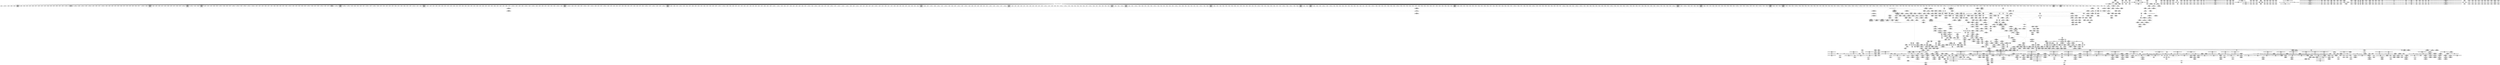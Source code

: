 digraph {
	CE0x5218950 [shape=record,shape=Mrecord,label="{CE0x5218950|common_perm_create:_call7|security/apparmor/lsm.c,253|*SummSink*}"]
	CE0x52806e0 [shape=record,shape=Mrecord,label="{CE0x52806e0|common_perm:_call1|security/apparmor/lsm.c,170}"]
	CE0x52bb260 [shape=record,shape=Mrecord,label="{CE0x52bb260|aa_cred_profile:_tmp5|security/apparmor/include/context.h,99}"]
	CE0x52bba40 [shape=record,shape=Mrecord,label="{CE0x52bba40|0:_%struct.aa_profile*,_:_CMRE_16,24_|*MultipleSource*|security/apparmor/include/context.h,100|security/apparmor/include/context.h,99|*LoadInst*|security/apparmor/include/context.h,99}"]
	CE0x5217220 [shape=record,shape=Mrecord,label="{CE0x5217220|i64*_getelementptr_inbounds_(_5_x_i64_,_5_x_i64_*___llvm_gcov_ctr57,_i64_0,_i64_4)|*Constant*}"]
	CE0x52cc660 [shape=record,shape=Mrecord,label="{CE0x52cc660|aa_cred_profile:_bb|*SummSink*}"]
	CE0x521c0e0 [shape=record,shape=Mrecord,label="{CE0x521c0e0|GLOBAL:___llvm_gcov_ctr58|Global_var:__llvm_gcov_ctr58|*SummSource*}"]
	CE0x5284160 [shape=record,shape=Mrecord,label="{CE0x5284160|common_perm_dir_dentry:_tmp3|*SummSink*}"]
	CE0x530a140 [shape=record,shape=Mrecord,label="{CE0x530a140|72:_i32,_:_CRE_902,903_}"]
	CE0x51aadd0 [shape=record,shape=Mrecord,label="{CE0x51aadd0|common_perm_create:_tmp10|security/apparmor/lsm.c,251|*SummSource*}"]
	CE0x52ffc90 [shape=record,shape=Mrecord,label="{CE0x52ffc90|72:_i32,_:_CRE_483,484_}"]
	CE0x51a0d20 [shape=record,shape=Mrecord,label="{CE0x51a0d20|get_current:_entry|*SummSink*}"]
	CE0x52f54b0 [shape=record,shape=Mrecord,label="{CE0x52f54b0|72:_i32,_:_CRE_157,158_}"]
	CE0x51b5ac0 [shape=record,shape=Mrecord,label="{CE0x51b5ac0|common_perm_create:_tmp6|security/apparmor/lsm.c,251}"]
	CE0x5300ed0 [shape=record,shape=Mrecord,label="{CE0x5300ed0|72:_i32,_:_CRE_553,554_}"]
	CE0x52fb230 [shape=record,shape=Mrecord,label="{CE0x52fb230|72:_i32,_:_CRE_272,273_}"]
	CE0x5305d70 [shape=record,shape=Mrecord,label="{CE0x5305d70|72:_i32,_:_CRE_648,656_}"]
	CE0x52d1ed0 [shape=record,shape=Mrecord,label="{CE0x52d1ed0|i64*_getelementptr_inbounds_(_16_x_i64_,_16_x_i64_*___llvm_gcov_ctr46,_i64_0,_i64_0)|*Constant*|*SummSink*}"]
	CE0x51a07e0 [shape=record,shape=Mrecord,label="{CE0x51a07e0|i64*_getelementptr_inbounds_(_2_x_i64_,_2_x_i64_*___llvm_gcov_ctr59,_i64_0,_i64_1)|*Constant*|*SummSource*}"]
	CE0x52aa990 [shape=record,shape=Mrecord,label="{CE0x52aa990|__aa_current_profile:_tmp16|security/apparmor/include/context.h,138|*SummSink*}"]
	CE0x51a2730 [shape=record,shape=Mrecord,label="{CE0x51a2730|i1_true|*Constant*}"]
	CE0x5276d60 [shape=record,shape=Mrecord,label="{CE0x5276d60|i32_11|*Constant*}"]
	CE0x52ae880 [shape=record,shape=Mrecord,label="{CE0x52ae880|__aa_current_profile:_cred|security/apparmor/include/context.h,138|*SummSource*}"]
	CE0x530cde0 [shape=record,shape=Mrecord,label="{CE0x530cde0|72:_i32,_:_CRE_979,980_}"]
	CE0x52d1230 [shape=record,shape=Mrecord,label="{CE0x52d1230|aa_cred_profile:_tmp19|security/apparmor/include/context.h,100}"]
	CE0x51ac210 [shape=record,shape=Mrecord,label="{CE0x51ac210|i64_1|*Constant*}"]
	CE0x5219e20 [shape=record,shape=Mrecord,label="{CE0x5219e20|i64*_getelementptr_inbounds_(_11_x_i64_,_11_x_i64_*___llvm_gcov_ctr58,_i64_0,_i64_6)|*Constant*|*SummSource*}"]
	CE0x529ace0 [shape=record,shape=Mrecord,label="{CE0x529ace0|aa_cred_profile:_tmp7|security/apparmor/include/context.h,100}"]
	CE0x52184d0 [shape=record,shape=Mrecord,label="{CE0x52184d0|common_perm_create:_tmp29|security/apparmor/lsm.c,253}"]
	CE0x521c620 [shape=record,shape=Mrecord,label="{CE0x521c620|__aa_current_profile:_tobool1|security/apparmor/include/context.h,138}"]
	CE0x5277580 [shape=record,shape=Mrecord,label="{CE0x5277580|i64*_getelementptr_inbounds_(_5_x_i64_,_5_x_i64_*___llvm_gcov_ctr57,_i64_0,_i64_0)|*Constant*|*SummSink*}"]
	CE0x52cb670 [shape=record,shape=Mrecord,label="{CE0x52cb670|aa_cred_profile:_tmp14|security/apparmor/include/context.h,100}"]
	CE0x51f00d0 [shape=record,shape=Mrecord,label="{CE0x51f00d0|104:_%struct.inode*,_:_CRE_196,197_}"]
	CE0x5306810 [shape=record,shape=Mrecord,label="{CE0x5306810|72:_i32,_:_CRE_728,736_}"]
	CE0x52ba3f0 [shape=record,shape=Mrecord,label="{CE0x52ba3f0|VOIDTB_TE:_CE_202,203_}"]
	CE0x51da000 [shape=record,shape=Mrecord,label="{CE0x51da000|common_perm_create:_mnt|security/apparmor/lsm.c,253}"]
	CE0x52724c0 [shape=record,shape=Mrecord,label="{CE0x52724c0|common_perm:_entry|*SummSink*}"]
	CE0x525ca50 [shape=record,shape=Mrecord,label="{CE0x525ca50|aa_cred_profile:_tmp33|security/apparmor/include/context.h,101|*SummSource*}"]
	CE0x52bd460 [shape=record,shape=Mrecord,label="{CE0x52bd460|aa_cred_profile:_tmp10|security/apparmor/include/context.h,100}"]
	CE0x5211b80 [shape=record,shape=Mrecord,label="{CE0x5211b80|104:_%struct.inode*,_:_CRE_313,314_}"]
	CE0x527fbb0 [shape=record,shape=Mrecord,label="{CE0x527fbb0|common_perm:_tmp7|security/apparmor/lsm.c,170|*SummSource*}"]
	CE0x52aa240 [shape=record,shape=Mrecord,label="{CE0x52aa240|__aa_current_profile:_tmp15|security/apparmor/include/context.h,138|*SummSink*}"]
	CE0x52a8650 [shape=record,shape=Mrecord,label="{CE0x52a8650|i8*_getelementptr_inbounds_(_36_x_i8_,_36_x_i8_*_.str12,_i32_0,_i32_0)|*Constant*|*SummSource*}"]
	CE0x51d2210 [shape=record,shape=Mrecord,label="{CE0x51d2210|GLOBAL:___llvm_gcov_ctr57|Global_var:__llvm_gcov_ctr57|*SummSource*}"]
	CE0x525bd40 [shape=record,shape=Mrecord,label="{CE0x525bd40|VOIDTB_TE:_CE_317,318_}"]
	CE0x51c7ac0 [shape=record,shape=Mrecord,label="{CE0x51c7ac0|common_perm:_tmp1}"]
	CE0x52b8df0 [shape=record,shape=Mrecord,label="{CE0x52b8df0|%struct.aa_profile*_null|*Constant*}"]
	CE0x52f6060 [shape=record,shape=Mrecord,label="{CE0x52f6060|72:_i32,_:_CRE_168,169_}"]
	CE0x5209e20 [shape=record,shape=Mrecord,label="{CE0x5209e20|get_current:_tmp3|*SummSink*}"]
	CE0x51c17b0 [shape=record,shape=Mrecord,label="{CE0x51c17b0|common_perm_create:_tmp14|security/apparmor/lsm.c,251|*SummSource*}"]
	CE0x5196fb0 [shape=record,shape=Mrecord,label="{CE0x5196fb0|common_perm_create:_cond|security/apparmor/lsm.c, 251|*SummSink*}"]
	CE0x51b7de0 [shape=record,shape=Mrecord,label="{CE0x51b7de0|i32_0|*Constant*}"]
	CE0x5288dd0 [shape=record,shape=Mrecord,label="{CE0x5288dd0|i64_-2147483648|*Constant*|*SummSource*}"]
	CE0x52ccaf0 [shape=record,shape=Mrecord,label="{CE0x52ccaf0|i64_6|*Constant*|*SummSink*}"]
	CE0x52ff110 [shape=record,shape=Mrecord,label="{CE0x52ff110|72:_i32,_:_CRE_472,473_}"]
	CE0x51a5f40 [shape=record,shape=Mrecord,label="{CE0x51a5f40|i16_16384|*Constant*}"]
	CE0x51ef290 [shape=record,shape=Mrecord,label="{CE0x51ef290|104:_%struct.inode*,_:_CRE_184,185_}"]
	CE0x5308f30 [shape=record,shape=Mrecord,label="{CE0x5308f30|72:_i32,_:_CRE_885,886_}"]
	CE0x52cf090 [shape=record,shape=Mrecord,label="{CE0x52cf090|VOIDTB_TE:_CE_168,169_}"]
	CE0x51a76d0 [shape=record,shape=Mrecord,label="{CE0x51a76d0|apparmor_path_mkdir:_call|security/apparmor/lsm.c,267|*SummSource*}"]
	CE0x52ceda0 [shape=record,shape=Mrecord,label="{CE0x52ceda0|VOIDTB_TE:_CE_165,166_}"]
	CE0x52d2670 [shape=record,shape=Mrecord,label="{CE0x52d2670|VOIDTB_TE:_CE_195,196_}"]
	CE0x51b8210 [shape=record,shape=Mrecord,label="{CE0x51b8210|i64*_getelementptr_inbounds_(_17_x_i64_,_17_x_i64_*___llvm_gcov_ctr60,_i64_0,_i64_14)|*Constant*|*SummSink*}"]
	CE0x5278bf0 [shape=record,shape=Mrecord,label="{CE0x5278bf0|common_perm:_if.then}"]
	CE0x51eb1b0 [shape=record,shape=Mrecord,label="{CE0x51eb1b0|104:_%struct.inode*,_:_CRE_80,88_|*MultipleSource*|security/apparmor/lsm.c,253|*LoadInst*|security/apparmor/lsm.c,253}"]
	CE0x525f520 [shape=record,shape=Mrecord,label="{CE0x525f520|72:_i32,_:_CRE_112,120_}"]
	CE0x5210e60 [shape=record,shape=Mrecord,label="{CE0x5210e60|104:_%struct.inode*,_:_CRE_296,304_|*MultipleSource*|security/apparmor/lsm.c,253|*LoadInst*|security/apparmor/lsm.c,253}"]
	CE0x52648f0 [shape=record,shape=Mrecord,label="{CE0x52648f0|VOIDTB_TE:_CE_213,214_}"]
	CE0x5206ea0 [shape=record,shape=Mrecord,label="{CE0x5206ea0|aa_cred_profile:_tmp8|security/apparmor/include/context.h,100}"]
	CE0x4f2a590 [shape=record,shape=Mrecord,label="{CE0x4f2a590|i32_4|*Constant*|*SummSink*}"]
	CE0x52ac930 [shape=record,shape=Mrecord,label="{CE0x52ac930|aa_cred_profile:_tmp12|security/apparmor/include/context.h,100}"]
	CE0x51d4780 [shape=record,shape=Mrecord,label="{CE0x51d4780|common_perm_create:_tmp18|security/apparmor/lsm.c,251|*SummSource*}"]
	CE0x51b4fb0 [shape=record,shape=Mrecord,label="{CE0x51b4fb0|GLOBAL:___llvm_gcov_ctr60|Global_var:__llvm_gcov_ctr60|*SummSource*}"]
	CE0x51a0670 [shape=record,shape=Mrecord,label="{CE0x51a0670|common_perm_create:_call|security/apparmor/lsm.c,251|*SummSource*}"]
	CE0x5307b30 [shape=record,shape=Mrecord,label="{CE0x5307b30|72:_i32,_:_CRE_866,867_}"]
	CE0x52befe0 [shape=record,shape=Mrecord,label="{CE0x52befe0|VOIDTB_TE:_CE_185,186_}"]
	CE0x52fb670 [shape=record,shape=Mrecord,label="{CE0x52fb670|72:_i32,_:_CRE_276,277_}"]
	CE0x51dcee0 [shape=record,shape=Mrecord,label="{CE0x51dcee0|common_perm_create:_tmp|*SummSource*}"]
	CE0x51e9840 [shape=record,shape=Mrecord,label="{CE0x51e9840|i64_3|*Constant*}"]
	CE0x5217660 [shape=record,shape=Mrecord,label="{CE0x5217660|common_perm:_tmp9|security/apparmor/lsm.c,172}"]
	CE0x529fbd0 [shape=record,shape=Mrecord,label="{CE0x529fbd0|aa_cred_profile:_do.end8}"]
	CE0x52a5d40 [shape=record,shape=Mrecord,label="{CE0x52a5d40|__aa_current_profile:_tmp9|security/apparmor/include/context.h,138|*SummSink*}"]
	CE0x521fb10 [shape=record,shape=Mrecord,label="{CE0x521fb10|common_perm_create:_tmp37|security/apparmor/lsm.c,257|*SummSource*}"]
	CE0x52068c0 [shape=record,shape=Mrecord,label="{CE0x52068c0|mediated_filesystem:_tmp|*SummSink*}"]
	CE0x51ef160 [shape=record,shape=Mrecord,label="{CE0x51ef160|104:_%struct.inode*,_:_CRE_183,184_}"]
	CE0x52b18a0 [shape=record,shape=Mrecord,label="{CE0x52b18a0|aa_cred_profile:_cred|Function::aa_cred_profile&Arg::cred::|*SummSource*}"]
	CE0x52f5b10 [shape=record,shape=Mrecord,label="{CE0x52f5b10|72:_i32,_:_CRE_163,164_}"]
	CE0x52ccda0 [shape=record,shape=Mrecord,label="{CE0x52ccda0|aa_cred_profile:_do.body|*SummSink*}"]
	CE0x52722c0 [shape=record,shape=Mrecord,label="{CE0x52722c0|common_perm:_entry}"]
	CE0x5281710 [shape=record,shape=Mrecord,label="{CE0x5281710|mediated_filesystem:_and|security/apparmor/include/apparmor.h,117|*SummSource*}"]
	CE0x529d630 [shape=record,shape=Mrecord,label="{CE0x529d630|__aa_current_profile:_tmp8|security/apparmor/include/context.h,138}"]
	CE0x52f4b20 [shape=record,shape=Mrecord,label="{CE0x52f4b20|72:_i32,_:_CRE_148,149_}"]
	CE0x51c16a0 [shape=record,shape=Mrecord,label="{CE0x51c16a0|common_perm_create:_tmp14|security/apparmor/lsm.c,251}"]
	CE0x51c3720 [shape=record,shape=Mrecord,label="{CE0x51c3720|common_perm_create:_tmp16|security/apparmor/lsm.c,251}"]
	CE0x51efe70 [shape=record,shape=Mrecord,label="{CE0x51efe70|104:_%struct.inode*,_:_CRE_194,195_}"]
	CE0x527ce40 [shape=record,shape=Mrecord,label="{CE0x527ce40|aa_path_perm:_op|Function::aa_path_perm&Arg::op::|*SummSink*}"]
	CE0x52cee70 [shape=record,shape=Mrecord,label="{CE0x52cee70|VOIDTB_TE:_CE_166,167_}"]
	CE0x4f2a690 [shape=record,shape=Mrecord,label="{CE0x4f2a690|common_perm_create:_op|Function::common_perm_create&Arg::op::|*SummSink*}"]
	CE0x5259c30 [shape=record,shape=Mrecord,label="{CE0x5259c30|i64*_getelementptr_inbounds_(_16_x_i64_,_16_x_i64_*___llvm_gcov_ctr46,_i64_0,_i64_15)|*Constant*|*SummSource*}"]
	CE0x52782c0 [shape=record,shape=Mrecord,label="{CE0x52782c0|GLOBAL:___aa_current_profile|*Constant*}"]
	CE0x51ac300 [shape=record,shape=Mrecord,label="{CE0x51ac300|i64_10|*Constant*|*SummSink*}"]
	CE0x527e940 [shape=record,shape=Mrecord,label="{CE0x527e940|_ret_i32_%call17,_!dbg_!15526|security/apparmor/file.c,307}"]
	CE0x52a98b0 [shape=record,shape=Mrecord,label="{CE0x52a98b0|i64*_getelementptr_inbounds_(_11_x_i64_,_11_x_i64_*___llvm_gcov_ctr58,_i64_0,_i64_9)|*Constant*|*SummSink*}"]
	CE0x51d33f0 [shape=record,shape=Mrecord,label="{CE0x51d33f0|i32_251|*Constant*}"]
	CE0x51eb8e0 [shape=record,shape=Mrecord,label="{CE0x51eb8e0|104:_%struct.inode*,_:_CRE_92,93_}"]
	CE0x52a0880 [shape=record,shape=Mrecord,label="{CE0x52a0880|__aa_current_profile:_land.lhs.true2}"]
	CE0x51c5870 [shape=record,shape=Mrecord,label="{CE0x51c5870|i64*_getelementptr_inbounds_(_17_x_i64_,_17_x_i64_*___llvm_gcov_ctr60,_i64_0,_i64_0)|*Constant*|*SummSink*}"]
	CE0x51d8620 [shape=record,shape=Mrecord,label="{CE0x51d8620|common_perm_create:_fsuid|security/apparmor/lsm.c,251}"]
	CE0x51aa410 [shape=record,shape=Mrecord,label="{CE0x51aa410|common_perm_create:_tmp9|security/apparmor/lsm.c,251}"]
	CE0x52a79a0 [shape=record,shape=Mrecord,label="{CE0x52a79a0|i64*_getelementptr_inbounds_(_11_x_i64_,_11_x_i64_*___llvm_gcov_ctr58,_i64_0,_i64_8)|*Constant*}"]
	CE0x52b4640 [shape=record,shape=Mrecord,label="{CE0x52b4640|aa_cred_profile:_security|security/apparmor/include/context.h,99}"]
	CE0x51ed610 [shape=record,shape=Mrecord,label="{CE0x51ed610|104:_%struct.inode*,_:_CRE_160,161_}"]
	CE0x52f9e00 [shape=record,shape=Mrecord,label="{CE0x52f9e00|72:_i32,_:_CRE_253,254_}"]
	CE0x52b43f0 [shape=record,shape=Mrecord,label="{CE0x52b43f0|VOIDTB_TE:_CE_40,48_}"]
	CE0x5283720 [shape=record,shape=Mrecord,label="{CE0x5283720|common_perm_dir_dentry:_path|security/apparmor/lsm.c, 189|*SummSink*}"]
	CE0x5206b60 [shape=record,shape=Mrecord,label="{CE0x5206b60|aa_cred_profile:_tmp7|security/apparmor/include/context.h,100|*SummSink*}"]
	CE0x52991d0 [shape=record,shape=Mrecord,label="{CE0x52991d0|__aa_current_profile:_tmp2}"]
	CE0x5301940 [shape=record,shape=Mrecord,label="{CE0x5301940|72:_i32,_:_CRE_563,564_}"]
	CE0x51ee910 [shape=record,shape=Mrecord,label="{CE0x51ee910|104:_%struct.inode*,_:_CRE_176,177_}"]
	CE0x52ae500 [shape=record,shape=Mrecord,label="{CE0x52ae500|__aa_current_profile:_tmp19|security/apparmor/include/context.h,138|*SummSource*}"]
	CE0x52207f0 [shape=record,shape=Mrecord,label="{CE0x52207f0|get_current:_bb|*SummSink*}"]
	CE0x52778d0 [shape=record,shape=Mrecord,label="{CE0x52778d0|common_perm:_tmp}"]
	CE0x5254e10 [shape=record,shape=Mrecord,label="{CE0x5254e10|mediated_filesystem:_s_flags|security/apparmor/include/apparmor.h,117|*SummSource*}"]
	CE0x52aa6d0 [shape=record,shape=Mrecord,label="{CE0x52aa6d0|__aa_current_profile:_tmp16|security/apparmor/include/context.h,138}"]
	CE0x51db060 [shape=record,shape=Mrecord,label="{CE0x51db060|common_perm_create:_return|*SummSink*}"]
	CE0x529a3b0 [shape=record,shape=Mrecord,label="{CE0x529a3b0|_call_void_mcount()_#2|*SummSource*}"]
	CE0x52f9470 [shape=record,shape=Mrecord,label="{CE0x52f9470|72:_i32,_:_CRE_244,245_}"]
	CE0x5300650 [shape=record,shape=Mrecord,label="{CE0x5300650|72:_i32,_:_CRE_508,512_}"]
	CE0x51dec50 [shape=record,shape=Mrecord,label="{CE0x51dec50|aa_cred_profile:_if.end}"]
	CE0x52cf9d0 [shape=record,shape=Mrecord,label="{CE0x52cf9d0|aa_cred_profile:_tmp1|*SummSource*}"]
	CE0x525d1a0 [shape=record,shape=Mrecord,label="{CE0x525d1a0|aa_cred_profile:_profile11|security/apparmor/include/context.h,101|*SummSink*}"]
	CE0x52a7030 [shape=record,shape=Mrecord,label="{CE0x52a7030|i1_true|*Constant*}"]
	CE0x530b130 [shape=record,shape=Mrecord,label="{CE0x530b130|72:_i32,_:_CRE_917,918_}"]
	CE0x52992b0 [shape=record,shape=Mrecord,label="{CE0x52992b0|__aa_current_profile:_tmp2|*SummSink*}"]
	CE0x51eaab0 [shape=record,shape=Mrecord,label="{CE0x51eaab0|104:_%struct.inode*,_:_CRE_48,52_|*MultipleSource*|security/apparmor/lsm.c,253|*LoadInst*|security/apparmor/lsm.c,253}"]
	CE0x52832b0 [shape=record,shape=Mrecord,label="{CE0x52832b0|aa_cred_profile:_profile|security/apparmor/include/context.h,100}"]
	CE0x52fa680 [shape=record,shape=Mrecord,label="{CE0x52fa680|72:_i32,_:_CRE_261,262_}"]
	CE0x52b1fa0 [shape=record,shape=Mrecord,label="{CE0x52b1fa0|_ret_%struct.aa_profile*_%tmp34,_!dbg_!15510|security/apparmor/include/context.h,101|*SummSink*}"]
	CE0x52a0c90 [shape=record,shape=Mrecord,label="{CE0x52a0c90|i64_0|*Constant*}"]
	CE0x51cfb10 [shape=record,shape=Mrecord,label="{CE0x51cfb10|common_perm_create:_tmp28|security/apparmor/lsm.c,253|*SummSink*}"]
	CE0x51c5910 [shape=record,shape=Mrecord,label="{CE0x51c5910|common_perm_create:_land.lhs.true2|*SummSource*}"]
	CE0x51bbcc0 [shape=record,shape=Mrecord,label="{CE0x51bbcc0|common_perm_create:_uid|security/apparmor/lsm.c,251}"]
	CE0x5214570 [shape=record,shape=Mrecord,label="{CE0x5214570|common_perm_create:_tmp32|security/apparmor/lsm.c,253}"]
	CE0x51b6bb0 [shape=record,shape=Mrecord,label="{CE0x51b6bb0|i64*_getelementptr_inbounds_(_17_x_i64_,_17_x_i64_*___llvm_gcov_ctr60,_i64_0,_i64_6)|*Constant*}"]
	CE0x52a1950 [shape=record,shape=Mrecord,label="{CE0x52a1950|__aa_current_profile:_if.then}"]
	CE0x5221e60 [shape=record,shape=Mrecord,label="{CE0x5221e60|i64*_getelementptr_inbounds_(_2_x_i64_,_2_x_i64_*___llvm_gcov_ctr56,_i64_0,_i64_0)|*Constant*|*SummSink*}"]
	CE0x52cfa40 [shape=record,shape=Mrecord,label="{CE0x52cfa40|aa_cred_profile:_tmp1|*SummSink*}"]
	CE0x5305900 [shape=record,shape=Mrecord,label="{CE0x5305900|72:_i32,_:_CRE_623,624_}"]
	CE0x52405a0 [shape=record,shape=Mrecord,label="{CE0x52405a0|aa_cred_profile:_tmp22|security/apparmor/include/context.h,100|*SummSource*}"]
	CE0x525f7d0 [shape=record,shape=Mrecord,label="{CE0x525f7d0|72:_i32,_:_CRE_128,136_}"]
	CE0x51a7660 [shape=record,shape=Mrecord,label="{CE0x51a7660|apparmor_path_mkdir:_call|security/apparmor/lsm.c,267}"]
	CE0x52fb450 [shape=record,shape=Mrecord,label="{CE0x52fb450|72:_i32,_:_CRE_274,275_}"]
	CE0x51b91e0 [shape=record,shape=Mrecord,label="{CE0x51b91e0|i64*_getelementptr_inbounds_(_17_x_i64_,_17_x_i64_*___llvm_gcov_ctr60,_i64_0,_i64_15)|*Constant*|*SummSource*}"]
	CE0x52762c0 [shape=record,shape=Mrecord,label="{CE0x52762c0|i64*_getelementptr_inbounds_(_11_x_i64_,_11_x_i64_*___llvm_gcov_ctr58,_i64_0,_i64_1)|*Constant*|*SummSource*}"]
	CE0x51a1650 [shape=record,shape=Mrecord,label="{CE0x51a1650|COLLAPSED:_GCMRE___llvm_gcov_ctr59_internal_global_2_x_i64_zeroinitializer:_elem_0:default:}"]
	CE0x5280990 [shape=record,shape=Mrecord,label="{CE0x5280990|common_perm:_call1|security/apparmor/lsm.c,170|*SummSink*}"]
	CE0x52f99c0 [shape=record,shape=Mrecord,label="{CE0x52f99c0|72:_i32,_:_CRE_249,250_}"]
	CE0x51dc720 [shape=record,shape=Mrecord,label="{CE0x51dc720|common_perm_create:_land.lhs.true}"]
	CE0x52b9450 [shape=record,shape=Mrecord,label="{CE0x52b9450|VOIDTB_TE:_CE_176,177_}"]
	CE0x525afa0 [shape=record,shape=Mrecord,label="{CE0x525afa0|VOIDTB_TE:_CE_304,305_}"]
	CE0x520a6e0 [shape=record,shape=Mrecord,label="{CE0x520a6e0|_call_void_mcount()_#2|*SummSource*}"]
	CE0x52b7db0 [shape=record,shape=Mrecord,label="{CE0x52b7db0|VOIDTB_TE:_CE_144,145_}"]
	CE0x52bf0f0 [shape=record,shape=Mrecord,label="{CE0x52bf0f0|VOIDTB_TE:_CE_186,187_}"]
	CE0x51ad740 [shape=record,shape=Mrecord,label="{CE0x51ad740|apparmor_path_mkdir:_tmp2|*SummSource*}"]
	CE0x520a340 [shape=record,shape=Mrecord,label="{CE0x520a340|mediated_filesystem:_tmp3|*SummSink*}"]
	CE0x5307800 [shape=record,shape=Mrecord,label="{CE0x5307800|72:_i32,_:_CRE_856,864_}"]
	CE0x5287090 [shape=record,shape=Mrecord,label="{CE0x5287090|common_perm_dir_dentry:_call|security/apparmor/lsm.c,191|*SummSource*}"]
	CE0x52f75a0 [shape=record,shape=Mrecord,label="{CE0x52f75a0|72:_i32,_:_CRE_188,189_}"]
	CE0x52a7b60 [shape=record,shape=Mrecord,label="{CE0x52a7b60|i64*_getelementptr_inbounds_(_11_x_i64_,_11_x_i64_*___llvm_gcov_ctr58,_i64_0,_i64_8)|*Constant*|*SummSource*}"]
	CE0x521d610 [shape=record,shape=Mrecord,label="{CE0x521d610|common_perm_dir_dentry:_dir|Function::common_perm_dir_dentry&Arg::dir::}"]
	CE0x51d4d10 [shape=record,shape=Mrecord,label="{CE0x51d4d10|common_perm_create:_call3|security/apparmor/lsm.c,251|*SummSource*}"]
	CE0x52817f0 [shape=record,shape=Mrecord,label="{CE0x52817f0|mediated_filesystem:_and|security/apparmor/include/apparmor.h,117|*SummSink*}"]
	CE0x5271c60 [shape=record,shape=Mrecord,label="{CE0x5271c60|common_perm:_bb|*SummSink*}"]
	CE0x524eb20 [shape=record,shape=Mrecord,label="{CE0x524eb20|80:_i64,_:_CRE_80,88_|*MultipleSource*|*LoadInst*|security/apparmor/include/apparmor.h,117|security/apparmor/include/apparmor.h,117}"]
	CE0x525d690 [shape=record,shape=Mrecord,label="{CE0x525d690|aa_cred_profile:_tmp34|security/apparmor/include/context.h,101|*SummSource*}"]
	CE0x52418b0 [shape=record,shape=Mrecord,label="{CE0x52418b0|aa_cred_profile:_tmp24|security/apparmor/include/context.h,100}"]
	CE0x51c4450 [shape=record,shape=Mrecord,label="{CE0x51c4450|_call_void_lockdep_rcu_suspicious(i8*_getelementptr_inbounds_(_24_x_i8_,_24_x_i8_*_.str8,_i32_0,_i32_0),_i32_251,_i8*_getelementptr_inbounds_(_45_x_i8_,_45_x_i8_*_.str14,_i32_0,_i32_0))_#7,_!dbg_!15492|security/apparmor/lsm.c,251|*SummSink*}"]
	CE0x5274380 [shape=record,shape=Mrecord,label="{CE0x5274380|__aa_current_profile:_entry|*SummSink*}"]
	CE0x52f5f50 [shape=record,shape=Mrecord,label="{CE0x52f5f50|72:_i32,_:_CRE_167,168_}"]
	CE0x52ac470 [shape=record,shape=Mrecord,label="{CE0x52ac470|get_current:_bb}"]
	CE0x5271f40 [shape=record,shape=Mrecord,label="{CE0x5271f40|GLOBAL:_common_perm|*Constant*}"]
	CE0x52fadf0 [shape=record,shape=Mrecord,label="{CE0x52fadf0|72:_i32,_:_CRE_268,269_}"]
	CE0x51cf320 [shape=record,shape=Mrecord,label="{CE0x51cf320|common_perm_create:_tmp26|security/apparmor/lsm.c,253|*SummSource*}"]
	CE0x52beba0 [shape=record,shape=Mrecord,label="{CE0x52beba0|VOIDTB_TE:_CE_181,182_}"]
	CE0x52f7050 [shape=record,shape=Mrecord,label="{CE0x52f7050|72:_i32,_:_CRE_183,184_}"]
	CE0x521f2c0 [shape=record,shape=Mrecord,label="{CE0x521f2c0|common_perm_create:_retval.0|*SummSink*}"]
	CE0x52bbcc0 [shape=record,shape=Mrecord,label="{CE0x52bbcc0|0:_%struct.aa_profile*,_:_CMRE_24,32_|*MultipleSource*|security/apparmor/include/context.h,100|security/apparmor/include/context.h,99|*LoadInst*|security/apparmor/include/context.h,99}"]
	CE0x5214ff0 [shape=record,shape=Mrecord,label="{CE0x5214ff0|mediated_filesystem:_tmp4|*LoadInst*|security/apparmor/include/apparmor.h,117|*SummSource*}"]
	CE0x51a57f0 [shape=record,shape=Mrecord,label="{CE0x51a57f0|_ret_i32_%retval.0,_!dbg_!15515|security/apparmor/lsm.c,257}"]
	CE0x52ca4b0 [shape=record,shape=Mrecord,label="{CE0x52ca4b0|aa_cred_profile:_tmp18|security/apparmor/include/context.h,100|*SummSink*}"]
	CE0x51dca40 [shape=record,shape=Mrecord,label="{CE0x51dca40|GLOBAL:___aa_current_profile.__warned|Global_var:__aa_current_profile.__warned|*SummSink*}"]
	CE0x5242cb0 [shape=record,shape=Mrecord,label="{CE0x5242cb0|i8*_getelementptr_inbounds_(_36_x_i8_,_36_x_i8_*_.str12,_i32_0,_i32_0)|*Constant*}"]
	CE0x51b70f0 [shape=record,shape=Mrecord,label="{CE0x51b70f0|common_perm_create:_tmp5|security/apparmor/lsm.c,251|*SummSource*}"]
	CE0x51d6320 [shape=record,shape=Mrecord,label="{CE0x51d6320|i64*_getelementptr_inbounds_(_17_x_i64_,_17_x_i64_*___llvm_gcov_ctr60,_i64_0,_i64_9)|*Constant*}"]
	CE0x5255940 [shape=record,shape=Mrecord,label="{CE0x5255940|i64*_getelementptr_inbounds_(_16_x_i64_,_16_x_i64_*___llvm_gcov_ctr46,_i64_0,_i64_12)|*Constant*|*SummSource*}"]
	CE0x51ced80 [shape=record,shape=Mrecord,label="{CE0x51ced80|common_perm_create:_tmp25|security/apparmor/lsm.c,253}"]
	CE0x5298bc0 [shape=record,shape=Mrecord,label="{CE0x5298bc0|aa_cred_profile:_do.end|*SummSink*}"]
	CE0x520ee40 [shape=record,shape=Mrecord,label="{CE0x520ee40|104:_%struct.inode*,_:_CRE_210,211_}"]
	CE0x51a1a60 [shape=record,shape=Mrecord,label="{CE0x51a1a60|apparmor_path_mkdir:_dir|Function::apparmor_path_mkdir&Arg::dir::|*SummSource*}"]
	CE0x5273a00 [shape=record,shape=Mrecord,label="{CE0x5273a00|_ret_i32_%error.0,_!dbg_!15483|security/apparmor/lsm.c,172|*SummSource*}"]
	CE0x523ff80 [shape=record,shape=Mrecord,label="{CE0x523ff80|i64_12|*Constant*}"]
	CE0x5207920 [shape=record,shape=Mrecord,label="{CE0x5207920|mediated_filesystem:_tmp4|*LoadInst*|security/apparmor/include/apparmor.h,117|*SummSink*}"]
	CE0x51ce8f0 [shape=record,shape=Mrecord,label="{CE0x51ce8f0|get_current:_tmp2|*SummSink*}"]
	CE0x51edf90 [shape=record,shape=Mrecord,label="{CE0x51edf90|104:_%struct.inode*,_:_CRE_168,169_}"]
	CE0x51cfff0 [shape=record,shape=Mrecord,label="{CE0x51cfff0|common_perm_create:_tmp27|*LoadInst*|security/apparmor/lsm.c,253|*SummSource*}"]
	CE0x5273ba0 [shape=record,shape=Mrecord,label="{CE0x5273ba0|_ret_i32_%error.0,_!dbg_!15483|security/apparmor/lsm.c,172|*SummSink*}"]
	CE0x51d3f00 [shape=record,shape=Mrecord,label="{CE0x51d3f00|i8*_getelementptr_inbounds_(_45_x_i8_,_45_x_i8_*_.str14,_i32_0,_i32_0)|*Constant*|*SummSink*}"]
	CE0x52997e0 [shape=record,shape=Mrecord,label="{CE0x52997e0|__aa_current_profile:_tmp11|security/apparmor/include/context.h,138|*SummSource*}"]
	CE0x52fcdd0 [shape=record,shape=Mrecord,label="{CE0x52fcdd0|72:_i32,_:_CRE_298,299_}"]
	CE0x51efc10 [shape=record,shape=Mrecord,label="{CE0x51efc10|104:_%struct.inode*,_:_CRE_192,193_}"]
	CE0x52843e0 [shape=record,shape=Mrecord,label="{CE0x52843e0|_call_void_mcount()_#2}"]
	CE0x521c6f0 [shape=record,shape=Mrecord,label="{CE0x521c6f0|__aa_current_profile:_tobool1|security/apparmor/include/context.h,138|*SummSource*}"]
	CE0x5285740 [shape=record,shape=Mrecord,label="{CE0x5285740|0:_%struct.vfsmount*,_8:_%struct.dentry*,_:_SCMRE_0,8_|*MultipleSource*|security/apparmor/lsm.c, 189|security/apparmor/lsm.c,189}"]
	CE0x52f4e50 [shape=record,shape=Mrecord,label="{CE0x52f4e50|72:_i32,_:_CRE_151,152_}"]
	CE0x5221bc0 [shape=record,shape=Mrecord,label="{CE0x5221bc0|_call_void_mcount()_#2|*SummSink*}"]
	CE0x52064b0 [shape=record,shape=Mrecord,label="{CE0x52064b0|get_current:_tmp4|./arch/x86/include/asm/current.h,14}"]
	CE0x520fdb0 [shape=record,shape=Mrecord,label="{CE0x520fdb0|104:_%struct.inode*,_:_CRE_223,224_}"]
	CE0x521cf00 [shape=record,shape=Mrecord,label="{CE0x521cf00|__aa_current_profile:_if.end|*SummSink*}"]
	CE0x525a200 [shape=record,shape=Mrecord,label="{CE0x525a200|VOIDTB_TE:_CE_221,222_}"]
	CE0x5304d50 [shape=record,shape=Mrecord,label="{CE0x5304d50|72:_i32,_:_CRE_612,613_}"]
	CE0x52b7c10 [shape=record,shape=Mrecord,label="{CE0x52b7c10|VOIDTB_TE:_CE_104,112_}"]
	CE0x51ef750 [shape=record,shape=Mrecord,label="{CE0x51ef750|104:_%struct.inode*,_:_CRE_188,189_}"]
	CE0x5255450 [shape=record,shape=Mrecord,label="{CE0x5255450|aa_cred_profile:_tmp25|security/apparmor/include/context.h,100|*SummSink*}"]
	CE0x52b0980 [shape=record,shape=Mrecord,label="{CE0x52b0980|__aa_current_profile:_call4|security/apparmor/include/context.h,138}"]
	CE0x52f9360 [shape=record,shape=Mrecord,label="{CE0x52f9360|72:_i32,_:_CRE_243,244_}"]
	CE0x530b350 [shape=record,shape=Mrecord,label="{CE0x530b350|72:_i32,_:_CRE_919,920_}"]
	CE0x5206950 [shape=record,shape=Mrecord,label="{CE0x5206950|i64*_getelementptr_inbounds_(_2_x_i64_,_2_x_i64_*___llvm_gcov_ctr55,_i64_0,_i64_1)|*Constant*|*SummSink*}"]
	CE0x52090a0 [shape=record,shape=Mrecord,label="{CE0x52090a0|i64*_getelementptr_inbounds_(_2_x_i64_,_2_x_i64_*___llvm_gcov_ctr55,_i64_0,_i64_1)|*Constant*}"]
	CE0x52cc930 [shape=record,shape=Mrecord,label="{CE0x52cc930|i64_6|*Constant*|*SummSource*}"]
	CE0x51d53d0 [shape=record,shape=Mrecord,label="{CE0x51d53d0|GLOBAL:_get_current|*Constant*|*SummSink*}"]
	CE0x52126d0 [shape=record,shape=Mrecord,label="{CE0x52126d0|common_perm_create:_tmp29|security/apparmor/lsm.c,253|*SummSource*}"]
	CE0x51b8bb0 [shape=record,shape=Mrecord,label="{CE0x51b8bb0|i64*_getelementptr_inbounds_(_17_x_i64_,_17_x_i64_*___llvm_gcov_ctr60,_i64_0,_i64_15)|*Constant*}"]
	CE0x52fb560 [shape=record,shape=Mrecord,label="{CE0x52fb560|72:_i32,_:_CRE_275,276_}"]
	CE0x525fe00 [shape=record,shape=Mrecord,label="{CE0x525fe00|72:_i32,_:_CRE_141,142_}"]
	CE0x529d8d0 [shape=record,shape=Mrecord,label="{CE0x529d8d0|aa_cred_profile:_tmp}"]
	CE0x5281180 [shape=record,shape=Mrecord,label="{CE0x5281180|aa_path_perm:_entry|*SummSource*}"]
	CE0x52be810 [shape=record,shape=Mrecord,label="{CE0x52be810|aa_cred_profile:_lor.end}"]
	CE0x52b66c0 [shape=record,shape=Mrecord,label="{CE0x52b66c0|aa_cred_profile:_tmp13|*SummSource*}"]
	CE0x53053b0 [shape=record,shape=Mrecord,label="{CE0x53053b0|72:_i32,_:_CRE_618,619_}"]
	CE0x53013f0 [shape=record,shape=Mrecord,label="{CE0x53013f0|72:_i32,_:_CRE_558,559_}"]
	CE0x51c68e0 [shape=record,shape=Mrecord,label="{CE0x51c68e0|i1_true|*Constant*|*SummSource*}"]
	CE0x521b650 [shape=record,shape=Mrecord,label="{CE0x521b650|i64_5|*Constant*}"]
	CE0x52c87a0 [shape=record,shape=Mrecord,label="{CE0x52c87a0|VOIDTB_TE:_CE_157,158_}"]
	CE0x5282140 [shape=record,shape=Mrecord,label="{CE0x5282140|i1_true|*Constant*}"]
	CE0x5299370 [shape=record,shape=Mrecord,label="{CE0x5299370|aa_cred_profile:_do.body6|*SummSource*}"]
	CE0x5274800 [shape=record,shape=Mrecord,label="{CE0x5274800|aa_cred_profile:_do.cond|*SummSource*}"]
	CE0x52f76b0 [shape=record,shape=Mrecord,label="{CE0x52f76b0|72:_i32,_:_CRE_189,190_}"]
	CE0x51ab910 [shape=record,shape=Mrecord,label="{CE0x51ab910|i64*_getelementptr_inbounds_(_2_x_i64_,_2_x_i64_*___llvm_gcov_ctr59,_i64_0,_i64_1)|*Constant*}"]
	CE0x5290640 [shape=record,shape=Mrecord,label="{CE0x5290640|common_perm:_tmp10|security/apparmor/lsm.c,172|*SummSource*}"]
	CE0x52a2e30 [shape=record,shape=Mrecord,label="{CE0x52a2e30|aa_cred_profile:_tmp11|security/apparmor/include/context.h,100|*SummSource*}"]
	CE0x5221760 [shape=record,shape=Mrecord,label="{CE0x5221760|mediated_filesystem:_tmp1|*SummSink*}"]
	CE0x5220360 [shape=record,shape=Mrecord,label="{CE0x5220360|common_perm_create:_tmp38|security/apparmor/lsm.c,257|*SummSource*}"]
	CE0x52ac760 [shape=record,shape=Mrecord,label="{CE0x52ac760|get_current:_tmp1}"]
	CE0x51d7930 [shape=record,shape=Mrecord,label="{CE0x51d7930|common_perm_create:_tmp19|security/apparmor/lsm.c,251|*SummSource*}"]
	CE0x52ff960 [shape=record,shape=Mrecord,label="{CE0x52ff960|72:_i32,_:_CRE_480,481_}"]
	CE0x51a8760 [shape=record,shape=Mrecord,label="{CE0x51a8760|_ret_i32_%call,_!dbg_!15472|security/apparmor/lsm.c,267}"]
	CE0x51a84c0 [shape=record,shape=Mrecord,label="{CE0x51a84c0|_ret_i32_%retval.0,_!dbg_!15515|security/apparmor/lsm.c,257|*SummSource*}"]
	CE0x5285630 [shape=record,shape=Mrecord,label="{CE0x5285630|common_perm_dir_dentry:_mnt1|security/apparmor/lsm.c,189}"]
	CE0x52f7e20 [shape=record,shape=Mrecord,label="{CE0x52f7e20|72:_i32,_:_CRE_196,197_}"]
	CE0x5303810 [shape=record,shape=Mrecord,label="{CE0x5303810|72:_i32,_:_CRE_592,593_}"]
	CE0x52c9730 [shape=record,shape=Mrecord,label="{CE0x52c9730|VOIDTB_TE:_CE_149,150_}"]
	CE0x51da5c0 [shape=record,shape=Mrecord,label="{CE0x51da5c0|0:_%struct.vfsmount*,_8:_%struct.dentry*,_:_CRE_0,8_|*MultipleSource*|Function::common_perm_create&Arg::dir::|Function::apparmor_path_mkdir&Arg::dir::|security/apparmor/lsm.c,253}"]
	CE0x520ef70 [shape=record,shape=Mrecord,label="{CE0x520ef70|104:_%struct.inode*,_:_CRE_211,212_}"]
	CE0x5281060 [shape=record,shape=Mrecord,label="{CE0x5281060|aa_path_perm:_entry}"]
	CE0x53056e0 [shape=record,shape=Mrecord,label="{CE0x53056e0|72:_i32,_:_CRE_621,622_}"]
	CE0x51ba8f0 [shape=record,shape=Mrecord,label="{CE0x51ba8f0|common_perm_create:_tmp24|security/apparmor/lsm.c,253|*SummSource*}"]
	CE0x520fee0 [shape=record,shape=Mrecord,label="{CE0x520fee0|104:_%struct.inode*,_:_CRE_224,232_|*MultipleSource*|security/apparmor/lsm.c,253|*LoadInst*|security/apparmor/lsm.c,253}"]
	CE0x51daf30 [shape=record,shape=Mrecord,label="{CE0x51daf30|i64*_getelementptr_inbounds_(_2_x_i64_,_2_x_i64_*___llvm_gcov_ctr55,_i64_0,_i64_0)|*Constant*}"]
	CE0x52afbc0 [shape=record,shape=Mrecord,label="{CE0x52afbc0|_ret_%struct.task_struct*_%tmp4,_!dbg_!15471|./arch/x86/include/asm/current.h,14}"]
	CE0x525eb20 [shape=record,shape=Mrecord,label="{CE0x525eb20|72:_i32,_:_CRE_40,48_}"]
	CE0x5271750 [shape=record,shape=Mrecord,label="{CE0x5271750|mediated_filesystem:_tmp5|security/apparmor/include/apparmor.h,117}"]
	CE0x51adc50 [shape=record,shape=Mrecord,label="{CE0x51adc50|common_perm_create:_tmp12|security/apparmor/lsm.c,251|*SummSource*}"]
	CE0x527dd60 [shape=record,shape=Mrecord,label="{CE0x527dd60|aa_path_perm:_flags|Function::aa_path_perm&Arg::flags::|*SummSink*}"]
	CE0x52fe9a0 [shape=record,shape=Mrecord,label="{CE0x52fe9a0|72:_i32,_:_CRE_416,424_}"]
	CE0x52faac0 [shape=record,shape=Mrecord,label="{CE0x52faac0|72:_i32,_:_CRE_265,266_}"]
	CE0x5285270 [shape=record,shape=Mrecord,label="{CE0x5285270|common_perm_dir_dentry:_mnt|security/apparmor/lsm.c,189|*SummSource*}"]
	CE0x51c7ed0 [shape=record,shape=Mrecord,label="{CE0x51c7ed0|common_perm_create:_land.lhs.true|*SummSink*}"]
	CE0x529ac70 [shape=record,shape=Mrecord,label="{CE0x529ac70|i64*_getelementptr_inbounds_(_16_x_i64_,_16_x_i64_*___llvm_gcov_ctr46,_i64_0,_i64_4)|*Constant*|*SummSink*}"]
	CE0x52d2230 [shape=record,shape=Mrecord,label="{CE0x52d2230|VOIDTB_TE:_CE_191,192_}"]
	CE0x525ad70 [shape=record,shape=Mrecord,label="{CE0x525ad70|VOIDTB_TE:_CE_288,296_}"]
	CE0x51b6970 [shape=record,shape=Mrecord,label="{CE0x51b6970|i64_4|*Constant*|*SummSource*}"]
	CE0x51ddeb0 [shape=record,shape=Mrecord,label="{CE0x51ddeb0|common_perm:_tmp6|security/apparmor/lsm.c,169|*SummSource*}"]
	CE0x52fa130 [shape=record,shape=Mrecord,label="{CE0x52fa130|72:_i32,_:_CRE_256,257_}"]
	CE0x529b930 [shape=record,shape=Mrecord,label="{CE0x529b930|i64_3|*Constant*}"]
	CE0x5306d60 [shape=record,shape=Mrecord,label="{CE0x5306d60|72:_i32,_:_CRE_768,776_}"]
	CE0x52b7ce0 [shape=record,shape=Mrecord,label="{CE0x52b7ce0|VOIDTB_TE:_CE_112,144_}"]
	CE0x530c8c0 [shape=record,shape=Mrecord,label="{CE0x530c8c0|72:_i32,_:_CRE_960,968_}"]
	CE0x52b9060 [shape=record,shape=Mrecord,label="{CE0x52b9060|%struct.aa_profile*_null|*Constant*|*SummSource*}"]
	CE0x51b5ff0 [shape=record,shape=Mrecord,label="{CE0x51b5ff0|common_perm_create:_tobool1|security/apparmor/lsm.c,251|*SummSink*}"]
	CE0x51a93c0 [shape=record,shape=Mrecord,label="{CE0x51a93c0|_call_void_mcount()_#2}"]
	CE0x52b9ce0 [shape=record,shape=Mrecord,label="{CE0x52b9ce0|i1_true|*Constant*}"]
	CE0x525e620 [shape=record,shape=Mrecord,label="{CE0x525e620|72:_i32,_:_CRE_145,146_}"]
	CE0x51aa120 [shape=record,shape=Mrecord,label="{CE0x51aa120|%struct.task_struct*_(%struct.task_struct**)*_asm_movq_%gs:$_1:P_,$0_,_r,im,_dirflag_,_fpsr_,_flags_}"]
	CE0x5211030 [shape=record,shape=Mrecord,label="{CE0x5211030|104:_%struct.inode*,_:_CRE_304,305_}"]
	CE0x51a55c0 [shape=record,shape=Mrecord,label="{CE0x51a55c0|common_perm_create:_mask|Function::common_perm_create&Arg::mask::}"]
	CE0x51b85c0 [shape=record,shape=Mrecord,label="{CE0x51b85c0|common_perm_create:_tmp33|security/apparmor/lsm.c,254}"]
	CE0x51b9ed0 [shape=record,shape=Mrecord,label="{CE0x51b9ed0|common_perm_create:_call10|security/apparmor/lsm.c,256}"]
	CE0x51ea170 [shape=record,shape=Mrecord,label="{CE0x51ea170|104:_%struct.inode*,_:_CRE_8,12_|*MultipleSource*|security/apparmor/lsm.c,253|*LoadInst*|security/apparmor/lsm.c,253}"]
	CE0x5206400 [shape=record,shape=Mrecord,label="{CE0x5206400|i64*_getelementptr_inbounds_(_2_x_i64_,_2_x_i64_*___llvm_gcov_ctr112,_i64_0,_i64_0)|*Constant*}"]
	CE0x51ad920 [shape=record,shape=Mrecord,label="{CE0x51ad920|i64_0|*Constant*}"]
	CE0x529d240 [shape=record,shape=Mrecord,label="{CE0x529d240|aa_cred_profile:_tmp9|security/apparmor/include/context.h,100|*SummSource*}"]
	CE0x5211920 [shape=record,shape=Mrecord,label="{CE0x5211920|104:_%struct.inode*,_:_CRE_311,312_}"]
	CE0x52ab460 [shape=record,shape=Mrecord,label="{CE0x52ab460|_call_void_lockdep_rcu_suspicious(i8*_getelementptr_inbounds_(_36_x_i8_,_36_x_i8_*_.str12,_i32_0,_i32_0),_i32_138,_i8*_getelementptr_inbounds_(_45_x_i8_,_45_x_i8_*_.str14,_i32_0,_i32_0))_#7,_!dbg_!15483|security/apparmor/include/context.h,138|*SummSink*}"]
	CE0x52a2ff0 [shape=record,shape=Mrecord,label="{CE0x52a2ff0|aa_cred_profile:_tmp11|security/apparmor/include/context.h,100|*SummSink*}"]
	CE0x51a4d20 [shape=record,shape=Mrecord,label="{CE0x51a4d20|common_perm_create:_dentry|Function::common_perm_create&Arg::dentry::|*SummSink*}"]
	CE0x51cf000 [shape=record,shape=Mrecord,label="{CE0x51cf000|common_perm_create:_tmp25|security/apparmor/lsm.c,253|*SummSink*}"]
	CE0x51cf210 [shape=record,shape=Mrecord,label="{CE0x51cf210|common_perm_create:_tmp26|security/apparmor/lsm.c,253}"]
	CE0x51cb110 [shape=record,shape=Mrecord,label="{CE0x51cb110|get_current:_tmp|*SummSource*}"]
	CE0x527ccc0 [shape=record,shape=Mrecord,label="{CE0x527ccc0|aa_path_perm:_op|Function::aa_path_perm&Arg::op::}"]
	CE0x5302710 [shape=record,shape=Mrecord,label="{CE0x5302710|72:_i32,_:_CRE_576,577_}"]
	CE0x5301e90 [shape=record,shape=Mrecord,label="{CE0x5301e90|72:_i32,_:_CRE_568,569_}"]
	CE0x52b3f90 [shape=record,shape=Mrecord,label="{CE0x52b3f90|aa_cred_profile:_if.then}"]
	CE0x5210140 [shape=record,shape=Mrecord,label="{CE0x5210140|104:_%struct.inode*,_:_CRE_240,248_|*MultipleSource*|security/apparmor/lsm.c,253|*LoadInst*|security/apparmor/lsm.c,253}"]
	CE0x52cbeb0 [shape=record,shape=Mrecord,label="{CE0x52cbeb0|VOIDTB_TE:_CE_160,161_}"]
	CE0x52fb120 [shape=record,shape=Mrecord,label="{CE0x52fb120|72:_i32,_:_CRE_271,272_}"]
	CE0x51aaf40 [shape=record,shape=Mrecord,label="{CE0x51aaf40|common_perm_create:_tmp10|security/apparmor/lsm.c,251|*SummSink*}"]
	CE0x52b5170 [shape=record,shape=Mrecord,label="{CE0x52b5170|i64*_getelementptr_inbounds_(_16_x_i64_,_16_x_i64_*___llvm_gcov_ctr46,_i64_0,_i64_4)|*Constant*}"]
	CE0x5304c40 [shape=record,shape=Mrecord,label="{CE0x5304c40|72:_i32,_:_CRE_611,612_}"]
	CE0x530a360 [shape=record,shape=Mrecord,label="{CE0x530a360|72:_i32,_:_CRE_904,905_}"]
	CE0x52a6110 [shape=record,shape=Mrecord,label="{CE0x52a6110|__aa_current_profile:_do.end|*SummSink*}"]
	CE0x527a120 [shape=record,shape=Mrecord,label="{CE0x527a120|%struct.aa_task_cxt*_null|*Constant*|*SummSink*}"]
	CE0x51c1100 [shape=record,shape=Mrecord,label="{CE0x51c1100|common_perm_create:_tmp13|security/apparmor/lsm.c,251}"]
	CE0x5306f80 [shape=record,shape=Mrecord,label="{CE0x5306f80|72:_i32,_:_CRE_792,800_}"]
	CE0x51ede60 [shape=record,shape=Mrecord,label="{CE0x51ede60|104:_%struct.inode*,_:_CRE_167,168_}"]
	CE0x52cb6e0 [shape=record,shape=Mrecord,label="{CE0x52cb6e0|aa_cred_profile:_tmp14|security/apparmor/include/context.h,100|*SummSource*}"]
	CE0x5274570 [shape=record,shape=Mrecord,label="{CE0x5274570|_ret_%struct.aa_profile*_%call4,_!dbg_!15494|security/apparmor/include/context.h,138|*SummSource*}"]
	CE0x52c90d0 [shape=record,shape=Mrecord,label="{CE0x52c90d0|aa_cred_profile:_tmp2|*SummSource*}"]
	CE0x5300980 [shape=record,shape=Mrecord,label="{CE0x5300980|72:_i32,_:_CRE_528,536_}"]
	CE0x530d000 [shape=record,shape=Mrecord,label="{CE0x530d000|72:_i32,_:_CRE_981,982_}"]
	CE0x5290510 [shape=record,shape=Mrecord,label="{CE0x5290510|common_perm:_tmp10|security/apparmor/lsm.c,172}"]
	CE0x4f28eb0 [shape=record,shape=Mrecord,label="{CE0x4f28eb0|i32_4|*Constant*|*SummSource*}"]
	CE0x51dc810 [shape=record,shape=Mrecord,label="{CE0x51dc810|common_perm_create:_land.lhs.true|*SummSource*}"]
	CE0x52b19b0 [shape=record,shape=Mrecord,label="{CE0x52b19b0|aa_cred_profile:_cred|Function::aa_cred_profile&Arg::cred::|*SummSink*}"]
	CE0x51a2bf0 [shape=record,shape=Mrecord,label="{CE0x51a2bf0|common_perm_create:_dir|Function::common_perm_create&Arg::dir::|*SummSource*}"]
	CE0x52d3a80 [shape=record,shape=Mrecord,label="{CE0x52d3a80|aa_cred_profile:_tobool4|security/apparmor/include/context.h,100|*SummSource*}"]
	CE0x51d0c70 [shape=record,shape=Mrecord,label="{CE0x51d0c70|common_perm_create:_d_inode|security/apparmor/lsm.c,253}"]
	CE0x52b17e0 [shape=record,shape=Mrecord,label="{CE0x52b17e0|aa_cred_profile:_cred|Function::aa_cred_profile&Arg::cred::}"]
	CE0x52a0bb0 [shape=record,shape=Mrecord,label="{CE0x52a0bb0|i64*_getelementptr_inbounds_(_11_x_i64_,_11_x_i64_*___llvm_gcov_ctr58,_i64_0,_i64_0)|*Constant*}"]
	CE0x51a3280 [shape=record,shape=Mrecord,label="{CE0x51a3280|common_perm_create:_do.body|*SummSink*}"]
	CE0x52873e0 [shape=record,shape=Mrecord,label="{CE0x52873e0|common_perm_dir_dentry:_tmp2}"]
	CE0x525b900 [shape=record,shape=Mrecord,label="{CE0x525b900|VOIDTB_TE:_CE_313,314_}"]
	CE0x5280d10 [shape=record,shape=Mrecord,label="{CE0x5280d10|GLOBAL:_aa_path_perm|*Constant*}"]
	CE0x51d9a80 [shape=record,shape=Mrecord,label="{CE0x51d9a80|common_perm_create:_mode4|security/apparmor/lsm.c,251|*SummSink*}"]
	CE0x5259400 [shape=record,shape=Mrecord,label="{CE0x5259400|aa_cred_profile:_tmp28|security/apparmor/include/context.h,100|*SummSink*}"]
	CE0x51adb30 [shape=record,shape=Mrecord,label="{CE0x51adb30|common_perm_create:_tmp4|security/apparmor/lsm.c,251|*SummSource*}"]
	CE0x520f1d0 [shape=record,shape=Mrecord,label="{CE0x520f1d0|104:_%struct.inode*,_:_CRE_213,214_}"]
	CE0x51a5b10 [shape=record,shape=Mrecord,label="{CE0x51a5b10|apparmor_path_mkdir:_tmp2}"]
	CE0x5211cb0 [shape=record,shape=Mrecord,label="{CE0x5211cb0|104:_%struct.inode*,_:_CRE_314,315_}"]
	CE0x52784c0 [shape=record,shape=Mrecord,label="{CE0x52784c0|__aa_current_profile:_tmp7|security/apparmor/include/context.h,138}"]
	CE0x51bcec0 [shape=record,shape=Mrecord,label="{CE0x51bcec0|common_perm_create:_tmp8|security/apparmor/lsm.c,251}"]
	CE0x52a6c90 [shape=record,shape=Mrecord,label="{CE0x52a6c90|__aa_current_profile:_tmp14|security/apparmor/include/context.h,138|*SummSink*}"]
	CE0x51d20e0 [shape=record,shape=Mrecord,label="{CE0x51d20e0|GLOBAL:___llvm_gcov_ctr57|Global_var:__llvm_gcov_ctr57}"]
	CE0x5301720 [shape=record,shape=Mrecord,label="{CE0x5301720|72:_i32,_:_CRE_561,562_}"]
	CE0x5286ed0 [shape=record,shape=Mrecord,label="{CE0x5286ed0|common_perm_dir_dentry:_call|security/apparmor/lsm.c,191}"]
	CE0x529c4f0 [shape=record,shape=Mrecord,label="{CE0x529c4f0|__aa_current_profile:_tmp6|security/apparmor/include/context.h,138|*SummSink*}"]
	CE0x51aa330 [shape=record,shape=Mrecord,label="{CE0x51aa330|%struct.task_struct*_(%struct.task_struct**)*_asm_movq_%gs:$_1:P_,$0_,_r,im,_dirflag_,_fpsr_,_flags_|*SummSink*}"]
	CE0x51eba10 [shape=record,shape=Mrecord,label="{CE0x51eba10|104:_%struct.inode*,_:_CRE_93,94_}"]
	CE0x51d7b00 [shape=record,shape=Mrecord,label="{CE0x51d7b00|common_perm_create:_tmp19|security/apparmor/lsm.c,251}"]
	CE0x51d8240 [shape=record,shape=Mrecord,label="{CE0x51d8240|i32_10|*Constant*|*SummSink*}"]
	CE0x51ef3c0 [shape=record,shape=Mrecord,label="{CE0x51ef3c0|104:_%struct.inode*,_:_CRE_185,186_}"]
	CE0x52113d0 [shape=record,shape=Mrecord,label="{CE0x52113d0|104:_%struct.inode*,_:_CRE_306,307_}"]
	CE0x525aab0 [shape=record,shape=Mrecord,label="{CE0x525aab0|VOIDTB_TE:_CE_264,272_}"]
	CE0x51dce00 [shape=record,shape=Mrecord,label="{CE0x51dce00|common_perm_create:_tmp}"]
	CE0x51c73d0 [shape=record,shape=Mrecord,label="{CE0x51c73d0|common_perm_create:_tmp15|security/apparmor/lsm.c,251|*SummSource*}"]
	CE0x5305190 [shape=record,shape=Mrecord,label="{CE0x5305190|72:_i32,_:_CRE_616,617_}"]
	CE0x51df4d0 [shape=record,shape=Mrecord,label="{CE0x51df4d0|get_current:_tmp1|*SummSink*}"]
	CE0x529ffd0 [shape=record,shape=Mrecord,label="{CE0x529ffd0|i64*_getelementptr_inbounds_(_2_x_i64_,_2_x_i64_*___llvm_gcov_ctr112,_i64_0,_i64_1)|*Constant*}"]
	CE0x51c1400 [shape=record,shape=Mrecord,label="{CE0x51c1400|common_perm_create:_tmp13|security/apparmor/lsm.c,251|*SummSink*}"]
	CE0x52cc510 [shape=record,shape=Mrecord,label="{CE0x52cc510|aa_cred_profile:_tmp17|security/apparmor/include/context.h,100}"]
	CE0x5218f10 [shape=record,shape=Mrecord,label="{CE0x5218f10|mediated_filesystem:_entry|*SummSource*}"]
	CE0x525a020 [shape=record,shape=Mrecord,label="{CE0x525a020|VOIDTB_TE:_CE_219,220_}"]
	CE0x51ab4d0 [shape=record,shape=Mrecord,label="{CE0x51ab4d0|common_perm_create:_tmp11|security/apparmor/lsm.c,251|*SummSink*}"]
	CE0x5220ec0 [shape=record,shape=Mrecord,label="{CE0x5220ec0|get_current:_tmp|*SummSink*}"]
	CE0x52a8930 [shape=record,shape=Mrecord,label="{CE0x52a8930|i8*_getelementptr_inbounds_(_36_x_i8_,_36_x_i8_*_.str12,_i32_0,_i32_0)|*Constant*|*SummSink*}"]
	CE0x52fd320 [shape=record,shape=Mrecord,label="{CE0x52fd320|72:_i32,_:_CRE_303,304_}"]
	CE0x51b73c0 [shape=record,shape=Mrecord,label="{CE0x51b73c0|i64*_getelementptr_inbounds_(_2_x_i64_,_2_x_i64_*___llvm_gcov_ctr55,_i64_0,_i64_0)|*Constant*|*SummSink*}"]
	CE0x52726a0 [shape=record,shape=Mrecord,label="{CE0x52726a0|common_perm:_op|Function::common_perm&Arg::op::}"]
	CE0x52b9670 [shape=record,shape=Mrecord,label="{CE0x52b9670|VOIDTB_TE:_CE_178,179_}"]
	CE0x52f6d20 [shape=record,shape=Mrecord,label="{CE0x52f6d20|72:_i32,_:_CRE_180,181_}"]
	CE0x5300540 [shape=record,shape=Mrecord,label="{CE0x5300540|72:_i32,_:_CRE_504,508_}"]
	CE0x5286600 [shape=record,shape=Mrecord,label="{CE0x5286600|common_perm_dir_dentry:_dentry2|security/apparmor/lsm.c,189}"]
	CE0x51de2f0 [shape=record,shape=Mrecord,label="{CE0x51de2f0|i64*_getelementptr_inbounds_(_5_x_i64_,_5_x_i64_*___llvm_gcov_ctr57,_i64_0,_i64_3)|*Constant*}"]
	CE0x51ac8d0 [shape=record,shape=Mrecord,label="{CE0x51ac8d0|common_perm_create:_tmp23|security/apparmor/lsm.c,253|*SummSource*}"]
	CE0x5254da0 [shape=record,shape=Mrecord,label="{CE0x5254da0|common_perm_dir_dentry:_bb|*SummSink*}"]
	CE0x5284000 [shape=record,shape=Mrecord,label="{CE0x5284000|common_perm_dir_dentry:_tmp3|*SummSource*}"]
	CE0x51a87d0 [shape=record,shape=Mrecord,label="{CE0x51a87d0|_ret_i32_%retval.0,_!dbg_!15515|security/apparmor/lsm.c,257|*SummSink*}"]
	CE0x53099d0 [shape=record,shape=Mrecord,label="{CE0x53099d0|72:_i32,_:_CRE_895,896_}"]
	CE0x51abcc0 [shape=record,shape=Mrecord,label="{CE0x51abcc0|common_perm_create:_call|security/apparmor/lsm.c,251|*SummSink*}"]
	CE0x52fe560 [shape=record,shape=Mrecord,label="{CE0x52fe560|72:_i32,_:_CRE_384,388_}"]
	CE0x519c9e0 [shape=record,shape=Mrecord,label="{CE0x519c9e0|apparmor_path_mkdir:_bb}"]
	CE0x5288f50 [shape=record,shape=Mrecord,label="{CE0x5288f50|i64_-2147483648|*Constant*|*SummSink*}"]
	CE0x51d2860 [shape=record,shape=Mrecord,label="{CE0x51d2860|common_perm_create:_tmp23|security/apparmor/lsm.c,253|*SummSink*}"]
	CE0x51bb9e0 [shape=record,shape=Mrecord,label="{CE0x51bb9e0|GLOBAL:_common_perm_create.__warned|Global_var:common_perm_create.__warned|*SummSink*}"]
	CE0x52becb0 [shape=record,shape=Mrecord,label="{CE0x52becb0|VOIDTB_TE:_CE_182,183_}"]
	CE0x52fe230 [shape=record,shape=Mrecord,label="{CE0x52fe230|72:_i32,_:_CRE_352,360_}"]
	CE0x51c4970 [shape=record,shape=Mrecord,label="{CE0x51c4970|GLOBAL:_lockdep_rcu_suspicious|*Constant*}"]
	CE0x520f8f0 [shape=record,shape=Mrecord,label="{CE0x520f8f0|104:_%struct.inode*,_:_CRE_219,220_}"]
	CE0x525f9f0 [shape=record,shape=Mrecord,label="{CE0x525f9f0|72:_i32,_:_CRE_137,138_}"]
	CE0x52f8040 [shape=record,shape=Mrecord,label="{CE0x52f8040|72:_i32,_:_CRE_198,199_}"]
	CE0x5284620 [shape=record,shape=Mrecord,label="{CE0x5284620|_call_void_mcount()_#2|*SummSink*}"]
	CE0x530c670 [shape=record,shape=Mrecord,label="{CE0x530c670|72:_i32,_:_CRE_944,952_}"]
	CE0x52fc990 [shape=record,shape=Mrecord,label="{CE0x52fc990|72:_i32,_:_CRE_294,295_}"]
	CE0x52fe450 [shape=record,shape=Mrecord,label="{CE0x52fe450|72:_i32,_:_CRE_376,384_}"]
	CE0x51efd40 [shape=record,shape=Mrecord,label="{CE0x51efd40|104:_%struct.inode*,_:_CRE_193,194_}"]
	CE0x52fd540 [shape=record,shape=Mrecord,label="{CE0x52fd540|72:_i32,_:_CRE_305,306_}"]
	CE0x52bd540 [shape=record,shape=Mrecord,label="{CE0x52bd540|aa_cred_profile:_tmp10|security/apparmor/include/context.h,100|*SummSink*}"]
	CE0x52d3e80 [shape=record,shape=Mrecord,label="{CE0x52d3e80|aa_cred_profile:_bb}"]
	CE0x51db200 [shape=record,shape=Mrecord,label="{CE0x51db200|common_perm_create:_if.end9|*SummSource*}"]
	CE0x527da90 [shape=record,shape=Mrecord,label="{CE0x527da90|aa_path_perm:_flags|Function::aa_path_perm&Arg::flags::}"]
	CE0x52c8690 [shape=record,shape=Mrecord,label="{CE0x52c8690|VOIDTB_TE:_CE_156,157_}"]
	CE0x51a7770 [shape=record,shape=Mrecord,label="{CE0x51a7770|i64*_getelementptr_inbounds_(_2_x_i64_,_2_x_i64_*___llvm_gcov_ctr59,_i64_0,_i64_0)|*Constant*|*SummSink*}"]
	CE0x5207a30 [shape=record,shape=Mrecord,label="{CE0x5207a30|mediated_filesystem:_i_sb|security/apparmor/include/apparmor.h,117|*SummSource*}"]
	CE0x53055d0 [shape=record,shape=Mrecord,label="{CE0x53055d0|72:_i32,_:_CRE_620,621_}"]
	CE0x52834d0 [shape=record,shape=Mrecord,label="{CE0x52834d0|i64*_getelementptr_inbounds_(_2_x_i64_,_2_x_i64_*___llvm_gcov_ctr56,_i64_0,_i64_1)|*Constant*|*SummSink*}"]
	CE0x51f0f10 [shape=record,shape=Mrecord,label="{CE0x51f0f10|104:_%struct.inode*,_:_CRE_208,209_}"]
	CE0x52fcff0 [shape=record,shape=Mrecord,label="{CE0x52fcff0|72:_i32,_:_CRE_300,301_}"]
	CE0x52f6280 [shape=record,shape=Mrecord,label="{CE0x52f6280|72:_i32,_:_CRE_170,171_}"]
	CE0x51ebed0 [shape=record,shape=Mrecord,label="{CE0x51ebed0|104:_%struct.inode*,_:_CRE_104,112_|*MultipleSource*|security/apparmor/lsm.c,253|*LoadInst*|security/apparmor/lsm.c,253}"]
	CE0x51c1170 [shape=record,shape=Mrecord,label="{CE0x51c1170|common_perm_create:_tmp13|security/apparmor/lsm.c,251|*SummSource*}"]
	CE0x51d5a60 [shape=record,shape=Mrecord,label="{CE0x51d5a60|i32_78|*Constant*|*SummSource*}"]
	CE0x51db100 [shape=record,shape=Mrecord,label="{CE0x51db100|common_perm_create:_if.end9}"]
	CE0x5206f70 [shape=record,shape=Mrecord,label="{CE0x5206f70|mediated_filesystem:_tmp|*SummSource*}"]
	CE0x52400a0 [shape=record,shape=Mrecord,label="{CE0x52400a0|i64*_getelementptr_inbounds_(_16_x_i64_,_16_x_i64_*___llvm_gcov_ctr46,_i64_0,_i64_9)|*Constant*|*SummSource*}"]
	CE0x52b0c90 [shape=record,shape=Mrecord,label="{CE0x52b0c90|__aa_current_profile:_call4|security/apparmor/include/context.h,138|*SummSink*}"]
	CE0x51d6b10 [shape=record,shape=Mrecord,label="{CE0x51d6b10|GLOBAL:_common_perm_dir_dentry|*Constant*}"]
	CE0x51f0460 [shape=record,shape=Mrecord,label="{CE0x51f0460|104:_%struct.inode*,_:_CRE_199,200_}"]
	CE0x52b7770 [shape=record,shape=Mrecord,label="{CE0x52b7770|i64*_getelementptr_inbounds_(_16_x_i64_,_16_x_i64_*___llvm_gcov_ctr46,_i64_0,_i64_1)|*Constant*|*SummSink*}"]
	CE0x51eae10 [shape=record,shape=Mrecord,label="{CE0x51eae10|104:_%struct.inode*,_:_CRE_64,72_|*MultipleSource*|security/apparmor/lsm.c,253|*LoadInst*|security/apparmor/lsm.c,253}"]
	CE0x51eb380 [shape=record,shape=Mrecord,label="{CE0x51eb380|104:_%struct.inode*,_:_CRE_88,89_}"]
	CE0x51effa0 [shape=record,shape=Mrecord,label="{CE0x51effa0|104:_%struct.inode*,_:_CRE_195,196_}"]
	CE0x52f8d00 [shape=record,shape=Mrecord,label="{CE0x52f8d00|72:_i32,_:_CRE_216,224_}"]
	CE0x52573c0 [shape=record,shape=Mrecord,label="{CE0x52573c0|aa_cred_profile:_tmp30|security/apparmor/include/context.h,100|*SummSink*}"]
	CE0x521f660 [shape=record,shape=Mrecord,label="{CE0x521f660|i64*_getelementptr_inbounds_(_17_x_i64_,_17_x_i64_*___llvm_gcov_ctr60,_i64_0,_i64_16)|*Constant*|*SummSource*}"]
	CE0x5303c50 [shape=record,shape=Mrecord,label="{CE0x5303c50|72:_i32,_:_CRE_596,597_}"]
	CE0x5303700 [shape=record,shape=Mrecord,label="{CE0x5303700|72:_i32,_:_CRE_591,592_}"]
	CE0x529df20 [shape=record,shape=Mrecord,label="{CE0x529df20|COLLAPSED:_GCMRE___llvm_gcov_ctr58_internal_global_11_x_i64_zeroinitializer:_elem_0:default:}"]
	CE0x529c220 [shape=record,shape=Mrecord,label="{CE0x529c220|aa_cred_profile:_if.then|*SummSink*}"]
	CE0x52a5060 [shape=record,shape=Mrecord,label="{CE0x52a5060|__aa_current_profile:_tmp8|security/apparmor/include/context.h,138|*SummSink*}"]
	CE0x5221ed0 [shape=record,shape=Mrecord,label="{CE0x5221ed0|i64*_getelementptr_inbounds_(_2_x_i64_,_2_x_i64_*___llvm_gcov_ctr56,_i64_0,_i64_0)|*Constant*}"]
	CE0x530a030 [shape=record,shape=Mrecord,label="{CE0x530a030|72:_i32,_:_CRE_901,902_}"]
	CE0x52b47c0 [shape=record,shape=Mrecord,label="{CE0x52b47c0|aa_cred_profile:_security|security/apparmor/include/context.h,99|*SummSink*}"]
	CE0x520a230 [shape=record,shape=Mrecord,label="{CE0x520a230|mediated_filesystem:_tmp3|*SummSource*}"]
	CE0x52b3230 [shape=record,shape=Mrecord,label="{CE0x52b3230|VOIDTB_TE:_CE_90,91_}"]
	CE0x51efae0 [shape=record,shape=Mrecord,label="{CE0x51efae0|104:_%struct.inode*,_:_CRE_191,192_}"]
	CE0x525b5d0 [shape=record,shape=Mrecord,label="{CE0x525b5d0|VOIDTB_TE:_CE_310,311_}"]
	CE0x5285cb0 [shape=record,shape=Mrecord,label="{CE0x5285cb0|common_perm_dir_dentry:_tmp4|*LoadInst*|security/apparmor/lsm.c,189}"]
	CE0x520f0a0 [shape=record,shape=Mrecord,label="{CE0x520f0a0|104:_%struct.inode*,_:_CRE_212,213_}"]
	CE0x5303b40 [shape=record,shape=Mrecord,label="{CE0x5303b40|72:_i32,_:_CRE_595,596_}"]
	CE0x52a9c30 [shape=record,shape=Mrecord,label="{CE0x52a9c30|__aa_current_profile:_tmp17|security/apparmor/include/context.h,138}"]
	CE0x525a420 [shape=record,shape=Mrecord,label="{CE0x525a420|VOIDTB_TE:_CE_223,224_}"]
	CE0x5242f80 [shape=record,shape=Mrecord,label="{CE0x5242f80|i32_100|*Constant*|*SummSource*}"]
	CE0x5306b40 [shape=record,shape=Mrecord,label="{CE0x5306b40|72:_i32,_:_CRE_752,756_}"]
	CE0x52b4e60 [shape=record,shape=Mrecord,label="{CE0x52b4e60|aa_cred_profile:_tmp9|security/apparmor/include/context.h,100|*SummSink*}"]
	CE0x52585c0 [shape=record,shape=Mrecord,label="{CE0x52585c0|aa_cred_profile:_tmp27|security/apparmor/include/context.h,100}"]
	CE0x52075e0 [shape=record,shape=Mrecord,label="{CE0x52075e0|i32_8|*Constant*}"]
	CE0x53052a0 [shape=record,shape=Mrecord,label="{CE0x53052a0|72:_i32,_:_CRE_617,618_}"]
	CE0x52182b0 [shape=record,shape=Mrecord,label="{CE0x52182b0|i64_13|*Constant*|*SummSink*}"]
	CE0x52a0f90 [shape=record,shape=Mrecord,label="{CE0x52a0f90|GLOBAL:___llvm_gcov_ctr46|Global_var:__llvm_gcov_ctr46|*SummSource*}"]
	CE0x53054c0 [shape=record,shape=Mrecord,label="{CE0x53054c0|72:_i32,_:_CRE_619,620_}"]
	CE0x52f68e0 [shape=record,shape=Mrecord,label="{CE0x52f68e0|72:_i32,_:_CRE_176,177_}"]
	CE0x51d58b0 [shape=record,shape=Mrecord,label="{CE0x51d58b0|i32_78|*Constant*}"]
	CE0x5197aa0 [shape=record,shape=Mrecord,label="{CE0x5197aa0|common_perm_create:_return|*SummSource*}"]
	CE0x51bafe0 [shape=record,shape=Mrecord,label="{CE0x51bafe0|common_perm_dir_dentry:_path|security/apparmor/lsm.c, 189|*SummSource*}"]
	CE0x53097b0 [shape=record,shape=Mrecord,label="{CE0x53097b0|72:_i32,_:_CRE_893,894_}"]
	CE0x525b7f0 [shape=record,shape=Mrecord,label="{CE0x525b7f0|VOIDTB_TE:_CE_312,313_}"]
	CE0x52a9e80 [shape=record,shape=Mrecord,label="{CE0x52a9e80|i64*_getelementptr_inbounds_(_11_x_i64_,_11_x_i64_*___llvm_gcov_ctr58,_i64_0,_i64_10)|*Constant*|*SummSink*}"]
	CE0x530b570 [shape=record,shape=Mrecord,label="{CE0x530b570|72:_i32,_:_CRE_921,922_}"]
	CE0x53057f0 [shape=record,shape=Mrecord,label="{CE0x53057f0|72:_i32,_:_CRE_622,623_}"]
	CE0x527a8f0 [shape=record,shape=Mrecord,label="{CE0x527a8f0|aa_cred_profile:_tmp6|security/apparmor/include/context.h,100|*SummSink*}"]
	CE0x52b7700 [shape=record,shape=Mrecord,label="{CE0x52b7700|aa_cred_profile:_tmp|*SummSink*}"]
	CE0x52c8e30 [shape=record,shape=Mrecord,label="{CE0x52c8e30|VOIDTB_TE:_CE_152,153_}"]
	CE0x52576d0 [shape=record,shape=Mrecord,label="{CE0x52576d0|i64*_getelementptr_inbounds_(_16_x_i64_,_16_x_i64_*___llvm_gcov_ctr46,_i64_0,_i64_15)|*Constant*|*SummSink*}"]
	CE0x52acad0 [shape=record,shape=Mrecord,label="{CE0x52acad0|aa_cred_profile:_tmp12|security/apparmor/include/context.h,100|*SummSource*}"]
	CE0x52ff520 [shape=record,shape=Mrecord,label="{CE0x52ff520|72:_i32,_:_CRE_476,477_}"]
	CE0x51d2760 [shape=record,shape=Mrecord,label="{CE0x51d2760|i64_10|*Constant*}"]
	CE0x52a03b0 [shape=record,shape=Mrecord,label="{CE0x52a03b0|aa_cred_profile:_tmp5|security/apparmor/include/context.h,99|*SummSource*}"]
	CE0x521e9c0 [shape=record,shape=Mrecord,label="{CE0x521e9c0|common_perm_dir_dentry:_cond|Function::common_perm_dir_dentry&Arg::cond::|*SummSink*}"]
	CE0x5258020 [shape=record,shape=Mrecord,label="{CE0x5258020|aa_cred_profile:_tmp26|security/apparmor/include/context.h,100|*SummSource*}"]
	CE0x52a8cb0 [shape=record,shape=Mrecord,label="{CE0x52a8cb0|i32_138|*Constant*|*SummSource*}"]
	CE0x51ba200 [shape=record,shape=Mrecord,label="{CE0x51ba200|i32_0|*Constant*|*SummSink*}"]
	CE0x51dc440 [shape=record,shape=Mrecord,label="{CE0x51dc440|common_perm_dir_dentry:_tmp|*SummSource*}"]
	CE0x51d8690 [shape=record,shape=Mrecord,label="{CE0x51d8690|common_perm_create:_fsuid|security/apparmor/lsm.c,251|*SummSource*}"]
	CE0x51a1870 [shape=record,shape=Mrecord,label="{CE0x51a1870|apparmor_path_mkdir:_dir|Function::apparmor_path_mkdir&Arg::dir::}"]
	CE0x51ba720 [shape=record,shape=Mrecord,label="{CE0x51ba720|common_perm_create:_tmp27|*LoadInst*|security/apparmor/lsm.c,253}"]
	CE0x5212170 [shape=record,shape=Mrecord,label="{CE0x5212170|104:_%struct.inode*,_:_CRE_318,319_}"]
	CE0x5208b60 [shape=record,shape=Mrecord,label="{CE0x5208b60|i64*_getelementptr_inbounds_(_2_x_i64_,_2_x_i64_*___llvm_gcov_ctr112,_i64_0,_i64_1)|*Constant*|*SummSource*}"]
	CE0x51a0f30 [shape=record,shape=Mrecord,label="{CE0x51a0f30|_ret_%struct.task_struct*_%tmp4,_!dbg_!15471|./arch/x86/include/asm/current.h,14|*SummSource*}"]
	CE0x52d1f40 [shape=record,shape=Mrecord,label="{CE0x52d1f40|VOIDTB_TE:_CE_188,189_}"]
	CE0x52f9690 [shape=record,shape=Mrecord,label="{CE0x52f9690|72:_i32,_:_CRE_246,247_}"]
	CE0x521ef30 [shape=record,shape=Mrecord,label="{CE0x521ef30|_ret_i32_%call,_!dbg_!15477|security/apparmor/lsm.c,191|*SummSink*}"]
	CE0x5221150 [shape=record,shape=Mrecord,label="{CE0x5221150|_ret_%struct.aa_profile*_%call4,_!dbg_!15494|security/apparmor/include/context.h,138}"]
	CE0x5257870 [shape=record,shape=Mrecord,label="{CE0x5257870|aa_cred_profile:_tmp31|security/apparmor/include/context.h,100}"]
	CE0x52d2d30 [shape=record,shape=Mrecord,label="{CE0x52d2d30|aa_cred_profile:_tmp20|security/apparmor/include/context.h,100|*SummSink*}"]
	CE0x52ab6e0 [shape=record,shape=Mrecord,label="{CE0x52ab6e0|__aa_current_profile:_tmp18|security/apparmor/include/context.h,138}"]
	CE0x51a5860 [shape=record,shape=Mrecord,label="{CE0x51a5860|i16_16384|*Constant*|*SummSource*}"]
	CE0x51a0430 [shape=record,shape=Mrecord,label="{CE0x51a0430|i64*_getelementptr_inbounds_(_17_x_i64_,_17_x_i64_*___llvm_gcov_ctr60,_i64_0,_i64_1)|*Constant*|*SummSource*}"]
	CE0x5210010 [shape=record,shape=Mrecord,label="{CE0x5210010|104:_%struct.inode*,_:_CRE_232,240_|*MultipleSource*|security/apparmor/lsm.c,253|*LoadInst*|security/apparmor/lsm.c,253}"]
	CE0x52c8d20 [shape=record,shape=Mrecord,label="{CE0x52c8d20|VOIDTB_TE:_CE_151,152_}"]
	CE0x51c0260 [shape=record,shape=Mrecord,label="{CE0x51c0260|common_perm_create:_tmp32|security/apparmor/lsm.c,253|*SummSink*}"]
	CE0x521c280 [shape=record,shape=Mrecord,label="{CE0x521c280|__aa_current_profile:_tmp5|security/apparmor/include/context.h,138|*SummSink*}"]
	CE0x51d52c0 [shape=record,shape=Mrecord,label="{CE0x51d52c0|GLOBAL:_get_current|*Constant*|*SummSource*}"]
	CE0x525f420 [shape=record,shape=Mrecord,label="{CE0x525f420|72:_i32,_:_CRE_104,112_}"]
	CE0x52b3460 [shape=record,shape=Mrecord,label="{CE0x52b3460|VOIDTB_TE:_CE_93,94_}"]
	CE0x52d3c00 [shape=record,shape=Mrecord,label="{CE0x52d3c00|aa_cred_profile:_tobool4|security/apparmor/include/context.h,100|*SummSink*}"]
	CE0x52d1e60 [shape=record,shape=Mrecord,label="{CE0x52d1e60|aa_cred_profile:_if.end|*SummSource*}"]
	CE0x52b1c50 [shape=record,shape=Mrecord,label="{CE0x52b1c50|_ret_%struct.aa_profile*_%tmp34,_!dbg_!15510|security/apparmor/include/context.h,101|*SummSource*}"]
	CE0x52d2c50 [shape=record,shape=Mrecord,label="{CE0x52d2c50|aa_cred_profile:_tmp20|security/apparmor/include/context.h,100}"]
	CE0x52838b0 [shape=record,shape=Mrecord,label="{CE0x52838b0|i64*_getelementptr_inbounds_(_2_x_i64_,_2_x_i64_*___llvm_gcov_ctr56,_i64_0,_i64_1)|*Constant*}"]
	CE0x52fecd0 [shape=record,shape=Mrecord,label="{CE0x52fecd0|72:_i32,_:_CRE_440,448_}"]
	CE0x52f4f60 [shape=record,shape=Mrecord,label="{CE0x52f4f60|72:_i32,_:_CRE_152,153_}"]
	CE0x519fcd0 [shape=record,shape=Mrecord,label="{CE0x519fcd0|apparmor_path_mkdir:_tmp3|*SummSink*}"]
	CE0x521fff0 [shape=record,shape=Mrecord,label="{CE0x521fff0|common_perm_create:_tmp38|security/apparmor/lsm.c,257|*SummSink*}"]
	CE0x52f8bf0 [shape=record,shape=Mrecord,label="{CE0x52f8bf0|72:_i32,_:_CRE_212,216_}"]
	CE0x52f67d0 [shape=record,shape=Mrecord,label="{CE0x52f67d0|72:_i32,_:_CRE_175,176_}"]
	CE0x52ff630 [shape=record,shape=Mrecord,label="{CE0x52ff630|72:_i32,_:_CRE_477,478_}"]
	CE0x525aec0 [shape=record,shape=Mrecord,label="{CE0x525aec0|VOIDTB_TE:_CE_296,304_}"]
	CE0x51d1790 [shape=record,shape=Mrecord,label="{CE0x51d1790|i64_2|*Constant*}"]
	CE0x52ffb80 [shape=record,shape=Mrecord,label="{CE0x52ffb80|72:_i32,_:_CRE_482,483_}"]
	CE0x52b0f70 [shape=record,shape=Mrecord,label="{CE0x52b0f70|GLOBAL:_aa_cred_profile|*Constant*}"]
	CE0x51dc5a0 [shape=record,shape=Mrecord,label="{CE0x51dc5a0|common_perm_create:_lor.lhs.false|*SummSink*}"]
	CE0x52c8430 [shape=record,shape=Mrecord,label="{CE0x52c8430|VOIDTB_TE:_CE_154,155_}"]
	CE0x5279430 [shape=record,shape=Mrecord,label="{CE0x5279430|GLOBAL:___aa_current_profile|*Constant*|*SummSource*}"]
	CE0x525ea20 [shape=record,shape=Mrecord,label="{CE0x525ea20|72:_i32,_:_CRE_32,40_}"]
	CE0x5218c60 [shape=record,shape=Mrecord,label="{CE0x5218c60|GLOBAL:_mediated_filesystem|*Constant*|*SummSink*}"]
	CE0x5307e30 [shape=record,shape=Mrecord,label="{CE0x5307e30|72:_i32,_:_CRE_869,870_}"]
	CE0x5272f40 [shape=record,shape=Mrecord,label="{CE0x5272f40|common_perm:_mask|Function::common_perm&Arg::mask::}"]
	CE0x51972b0 [shape=record,shape=Mrecord,label="{CE0x51972b0|common_perm_create:_tmp1|*SummSource*}"]
	CE0x5273420 [shape=record,shape=Mrecord,label="{CE0x5273420|common_perm:_cond|Function::common_perm&Arg::cond::}"]
	CE0x51debc0 [shape=record,shape=Mrecord,label="{CE0x51debc0|aa_cred_profile:_lor.rhs|*SummSource*}"]
	CE0x51d91e0 [shape=record,shape=Mrecord,label="{CE0x51d91e0|common_perm_create:_tmp21|security/apparmor/lsm.c,251|*SummSink*}"]
	CE0x5213070 [shape=record,shape=Mrecord,label="{CE0x5213070|common_perm_create:_tmp31|security/apparmor/lsm.c,253}"]
	CE0x52bb330 [shape=record,shape=Mrecord,label="{CE0x52bb330|aa_cred_profile:_tmp4|*LoadInst*|security/apparmor/include/context.h,99}"]
	CE0x52fc440 [shape=record,shape=Mrecord,label="{CE0x52fc440|72:_i32,_:_CRE_289,290_}"]
	CE0x52cccb0 [shape=record,shape=Mrecord,label="{CE0x52cccb0|i64_5|*Constant*}"]
	CE0x52add00 [shape=record,shape=Mrecord,label="{CE0x52add00|GLOBAL:_llvm.expect.i64|*Constant*}"]
	CE0x52411a0 [shape=record,shape=Mrecord,label="{CE0x52411a0|i64*_getelementptr_inbounds_(_16_x_i64_,_16_x_i64_*___llvm_gcov_ctr46,_i64_0,_i64_10)|*Constant*}"]
	CE0x5217be0 [shape=record,shape=Mrecord,label="{CE0x5217be0|_ret_i1_%lnot,_!dbg_!15473|security/apparmor/include/apparmor.h,117|*SummSource*}"]
	CE0x51db2c0 [shape=record,shape=Mrecord,label="{CE0x51db2c0|common_perm_create:_if.end9|*SummSink*}"]
	CE0x51ddb80 [shape=record,shape=Mrecord,label="{CE0x51ddb80|common_perm:_tmp5|security/apparmor/lsm.c,169|*SummSink*}"]
	CE0x5220990 [shape=record,shape=Mrecord,label="{CE0x5220990|i64*_getelementptr_inbounds_(_2_x_i64_,_2_x_i64_*___llvm_gcov_ctr112,_i64_0,_i64_0)|*Constant*|*SummSink*}"]
	CE0x52adf20 [shape=record,shape=Mrecord,label="{CE0x52adf20|aa_cred_profile:_do.body5|*SummSink*}"]
	CE0x5301a50 [shape=record,shape=Mrecord,label="{CE0x5301a50|72:_i32,_:_CRE_564,565_}"]
	CE0x529b380 [shape=record,shape=Mrecord,label="{CE0x529b380|__aa_current_profile:_tmp10|security/apparmor/include/context.h,138|*SummSink*}"]
	CE0x521d800 [shape=record,shape=Mrecord,label="{CE0x521d800|common_perm_dir_dentry:_dir|Function::common_perm_dir_dentry&Arg::dir::|*SummSource*}"]
	CE0x530aad0 [shape=record,shape=Mrecord,label="{CE0x530aad0|72:_i32,_:_CRE_911,912_}"]
	CE0x5260130 [shape=record,shape=Mrecord,label="{CE0x5260130|72:_i32,_:_CRE_144,145_}"]
	CE0x51defc0 [shape=record,shape=Mrecord,label="{CE0x51defc0|common_perm_create:_do.end|*SummSource*}"]
	CE0x5273550 [shape=record,shape=Mrecord,label="{CE0x5273550|common_perm:_cond|Function::common_perm&Arg::cond::|*SummSource*}"]
	CE0x5309d00 [shape=record,shape=Mrecord,label="{CE0x5309d00|72:_i32,_:_CRE_898,899_}"]
	CE0x5306920 [shape=record,shape=Mrecord,label="{CE0x5306920|72:_i32,_:_CRE_736,740_}"]
	CE0x52f8480 [shape=record,shape=Mrecord,label="{CE0x52f8480|72:_i32,_:_CRE_202,203_}"]
	CE0x52f7380 [shape=record,shape=Mrecord,label="{CE0x52f7380|72:_i32,_:_CRE_186,187_}"]
	CE0x52faf00 [shape=record,shape=Mrecord,label="{CE0x52faf00|72:_i32,_:_CRE_269,270_}"]
	CE0x51bf0f0 [shape=record,shape=Mrecord,label="{CE0x51bf0f0|common_perm_create:_tmp6|security/apparmor/lsm.c,251|*SummSource*}"]
	CE0x51d59f0 [shape=record,shape=Mrecord,label="{CE0x51d59f0|i32_78|*Constant*|*SummSink*}"]
	CE0x5284a00 [shape=record,shape=Mrecord,label="{CE0x5284a00|common_perm_dir_dentry:_mnt|security/apparmor/lsm.c,189}"]
	CE0x52fd980 [shape=record,shape=Mrecord,label="{CE0x52fd980|72:_i32,_:_CRE_309,310_}"]
	CE0x5272050 [shape=record,shape=Mrecord,label="{CE0x5272050|GLOBAL:_common_perm|*Constant*|*SummSource*}"]
	"CONST[source:2(external),value:0(static)][purpose:{object}]"
	CE0x530c450 [shape=record,shape=Mrecord,label="{CE0x530c450|72:_i32,_:_CRE_935,936_}"]
	CE0x521a780 [shape=record,shape=Mrecord,label="{CE0x521a780|i64_1|*Constant*}"]
	CE0x5308160 [shape=record,shape=Mrecord,label="{CE0x5308160|72:_i32,_:_CRE_872,873_}"]
	CE0x5302b50 [shape=record,shape=Mrecord,label="{CE0x5302b50|72:_i32,_:_CRE_580,581_}"]
	CE0x52ff850 [shape=record,shape=Mrecord,label="{CE0x52ff850|72:_i32,_:_CRE_479,480_}"]
	CE0x52f9580 [shape=record,shape=Mrecord,label="{CE0x52f9580|72:_i32,_:_CRE_245,246_}"]
	CE0x5209950 [shape=record,shape=Mrecord,label="{CE0x5209950|__aa_current_profile:_tobool|security/apparmor/include/context.h,138}"]
	CE0x51a66c0 [shape=record,shape=Mrecord,label="{CE0x51a66c0|apparmor_path_mkdir:_tmp1}"]
	CE0x52c8c50 [shape=record,shape=Mrecord,label="{CE0x52c8c50|VOIDTB_TE:_CE_150,151_}"]
	CE0x527ea70 [shape=record,shape=Mrecord,label="{CE0x527ea70|_ret_i32_%call17,_!dbg_!15526|security/apparmor/file.c,307|*SummSource*}"]
	CE0x51ecef0 [shape=record,shape=Mrecord,label="{CE0x51ecef0|104:_%struct.inode*,_:_CRE_154,155_}"]
	CE0x52ca3d0 [shape=record,shape=Mrecord,label="{CE0x52ca3d0|aa_cred_profile:_tmp18|security/apparmor/include/context.h,100}"]
	CE0x51c6090 [shape=record,shape=Mrecord,label="{CE0x51c6090|common_perm_create:_bb}"]
	CE0x5242e00 [shape=record,shape=Mrecord,label="{CE0x5242e00|i32_100|*Constant*}"]
	CE0x52ba2e0 [shape=record,shape=Mrecord,label="{CE0x52ba2e0|VOIDTB_TE:_CE_201,202_}"]
	CE0x52fa240 [shape=record,shape=Mrecord,label="{CE0x52fa240|72:_i32,_:_CRE_257,258_}"]
	CE0x52844c0 [shape=record,shape=Mrecord,label="{CE0x52844c0|_call_void_mcount()_#2|*SummSource*}"]
	CE0x52ab9a0 [shape=record,shape=Mrecord,label="{CE0x52ab9a0|__aa_current_profile:_tmp18|security/apparmor/include/context.h,138|*SummSink*}"]
	CE0x5273070 [shape=record,shape=Mrecord,label="{CE0x5273070|common_perm:_mask|Function::common_perm&Arg::mask::|*SummSource*}"]
	CE0x5276540 [shape=record,shape=Mrecord,label="{CE0x5276540|COLLAPSED:_GCMRE___llvm_gcov_ctr57_internal_global_5_x_i64_zeroinitializer:_elem_0:default:}"]
	CE0x52421f0 [shape=record,shape=Mrecord,label="{CE0x52421f0|void_(i8*,_i32,_i64)*_asm_sideeffect_1:_09ud2_0A.pushsection___bug_table,_22a_22_0A2:_09.long_1b_-_2b,_$_0:c_-_2b_0A_09.word_$_1:c_,_0_0A_09.org_2b+$_2:c_0A.popsection_,_i,i,i,_dirflag_,_fpsr_,_flags_}"]
	CE0x51d5c30 [shape=record,shape=Mrecord,label="{CE0x51d5c30|common_perm_create:_cred|security/apparmor/lsm.c,251|*SummSink*}"]
	CE0x51ccc90 [shape=record,shape=Mrecord,label="{CE0x51ccc90|i32_0|*Constant*}"]
	CE0x51bf5c0 [shape=record,shape=Mrecord,label="{CE0x51bf5c0|common_perm_create:_tmp7|security/apparmor/lsm.c,251|*SummSource*}"]
	CE0x530abe0 [shape=record,shape=Mrecord,label="{CE0x530abe0|72:_i32,_:_CRE_912,913_}"]
	CE0x52a2a30 [shape=record,shape=Mrecord,label="{CE0x52a2a30|__aa_current_profile:_do.body}"]
	CE0x52ae490 [shape=record,shape=Mrecord,label="{CE0x52ae490|__aa_current_profile:_tmp19|security/apparmor/include/context.h,138}"]
	CE0x51eca30 [shape=record,shape=Mrecord,label="{CE0x51eca30|104:_%struct.inode*,_:_CRE_150,151_}"]
	CE0x5282610 [shape=record,shape=Mrecord,label="{CE0x5282610|mediated_filesystem:_lnot|security/apparmor/include/apparmor.h,117|*SummSink*}"]
	CE0x51a2430 [shape=record,shape=Mrecord,label="{CE0x51a2430|common_perm_create:_tmp9|security/apparmor/lsm.c,251|*SummSource*}"]
	CE0x52ae570 [shape=record,shape=Mrecord,label="{CE0x52ae570|__aa_current_profile:_tmp19|security/apparmor/include/context.h,138|*SummSink*}"]
	CE0x5301610 [shape=record,shape=Mrecord,label="{CE0x5301610|72:_i32,_:_CRE_560,561_}"]
	CE0x52d1350 [shape=record,shape=Mrecord,label="{CE0x52d1350|aa_cred_profile:_tmp19|security/apparmor/include/context.h,100|*SummSource*}"]
	CE0x527d740 [shape=record,shape=Mrecord,label="{CE0x527d740|aa_path_perm:_path|Function::aa_path_perm&Arg::path::|*SummSource*}"]
	CE0x51f0a50 [shape=record,shape=Mrecord,label="{CE0x51f0a50|104:_%struct.inode*,_:_CRE_204,205_}"]
	CE0x5303920 [shape=record,shape=Mrecord,label="{CE0x5303920|72:_i32,_:_CRE_593,594_}"]
	CE0x51cb920 [shape=record,shape=Mrecord,label="{CE0x51cb920|_call_void_mcount()_#2|*SummSink*}"]
	CE0x5282b30 [shape=record,shape=Mrecord,label="{CE0x5282b30|common_perm_dir_dentry:_bb|*SummSource*}"]
	CE0x5258c10 [shape=record,shape=Mrecord,label="{CE0x5258c10|i64*_getelementptr_inbounds_(_16_x_i64_,_16_x_i64_*___llvm_gcov_ctr46,_i64_0,_i64_13)|*Constant*}"]
	CE0x51a0fd0 [shape=record,shape=Mrecord,label="{CE0x51a0fd0|_ret_%struct.task_struct*_%tmp4,_!dbg_!15471|./arch/x86/include/asm/current.h,14}"]
	CE0x51ae060 [shape=record,shape=Mrecord,label="{CE0x51ae060|i64*_getelementptr_inbounds_(_2_x_i64_,_2_x_i64_*___llvm_gcov_ctr59,_i64_0,_i64_0)|*Constant*}"]
	CE0x525c200 [shape=record,shape=Mrecord,label="{CE0x525c200|aa_cred_profile:_tmp32|security/apparmor/include/context.h,101|*SummSource*}"]
	CE0x51a03c0 [shape=record,shape=Mrecord,label="{CE0x51a03c0|common_perm_create:_tmp2}"]
	CE0x52feef0 [shape=record,shape=Mrecord,label="{CE0x52feef0|72:_i32,_:_CRE_456,464_}"]
	CE0x529a4c0 [shape=record,shape=Mrecord,label="{CE0x529a4c0|_call_void_mcount()_#2|*SummSink*}"]
	CE0x52ffa70 [shape=record,shape=Mrecord,label="{CE0x52ffa70|72:_i32,_:_CRE_481,482_}"]
	CE0x52572e0 [shape=record,shape=Mrecord,label="{CE0x52572e0|aa_cred_profile:_tmp30|security/apparmor/include/context.h,100}"]
	CE0x52d2560 [shape=record,shape=Mrecord,label="{CE0x52d2560|VOIDTB_TE:_CE_194,195_}"]
	CE0x53022d0 [shape=record,shape=Mrecord,label="{CE0x53022d0|72:_i32,_:_CRE_572,573_}"]
	CE0x53072b0 [shape=record,shape=Mrecord,label="{CE0x53072b0|72:_i32,_:_CRE_816,824_}"]
	CE0x51aa200 [shape=record,shape=Mrecord,label="{CE0x51aa200|%struct.task_struct*_(%struct.task_struct**)*_asm_movq_%gs:$_1:P_,$0_,_r,im,_dirflag_,_fpsr_,_flags_|*SummSource*}"]
	CE0x530c120 [shape=record,shape=Mrecord,label="{CE0x530c120|72:_i32,_:_CRE_932,933_}"]
	CE0x529eab0 [shape=record,shape=Mrecord,label="{CE0x529eab0|aa_cred_profile:_lor.end|*SummSink*}"]
	CE0x51f0de0 [shape=record,shape=Mrecord,label="{CE0x51f0de0|104:_%struct.inode*,_:_CRE_207,208_}"]
	CE0x53089e0 [shape=record,shape=Mrecord,label="{CE0x53089e0|72:_i32,_:_CRE_880,881_}"]
	CE0x52adbc0 [shape=record,shape=Mrecord,label="{CE0x52adbc0|aa_cred_profile:_conv|security/apparmor/include/context.h,100|*SummSink*}"]
	CE0x51d3260 [shape=record,shape=Mrecord,label="{CE0x51d3260|i8*_getelementptr_inbounds_(_24_x_i8_,_24_x_i8_*_.str8,_i32_0,_i32_0)|*Constant*|*SummSink*}"]
	CE0x51b98e0 [shape=record,shape=Mrecord,label="{CE0x51b98e0|common_perm_create:_tmp35|security/apparmor/lsm.c,256}"]
	CE0x52a50d0 [shape=record,shape=Mrecord,label="{CE0x52a50d0|i64*_getelementptr_inbounds_(_11_x_i64_,_11_x_i64_*___llvm_gcov_ctr58,_i64_0,_i64_6)|*Constant*|*SummSink*}"]
	CE0x5278590 [shape=record,shape=Mrecord,label="{CE0x5278590|__aa_current_profile:_tmp7|security/apparmor/include/context.h,138|*SummSource*}"]
	CE0x51ea6a0 [shape=record,shape=Mrecord,label="{CE0x51ea6a0|104:_%struct.inode*,_:_CRE_24,40_|*MultipleSource*|security/apparmor/lsm.c,253|*LoadInst*|security/apparmor/lsm.c,253}"]
	CE0x51ef880 [shape=record,shape=Mrecord,label="{CE0x51ef880|104:_%struct.inode*,_:_CRE_189,190_}"]
	CE0x5302a40 [shape=record,shape=Mrecord,label="{CE0x5302a40|72:_i32,_:_CRE_579,580_}"]
	CE0x525ba10 [shape=record,shape=Mrecord,label="{CE0x525ba10|VOIDTB_TE:_CE_314,315_}"]
	CE0x51a5a50 [shape=record,shape=Mrecord,label="{CE0x51a5a50|i16_16384|*Constant*|*SummSink*}"]
	CE0x52a95d0 [shape=record,shape=Mrecord,label="{CE0x52a95d0|i64*_getelementptr_inbounds_(_11_x_i64_,_11_x_i64_*___llvm_gcov_ctr58,_i64_0,_i64_9)|*Constant*}"]
	CE0x51c0020 [shape=record,shape=Mrecord,label="{CE0x51c0020|mediated_filesystem:_bb|*SummSink*}"]
	CE0x53035f0 [shape=record,shape=Mrecord,label="{CE0x53035f0|72:_i32,_:_CRE_590,591_}"]
	CE0x51c59f0 [shape=record,shape=Mrecord,label="{CE0x51c59f0|common_perm_create:_land.lhs.true2|*SummSink*}"]
	CE0x52fc660 [shape=record,shape=Mrecord,label="{CE0x52fc660|72:_i32,_:_CRE_291,292_}"]
	CE0x5277170 [shape=record,shape=Mrecord,label="{CE0x5277170|__aa_current_profile:_tmp3}"]
	CE0x5211a50 [shape=record,shape=Mrecord,label="{CE0x5211a50|104:_%struct.inode*,_:_CRE_312,313_}"]
	CE0x5298740 [shape=record,shape=Mrecord,label="{CE0x5298740|__aa_current_profile:_tmp4|security/apparmor/include/context.h,138|*SummSink*}"]
	CE0x52a3180 [shape=record,shape=Mrecord,label="{CE0x52a3180|__aa_current_profile:_tobool1|security/apparmor/include/context.h,138|*SummSink*}"]
	CE0x52816a0 [shape=record,shape=Mrecord,label="{CE0x52816a0|mediated_filesystem:_and|security/apparmor/include/apparmor.h,117}"]
	CE0x527e5f0 [shape=record,shape=Mrecord,label="{CE0x527e5f0|aa_path_perm:_cond|Function::aa_path_perm&Arg::cond::|*SummSource*}"]
	CE0x5221270 [shape=record,shape=Mrecord,label="{CE0x5221270|_ret_%struct.aa_profile*_%call4,_!dbg_!15494|security/apparmor/include/context.h,138|*SummSink*}"]
	CE0x52fb010 [shape=record,shape=Mrecord,label="{CE0x52fb010|72:_i32,_:_CRE_270,271_}"]
	CE0x51ec410 [shape=record,shape=Mrecord,label="{CE0x51ec410|104:_%struct.inode*,_:_CRE_145,146_}"]
	CE0x52cd380 [shape=record,shape=Mrecord,label="{CE0x52cd380|aa_cred_profile:_tmp16|security/apparmor/include/context.h,100}"]
	CE0x5305f90 [shape=record,shape=Mrecord,label="{CE0x5305f90|72:_i32,_:_CRE_664,672_}"]
	CE0x525e7b0 [shape=record,shape=Mrecord,label="{CE0x525e7b0|72:_i32,_:_CRE_12,16_}"]
	CE0x51dbc00 [shape=record,shape=Mrecord,label="{CE0x51dbc00|common_perm_create:_lor.lhs.false}"]
	CE0x52f9170 [shape=record,shape=Mrecord,label="{CE0x52f9170|72:_i32,_:_CRE_241,242_}"]
	CE0x51d6c90 [shape=record,shape=Mrecord,label="{CE0x51d6c90|common_perm_create:_call10|security/apparmor/lsm.c,256|*SummSink*}"]
	CE0x520fb50 [shape=record,shape=Mrecord,label="{CE0x520fb50|104:_%struct.inode*,_:_CRE_221,222_}"]
	CE0x530ae00 [shape=record,shape=Mrecord,label="{CE0x530ae00|72:_i32,_:_CRE_914,915_}"]
	CE0x51ba4a0 [shape=record,shape=Mrecord,label="{CE0x51ba4a0|44:_i32,_48:_i16,_128:_i8*,_:_SCMRE_0,4_|*MultipleSource*|security/apparmor/lsm.c, 251|security/apparmor/lsm.c,251}"]
	CE0x52a8c40 [shape=record,shape=Mrecord,label="{CE0x52a8c40|i32_138|*Constant*}"]
	CE0x52ad560 [shape=record,shape=Mrecord,label="{CE0x52ad560|VOIDTB_TE:_CE_64,72_}"]
	CE0x52f6f40 [shape=record,shape=Mrecord,label="{CE0x52f6f40|72:_i32,_:_CRE_182,183_}"]
	CE0x525f320 [shape=record,shape=Mrecord,label="{CE0x525f320|72:_i32,_:_CRE_96,104_}"]
	CE0x52cc140 [shape=record,shape=Mrecord,label="{CE0x52cc140|aa_cred_profile:_tmp16|security/apparmor/include/context.h,100|*SummSource*}"]
	CE0x525b2d0 [shape=record,shape=Mrecord,label="{CE0x525b2d0|VOIDTB_TE:_CE_307,308_}"]
	CE0x525e920 [shape=record,shape=Mrecord,label="{CE0x525e920|72:_i32,_:_CRE_24,32_}"]
	CE0x5300a90 [shape=record,shape=Mrecord,label="{CE0x5300a90|72:_i32,_:_CRE_536,540_}"]
	CE0x52fcee0 [shape=record,shape=Mrecord,label="{CE0x52fcee0|72:_i32,_:_CRE_299,300_}"]
	CE0x52b9ea0 [shape=record,shape=Mrecord,label="{CE0x52b9ea0|VOIDTB_TE:_CE_197,198_}"]
	CE0x52f8e40 [shape=record,shape=Mrecord,label="{CE0x52f8e40|72:_i32,_:_CRE_224,232_}"]
	CE0x53046f0 [shape=record,shape=Mrecord,label="{CE0x53046f0|72:_i32,_:_CRE_606,607_}"]
	CE0x52acd40 [shape=record,shape=Mrecord,label="{CE0x52acd40|VOIDTB_TE:_CE_8,12_}"]
	CE0x5301c70 [shape=record,shape=Mrecord,label="{CE0x5301c70|72:_i32,_:_CRE_566,567_}"]
	CE0x51f0b80 [shape=record,shape=Mrecord,label="{CE0x51f0b80|104:_%struct.inode*,_:_CRE_205,206_}"]
	CE0x5264e40 [shape=record,shape=Mrecord,label="{CE0x5264e40|VOIDTB_TE:_CE_218,219_}"]
	CE0x51d9a10 [shape=record,shape=Mrecord,label="{CE0x51d9a10|common_perm_create:_mnt|security/apparmor/lsm.c,253|*SummSink*}"]
	CE0x51dd150 [shape=record,shape=Mrecord,label="{CE0x51dd150|aa_cred_profile:_do.end8|*SummSink*}"]
	CE0x51ef620 [shape=record,shape=Mrecord,label="{CE0x51ef620|104:_%struct.inode*,_:_CRE_187,188_}"]
	CE0x52a6ad0 [shape=record,shape=Mrecord,label="{CE0x52a6ad0|i64*_getelementptr_inbounds_(_11_x_i64_,_11_x_i64_*___llvm_gcov_ctr58,_i64_0,_i64_8)|*Constant*|*SummSink*}"]
	CE0x52aea50 [shape=record,shape=Mrecord,label="{CE0x52aea50|__aa_current_profile:_tmp20|security/apparmor/include/context.h,138}"]
	CE0x51ac5a0 [shape=record,shape=Mrecord,label="{CE0x51ac5a0|i64_11|*Constant*|*SummSink*}"]
	CE0x52f57e0 [shape=record,shape=Mrecord,label="{CE0x52f57e0|72:_i32,_:_CRE_160,161_}"]
	CE0x51d2fd0 [shape=record,shape=Mrecord,label="{CE0x51d2fd0|i8*_getelementptr_inbounds_(_24_x_i8_,_24_x_i8_*_.str8,_i32_0,_i32_0)|*Constant*}"]
	CE0x5305a10 [shape=record,shape=Mrecord,label="{CE0x5305a10|72:_i32,_:_CRE_624,628_}"]
	CE0x51ecb60 [shape=record,shape=Mrecord,label="{CE0x51ecb60|104:_%struct.inode*,_:_CRE_151,152_}"]
	CE0x51d9070 [shape=record,shape=Mrecord,label="{CE0x51d9070|common_perm_create:_tmp21|security/apparmor/lsm.c,251|*SummSource*}"]
	CE0x5210c90 [shape=record,shape=Mrecord,label="{CE0x5210c90|104:_%struct.inode*,_:_CRE_288,296_|*MultipleSource*|security/apparmor/lsm.c,253|*LoadInst*|security/apparmor/lsm.c,253}"]
	CE0x529deb0 [shape=record,shape=Mrecord,label="{CE0x529deb0|__aa_current_profile:_tmp}"]
	CE0x5304b30 [shape=record,shape=Mrecord,label="{CE0x5304b30|72:_i32,_:_CRE_610,611_}"]
	CE0x52fbde0 [shape=record,shape=Mrecord,label="{CE0x52fbde0|72:_i32,_:_CRE_283,284_}"]
	CE0x529fce0 [shape=record,shape=Mrecord,label="{CE0x529fce0|aa_cred_profile:_do.end8|*SummSource*}"]
	CE0x51df160 [shape=record,shape=Mrecord,label="{CE0x51df160|i64*_getelementptr_inbounds_(_2_x_i64_,_2_x_i64_*___llvm_gcov_ctr112,_i64_0,_i64_0)|*Constant*|*SummSource*}"]
	CE0x52b3390 [shape=record,shape=Mrecord,label="{CE0x52b3390|VOIDTB_TE:_CE_92,93_}"]
	CE0x52ade70 [shape=record,shape=Mrecord,label="{CE0x52ade70|aa_cred_profile:_do.body|*SummSource*}"]
	CE0x521dbb0 [shape=record,shape=Mrecord,label="{CE0x521dbb0|common_perm_dir_dentry:_dentry|Function::common_perm_dir_dentry&Arg::dentry::}"]
	CE0x521af50 [shape=record,shape=Mrecord,label="{CE0x521af50|__aa_current_profile:_tmp4|security/apparmor/include/context.h,138}"]
	CE0x5282450 [shape=record,shape=Mrecord,label="{CE0x5282450|mediated_filesystem:_lnot|security/apparmor/include/apparmor.h,117|*SummSource*}"]
	CE0x52a48d0 [shape=record,shape=Mrecord,label="{CE0x52a48d0|__aa_current_profile:_tmp14|security/apparmor/include/context.h,138}"]
	CE0x52076e0 [shape=record,shape=Mrecord,label="{CE0x52076e0|i32_8|*Constant*|*SummSink*}"]
	CE0x51ebb40 [shape=record,shape=Mrecord,label="{CE0x51ebb40|104:_%struct.inode*,_:_CRE_94,95_}"]
	CE0x52fa570 [shape=record,shape=Mrecord,label="{CE0x52fa570|72:_i32,_:_CRE_260,261_}"]
	CE0x51d4650 [shape=record,shape=Mrecord,label="{CE0x51d4650|get_current:_entry}"]
	CE0x5307d20 [shape=record,shape=Mrecord,label="{CE0x5307d20|72:_i32,_:_CRE_868,869_}"]
	CE0x52f58f0 [shape=record,shape=Mrecord,label="{CE0x52f58f0|72:_i32,_:_CRE_161,162_}"]
	CE0x51d6e30 [shape=record,shape=Mrecord,label="{CE0x51d6e30|common_perm_dir_dentry:_mask|Function::common_perm_dir_dentry&Arg::mask::}"]
	CE0x52a8e30 [shape=record,shape=Mrecord,label="{CE0x52a8e30|i32_138|*Constant*|*SummSink*}"]
	CE0x53096a0 [shape=record,shape=Mrecord,label="{CE0x53096a0|72:_i32,_:_CRE_892,893_}"]
	CE0x5304e60 [shape=record,shape=Mrecord,label="{CE0x5304e60|72:_i32,_:_CRE_613,614_}"]
	CE0x53076f0 [shape=record,shape=Mrecord,label="{CE0x53076f0|72:_i32,_:_CRE_848,856_}"]
	CE0x51d7c70 [shape=record,shape=Mrecord,label="{CE0x51d7c70|common_perm_create:_tmp19|security/apparmor/lsm.c,251|*SummSink*}"]
	CE0x52caf90 [shape=record,shape=Mrecord,label="{CE0x52caf90|i64*_getelementptr_inbounds_(_16_x_i64_,_16_x_i64_*___llvm_gcov_ctr46,_i64_0,_i64_14)|*Constant*}"]
	CE0x52fc110 [shape=record,shape=Mrecord,label="{CE0x52fc110|72:_i32,_:_CRE_286,287_}"]
	CE0x51c80f0 [shape=record,shape=Mrecord,label="{CE0x51c80f0|common_perm_create:_if.then8|*SummSource*}"]
	CE0x5212bc0 [shape=record,shape=Mrecord,label="{CE0x5212bc0|common_perm_create:_tmp30|security/apparmor/lsm.c,253|*SummSource*}"]
	CE0x521e350 [shape=record,shape=Mrecord,label="{CE0x521e350|common_perm_dir_dentry:_mask|Function::common_perm_dir_dentry&Arg::mask::|*SummSink*}"]
	CE0x53061b0 [shape=record,shape=Mrecord,label="{CE0x53061b0|72:_i32,_:_CRE_680,684_}"]
	CE0x519fdb0 [shape=record,shape=Mrecord,label="{CE0x519fdb0|i32_1|*Constant*|*SummSource*}"]
	CE0x5275ba0 [shape=record,shape=Mrecord,label="{CE0x5275ba0|_call_void_mcount()_#2|*SummSink*}"]
	CE0x53021c0 [shape=record,shape=Mrecord,label="{CE0x53021c0|72:_i32,_:_CRE_571,572_}"]
	CE0x51d5bc0 [shape=record,shape=Mrecord,label="{CE0x51d5bc0|COLLAPSED:_GCRE_current_task_external_global_%struct.task_struct*:_elem_0::|security/apparmor/lsm.c,251}"]
	CE0x5214b70 [shape=record,shape=Mrecord,label="{CE0x5214b70|i32_10|*Constant*}"]
	CE0x51bb8d0 [shape=record,shape=Mrecord,label="{CE0x51bb8d0|GLOBAL:_common_perm_create.__warned|Global_var:common_perm_create.__warned|*SummSource*}"]
	CE0x52c9060 [shape=record,shape=Mrecord,label="{CE0x52c9060|aa_cred_profile:_tmp2}"]
	CE0x53011d0 [shape=record,shape=Mrecord,label="{CE0x53011d0|72:_i32,_:_CRE_556,557_}"]
	CE0x52f8150 [shape=record,shape=Mrecord,label="{CE0x52f8150|72:_i32,_:_CRE_199,200_}"]
	CE0x5299650 [shape=record,shape=Mrecord,label="{CE0x5299650|aa_cred_profile:_do.end10|*SummSource*}"]
	CE0x52b4750 [shape=record,shape=Mrecord,label="{CE0x52b4750|aa_cred_profile:_tmp4|*LoadInst*|security/apparmor/include/context.h,99|*SummSink*}"]
	CE0x52fdba0 [shape=record,shape=Mrecord,label="{CE0x52fdba0|72:_i32,_:_CRE_311,312_}"]
	CE0x52b13b0 [shape=record,shape=Mrecord,label="{CE0x52b13b0|aa_cred_profile:_entry}"]
	CE0x51f06c0 [shape=record,shape=Mrecord,label="{CE0x51f06c0|104:_%struct.inode*,_:_CRE_201,202_}"]
	CE0x52ad2a0 [shape=record,shape=Mrecord,label="{CE0x52ad2a0|aa_cred_profile:_security|security/apparmor/include/context.h,99|*SummSource*}"]
	CE0x51da0e0 [shape=record,shape=Mrecord,label="{CE0x51da0e0|common_perm_create:_mnt|security/apparmor/lsm.c,253|*SummSource*}"]
	CE0x52115f0 [shape=record,shape=Mrecord,label="{CE0x52115f0|104:_%struct.inode*,_:_CRE_308,309_}"]
	CE0x53030a0 [shape=record,shape=Mrecord,label="{CE0x53030a0|72:_i32,_:_CRE_585,586_}"]
	CE0x53045e0 [shape=record,shape=Mrecord,label="{CE0x53045e0|72:_i32,_:_CRE_605,606_}"]
	CE0x530c340 [shape=record,shape=Mrecord,label="{CE0x530c340|72:_i32,_:_CRE_934,935_}"]
	CE0x525f020 [shape=record,shape=Mrecord,label="{CE0x525f020|72:_i32,_:_CRE_76,80_}"]
	CE0x525b6e0 [shape=record,shape=Mrecord,label="{CE0x525b6e0|VOIDTB_TE:_CE_311,312_}"]
	CE0x52f4a10 [shape=record,shape=Mrecord,label="{CE0x52f4a10|72:_i32,_:_CRE_147,148_}"]
	CE0x52ad7b0 [shape=record,shape=Mrecord,label="{CE0x52ad7b0|VOIDTB_TE:_CE_88,89_}"]
	CE0x52ba830 [shape=record,shape=Mrecord,label="{CE0x52ba830|VOIDTB_TE:_CE_206,207_}"]
	CE0x525f6c0 [shape=record,shape=Mrecord,label="{CE0x525f6c0|72:_i32,_:_CRE_120,128_}"]
	CE0x525e2f0 [shape=record,shape=Mrecord,label="{CE0x525e2f0|72:_i32,_:_CRE_0,2_}"]
	CE0x52183b0 [shape=record,shape=Mrecord,label="{CE0x52183b0|i64*_getelementptr_inbounds_(_17_x_i64_,_17_x_i64_*___llvm_gcov_ctr60,_i64_0,_i64_14)|*Constant*}"]
	CE0x5305c30 [shape=record,shape=Mrecord,label="{CE0x5305c30|72:_i32,_:_CRE_640,648_}"]
	CE0x530a580 [shape=record,shape=Mrecord,label="{CE0x530a580|72:_i32,_:_CRE_906,907_}"]
	CE0x525a0f0 [shape=record,shape=Mrecord,label="{CE0x525a0f0|VOIDTB_TE:_CE_220,221_}"]
	CE0x52ffda0 [shape=record,shape=Mrecord,label="{CE0x52ffda0|72:_i32,_:_CRE_484,485_}"]
	CE0x5274910 [shape=record,shape=Mrecord,label="{CE0x5274910|aa_cred_profile:_do.cond|*SummSink*}"]
	CE0x5241320 [shape=record,shape=Mrecord,label="{CE0x5241320|i64*_getelementptr_inbounds_(_16_x_i64_,_16_x_i64_*___llvm_gcov_ctr46,_i64_0,_i64_10)|*Constant*|*SummSource*}"]
	CE0x5242530 [shape=record,shape=Mrecord,label="{CE0x5242530|void_(i8*,_i32,_i64)*_asm_sideeffect_1:_09ud2_0A.pushsection___bug_table,_22a_22_0A2:_09.long_1b_-_2b,_$_0:c_-_2b_0A_09.word_$_1:c_,_0_0A_09.org_2b+$_2:c_0A.popsection_,_i,i,i,_dirflag_,_fpsr_,_flags_|*SummSource*}"]
	CE0x51d46c0 [shape=record,shape=Mrecord,label="{CE0x51d46c0|common_perm_create:_tmp18|security/apparmor/lsm.c,251}"]
	CE0x5221550 [shape=record,shape=Mrecord,label="{CE0x5221550|mediated_filesystem:_tmp1|*SummSource*}"]
	CE0x5299bc0 [shape=record,shape=Mrecord,label="{CE0x5299bc0|__aa_current_profile:_tmp12|security/apparmor/include/context.h,138}"]
	CE0x52fcbb0 [shape=record,shape=Mrecord,label="{CE0x52fcbb0|72:_i32,_:_CRE_296,297_}"]
	CE0x5254f80 [shape=record,shape=Mrecord,label="{CE0x5254f80|i64*_getelementptr_inbounds_(_16_x_i64_,_16_x_i64_*___llvm_gcov_ctr46,_i64_0,_i64_12)|*Constant*|*SummSink*}"]
	CE0x530a7a0 [shape=record,shape=Mrecord,label="{CE0x530a7a0|72:_i32,_:_CRE_908,909_}"]
	CE0x52aed10 [shape=record,shape=Mrecord,label="{CE0x52aed10|__aa_current_profile:_tmp20|security/apparmor/include/context.h,138|*SummSink*}"]
	CE0x51ec5b0 [shape=record,shape=Mrecord,label="{CE0x51ec5b0|104:_%struct.inode*,_:_CRE_146,147_}"]
	CE0x5254c50 [shape=record,shape=Mrecord,label="{CE0x5254c50|mediated_filesystem:_s_flags|security/apparmor/include/apparmor.h,117}"]
	CE0x5240530 [shape=record,shape=Mrecord,label="{CE0x5240530|aa_cred_profile:_tmp22|security/apparmor/include/context.h,100}"]
	CE0x5280f70 [shape=record,shape=Mrecord,label="{CE0x5280f70|GLOBAL:_aa_path_perm|*Constant*|*SummSink*}"]
	CE0x51ec240 [shape=record,shape=Mrecord,label="{CE0x51ec240|104:_%struct.inode*,_:_CRE_144,145_}"]
	CE0x51dd380 [shape=record,shape=Mrecord,label="{CE0x51dd380|aa_cred_profile:_do.end|*SummSource*}"]
	CE0x52f5e40 [shape=record,shape=Mrecord,label="{CE0x52f5e40|72:_i32,_:_CRE_166,167_}"]
	CE0x51cf860 [shape=record,shape=Mrecord,label="{CE0x51cf860|common_perm_create:_dentry6|security/apparmor/lsm.c,253|*SummSource*}"]
	CE0x5307c10 [shape=record,shape=Mrecord,label="{CE0x5307c10|72:_i32,_:_CRE_867,868_}"]
	CE0x51d79a0 [shape=record,shape=Mrecord,label="{CE0x51d79a0|i32_10|*Constant*}"]
	CE0x51ac1a0 [shape=record,shape=Mrecord,label="{CE0x51ac1a0|i64*_getelementptr_inbounds_(_2_x_i64_,_2_x_i64_*___llvm_gcov_ctr112,_i64_0,_i64_1)|*Constant*|*SummSink*}"]
	CE0x52d0430 [shape=record,shape=Mrecord,label="{CE0x52d0430|aa_cred_profile:_tmp13}"]
	CE0x51c69f0 [shape=record,shape=Mrecord,label="{CE0x51c69f0|i1_true|*Constant*|*SummSink*}"]
	CE0x52b9120 [shape=record,shape=Mrecord,label="{CE0x52b9120|VOIDTB_TE:_CE_173,174_}"]
	CE0x53010c0 [shape=record,shape=Mrecord,label="{CE0x53010c0|72:_i32,_:_CRE_555,556_}"]
	CE0x52fd760 [shape=record,shape=Mrecord,label="{CE0x52fd760|72:_i32,_:_CRE_307,308_}"]
	CE0x51a8630 [shape=record,shape=Mrecord,label="{CE0x51a8630|common_perm_create:_mode|Function::common_perm_create&Arg::mode::|*SummSink*}"]
	CE0x51d80c0 [shape=record,shape=Mrecord,label="{CE0x51d80c0|i64_4|*Constant*}"]
	CE0x52be350 [shape=record,shape=Mrecord,label="{CE0x52be350|aa_cred_profile:_conv|security/apparmor/include/context.h,100}"]
	CE0x51d6800 [shape=record,shape=Mrecord,label="{CE0x51d6800|common_perm_create:_tmp36|security/apparmor/lsm.c,256|*SummSink*}"]
	CE0x5287450 [shape=record,shape=Mrecord,label="{CE0x5287450|common_perm_dir_dentry:_tmp2|*SummSource*}"]
	CE0x51c7a50 [shape=record,shape=Mrecord,label="{CE0x51c7a50|i64_1|*Constant*}"]
	CE0x52201c0 [shape=record,shape=Mrecord,label="{CE0x52201c0|common_perm_create:_tmp38|security/apparmor/lsm.c,257}"]
	CE0x52ca6c0 [shape=record,shape=Mrecord,label="{CE0x52ca6c0|i64*_getelementptr_inbounds_(_16_x_i64_,_16_x_i64_*___llvm_gcov_ctr46,_i64_0,_i64_8)|*Constant*|*SummSink*}"]
	CE0x530bac0 [shape=record,shape=Mrecord,label="{CE0x530bac0|72:_i32,_:_CRE_926,927_}"]
	CE0x5303f80 [shape=record,shape=Mrecord,label="{CE0x5303f80|72:_i32,_:_CRE_599,600_}"]
	CE0x51b55c0 [shape=record,shape=Mrecord,label="{CE0x51b55c0|common_perm_create:_tmp5|security/apparmor/lsm.c,251|*SummSink*}"]
	CE0x520e990 [shape=record,shape=Mrecord,label="{CE0x520e990|COLLAPSED:_GCMRE___llvm_gcov_ctr112_internal_global_2_x_i64_zeroinitializer:_elem_0:default:}"]
	CE0x52f8f50 [shape=record,shape=Mrecord,label="{CE0x52f8f50|72:_i32,_:_CRE_232,236_}"]
	CE0x5302820 [shape=record,shape=Mrecord,label="{CE0x5302820|72:_i32,_:_CRE_577,578_}"]
	CE0x51f0cb0 [shape=record,shape=Mrecord,label="{CE0x51f0cb0|104:_%struct.inode*,_:_CRE_206,207_}"]
	CE0x525f120 [shape=record,shape=Mrecord,label="{CE0x525f120|72:_i32,_:_CRE_80,88_}"]
	CE0x51d3590 [shape=record,shape=Mrecord,label="{CE0x51d3590|i32_251|*Constant*|*SummSource*}"]
	CE0x520a120 [shape=record,shape=Mrecord,label="{CE0x520a120|mediated_filesystem:_tmp3}"]
	CE0x51a16c0 [shape=record,shape=Mrecord,label="{CE0x51a16c0|apparmor_path_mkdir:_tmp|*SummSink*}"]
	CE0x523f6e0 [shape=record,shape=Mrecord,label="{CE0x523f6e0|_call_void_asm_sideeffect_1:_09ud2_0A.pushsection___bug_table,_22a_22_0A2:_09.long_1b_-_2b,_$_0:c_-_2b_0A_09.word_$_1:c_,_0_0A_09.org_2b+$_2:c_0A.popsection_,_i,i,i,_dirflag_,_fpsr_,_flags_(i8*_getelementptr_inbounds_(_36_x_i8_,_36_x_i8_*_.str12,_i32_0,_i32_0),_i32_100,_i64_12)_#2,_!dbg_!15490,_!srcloc_!15493|security/apparmor/include/context.h,100}"]
	CE0x52aa7d0 [shape=record,shape=Mrecord,label="{CE0x52aa7d0|__aa_current_profile:_tmp16|security/apparmor/include/context.h,138|*SummSource*}"]
	CE0x51ac7c0 [shape=record,shape=Mrecord,label="{CE0x51ac7c0|common_perm_create:_tmp23|security/apparmor/lsm.c,253}"]
	CE0x51edad0 [shape=record,shape=Mrecord,label="{CE0x51edad0|104:_%struct.inode*,_:_CRE_164,165_}"]
	CE0x52f55c0 [shape=record,shape=Mrecord,label="{CE0x52f55c0|72:_i32,_:_CRE_158,159_}"]
	CE0x525acd0 [shape=record,shape=Mrecord,label="{CE0x525acd0|VOIDTB_TE:_CE_280,288_}"]
	CE0x51b7bd0 [shape=record,shape=Mrecord,label="{CE0x51b7bd0|common_perm_create:_tmp2|*SummSink*}"]
	CE0x52b8be0 [shape=record,shape=Mrecord,label="{CE0x52b8be0|VOIDTB_TE:_CE_172,173_}"]
	CE0x51c8000 [shape=record,shape=Mrecord,label="{CE0x51c8000|common_perm_create:_if.then8}"]
	CE0x525ee20 [shape=record,shape=Mrecord,label="{CE0x525ee20|72:_i32,_:_CRE_64,72_}"]
	CE0x529f140 [shape=record,shape=Mrecord,label="{CE0x529f140|aa_cred_profile:_lor.rhs}"]
	CE0x51ed4e0 [shape=record,shape=Mrecord,label="{CE0x51ed4e0|104:_%struct.inode*,_:_CRE_159,160_}"]
	CE0x52cef80 [shape=record,shape=Mrecord,label="{CE0x52cef80|VOIDTB_TE:_CE_167,168_}"]
	CE0x51eeb70 [shape=record,shape=Mrecord,label="{CE0x51eeb70|104:_%struct.inode*,_:_CRE_178,179_}"]
	CE0x51ee320 [shape=record,shape=Mrecord,label="{CE0x51ee320|104:_%struct.inode*,_:_CRE_171,172_}"]
	CE0x5240b50 [shape=record,shape=Mrecord,label="{CE0x5240b50|aa_cred_profile:_tmp23|security/apparmor/include/context.h,100}"]
	CE0x51c50f0 [shape=record,shape=Mrecord,label="{CE0x51c50f0|_call_void_mcount()_#2|*SummSource*}"]
	CE0x52a9ca0 [shape=record,shape=Mrecord,label="{CE0x52a9ca0|__aa_current_profile:_tmp17|security/apparmor/include/context.h,138|*SummSource*}"]
	CE0x52baad0 [shape=record,shape=Mrecord,label="{CE0x52baad0|aa_cred_profile:_profile|security/apparmor/include/context.h,100|*SummSink*}"]
	CE0x52889e0 [shape=record,shape=Mrecord,label="{CE0x52889e0|common_perm_dir_dentry:_tmp1|*SummSink*}"]
	CE0x51ee580 [shape=record,shape=Mrecord,label="{CE0x51ee580|104:_%struct.inode*,_:_CRE_173,174_}"]
	CE0x5303d60 [shape=record,shape=Mrecord,label="{CE0x5303d60|72:_i32,_:_CRE_597,598_}"]
	CE0x52776a0 [shape=record,shape=Mrecord,label="{CE0x52776a0|i64*_getelementptr_inbounds_(_5_x_i64_,_5_x_i64_*___llvm_gcov_ctr57,_i64_0,_i64_0)|*Constant*}"]
	CE0x51d0160 [shape=record,shape=Mrecord,label="{CE0x51d0160|common_perm_create:_tmp27|*LoadInst*|security/apparmor/lsm.c,253|*SummSink*}"]
	CE0x52fdcb0 [shape=record,shape=Mrecord,label="{CE0x52fdcb0|72:_i32,_:_CRE_312,320_}"]
	CE0x52c9230 [shape=record,shape=Mrecord,label="{CE0x52c9230|i32_22|*Constant*}"]
	CE0x51e9ce0 [shape=record,shape=Mrecord,label="{CE0x51e9ce0|common_perm:_cmp|security/apparmor/lsm.c,169|*SummSink*}"]
	CE0x51bed40 [shape=record,shape=Mrecord,label="{CE0x51bed40|get_current:_tmp4|./arch/x86/include/asm/current.h,14|*SummSink*}"]
	CE0x5211540 [shape=record,shape=Mrecord,label="{CE0x5211540|104:_%struct.inode*,_:_CRE_307,308_}"]
	CE0x51c5050 [shape=record,shape=Mrecord,label="{CE0x51c5050|_call_void_mcount()_#2}"]
	CE0x51ada20 [shape=record,shape=Mrecord,label="{CE0x51ada20|common_perm_create:_tmp4|security/apparmor/lsm.c,251}"]
	CE0x51aa9e0 [shape=record,shape=Mrecord,label="{CE0x51aa9e0|mediated_filesystem:_inode|Function::mediated_filesystem&Arg::inode::|*SummSink*}"]
	CE0x525f8e0 [shape=record,shape=Mrecord,label="{CE0x525f8e0|72:_i32,_:_CRE_136,137_}"]
	CE0x5254f10 [shape=record,shape=Mrecord,label="{CE0x5254f10|mediated_filesystem:_s_flags|security/apparmor/include/apparmor.h,117|*SummSink*}"]
	CE0x51a5d90 [shape=record,shape=Mrecord,label="{CE0x51a5d90|apparmor_path_mkdir:_dentry|Function::apparmor_path_mkdir&Arg::dentry::|*SummSink*}"]
	CE0x52f77c0 [shape=record,shape=Mrecord,label="{CE0x52f77c0|72:_i32,_:_CRE_190,191_}"]
	CE0x5305e80 [shape=record,shape=Mrecord,label="{CE0x5305e80|72:_i32,_:_CRE_656,664_}"]
	CE0x51d13d0 [shape=record,shape=Mrecord,label="{CE0x51d13d0|common_perm_create:_tobool5|security/apparmor/lsm.c,253|*SummSource*}"]
	CE0x51a94c0 [shape=record,shape=Mrecord,label="{CE0x51a94c0|_call_void_mcount()_#2|*SummSource*}"]
	CE0x521cf90 [shape=record,shape=Mrecord,label="{CE0x521cf90|common_perm_dir_dentry:_entry|*SummSink*}"]
	CE0x52f4d40 [shape=record,shape=Mrecord,label="{CE0x52f4d40|72:_i32,_:_CRE_150,151_}"]
	CE0x529aa60 [shape=record,shape=Mrecord,label="{CE0x529aa60|__aa_current_profile:_call|security/apparmor/include/context.h,138}"]
	CE0x521d190 [shape=record,shape=Mrecord,label="{CE0x521d190|common_perm_dir_dentry:_op|Function::common_perm_dir_dentry&Arg::op::}"]
	CE0x5308380 [shape=record,shape=Mrecord,label="{CE0x5308380|72:_i32,_:_CRE_874,875_}"]
	CE0x51cae60 [shape=record,shape=Mrecord,label="{CE0x51cae60|mediated_filesystem:_tmp}"]
	CE0x51eedd0 [shape=record,shape=Mrecord,label="{CE0x51eedd0|104:_%struct.inode*,_:_CRE_180,181_}"]
	CE0x51d8bb0 [shape=record,shape=Mrecord,label="{CE0x51d8bb0|common_perm_create:_tmp20|security/apparmor/lsm.c,251|*SummSource*}"]
	CE0x5285330 [shape=record,shape=Mrecord,label="{CE0x5285330|common_perm_dir_dentry:_mnt|security/apparmor/lsm.c,189|*SummSink*}"]
	CE0x51d4450 [shape=record,shape=Mrecord,label="{CE0x51d4450|common_perm_create:_tmp17|security/apparmor/lsm.c,251|*SummSink*}"]
	CE0x51cec80 [shape=record,shape=Mrecord,label="{CE0x51cec80|common_perm_create:_tmp22|*LoadInst*|security/apparmor/lsm.c,253|*SummSource*}"]
	CE0x5206520 [shape=record,shape=Mrecord,label="{CE0x5206520|%struct.task_struct*_(%struct.task_struct**)*_asm_movq_%gs:$_1:P_,$0_,_r,im,_dirflag_,_fpsr_,_flags_}"]
	CE0x530d110 [shape=record,shape=Mrecord,label="{CE0x530d110|72:_i32,_:_CRE_982,983_}"]
	CE0x51a5300 [shape=record,shape=Mrecord,label="{CE0x51a5300|i32_16|*Constant*|*SummSource*}"]
	CE0x51c1630 [shape=record,shape=Mrecord,label="{CE0x51c1630|common_perm_create:_tmp14|security/apparmor/lsm.c,251|*SummSink*}"]
	CE0x52d2340 [shape=record,shape=Mrecord,label="{CE0x52d2340|VOIDTB_TE:_CE_192,193_}"]
	CE0x52c93c0 [shape=record,shape=Mrecord,label="{CE0x52c93c0|aa_cred_profile:_tmp3|*SummSource*}"]
	CE0x5309040 [shape=record,shape=Mrecord,label="{CE0x5309040|72:_i32,_:_CRE_886,887_}"]
	CE0x52a4450 [shape=record,shape=Mrecord,label="{CE0x52a4450|__aa_current_profile:_tmp13|security/apparmor/include/context.h,138|*SummSource*}"]
	CE0x4efc680 [shape=record,shape=Mrecord,label="{CE0x4efc680|common_perm_create:_entry|*SummSink*}"]
	CE0x52a46d0 [shape=record,shape=Mrecord,label="{CE0x52a46d0|__aa_current_profile:_tmp14|security/apparmor/include/context.h,138|*SummSource*}"]
	CE0x51a6240 [shape=record,shape=Mrecord,label="{CE0x51a6240|i64_1|*Constant*|*SummSource*}"]
	CE0x52d2120 [shape=record,shape=Mrecord,label="{CE0x52d2120|VOIDTB_TE:_CE_190,191_}"]
	CE0x51aacc0 [shape=record,shape=Mrecord,label="{CE0x51aacc0|common_perm_create:_tmp10|security/apparmor/lsm.c,251}"]
	CE0x51d0600 [shape=record,shape=Mrecord,label="{CE0x51d0600|i32_5|*Constant*}"]
	CE0x52c9470 [shape=record,shape=Mrecord,label="{CE0x52c9470|VOIDTB_TE:_CE_145,146_}"]
	CE0x5283f20 [shape=record,shape=Mrecord,label="{CE0x5283f20|common_perm_dir_dentry:_tmp3}"]
	CE0x52b8ee0 [shape=record,shape=Mrecord,label="{CE0x52b8ee0|%struct.aa_profile*_null|*Constant*|*SummSink*}"]
	CE0x53060a0 [shape=record,shape=Mrecord,label="{CE0x53060a0|72:_i32,_:_CRE_672,680_}"]
	CE0x52fa9b0 [shape=record,shape=Mrecord,label="{CE0x52fa9b0|72:_i32,_:_CRE_264,265_}"]
	CE0x51aa7c0 [shape=record,shape=Mrecord,label="{CE0x51aa7c0|mediated_filesystem:_inode|Function::mediated_filesystem&Arg::inode::}"]
	CE0x5219cc0 [shape=record,shape=Mrecord,label="{CE0x5219cc0|i64*_getelementptr_inbounds_(_11_x_i64_,_11_x_i64_*___llvm_gcov_ctr58,_i64_0,_i64_6)|*Constant*}"]
	CE0x525ed20 [shape=record,shape=Mrecord,label="{CE0x525ed20|72:_i32,_:_CRE_56,64_}"]
	CE0x53002f0 [shape=record,shape=Mrecord,label="{CE0x53002f0|72:_i32,_:_CRE_496,500_}"]
	CE0x51c0980 [shape=record,shape=Mrecord,label="{CE0x51c0980|i64*_getelementptr_inbounds_(_17_x_i64_,_17_x_i64_*___llvm_gcov_ctr60,_i64_0,_i64_6)|*Constant*|*SummSource*}"]
	CE0x52ba500 [shape=record,shape=Mrecord,label="{CE0x52ba500|VOIDTB_TE:_CE_203,204_}"]
	CE0x52caa60 [shape=record,shape=Mrecord,label="{CE0x52caa60|aa_cred_profile:_tmp29|security/apparmor/include/context.h,100|*SummSource*}"]
	CE0x52b8190 [shape=record,shape=Mrecord,label="{CE0x52b8190|aa_cred_profile:_tmp17|security/apparmor/include/context.h,100|*SummSink*}"]
	CE0x52fc330 [shape=record,shape=Mrecord,label="{CE0x52fc330|72:_i32,_:_CRE_288,289_}"]
	CE0x51d1e30 [shape=record,shape=Mrecord,label="{CE0x51d1e30|i64_0|*Constant*}"]
	CE0x530bdf0 [shape=record,shape=Mrecord,label="{CE0x530bdf0|72:_i32,_:_CRE_929,930_}"]
	CE0x52fc770 [shape=record,shape=Mrecord,label="{CE0x52fc770|72:_i32,_:_CRE_292,293_}"]
	CE0x529df90 [shape=record,shape=Mrecord,label="{CE0x529df90|__aa_current_profile:_tmp|*SummSource*}"]
	CE0x5308d10 [shape=record,shape=Mrecord,label="{CE0x5308d10|72:_i32,_:_CRE_883,884_}"]
	CE0x5210350 [shape=record,shape=Mrecord,label="{CE0x5210350|104:_%struct.inode*,_:_CRE_248,256_|*MultipleSource*|security/apparmor/lsm.c,253|*LoadInst*|security/apparmor/lsm.c,253}"]
	CE0x53098c0 [shape=record,shape=Mrecord,label="{CE0x53098c0|72:_i32,_:_CRE_894,895_}"]
	CE0x52fb780 [shape=record,shape=Mrecord,label="{CE0x52fb780|72:_i32,_:_CRE_277,278_}"]
	CE0x51b8940 [shape=record,shape=Mrecord,label="{CE0x51b8940|common_perm_create:_tmp33|security/apparmor/lsm.c,254|*SummSink*}"]
	CE0x51df220 [shape=record,shape=Mrecord,label="{CE0x51df220|get_current:_tmp1}"]
	CE0x5214190 [shape=record,shape=Mrecord,label="{CE0x5214190|common_perm_create:_tmp31|security/apparmor/lsm.c,253|*SummSource*}"]
	CE0x51ee0c0 [shape=record,shape=Mrecord,label="{CE0x51ee0c0|104:_%struct.inode*,_:_CRE_169,170_}"]
	CE0x52fa350 [shape=record,shape=Mrecord,label="{CE0x52fa350|72:_i32,_:_CRE_258,259_}"]
	CE0x520fa20 [shape=record,shape=Mrecord,label="{CE0x520fa20|104:_%struct.inode*,_:_CRE_220,221_}"]
	CE0x5217a20 [shape=record,shape=Mrecord,label="{CE0x5217a20|_ret_i1_%lnot,_!dbg_!15473|security/apparmor/include/apparmor.h,117}"]
	CE0x5264c20 [shape=record,shape=Mrecord,label="{CE0x5264c20|VOIDTB_TE:_CE_216,217_}"]
	CE0x52c9880 [shape=record,shape=Mrecord,label="{CE0x52c9880|i64*_getelementptr_inbounds_(_16_x_i64_,_16_x_i64_*___llvm_gcov_ctr46,_i64_0,_i64_7)|*Constant*|*SummSink*}"]
	CE0x51edc00 [shape=record,shape=Mrecord,label="{CE0x51edc00|104:_%struct.inode*,_:_CRE_165,166_}"]
	CE0x527e4a0 [shape=record,shape=Mrecord,label="{CE0x527e4a0|aa_path_perm:_cond|Function::aa_path_perm&Arg::cond::}"]
	CE0x52fd650 [shape=record,shape=Mrecord,label="{CE0x52fd650|72:_i32,_:_CRE_306,307_}"]
	CE0x53012e0 [shape=record,shape=Mrecord,label="{CE0x53012e0|72:_i32,_:_CRE_557,558_}"]
	CE0x530cae0 [shape=record,shape=Mrecord,label="{CE0x530cae0|72:_i32,_:_CRE_976,977_}"]
	CE0x51ed280 [shape=record,shape=Mrecord,label="{CE0x51ed280|104:_%struct.inode*,_:_CRE_157,158_}"]
	CE0x530a9c0 [shape=record,shape=Mrecord,label="{CE0x530a9c0|72:_i32,_:_CRE_910,911_}"]
	CE0x521e580 [shape=record,shape=Mrecord,label="{CE0x521e580|i64*_getelementptr_inbounds_(_17_x_i64_,_17_x_i64_*___llvm_gcov_ctr60,_i64_0,_i64_16)|*Constant*|*SummSink*}"]
	CE0x5277ba0 [shape=record,shape=Mrecord,label="{CE0x5277ba0|common_perm:_if.end|*SummSink*}"]
	CE0x51c0600 [shape=record,shape=Mrecord,label="{CE0x51c0600|i64*_getelementptr_inbounds_(_17_x_i64_,_17_x_i64_*___llvm_gcov_ctr60,_i64_0,_i64_14)|*Constant*|*SummSource*}"]
	CE0x51ef9b0 [shape=record,shape=Mrecord,label="{CE0x51ef9b0|104:_%struct.inode*,_:_CRE_190,191_}"]
	CE0x5301830 [shape=record,shape=Mrecord,label="{CE0x5301830|72:_i32,_:_CRE_562,563_}"]
	CE0x52af780 [shape=record,shape=Mrecord,label="{CE0x52af780|GLOBAL:_get_current|*Constant*}"]
	CE0x51bfb40 [shape=record,shape=Mrecord,label="{CE0x51bfb40|i64_3|*Constant*}"]
	CE0x52ad4d0 [shape=record,shape=Mrecord,label="{CE0x52ad4d0|i32_0|*Constant*}"]
	CE0x51979d0 [shape=record,shape=Mrecord,label="{CE0x51979d0|common_perm_create:_return}"]
	CE0x51a0770 [shape=record,shape=Mrecord,label="{CE0x51a0770|i64_2|*Constant*}"]
	CE0x52feab0 [shape=record,shape=Mrecord,label="{CE0x52feab0|72:_i32,_:_CRE_424,432_}"]
	CE0x52ff410 [shape=record,shape=Mrecord,label="{CE0x52ff410|72:_i32,_:_CRE_475,476_}"]
	CE0x5240c70 [shape=record,shape=Mrecord,label="{CE0x5240c70|aa_cred_profile:_tmp23|security/apparmor/include/context.h,100|*SummSource*}"]
	CE0x52a5730 [shape=record,shape=Mrecord,label="{CE0x52a5730|_call_void_mcount()_#2}"]
	CE0x52afd70 [shape=record,shape=Mrecord,label="{CE0x52afd70|__aa_current_profile:_cred|security/apparmor/include/context.h,138}"]
	CE0x51a2a60 [shape=record,shape=Mrecord,label="{CE0x51a2a60|common_perm_create:_dir|Function::common_perm_create&Arg::dir::}"]
	CE0x5279ca0 [shape=record,shape=Mrecord,label="{CE0x5279ca0|common_perm:_mode|security/apparmor/lsm.c,169}"]
	CE0x52b10d0 [shape=record,shape=Mrecord,label="{CE0x52b10d0|GLOBAL:_aa_cred_profile|*Constant*|*SummSink*}"]
	CE0x51dc4b0 [shape=record,shape=Mrecord,label="{CE0x51dc4b0|common_perm_create:_lor.lhs.false|*SummSource*}"]
	CE0x5216a60 [shape=record,shape=Mrecord,label="{CE0x5216a60|_ret_i32_%call17,_!dbg_!15526|security/apparmor/file.c,307|*SummSink*}"]
	CE0x51c3480 [shape=record,shape=Mrecord,label="{CE0x51c3480|common_perm_create:_tmp15|security/apparmor/lsm.c,251|*SummSink*}"]
	CE0x527d080 [shape=record,shape=Mrecord,label="{CE0x527d080|aa_path_perm:_profile|Function::aa_path_perm&Arg::profile::}"]
	CE0x5273210 [shape=record,shape=Mrecord,label="{CE0x5273210|common_perm:_mask|Function::common_perm&Arg::mask::|*SummSink*}"]
	CE0x52759a0 [shape=record,shape=Mrecord,label="{CE0x52759a0|_call_void_mcount()_#2}"]
	CE0x52fda90 [shape=record,shape=Mrecord,label="{CE0x52fda90|72:_i32,_:_CRE_310,311_}"]
	CE0x52fcaa0 [shape=record,shape=Mrecord,label="{CE0x52fcaa0|72:_i32,_:_CRE_295,296_}"]
	CE0x51d7280 [shape=record,shape=Mrecord,label="{CE0x51d7280|GLOBAL:_common_perm_dir_dentry|*Constant*|*SummSource*}"]
	CE0x5198800 [shape=record,shape=Mrecord,label="{CE0x5198800|apparmor_path_mkdir:_tmp}"]
	CE0x51b5bc0 [shape=record,shape=Mrecord,label="{CE0x51b5bc0|_ret_i32_%call,_!dbg_!15472|security/apparmor/lsm.c,267|*SummSink*}"]
	CE0x53032c0 [shape=record,shape=Mrecord,label="{CE0x53032c0|72:_i32,_:_CRE_587,588_}"]
	CE0x5278df0 [shape=record,shape=Mrecord,label="{CE0x5278df0|common_perm:_if.end}"]
	CE0x51bede0 [shape=record,shape=Mrecord,label="{CE0x51bede0|GLOBAL:_current_task|Global_var:current_task|*SummSink*}"]
	CE0x51b6170 [shape=record,shape=Mrecord,label="{CE0x51b6170|common_perm_create:_tmp9|security/apparmor/lsm.c,251|*SummSink*}"]
	CE0x52a60a0 [shape=record,shape=Mrecord,label="{CE0x52a60a0|__aa_current_profile:_land.lhs.true|*SummSink*}"]
	CE0x525a310 [shape=record,shape=Mrecord,label="{CE0x525a310|VOIDTB_TE:_CE_222,223_}"]
	CE0x520e8b0 [shape=record,shape=Mrecord,label="{CE0x520e8b0|get_current:_tmp}"]
	CE0x51eea40 [shape=record,shape=Mrecord,label="{CE0x51eea40|104:_%struct.inode*,_:_CRE_177,178_}"]
	CE0x51a2830 [shape=record,shape=Mrecord,label="{CE0x51a2830|apparmor_path_mkdir:_tmp3}"]
	CE0x52f5070 [shape=record,shape=Mrecord,label="{CE0x52f5070|72:_i32,_:_CRE_153,154_}"]
	CE0x51da550 [shape=record,shape=Mrecord,label="{CE0x51da550|%struct.vfsmount*_null|*Constant*}"]
	CE0x51bf850 [shape=record,shape=Mrecord,label="{CE0x51bf850|common_perm_create:_tmp4|security/apparmor/lsm.c,251|*SummSink*}"]
	CE0x5288d00 [shape=record,shape=Mrecord,label="{CE0x5288d00|i64_-2147483648|*Constant*}"]
	CE0x529b1c0 [shape=record,shape=Mrecord,label="{CE0x529b1c0|__aa_current_profile:_tmp10|security/apparmor/include/context.h,138|*SummSource*}"]
	CE0x51f0590 [shape=record,shape=Mrecord,label="{CE0x51f0590|104:_%struct.inode*,_:_CRE_200,201_}"]
	CE0x5299580 [shape=record,shape=Mrecord,label="{CE0x5299580|aa_cred_profile:_do.end10}"]
	CE0x52642d0 [shape=record,shape=Mrecord,label="{CE0x52642d0|VOIDTB_TE:_CE_207,208_}"]
	CE0x51f0920 [shape=record,shape=Mrecord,label="{CE0x51f0920|104:_%struct.inode*,_:_CRE_203,204_}"]
	CE0x51ebda0 [shape=record,shape=Mrecord,label="{CE0x51ebda0|104:_%struct.inode*,_:_CRE_96,104_|*MultipleSource*|security/apparmor/lsm.c,253|*LoadInst*|security/apparmor/lsm.c,253}"]
	CE0x51ab250 [shape=record,shape=Mrecord,label="{CE0x51ab250|common_perm_create:_tmp11|security/apparmor/lsm.c,251}"]
	CE0x52f6e30 [shape=record,shape=Mrecord,label="{CE0x52f6e30|72:_i32,_:_CRE_181,182_}"]
	CE0x52a9560 [shape=record,shape=Mrecord,label="{CE0x52a9560|i8*_getelementptr_inbounds_(_45_x_i8_,_45_x_i8_*_.str14,_i32_0,_i32_0)|*Constant*}"]
	CE0x52f65b0 [shape=record,shape=Mrecord,label="{CE0x52f65b0|72:_i32,_:_CRE_173,174_}"]
	CE0x51d41f0 [shape=record,shape=Mrecord,label="{CE0x51d41f0|common_perm_create:_tmp17|security/apparmor/lsm.c,251}"]
	CE0x51deef0 [shape=record,shape=Mrecord,label="{CE0x51deef0|common_perm_create:_do.end}"]
	CE0x52c7860 [shape=record,shape=Mrecord,label="{CE0x52c7860|aa_cred_profile:_expval|security/apparmor/include/context.h,100|*SummSink*}"]
	CE0x521cc00 [shape=record,shape=Mrecord,label="{CE0x521cc00|__aa_current_profile:_bb|*SummSource*}"]
	CE0x5259ab0 [shape=record,shape=Mrecord,label="{CE0x5259ab0|i64*_getelementptr_inbounds_(_16_x_i64_,_16_x_i64_*___llvm_gcov_ctr46,_i64_0,_i64_15)|*Constant*}"]
	CE0x525c890 [shape=record,shape=Mrecord,label="{CE0x525c890|aa_cred_profile:_tmp33|security/apparmor/include/context.h,101}"]
	CE0x52bdc80 [shape=record,shape=Mrecord,label="{CE0x52bdc80|GLOBAL:_llvm.expect.i64|*Constant*|*SummSource*}"]
	CE0x52736c0 [shape=record,shape=Mrecord,label="{CE0x52736c0|common_perm:_cond|Function::common_perm&Arg::cond::|*SummSink*}"]
	CE0x525c580 [shape=record,shape=Mrecord,label="{CE0x525c580|aa_cred_profile:_tmp33|security/apparmor/include/context.h,101|*SummSink*}"]
	CE0x51b8b40 [shape=record,shape=Mrecord,label="{CE0x51b8b40|common_perm_create:_tmp34|security/apparmor/lsm.c,254|*SummSink*}"]
	CE0x5218870 [shape=record,shape=Mrecord,label="{CE0x5218870|common_perm_create:_call7|security/apparmor/lsm.c,253|*SummSource*}"]
	CE0x52fc550 [shape=record,shape=Mrecord,label="{CE0x52fc550|72:_i32,_:_CRE_290,291_}"]
	CE0x53071a0 [shape=record,shape=Mrecord,label="{CE0x53071a0|72:_i32,_:_CRE_808,816_}"]
	CE0x51cee90 [shape=record,shape=Mrecord,label="{CE0x51cee90|common_perm_create:_tmp25|security/apparmor/lsm.c,253|*SummSource*}"]
	CE0x5298da0 [shape=record,shape=Mrecord,label="{CE0x5298da0|i64*_getelementptr_inbounds_(_16_x_i64_,_16_x_i64_*___llvm_gcov_ctr46,_i64_0,_i64_0)|*Constant*|*SummSource*}"]
	CE0x51dc8c0 [shape=record,shape=Mrecord,label="{CE0x51dc8c0|GLOBAL:___aa_current_profile.__warned|Global_var:__aa_current_profile.__warned|*SummSource*}"]
	CE0x52c9680 [shape=record,shape=Mrecord,label="{CE0x52c9680|VOIDTB_TE:_CE_148,149_}"]
	CE0x51ac530 [shape=record,shape=Mrecord,label="{CE0x51ac530|i64_11|*Constant*|*SummSource*}"]
	"CONST[source:0(mediator),value:2(dynamic)][purpose:{subject}]"
	CE0x525b3b0 [shape=record,shape=Mrecord,label="{CE0x525b3b0|VOIDTB_TE:_CE_308,309_}"]
	CE0x51d2390 [shape=record,shape=Mrecord,label="{CE0x51d2390|common_perm:_tmp4|security/apparmor/lsm.c,169|*SummSource*}"]
	CE0x52affa0 [shape=record,shape=Mrecord,label="{CE0x52affa0|aa_cred_profile:_entry|*SummSource*}"]
	CE0x52ac590 [shape=record,shape=Mrecord,label="{CE0x52ac590|get_current:_tmp}"]
	CE0x51ad7b0 [shape=record,shape=Mrecord,label="{CE0x51ad7b0|apparmor_path_mkdir:_tmp2|*SummSink*}"]
	CE0x52123d0 [shape=record,shape=Mrecord,label="{CE0x52123d0|GLOBAL:_mediated_filesystem|*Constant*}"]
	CE0x52fddc0 [shape=record,shape=Mrecord,label="{CE0x52fddc0|72:_i32,_:_CRE_320,328_}"]
	CE0x51b9e60 [shape=record,shape=Mrecord,label="{CE0x51b9e60|common_perm_create:_tmp36|security/apparmor/lsm.c,256|*SummSource*}"]
	CE0x5272c10 [shape=record,shape=Mrecord,label="{CE0x5272c10|common_perm:_path|Function::common_perm&Arg::path::|*SummSource*}"]
	CE0x51d8d20 [shape=record,shape=Mrecord,label="{CE0x51d8d20|common_perm_create:_tmp20|security/apparmor/lsm.c,251|*SummSink*}"]
	CE0x51d5e80 [shape=record,shape=Mrecord,label="{CE0x51d5e80|common_perm_create:_cred|security/apparmor/lsm.c,251|*SummSource*}"]
	CE0x5275a90 [shape=record,shape=Mrecord,label="{CE0x5275a90|_call_void_mcount()_#2|*SummSource*}"]
	CE0x5306e70 [shape=record,shape=Mrecord,label="{CE0x5306e70|72:_i32,_:_CRE_776,792_}"]
	CE0x51a31a0 [shape=record,shape=Mrecord,label="{CE0x51a31a0|common_perm_create:_do.body|*SummSource*}"]
	CE0x51a4950 [shape=record,shape=Mrecord,label="{CE0x51a4950|apparmor_path_mkdir:_call|security/apparmor/lsm.c,267|*SummSink*}"]
	CE0x52f86a0 [shape=record,shape=Mrecord,label="{CE0x52f86a0|72:_i32,_:_CRE_204,205_}"]
	CE0x51a10e0 [shape=record,shape=Mrecord,label="{CE0x51a10e0|_ret_%struct.task_struct*_%tmp4,_!dbg_!15471|./arch/x86/include/asm/current.h,14|*SummSink*}"]
	CE0x53086b0 [shape=record,shape=Mrecord,label="{CE0x53086b0|72:_i32,_:_CRE_877,878_}"]
	CE0x52fccc0 [shape=record,shape=Mrecord,label="{CE0x52fccc0|72:_i32,_:_CRE_297,298_}"]
	CE0x51ecc90 [shape=record,shape=Mrecord,label="{CE0x51ecc90|104:_%struct.inode*,_:_CRE_152,153_}"]
	CE0x525a750 [shape=record,shape=Mrecord,label="{CE0x525a750|VOIDTB_TE:_CE_240,248_}"]
	CE0x530acf0 [shape=record,shape=Mrecord,label="{CE0x530acf0|72:_i32,_:_CRE_913,914_}"]
	CE0x51b9c60 [shape=record,shape=Mrecord,label="{CE0x51b9c60|common_perm_create:_tmp35|security/apparmor/lsm.c,256|*SummSink*}"]
	CE0x52ad150 [shape=record,shape=Mrecord,label="{CE0x52ad150|i32_22|*Constant*|*SummSink*}"]
	CE0x521e840 [shape=record,shape=Mrecord,label="{CE0x521e840|common_perm_dir_dentry:_cond|Function::common_perm_dir_dentry&Arg::cond::|*SummSource*}"]
	CE0x53044d0 [shape=record,shape=Mrecord,label="{CE0x53044d0|72:_i32,_:_CRE_604,605_}"]
	CE0x5198870 [shape=record,shape=Mrecord,label="{CE0x5198870|apparmor_path_mkdir:_tmp|*SummSource*}"]
	CE0x51dd5f0 [shape=record,shape=Mrecord,label="{CE0x51dd5f0|common_perm_create:_tobool5|security/apparmor/lsm.c,253}"]
	CE0x52a4c60 [shape=record,shape=Mrecord,label="{CE0x52a4c60|VOIDTB_TE:_CE_16,24_}"]
	CE0x5211200 [shape=record,shape=Mrecord,label="{CE0x5211200|104:_%struct.inode*,_:_CRE_305,306_}"]
	CE0x5259710 [shape=record,shape=Mrecord,label="{CE0x5259710|i64*_getelementptr_inbounds_(_16_x_i64_,_16_x_i64_*___llvm_gcov_ctr46,_i64_0,_i64_14)|*Constant*|*SummSink*}"]
	CE0x52d0ac0 [shape=record,shape=Mrecord,label="{CE0x52d0ac0|aa_cred_profile:_lnot3|security/apparmor/include/context.h,100}"]
	CE0x4efc7c0 [shape=record,shape=Mrecord,label="{CE0x4efc7c0|common_perm_create:_entry|*SummSource*}"]
	CE0x51d6520 [shape=record,shape=Mrecord,label="{CE0x51d6520|i64*_getelementptr_inbounds_(_17_x_i64_,_17_x_i64_*___llvm_gcov_ctr60,_i64_0,_i64_9)|*Constant*|*SummSink*}"]
	CE0x51ed3b0 [shape=record,shape=Mrecord,label="{CE0x51ed3b0|104:_%struct.inode*,_:_CRE_158,159_}"]
	CE0x525c190 [shape=record,shape=Mrecord,label="{CE0x525c190|aa_cred_profile:_tmp32|security/apparmor/include/context.h,101}"]
	CE0x525be50 [shape=record,shape=Mrecord,label="{CE0x525be50|VOIDTB_TE:_CE_318,319_}"]
	CE0x52fa020 [shape=record,shape=Mrecord,label="{CE0x52fa020|72:_i32,_:_CRE_255,256_}"]
	CE0x51a3450 [shape=record,shape=Mrecord,label="{CE0x51a3450|_call_void_mcount()_#2|*SummSource*}"]
	CE0x53031b0 [shape=record,shape=Mrecord,label="{CE0x53031b0|72:_i32,_:_CRE_586,587_}"]
	CE0x52a0340 [shape=record,shape=Mrecord,label="{CE0x52a0340|%struct.aa_task_cxt*_null|*Constant*}"]
	CE0x51b5e70 [shape=record,shape=Mrecord,label="{CE0x51b5e70|i64_5|*Constant*}"]
	CE0x51a4ab0 [shape=record,shape=Mrecord,label="{CE0x51a4ab0|common_perm_create:_dentry|Function::common_perm_create&Arg::dentry::|*SummSource*}"]
	CE0x53043c0 [shape=record,shape=Mrecord,label="{CE0x53043c0|72:_i32,_:_CRE_603,604_}"]
	CE0x51dbad0 [shape=record,shape=Mrecord,label="{CE0x51dbad0|common_perm_create:_if.then|*SummSink*}"]
	CE0x51d75b0 [shape=record,shape=Mrecord,label="{CE0x51d75b0|common_perm_dir_dentry:_entry}"]
	CE0x5242930 [shape=record,shape=Mrecord,label="{CE0x5242930|void_(i8*,_i32,_i64)*_asm_sideeffect_1:_09ud2_0A.pushsection___bug_table,_22a_22_0A2:_09.long_1b_-_2b,_$_0:c_-_2b_0A_09.word_$_1:c_,_0_0A_09.org_2b+$_2:c_0A.popsection_,_i,i,i,_dirflag_,_fpsr_,_flags_|*SummSink*}"]
	CE0x53087c0 [shape=record,shape=Mrecord,label="{CE0x53087c0|72:_i32,_:_CRE_878,879_}"]
	CE0x5302d70 [shape=record,shape=Mrecord,label="{CE0x5302d70|72:_i32,_:_CRE_582,583_}"]
	CE0x51e9af0 [shape=record,shape=Mrecord,label="{CE0x51e9af0|common_perm:_cmp|security/apparmor/lsm.c,169|*SummSource*}"]
	CE0x52f69f0 [shape=record,shape=Mrecord,label="{CE0x52f69f0|72:_i32,_:_CRE_177,178_}"]
	CE0x51edd30 [shape=record,shape=Mrecord,label="{CE0x51edd30|104:_%struct.inode*,_:_CRE_166,167_}"]
	CE0x51bf240 [shape=record,shape=Mrecord,label="{CE0x51bf240|common_perm_create:_tmp6|security/apparmor/lsm.c,251|*SummSink*}"]
	CE0x52408a0 [shape=record,shape=Mrecord,label="{CE0x52408a0|i64*_getelementptr_inbounds_(_16_x_i64_,_16_x_i64_*___llvm_gcov_ctr46,_i64_0,_i64_10)|*Constant*|*SummSink*}"]
	CE0x5309480 [shape=record,shape=Mrecord,label="{CE0x5309480|72:_i32,_:_CRE_890,891_}"]
	CE0x527cd30 [shape=record,shape=Mrecord,label="{CE0x527cd30|aa_path_perm:_op|Function::aa_path_perm&Arg::op::|*SummSource*}"]
	CE0x52c95d0 [shape=record,shape=Mrecord,label="{CE0x52c95d0|VOIDTB_TE:_CE_147,148_}"]
	CE0x51c3cb0 [shape=record,shape=Mrecord,label="{CE0x51c3cb0|i8_1|*Constant*|*SummSource*}"]
	CE0x51dc3d0 [shape=record,shape=Mrecord,label="{CE0x51dc3d0|COLLAPSED:_GCMRE___llvm_gcov_ctr56_internal_global_2_x_i64_zeroinitializer:_elem_0:default:}"]
	CE0x520a590 [shape=record,shape=Mrecord,label="{CE0x520a590|_call_void_mcount()_#2}"]
	CE0x52fbcd0 [shape=record,shape=Mrecord,label="{CE0x52fbcd0|72:_i32,_:_CRE_282,283_}"]
	CE0x52f53a0 [shape=record,shape=Mrecord,label="{CE0x52f53a0|72:_i32,_:_CRE_156,157_}"]
	CE0x51ddfe0 [shape=record,shape=Mrecord,label="{CE0x51ddfe0|common_perm:_tmp6|security/apparmor/lsm.c,169|*SummSink*}"]
	CE0x52a1a80 [shape=record,shape=Mrecord,label="{CE0x52a1a80|__aa_current_profile:_if.then|*SummSource*}"]
	CE0x52a2d10 [shape=record,shape=Mrecord,label="{CE0x52a2d10|aa_cred_profile:_tobool1|security/apparmor/include/context.h,100|*SummSource*}"]
	CE0x5309590 [shape=record,shape=Mrecord,label="{CE0x5309590|72:_i32,_:_CRE_891,892_}"]
	CE0x525fb00 [shape=record,shape=Mrecord,label="{CE0x525fb00|72:_i32,_:_CRE_138,139_}"]
	CE0x51d9550 [shape=record,shape=Mrecord,label="{CE0x51d9550|common_perm_create:_tmp21|security/apparmor/lsm.c,251}"]
	CE0x51d0a00 [shape=record,shape=Mrecord,label="{CE0x51d0a00|i32_5|*Constant*|*SummSink*}"]
	CE0x5210520 [shape=record,shape=Mrecord,label="{CE0x5210520|104:_%struct.inode*,_:_CRE_256,264_|*MultipleSource*|security/apparmor/lsm.c,253|*LoadInst*|security/apparmor/lsm.c,253}"]
	CE0x52fffc0 [shape=record,shape=Mrecord,label="{CE0x52fffc0|72:_i32,_:_CRE_486,487_}"]
	CE0x51b8e60 [shape=record,shape=Mrecord,label="{CE0x51b8e60|common_perm_create:_tmp34|security/apparmor/lsm.c,254|*SummSource*}"]
	CE0x5302e80 [shape=record,shape=Mrecord,label="{CE0x5302e80|72:_i32,_:_CRE_583,584_}"]
	CE0x529b060 [shape=record,shape=Mrecord,label="{CE0x529b060|__aa_current_profile:_tmp10|security/apparmor/include/context.h,138}"]
	CE0x520f560 [shape=record,shape=Mrecord,label="{CE0x520f560|104:_%struct.inode*,_:_CRE_216,217_}"]
	CE0x51ea060 [shape=record,shape=Mrecord,label="{CE0x51ea060|104:_%struct.inode*,_:_CRE_0,4_|*MultipleSource*|security/apparmor/lsm.c,253|*LoadInst*|security/apparmor/lsm.c,253}"]
	CE0x52822d0 [shape=record,shape=Mrecord,label="{CE0x52822d0|mediated_filesystem:_lnot|security/apparmor/include/apparmor.h,117}"]
	CE0x52f7d10 [shape=record,shape=Mrecord,label="{CE0x52f7d10|72:_i32,_:_CRE_195,196_}"]
	CE0x525a530 [shape=record,shape=Mrecord,label="{CE0x525a530|VOIDTB_TE:_CE_224,232_}"]
	CE0x51ef4f0 [shape=record,shape=Mrecord,label="{CE0x51ef4f0|104:_%struct.inode*,_:_CRE_186,187_}"]
	CE0x5281aa0 [shape=record,shape=Mrecord,label="{CE0x5281aa0|i64_0|*Constant*}"]
	CE0x5208ac0 [shape=record,shape=Mrecord,label="{CE0x5208ac0|i64*_getelementptr_inbounds_(_2_x_i64_,_2_x_i64_*___llvm_gcov_ctr112,_i64_0,_i64_1)|*Constant*}"]
	CE0x53033d0 [shape=record,shape=Mrecord,label="{CE0x53033d0|72:_i32,_:_CRE_588,589_}"]
	CE0x52bcb20 [shape=record,shape=Mrecord,label="{CE0x52bcb20|i32_22|*Constant*|*SummSource*}"]
	CE0x5300ba0 [shape=record,shape=Mrecord,label="{CE0x5300ba0|72:_i32,_:_CRE_540,544_}"]
	"CONST[source:0(mediator),value:2(dynamic)][purpose:{object}]"
	CE0x52beed0 [shape=record,shape=Mrecord,label="{CE0x52beed0|VOIDTB_TE:_CE_184,185_}"]
	CE0x5308af0 [shape=record,shape=Mrecord,label="{CE0x5308af0|72:_i32,_:_CRE_881,882_}"]
	CE0x5275300 [shape=record,shape=Mrecord,label="{CE0x5275300|common_perm:_call|security/apparmor/lsm.c,168}"]
	CE0x51bb050 [shape=record,shape=Mrecord,label="{CE0x51bb050|common_perm_dir_dentry:_tmp1|*SummSource*}"]
	CE0x52fa790 [shape=record,shape=Mrecord,label="{CE0x52fa790|72:_i32,_:_CRE_262,263_}"]
	CE0x51ed740 [shape=record,shape=Mrecord,label="{CE0x51ed740|104:_%struct.inode*,_:_CRE_161,162_}"]
	CE0x529f6a0 [shape=record,shape=Mrecord,label="{CE0x529f6a0|__aa_current_profile:_do.end|*SummSource*}"]
	CE0x5300870 [shape=record,shape=Mrecord,label="{CE0x5300870|72:_i32,_:_CRE_520,528_}"]
	CE0x52aa160 [shape=record,shape=Mrecord,label="{CE0x52aa160|__aa_current_profile:_tmp15|security/apparmor/include/context.h,138}"]
	CE0x51b5120 [shape=record,shape=Mrecord,label="{CE0x51b5120|GLOBAL:___llvm_gcov_ctr60|Global_var:__llvm_gcov_ctr60|*SummSink*}"]
	CE0x525ec20 [shape=record,shape=Mrecord,label="{CE0x525ec20|72:_i32,_:_CRE_48,56_}"]
	CE0x5277250 [shape=record,shape=Mrecord,label="{CE0x5277250|__aa_current_profile:_tmp3|*SummSource*}"]
	CE0x52fb340 [shape=record,shape=Mrecord,label="{CE0x52fb340|72:_i32,_:_CRE_273,274_}"]
	CE0x52b9a10 [shape=record,shape=Mrecord,label="{CE0x52b9a10|aa_cred_profile:_expval|security/apparmor/include/context.h,100|*SummSource*}"]
	CE0x5308e20 [shape=record,shape=Mrecord,label="{CE0x5308e20|72:_i32,_:_CRE_884,885_}"]
	CE0x530b680 [shape=record,shape=Mrecord,label="{CE0x530b680|72:_i32,_:_CRE_922,923_}"]
	CE0x51de7b0 [shape=record,shape=Mrecord,label="{CE0x51de7b0|%struct.vfsmount*_null|*Constant*|*SummSource*}"]
	CE0x52f5a00 [shape=record,shape=Mrecord,label="{CE0x52f5a00|72:_i32,_:_CRE_162,163_}"]
	CE0x525cfe0 [shape=record,shape=Mrecord,label="{CE0x525cfe0|aa_cred_profile:_profile11|security/apparmor/include/context.h,101|*SummSource*}"]
	CE0x51ecdc0 [shape=record,shape=Mrecord,label="{CE0x51ecdc0|104:_%struct.inode*,_:_CRE_153,154_}"]
	CE0x52f5c20 [shape=record,shape=Mrecord,label="{CE0x52f5c20|72:_i32,_:_CRE_164,165_}"]
	CE0x52b5750 [shape=record,shape=Mrecord,label="{CE0x52b5750|aa_cred_profile:_lnot2|security/apparmor/include/context.h,100|*SummSink*}"]
	CE0x5309ae0 [shape=record,shape=Mrecord,label="{CE0x5309ae0|72:_i32,_:_CRE_896,897_}"]
	CE0x5257350 [shape=record,shape=Mrecord,label="{CE0x5257350|aa_cred_profile:_tmp30|security/apparmor/include/context.h,100|*SummSource*}"]
	CE0x52fe340 [shape=record,shape=Mrecord,label="{CE0x52fe340|72:_i32,_:_CRE_360,376_}"]
	CE0x51dee10 [shape=record,shape=Mrecord,label="{CE0x51dee10|common_perm_create:_if.end|*SummSink*}"]
	CE0x529dbb0 [shape=record,shape=Mrecord,label="{CE0x529dbb0|get_current:_tmp3}"]
	CE0x523f1f0 [shape=record,shape=Mrecord,label="{CE0x523f1f0|aa_cred_profile:_tmp21|security/apparmor/include/context.h,100|*SummSource*}"]
	CE0x529bcc0 [shape=record,shape=Mrecord,label="{CE0x529bcc0|__aa_current_profile:_tmp1|*SummSource*}"]
	CE0x51bb2c0 [shape=record,shape=Mrecord,label="{CE0x51bb2c0|common_perm_create:_uid|security/apparmor/lsm.c,251|*SummSink*}"]
	CE0x5300760 [shape=record,shape=Mrecord,label="{CE0x5300760|72:_i32,_:_CRE_512,520_}"]
	CE0x51cea60 [shape=record,shape=Mrecord,label="{CE0x51cea60|get_current:_tmp4|./arch/x86/include/asm/current.h,14}"]
	CE0x521f1b0 [shape=record,shape=Mrecord,label="{CE0x521f1b0|common_perm_create:_retval.0|*SummSource*}"]
	CE0x52bdac0 [shape=record,shape=Mrecord,label="{CE0x52bdac0|GLOBAL:_llvm.expect.i64|*Constant*|*SummSink*}"]
	CE0x51b78b0 [shape=record,shape=Mrecord,label="{CE0x51b78b0|i64*_getelementptr_inbounds_(_17_x_i64_,_17_x_i64_*___llvm_gcov_ctr60,_i64_0,_i64_1)|*Constant*|*SummSink*}"]
	CE0x52a2c60 [shape=record,shape=Mrecord,label="{CE0x52a2c60|__aa_current_profile:_do.body|*SummSink*}"]
	CE0x51d1910 [shape=record,shape=Mrecord,label="{CE0x51d1910|common_perm:_tmp3|security/apparmor/lsm.c,169}"]
	CE0x5240e30 [shape=record,shape=Mrecord,label="{CE0x5240e30|aa_cred_profile:_tmp23|security/apparmor/include/context.h,100|*SummSink*}"]
	CE0x5260020 [shape=record,shape=Mrecord,label="{CE0x5260020|72:_i32,_:_CRE_143,144_}"]
	CE0x529faa0 [shape=record,shape=Mrecord,label="{CE0x529faa0|aa_cred_profile:_do.end10|*SummSink*}"]
	CE0x525d810 [shape=record,shape=Mrecord,label="{CE0x525d810|aa_cred_profile:_tmp34|security/apparmor/include/context.h,101|*SummSink*}"]
	CE0x51e99c0 [shape=record,shape=Mrecord,label="{CE0x51e99c0|common_perm:_cmp|security/apparmor/lsm.c,169}"]
	CE0x51d3e90 [shape=record,shape=Mrecord,label="{CE0x51d3e90|i8*_getelementptr_inbounds_(_45_x_i8_,_45_x_i8_*_.str14,_i32_0,_i32_0)|*Constant*|*SummSource*}"]
	CE0x5306700 [shape=record,shape=Mrecord,label="{CE0x5306700|72:_i32,_:_CRE_712,728_}"]
	CE0x521a6a0 [shape=record,shape=Mrecord,label="{CE0x521a6a0|__aa_current_profile:_tmp|*SummSink*}"]
	CE0x52f6170 [shape=record,shape=Mrecord,label="{CE0x52f6170|72:_i32,_:_CRE_169,170_}"]
	CE0x51ec900 [shape=record,shape=Mrecord,label="{CE0x51ec900|104:_%struct.inode*,_:_CRE_149,150_}"]
	CE0x521d3f0 [shape=record,shape=Mrecord,label="{CE0x521d3f0|common_perm_dir_dentry:_op|Function::common_perm_dir_dentry&Arg::op::|*SummSink*}"]
	CE0x51adda0 [shape=record,shape=Mrecord,label="{CE0x51adda0|common_perm_create:_tmp12|security/apparmor/lsm.c,251|*SummSink*}"]
	CE0x52a5c50 [shape=record,shape=Mrecord,label="{CE0x52a5c50|__aa_current_profile:_tmp9|security/apparmor/include/context.h,138|*SummSource*}"]
	CE0x51d07c0 [shape=record,shape=Mrecord,label="{CE0x51d07c0|i32_5|*Constant*|*SummSource*}"]
	CE0x52abea0 [shape=record,shape=Mrecord,label="{CE0x52abea0|i64*_getelementptr_inbounds_(_11_x_i64_,_11_x_i64_*___llvm_gcov_ctr58,_i64_0,_i64_10)|*Constant*|*SummSource*}"]
	CE0x51bfbb0 [shape=record,shape=Mrecord,label="{CE0x51bfbb0|i64_3|*Constant*|*SummSource*}"]
	CE0x52ac6f0 [shape=record,shape=Mrecord,label="{CE0x52ac6f0|i64_1|*Constant*}"]
	CE0x5278020 [shape=record,shape=Mrecord,label="{CE0x5278020|common_perm:_call|security/apparmor/lsm.c,168|*SummSink*}"]
	CE0x521d2d0 [shape=record,shape=Mrecord,label="{CE0x521d2d0|common_perm_dir_dentry:_op|Function::common_perm_dir_dentry&Arg::op::|*SummSource*}"]
	CE0x52fb890 [shape=record,shape=Mrecord,label="{CE0x52fb890|72:_i32,_:_CRE_278,279_}"]
	CE0x523fa20 [shape=record,shape=Mrecord,label="{CE0x523fa20|_call_void_asm_sideeffect_1:_09ud2_0A.pushsection___bug_table,_22a_22_0A2:_09.long_1b_-_2b,_$_0:c_-_2b_0A_09.word_$_1:c_,_0_0A_09.org_2b+$_2:c_0A.popsection_,_i,i,i,_dirflag_,_fpsr_,_flags_(i8*_getelementptr_inbounds_(_36_x_i8_,_36_x_i8_*_.str12,_i32_0,_i32_0),_i32_100,_i64_12)_#2,_!dbg_!15490,_!srcloc_!15493|security/apparmor/include/context.h,100|*SummSink*}"]
	CE0x51e9600 [shape=record,shape=Mrecord,label="{CE0x51e9600|common_perm:_tmp2|security/apparmor/lsm.c,169|*SummSink*}"]
	CE0x527a880 [shape=record,shape=Mrecord,label="{CE0x527a880|GLOBAL:___llvm_gcov_ctr46|Global_var:__llvm_gcov_ctr46|*SummSink*}"]
	CE0x5285fa0 [shape=record,shape=Mrecord,label="{CE0x5285fa0|common_perm_dir_dentry:_call|security/apparmor/lsm.c,191|*SummSink*}"]
	CE0x51db9c0 [shape=record,shape=Mrecord,label="{CE0x51db9c0|common_perm_create:_if.then|*SummSource*}"]
	CE0x52af8e0 [shape=record,shape=Mrecord,label="{CE0x52af8e0|get_current:_entry}"]
	CE0x52c9350 [shape=record,shape=Mrecord,label="{CE0x52c9350|aa_cred_profile:_tmp3}"]
	CE0x529e950 [shape=record,shape=Mrecord,label="{CE0x529e950|GLOBAL:_current_task|Global_var:current_task}"]
	CE0x52fa460 [shape=record,shape=Mrecord,label="{CE0x52fa460|72:_i32,_:_CRE_259,260_}"]
	CE0x52b0420 [shape=record,shape=Mrecord,label="{CE0x52b0420|__aa_current_profile:_tmp21|security/apparmor/include/context.h,138}"]
	CE0x51ec000 [shape=record,shape=Mrecord,label="{CE0x51ec000|104:_%struct.inode*,_:_CRE_112,144_|*MultipleSource*|security/apparmor/lsm.c,253|*LoadInst*|security/apparmor/lsm.c,253}"]
	CE0x52f87b0 [shape=record,shape=Mrecord,label="{CE0x52f87b0|72:_i32,_:_CRE_205,206_}"]
	CE0x525bf60 [shape=record,shape=Mrecord,label="{CE0x525bf60|VOIDTB_TE:_CE_319,320_}"]
	CE0x529e620 [shape=record,shape=Mrecord,label="{CE0x529e620|__aa_current_profile:_tmp6|security/apparmor/include/context.h,138}"]
	CE0x5301fa0 [shape=record,shape=Mrecord,label="{CE0x5301fa0|72:_i32,_:_CRE_569,570_}"]
	CE0x5278c60 [shape=record,shape=Mrecord,label="{CE0x5278c60|common_perm:_if.then|*SummSource*}"]
	CE0x5300400 [shape=record,shape=Mrecord,label="{CE0x5300400|72:_i32,_:_CRE_500,504_}"]
	CE0x52f4c30 [shape=record,shape=Mrecord,label="{CE0x52f4c30|72:_i32,_:_CRE_149,150_}"]
	CE0x5276ef0 [shape=record,shape=Mrecord,label="{CE0x5276ef0|i32_11|*Constant*|*SummSource*}"]
	"CONST[source:0(mediator),value:0(static)][purpose:{operation}]"
	CE0x5218170 [shape=record,shape=Mrecord,label="{CE0x5218170|i64_13|*Constant*}"]
	CE0x52d1830 [shape=record,shape=Mrecord,label="{CE0x52d1830|i64*_getelementptr_inbounds_(_16_x_i64_,_16_x_i64_*___llvm_gcov_ctr46,_i64_0,_i64_8)|*Constant*}"]
	CE0x51b8630 [shape=record,shape=Mrecord,label="{CE0x51b8630|common_perm_create:_tmp33|security/apparmor/lsm.c,254|*SummSource*}"]
	CE0x527dfd0 [shape=record,shape=Mrecord,label="{CE0x527dfd0|aa_path_perm:_request|Function::aa_path_perm&Arg::request::}"]
	CE0x52fe890 [shape=record,shape=Mrecord,label="{CE0x52fe890|72:_i32,_:_CRE_408,416_}"]
	CE0x5305080 [shape=record,shape=Mrecord,label="{CE0x5305080|72:_i32,_:_CRE_615,616_}"]
	CE0x51aa8d0 [shape=record,shape=Mrecord,label="{CE0x51aa8d0|mediated_filesystem:_inode|Function::mediated_filesystem&Arg::inode::|*SummSource*}"]
	CE0x52b77e0 [shape=record,shape=Mrecord,label="{CE0x52b77e0|aa_cred_profile:_tmp1}"]
	CE0x52cfd70 [shape=record,shape=Mrecord,label="{CE0x52cfd70|i64*_getelementptr_inbounds_(_16_x_i64_,_16_x_i64_*___llvm_gcov_ctr46,_i64_0,_i64_1)|*Constant*|*SummSource*}"]
	CE0x529e780 [shape=record,shape=Mrecord,label="{CE0x529e780|__aa_current_profile:_tmp6|security/apparmor/include/context.h,138|*SummSource*}"]
	CE0x5274230 [shape=record,shape=Mrecord,label="{CE0x5274230|__aa_current_profile:_entry|*SummSource*}"]
	CE0x51c51b0 [shape=record,shape=Mrecord,label="{CE0x51c51b0|_call_void_mcount()_#2|*SummSink*}"]
	CE0x527a330 [shape=record,shape=Mrecord,label="{CE0x527a330|aa_cred_profile:_tobool|security/apparmor/include/context.h,100|*SummSource*}"]
	CE0x52f9ad0 [shape=record,shape=Mrecord,label="{CE0x52f9ad0|72:_i32,_:_CRE_250,251_}"]
	CE0x52583a0 [shape=record,shape=Mrecord,label="{CE0x52583a0|i64*_getelementptr_inbounds_(_16_x_i64_,_16_x_i64_*___llvm_gcov_ctr46,_i64_0,_i64_13)|*Constant*|*SummSink*}"]
	CE0x51a42e0 [shape=record,shape=Mrecord,label="{CE0x51a42e0|GLOBAL:_common_perm_create|*Constant*|*SummSource*}"]
	CE0x51becd0 [shape=record,shape=Mrecord,label="{CE0x51becd0|get_current:_tmp4|./arch/x86/include/asm/current.h,14|*SummSource*}"]
	CE0x51a4ea0 [shape=record,shape=Mrecord,label="{CE0x51a4ea0|i32_16|*Constant*}"]
	CE0x51bd220 [shape=record,shape=Mrecord,label="{CE0x51bd220|common_perm_create:_tmp8|security/apparmor/lsm.c,251|*SummSource*}"]
	CE0x51aba10 [shape=record,shape=Mrecord,label="{CE0x51aba10|common_perm_create:_op|Function::common_perm_create&Arg::op::|*SummSource*}"]
	CE0x5264d30 [shape=record,shape=Mrecord,label="{CE0x5264d30|VOIDTB_TE:_CE_217,218_}"]
	CE0x5220060 [shape=record,shape=Mrecord,label="{CE0x5220060|get_current:_bb}"]
	CE0x52afa60 [shape=record,shape=Mrecord,label="{CE0x52afa60|i32_78|*Constant*}"]
	CE0x52f79e0 [shape=record,shape=Mrecord,label="{CE0x52f79e0|72:_i32,_:_CRE_192,193_}"]
	CE0x52a2900 [shape=record,shape=Mrecord,label="{CE0x52a2900|i64*_getelementptr_inbounds_(_11_x_i64_,_11_x_i64_*___llvm_gcov_ctr58,_i64_0,_i64_0)|*Constant*|*SummSink*}"]
	CE0x52f56d0 [shape=record,shape=Mrecord,label="{CE0x52f56d0|72:_i32,_:_CRE_159,160_}"]
	CE0x530bbd0 [shape=record,shape=Mrecord,label="{CE0x530bbd0|72:_i32,_:_CRE_927,928_}"]
	CE0x51d4eb0 [shape=record,shape=Mrecord,label="{CE0x51d4eb0|common_perm_create:_call3|security/apparmor/lsm.c,251|*SummSink*}"]
	CE0x52ae080 [shape=record,shape=Mrecord,label="{CE0x52ae080|aa_cred_profile:_if.end|*SummSink*}"]
	CE0x530c9d0 [shape=record,shape=Mrecord,label="{CE0x530c9d0|72:_i32,_:_CRE_968,976_}"]
	CE0x5218dd0 [shape=record,shape=Mrecord,label="{CE0x5218dd0|common_perm_create:_tmp29|security/apparmor/lsm.c,253|*SummSink*}"]
	CE0x51a4420 [shape=record,shape=Mrecord,label="{CE0x51a4420|common_perm_create:_tmp3}"]
	CE0x51a1be0 [shape=record,shape=Mrecord,label="{CE0x51a1be0|apparmor_path_mkdir:_dir|Function::apparmor_path_mkdir&Arg::dir::|*SummSink*}"]
	CE0x5298980 [shape=record,shape=Mrecord,label="{CE0x5298980|i64_0|*Constant*}"]
	CE0x51a5550 [shape=record,shape=Mrecord,label="{CE0x51a5550|common_perm_create:_mask|Function::common_perm_create&Arg::mask::|*SummSource*}"]
	CE0x52a0ad0 [shape=record,shape=Mrecord,label="{CE0x52a0ad0|__aa_current_profile:_land.lhs.true2|*SummSink*}"]
	CE0x52a6760 [shape=record,shape=Mrecord,label="{CE0x52a6760|VOIDTB_TE:_CE_162,163_}"]
	CE0x525e510 [shape=record,shape=Mrecord,label="{CE0x525e510|72:_i32,_:_CRE_4,8_}"]
	CE0x52b3800 [shape=record,shape=Mrecord,label="{CE0x52b3800|aa_cred_profile:_tmp5|security/apparmor/include/context.h,99|*SummSink*}"]
	CE0x51eeca0 [shape=record,shape=Mrecord,label="{CE0x51eeca0|104:_%struct.inode*,_:_CRE_179,180_}"]
	CE0x525fcf0 [shape=record,shape=Mrecord,label="{CE0x525fcf0|72:_i32,_:_CRE_140,141_}"]
	CE0x525bb20 [shape=record,shape=Mrecord,label="{CE0x525bb20|VOIDTB_TE:_CE_315,316_}"]
	CE0x51d8130 [shape=record,shape=Mrecord,label="{CE0x51d8130|i32_10|*Constant*|*SummSource*}"]
	CE0x53073c0 [shape=record,shape=Mrecord,label="{CE0x53073c0|72:_i32,_:_CRE_824,832_}"]
	CE0x52b1250 [shape=record,shape=Mrecord,label="{CE0x52b1250|GLOBAL:_aa_cred_profile|*Constant*|*SummSource*}"]
	CE0x51b5340 [shape=record,shape=Mrecord,label="{CE0x51b5340|i64_0|*Constant*|*SummSource*}"]
	CE0x525b0b0 [shape=record,shape=Mrecord,label="{CE0x525b0b0|VOIDTB_TE:_CE_305,306_}"]
	CE0x521ce40 [shape=record,shape=Mrecord,label="{CE0x521ce40|__aa_current_profile:_if.end|*SummSource*}"]
	CE0x52796b0 [shape=record,shape=Mrecord,label="{CE0x52796b0|__aa_current_profile:_entry}"]
	CE0x51d5db0 [shape=record,shape=Mrecord,label="{CE0x51d5db0|common_perm_create:_cred|security/apparmor/lsm.c,251}"]
	CE0x52ab7e0 [shape=record,shape=Mrecord,label="{CE0x52ab7e0|__aa_current_profile:_tmp18|security/apparmor/include/context.h,138|*SummSource*}"]
	CE0x5272850 [shape=record,shape=Mrecord,label="{CE0x5272850|common_perm:_op|Function::common_perm&Arg::op::|*SummSink*}"]
	CE0x52b7fd0 [shape=record,shape=Mrecord,label="{CE0x52b7fd0|aa_cred_profile:_tmp17|security/apparmor/include/context.h,100|*SummSource*}"]
	CE0x52ff000 [shape=record,shape=Mrecord,label="{CE0x52ff000|72:_i32,_:_CRE_464,472_}"]
	CE0x52a6180 [shape=record,shape=Mrecord,label="{CE0x52a6180|__aa_current_profile:_bb}"]
	CE0x52b9780 [shape=record,shape=Mrecord,label="{CE0x52b9780|VOIDTB_TE:_CE_179,180_}"]
	CE0x52f7160 [shape=record,shape=Mrecord,label="{CE0x52f7160|72:_i32,_:_CRE_184,185_}"]
	CE0x51ed9a0 [shape=record,shape=Mrecord,label="{CE0x51ed9a0|104:_%struct.inode*,_:_CRE_163,164_}"]
	CE0x5301500 [shape=record,shape=Mrecord,label="{CE0x5301500|72:_i32,_:_CRE_559,560_}"]
	CE0x521b930 [shape=record,shape=Mrecord,label="{CE0x521b930|__aa_current_profile:_tmp9|security/apparmor/include/context.h,138}"]
	CE0x52900d0 [shape=record,shape=Mrecord,label="{CE0x52900d0|common_perm:_tmp10|security/apparmor/lsm.c,172|*SummSink*}"]
	CE0x51ee6b0 [shape=record,shape=Mrecord,label="{CE0x51ee6b0|104:_%struct.inode*,_:_CRE_174,175_}"]
	CE0x52f5d30 [shape=record,shape=Mrecord,label="{CE0x52f5d30|72:_i32,_:_CRE_165,166_}"]
	CE0x52c78d0 [shape=record,shape=Mrecord,label="{CE0x52c78d0|i64*_getelementptr_inbounds_(_16_x_i64_,_16_x_i64_*___llvm_gcov_ctr46,_i64_0,_i64_7)|*Constant*}"]
	CE0x530a470 [shape=record,shape=Mrecord,label="{CE0x530a470|72:_i32,_:_CRE_905,906_}"]
	CE0x51ca430 [shape=record,shape=Mrecord,label="{CE0x51ca430|mediated_filesystem:_tmp2}"]
	CE0x521f070 [shape=record,shape=Mrecord,label="{CE0x521f070|common_perm_create:_retval.0}"]
	CE0x51ea2e0 [shape=record,shape=Mrecord,label="{CE0x51ea2e0|104:_%struct.inode*,_:_CRE_16,24_|*MultipleSource*|security/apparmor/lsm.c,253|*LoadInst*|security/apparmor/lsm.c,253}"]
	CE0x525fbe0 [shape=record,shape=Mrecord,label="{CE0x525fbe0|72:_i32,_:_CRE_139,140_}"]
	CE0x51dd280 [shape=record,shape=Mrecord,label="{CE0x51dd280|aa_cred_profile:_do.end}"]
	CE0x530af10 [shape=record,shape=Mrecord,label="{CE0x530af10|72:_i32,_:_CRE_915,916_}"]
	CE0x51ac4c0 [shape=record,shape=Mrecord,label="{CE0x51ac4c0|i64_11|*Constant*}"]
	CE0x52839c0 [shape=record,shape=Mrecord,label="{CE0x52839c0|i64*_getelementptr_inbounds_(_2_x_i64_,_2_x_i64_*___llvm_gcov_ctr56,_i64_0,_i64_1)|*Constant*|*SummSource*}"]
	CE0x52106f0 [shape=record,shape=Mrecord,label="{CE0x52106f0|104:_%struct.inode*,_:_CRE_264,272_|*MultipleSource*|security/apparmor/lsm.c,253|*LoadInst*|security/apparmor/lsm.c,253}"]
	CE0x51b6700 [shape=record,shape=Mrecord,label="{CE0x51b6700|i64_5|*Constant*|*SummSink*}"]
	CE0x51c3dc0 [shape=record,shape=Mrecord,label="{CE0x51c3dc0|i8_1|*Constant*|*SummSink*}"]
	CE0x52b0700 [shape=record,shape=Mrecord,label="{CE0x52b0700|__aa_current_profile:_tmp21|security/apparmor/include/context.h,138|*SummSink*}"]
	CE0x521b110 [shape=record,shape=Mrecord,label="{CE0x521b110|__aa_current_profile:_tmp4|security/apparmor/include/context.h,138|*SummSource*}"]
	CE0x51e9dc0 [shape=record,shape=Mrecord,label="{CE0x51e9dc0|common_perm_create:_d_inode|security/apparmor/lsm.c,253|*SummSink*}"]
	CE0x51c81d0 [shape=record,shape=Mrecord,label="{CE0x51c81d0|common_perm_create:_if.then8|*SummSink*}"]
	CE0x5279820 [shape=record,shape=Mrecord,label="{CE0x5279820|__aa_current_profile:_call|security/apparmor/include/context.h,138|*SummSink*}"]
	CE0x52be140 [shape=record,shape=Mrecord,label="{CE0x52be140|aa_cred_profile:_lnot.ext|security/apparmor/include/context.h,100|*SummSink*}"]
	CE0x53000d0 [shape=record,shape=Mrecord,label="{CE0x53000d0|72:_i32,_:_CRE_487,488_}"]
	CE0x530d550 [shape=record,shape=Mrecord,label="{CE0x530d550|72:_i32,_:_CRE_992,1000_}"]
	CE0x52febc0 [shape=record,shape=Mrecord,label="{CE0x52febc0|72:_i32,_:_CRE_432,440_}"]
	CE0x5217d90 [shape=record,shape=Mrecord,label="{CE0x5217d90|_ret_i1_%lnot,_!dbg_!15473|security/apparmor/include/apparmor.h,117|*SummSink*}"]
	CE0x52cac20 [shape=record,shape=Mrecord,label="{CE0x52cac20|aa_cred_profile:_tmp29|security/apparmor/include/context.h,100|*SummSink*}"]
	CE0x529bad0 [shape=record,shape=Mrecord,label="{CE0x529bad0|aa_cred_profile:_tmp6|security/apparmor/include/context.h,100}"]
	CE0x521ae30 [shape=record,shape=Mrecord,label="{CE0x521ae30|i64_3|*Constant*}"]
	CE0x5274bc0 [shape=record,shape=Mrecord,label="{CE0x5274bc0|common_perm:_call|security/apparmor/lsm.c,168|*SummSource*}"]
	CE0x52b1e30 [shape=record,shape=Mrecord,label="{CE0x52b1e30|_ret_%struct.aa_profile*_%tmp34,_!dbg_!15510|security/apparmor/include/context.h,101}"]
	CE0x52beaa0 [shape=record,shape=Mrecord,label="{CE0x52beaa0|aa_cred_profile:_do.body5|*SummSource*}"]
	CE0x520f7c0 [shape=record,shape=Mrecord,label="{CE0x520f7c0|104:_%struct.inode*,_:_CRE_218,219_}"]
	CE0x52723e0 [shape=record,shape=Mrecord,label="{CE0x52723e0|common_perm:_entry|*SummSource*}"]
	CE0x51c00e0 [shape=record,shape=Mrecord,label="{CE0x51c00e0|common_perm_create:_tmp32|security/apparmor/lsm.c,253|*SummSource*}"]
	CE0x51df0d0 [shape=record,shape=Mrecord,label="{CE0x51df0d0|common_perm_create:_do.end|*SummSink*}"]
	CE0x51d1b50 [shape=record,shape=Mrecord,label="{CE0x51d1b50|common_perm:_tmp3|security/apparmor/lsm.c,169|*SummSink*}"]
	CE0x525ff10 [shape=record,shape=Mrecord,label="{CE0x525ff10|72:_i32,_:_CRE_142,143_}"]
	CE0x51b8cc0 [shape=record,shape=Mrecord,label="{CE0x51b8cc0|common_perm_create:_tmp34|security/apparmor/lsm.c,254}"]
	CE0x5273e90 [shape=record,shape=Mrecord,label="{CE0x5273e90|common_perm:_bb}"]
	CE0x51ed020 [shape=record,shape=Mrecord,label="{CE0x51ed020|104:_%struct.inode*,_:_CRE_155,156_}"]
	CE0x525e820 [shape=record,shape=Mrecord,label="{CE0x525e820|72:_i32,_:_CRE_16,24_}"]
	CE0x51c36b0 [shape=record,shape=Mrecord,label="{CE0x51c36b0|_call_void_lockdep_rcu_suspicious(i8*_getelementptr_inbounds_(_24_x_i8_,_24_x_i8_*_.str8,_i32_0,_i32_0),_i32_251,_i8*_getelementptr_inbounds_(_45_x_i8_,_45_x_i8_*_.str14,_i32_0,_i32_0))_#7,_!dbg_!15492|security/apparmor/lsm.c,251}"]
	CE0x5207990 [shape=record,shape=Mrecord,label="{CE0x5207990|mediated_filesystem:_i_sb|security/apparmor/include/apparmor.h,117}"]
	CE0x52fbab0 [shape=record,shape=Mrecord,label="{CE0x52fbab0|72:_i32,_:_CRE_280,281_}"]
	CE0x5309370 [shape=record,shape=Mrecord,label="{CE0x5309370|72:_i32,_:_CRE_889,890_}"]
	CE0x52f9f10 [shape=record,shape=Mrecord,label="{CE0x52f9f10|72:_i32,_:_CRE_254,255_}"]
	CE0x525a640 [shape=record,shape=Mrecord,label="{CE0x525a640|VOIDTB_TE:_CE_232,240_}"]
	CE0x51d8f60 [shape=record,shape=Mrecord,label="{CE0x51d8f60|common_perm_create:_tmp21|security/apparmor/lsm.c,251}"]
	CE0x5209d60 [shape=record,shape=Mrecord,label="{CE0x5209d60|get_current:_tmp3|*SummSource*}"]
	CE0x52f8ae0 [shape=record,shape=Mrecord,label="{CE0x52f8ae0|72:_i32,_:_CRE_208,210_}"]
	CE0x53001e0 [shape=record,shape=Mrecord,label="{CE0x53001e0|72:_i32,_:_CRE_488,496_}"]
	CE0x51cf4c0 [shape=record,shape=Mrecord,label="{CE0x51cf4c0|common_perm_create:_tmp26|security/apparmor/lsm.c,253|*SummSink*}"]
	CE0x51d6390 [shape=record,shape=Mrecord,label="{CE0x51d6390|i64*_getelementptr_inbounds_(_17_x_i64_,_17_x_i64_*___llvm_gcov_ctr60,_i64_0,_i64_9)|*Constant*|*SummSource*}"]
	CE0x529adf0 [shape=record,shape=Mrecord,label="{CE0x529adf0|aa_cred_profile:_tmp7|security/apparmor/include/context.h,100|*SummSource*}"]
	CE0x51c4bc0 [shape=record,shape=Mrecord,label="{CE0x51c4bc0|GLOBAL:_lockdep_rcu_suspicious|*Constant*|*SummSource*}"]
	CE0x5272130 [shape=record,shape=Mrecord,label="{CE0x5272130|GLOBAL:_common_perm|*Constant*|*SummSink*}"]
	CE0x52be5f0 [shape=record,shape=Mrecord,label="{CE0x52be5f0|aa_cred_profile:_do.body}"]
	CE0x529d940 [shape=record,shape=Mrecord,label="{CE0x529d940|aa_cred_profile:_tmp|*SummSource*}"]
	CE0x5197610 [shape=record,shape=Mrecord,label="{CE0x5197610|i32_1|*Constant*}"]
	CE0x51d9ea0 [shape=record,shape=Mrecord,label="{CE0x51d9ea0|common_perm_create:_tmp22|*LoadInst*|security/apparmor/lsm.c,253}"]
	"CONST[source:1(input),value:2(dynamic)][purpose:{object}]"
	CE0x52ca440 [shape=record,shape=Mrecord,label="{CE0x52ca440|aa_cred_profile:_tmp18|security/apparmor/include/context.h,100|*SummSource*}"]
	CE0x530b020 [shape=record,shape=Mrecord,label="{CE0x530b020|72:_i32,_:_CRE_916,917_}"]
	CE0x51a9160 [shape=record,shape=Mrecord,label="{CE0x51a9160|GLOBAL:_current_task|Global_var:current_task|*SummSource*}"]
	CE0x52ff220 [shape=record,shape=Mrecord,label="{CE0x52ff220|72:_i32,_:_CRE_473,474_}"]
	CE0x519fe90 [shape=record,shape=Mrecord,label="{CE0x519fe90|i32_1|*Constant*|*SummSink*}"]
	CE0x5309e10 [shape=record,shape=Mrecord,label="{CE0x5309e10|72:_i32,_:_CRE_899,900_}"]
	CE0x52c9520 [shape=record,shape=Mrecord,label="{CE0x52c9520|VOIDTB_TE:_CE_146,147_}"]
	CE0x52aff30 [shape=record,shape=Mrecord,label="{CE0x52aff30|__aa_current_profile:_cred|security/apparmor/include/context.h,138|*SummSink*}"]
	CE0x5307f40 [shape=record,shape=Mrecord,label="{CE0x5307f40|72:_i32,_:_CRE_870,871_}"]
	CE0x51d10e0 [shape=record,shape=Mrecord,label="{CE0x51d10e0|common_perm_create:_tmp22|*LoadInst*|security/apparmor/lsm.c,253|*SummSink*}"]
	CE0x52f9280 [shape=record,shape=Mrecord,label="{CE0x52f9280|72:_i32,_:_CRE_242,243_}"]
	CE0x52cd0a0 [shape=record,shape=Mrecord,label="{CE0x52cd0a0|aa_cred_profile:_tmp15|security/apparmor/include/context.h,100|*SummSink*}"]
	CE0x51b5720 [shape=record,shape=Mrecord,label="{CE0x51b5720|common_perm_create:_tmp5|security/apparmor/lsm.c,251}"]
	CE0x52bb4e0 [shape=record,shape=Mrecord,label="{CE0x52bb4e0|aa_cred_profile:_tmp4|*LoadInst*|security/apparmor/include/context.h,99|*SummSource*}"]
	CE0x51ec720 [shape=record,shape=Mrecord,label="{CE0x51ec720|104:_%struct.inode*,_:_CRE_147,148_}"]
	CE0x52bc2e0 [shape=record,shape=Mrecord,label="{CE0x52bc2e0|0:_%struct.aa_profile*,_:_CMRE_0,8_|*MultipleSource*|security/apparmor/include/context.h,100|security/apparmor/include/context.h,99|*LoadInst*|security/apparmor/include/context.h,99}"]
	CE0x5207b40 [shape=record,shape=Mrecord,label="{CE0x5207b40|mediated_filesystem:_i_sb|security/apparmor/include/apparmor.h,117|*SummSink*}"]
	CE0x527dbc0 [shape=record,shape=Mrecord,label="{CE0x527dbc0|aa_path_perm:_flags|Function::aa_path_perm&Arg::flags::|*SummSource*}"]
	CE0x51c5b70 [shape=record,shape=Mrecord,label="{CE0x51c5b70|common_perm_create:_if.end}"]
	CE0x521cd40 [shape=record,shape=Mrecord,label="{CE0x521cd40|__aa_current_profile:_if.end}"]
	CE0x529bf20 [shape=record,shape=Mrecord,label="{CE0x529bf20|__aa_current_profile:_tmp1|*SummSink*}"]
	CE0x51c6ee0 [shape=record,shape=Mrecord,label="{CE0x51c6ee0|i64*_getelementptr_inbounds_(_17_x_i64_,_17_x_i64_*___llvm_gcov_ctr60,_i64_0,_i64_8)|*Constant*|*SummSource*}"]
	CE0x52af0b0 [shape=record,shape=Mrecord,label="{CE0x52af0b0|__aa_current_profile:_call3|security/apparmor/include/context.h,138}"]
	CE0x52b4030 [shape=record,shape=Mrecord,label="{CE0x52b4030|aa_cred_profile:_if.then|*SummSource*}"]
	CE0x52802c0 [shape=record,shape=Mrecord,label="{CE0x52802c0|common_perm:_tmp8|security/apparmor/lsm.c,170}"]
	CE0x530bce0 [shape=record,shape=Mrecord,label="{CE0x530bce0|72:_i32,_:_CRE_928,929_}"]
	CE0x53085a0 [shape=record,shape=Mrecord,label="{CE0x53085a0|72:_i32,_:_CRE_876,877_}"]
	CE0x51c39d0 [shape=record,shape=Mrecord,label="{CE0x51c39d0|common_perm_create:_tmp16|security/apparmor/lsm.c,251|*SummSink*}"]
	CE0x5259320 [shape=record,shape=Mrecord,label="{CE0x5259320|aa_cred_profile:_tmp28|security/apparmor/include/context.h,100}"]
	CE0x52ab050 [shape=record,shape=Mrecord,label="{CE0x52ab050|_call_void_lockdep_rcu_suspicious(i8*_getelementptr_inbounds_(_36_x_i8_,_36_x_i8_*_.str12,_i32_0,_i32_0),_i32_138,_i8*_getelementptr_inbounds_(_45_x_i8_,_45_x_i8_*_.str14,_i32_0,_i32_0))_#7,_!dbg_!15483|security/apparmor/include/context.h,138|*SummSource*}"]
	CE0x52f66c0 [shape=record,shape=Mrecord,label="{CE0x52f66c0|72:_i32,_:_CRE_174,175_}"]
	CE0x529c300 [shape=record,shape=Mrecord,label="{CE0x529c300|aa_cred_profile:_do.cond}"]
	CE0x52588a0 [shape=record,shape=Mrecord,label="{CE0x52588a0|aa_cred_profile:_tmp27|security/apparmor/include/context.h,100|*SummSink*}"]
	CE0x52b8ad0 [shape=record,shape=Mrecord,label="{CE0x52b8ad0|VOIDTB_TE:_CE_171,172_}"]
	CE0x51d2ad0 [shape=record,shape=Mrecord,label="{CE0x51d2ad0|i64_10|*Constant*|*SummSource*}"]
	CE0x52bdde0 [shape=record,shape=Mrecord,label="{CE0x52bdde0|aa_cred_profile:_expval|security/apparmor/include/context.h,100}"]
	CE0x521b7b0 [shape=record,shape=Mrecord,label="{CE0x521b7b0|i64_4|*Constant*}"]
	CE0x53075e0 [shape=record,shape=Mrecord,label="{CE0x53075e0|72:_i32,_:_CRE_840,848_}"]
	CE0x529d0c0 [shape=record,shape=Mrecord,label="{CE0x529d0c0|aa_cred_profile:_tmp9|security/apparmor/include/context.h,100}"]
	CE0x51bf790 [shape=record,shape=Mrecord,label="{CE0x51bf790|common_perm_create:_tobool|security/apparmor/lsm.c,251|*SummSink*}"]
	CE0x51b9fe0 [shape=record,shape=Mrecord,label="{CE0x51b9fe0|common_perm_create:_tmp36|security/apparmor/lsm.c,256}"]
	CE0x51c4f80 [shape=record,shape=Mrecord,label="{CE0x51c4f80|GLOBAL:_lockdep_rcu_suspicious|*Constant*|*SummSink*}"]
	CE0x527a290 [shape=record,shape=Mrecord,label="{CE0x527a290|aa_cred_profile:_tobool|security/apparmor/include/context.h,100}"]
	CE0x5218b50 [shape=record,shape=Mrecord,label="{CE0x5218b50|GLOBAL:_mediated_filesystem|*Constant*|*SummSource*}"]
	CE0x52cc2c0 [shape=record,shape=Mrecord,label="{CE0x52cc2c0|aa_cred_profile:_tmp16|security/apparmor/include/context.h,100|*SummSink*}"]
	CE0x530d220 [shape=record,shape=Mrecord,label="{CE0x530d220|72:_i32,_:_CRE_983,984_}"]
	CE0x52fbbc0 [shape=record,shape=Mrecord,label="{CE0x52fbbc0|72:_i32,_:_CRE_281,282_}"]
	CE0x527a590 [shape=record,shape=Mrecord,label="{CE0x527a590|COLLAPSED:_CRE:_elem_0::|security/apparmor/lsm.c,169}"]
	CE0x521f550 [shape=record,shape=Mrecord,label="{CE0x521f550|i64*_getelementptr_inbounds_(_17_x_i64_,_17_x_i64_*___llvm_gcov_ctr60,_i64_0,_i64_16)|*Constant*}"]
	CE0x51caed0 [shape=record,shape=Mrecord,label="{CE0x51caed0|COLLAPSED:_GCMRE___llvm_gcov_ctr55_internal_global_2_x_i64_zeroinitializer:_elem_0:default:}"]
	CE0x51e9590 [shape=record,shape=Mrecord,label="{CE0x51e9590|common_perm:_tmp2|security/apparmor/lsm.c,169|*SummSource*}"]
	CE0x527e220 [shape=record,shape=Mrecord,label="{CE0x527e220|aa_path_perm:_request|Function::aa_path_perm&Arg::request::|*SummSink*}"]
	CE0x52cec30 [shape=record,shape=Mrecord,label="{CE0x52cec30|aa_cred_profile:_lnot|security/apparmor/include/context.h,100|*SummSource*}"]
	CE0x52122a0 [shape=record,shape=Mrecord,label="{CE0x52122a0|104:_%struct.inode*,_:_CRE_319,320_}"]
	CE0x4f28f20 [shape=record,shape=Mrecord,label="{CE0x4f28f20|i32_4|*Constant*}"]
	CE0x52f5290 [shape=record,shape=Mrecord,label="{CE0x52f5290|72:_i32,_:_CRE_155,156_}"]
	CE0x51d8a50 [shape=record,shape=Mrecord,label="{CE0x51d8a50|common_perm_create:_tmp20|security/apparmor/lsm.c,251}"]
	CE0x5281f70 [shape=record,shape=Mrecord,label="{CE0x5281f70|mediated_filesystem:_tobool|security/apparmor/include/apparmor.h,117|*SummSink*}"]
	CE0x51a95d0 [shape=record,shape=Mrecord,label="{CE0x51a95d0|_call_void_mcount()_#2|*SummSink*}"]
	CE0x51d30d0 [shape=record,shape=Mrecord,label="{CE0x51d30d0|i8*_getelementptr_inbounds_(_24_x_i8_,_24_x_i8_*_.str8,_i32_0,_i32_0)|*Constant*|*SummSource*}"]
	CE0x52a09b0 [shape=record,shape=Mrecord,label="{CE0x52a09b0|__aa_current_profile:_land.lhs.true2|*SummSource*}"]
	CE0x52a9d10 [shape=record,shape=Mrecord,label="{CE0x52a9d10|__aa_current_profile:_tmp17|security/apparmor/include/context.h,138|*SummSink*}"]
	CE0x5264b10 [shape=record,shape=Mrecord,label="{CE0x5264b10|VOIDTB_TE:_CE_215,216_}"]
	CE0x52d19b0 [shape=record,shape=Mrecord,label="{CE0x52d19b0|i64*_getelementptr_inbounds_(_16_x_i64_,_16_x_i64_*___llvm_gcov_ctr46,_i64_0,_i64_8)|*Constant*|*SummSource*}"]
	CE0x52b44a0 [shape=record,shape=Mrecord,label="{CE0x52b44a0|VOIDTB_TE:_CE_48,52_}"]
	CE0x52fe120 [shape=record,shape=Mrecord,label="{CE0x52fe120|72:_i32,_:_CRE_344,352_}"]
	CE0x5299ee0 [shape=record,shape=Mrecord,label="{CE0x5299ee0|__aa_current_profile:_tmp12|security/apparmor/include/context.h,138|*SummSink*}"]
	CE0x5222020 [shape=record,shape=Mrecord,label="{CE0x5222020|i64*_getelementptr_inbounds_(_2_x_i64_,_2_x_i64_*___llvm_gcov_ctr56,_i64_0,_i64_0)|*Constant*|*SummSource*}"]
	CE0x52b0ae0 [shape=record,shape=Mrecord,label="{CE0x52b0ae0|__aa_current_profile:_call4|security/apparmor/include/context.h,138|*SummSource*}"]
	CE0x52b9fb0 [shape=record,shape=Mrecord,label="{CE0x52b9fb0|VOIDTB_TE:_CE_198,199_}"]
	CE0x527fc20 [shape=record,shape=Mrecord,label="{CE0x527fc20|common_perm:_tmp7|security/apparmor/lsm.c,170|*SummSink*}"]
	CE0x52761e0 [shape=record,shape=Mrecord,label="{CE0x52761e0|i64*_getelementptr_inbounds_(_11_x_i64_,_11_x_i64_*___llvm_gcov_ctr58,_i64_0,_i64_1)|*Constant*}"]
	"CONST[source:2(external),value:2(dynamic)][purpose:{object}]"
	CE0x51db6d0 [shape=record,shape=Mrecord,label="{CE0x51db6d0|i64_2|*Constant*}"]
	CE0x521e3c0 [shape=record,shape=Mrecord,label="{CE0x521e3c0|common_perm_dir_dentry:_mask|Function::common_perm_dir_dentry&Arg::mask::|*SummSource*}"]
	CE0x521ed80 [shape=record,shape=Mrecord,label="{CE0x521ed80|_ret_i32_%call,_!dbg_!15477|security/apparmor/lsm.c,191|*SummSource*}"]
	CE0x52bea10 [shape=record,shape=Mrecord,label="{CE0x52bea10|aa_cred_profile:_do.body5}"]
	CE0x52812e0 [shape=record,shape=Mrecord,label="{CE0x52812e0|aa_path_perm:_entry|*SummSink*}"]
	CE0x52643a0 [shape=record,shape=Mrecord,label="{CE0x52643a0|VOIDTB_TE:_CE_208,209_}"]
	CE0x52fc220 [shape=record,shape=Mrecord,label="{CE0x52fc220|72:_i32,_:_CRE_287,288_}"]
	CE0x51bce50 [shape=record,shape=Mrecord,label="{CE0x51bce50|0:_i8,_:_GCMR_common_perm_create.__warned_internal_global_i8_0,_section_.data.unlikely_,_align_1:_elem_0:default:}"]
	CE0x53088d0 [shape=record,shape=Mrecord,label="{CE0x53088d0|72:_i32,_:_CRE_879,880_}"]
	CE0x51ddd30 [shape=record,shape=Mrecord,label="{CE0x51ddd30|common_perm:_tmp6|security/apparmor/lsm.c,169}"]
	CE0x52cbc90 [shape=record,shape=Mrecord,label="{CE0x52cbc90|VOIDTB_TE:_CE_158,159_}"]
	CE0x52f7c00 [shape=record,shape=Mrecord,label="{CE0x52f7c00|72:_i32,_:_CRE_194,195_}"]
	CE0x51a45e0 [shape=record,shape=Mrecord,label="{CE0x51a45e0|common_perm_create:_tmp3|*SummSink*}"]
	CE0x5302600 [shape=record,shape=Mrecord,label="{CE0x5302600|72:_i32,_:_CRE_575,576_}"]
	CE0x521a710 [shape=record,shape=Mrecord,label="{CE0x521a710|i64*_getelementptr_inbounds_(_11_x_i64_,_11_x_i64_*___llvm_gcov_ctr58,_i64_0,_i64_1)|*Constant*|*SummSink*}"]
	CE0x52b89c0 [shape=record,shape=Mrecord,label="{CE0x52b89c0|VOIDTB_TE:_CE_170,171_}"]
	CE0x52f7af0 [shape=record,shape=Mrecord,label="{CE0x52f7af0|72:_i32,_:_CRE_193,194_}"]
	CE0x52f88c0 [shape=record,shape=Mrecord,label="{CE0x52f88c0|72:_i32,_:_CRE_206,207_}"]
	CE0x4f2a520 [shape=record,shape=Mrecord,label="{CE0x4f2a520|apparmor_path_mkdir:_dentry|Function::apparmor_path_mkdir&Arg::dentry::}"]
	CE0x52f9060 [shape=record,shape=Mrecord,label="{CE0x52f9060|72:_i32,_:_CRE_240,241_}"]
	CE0x51ba790 [shape=record,shape=Mrecord,label="{CE0x51ba790|common_perm_create:_tmp24|security/apparmor/lsm.c,253}"]
	CE0x51c6b90 [shape=record,shape=Mrecord,label="{CE0x51c6b90|i64*_getelementptr_inbounds_(_17_x_i64_,_17_x_i64_*___llvm_gcov_ctr60,_i64_0,_i64_8)|*Constant*|*SummSink*}"]
	CE0x51a5780 [shape=record,shape=Mrecord,label="{CE0x51a5780|common_perm_create:_mask|Function::common_perm_create&Arg::mask::|*SummSink*}"]
	CE0x52fc000 [shape=record,shape=Mrecord,label="{CE0x52fc000|72:_i32,_:_CRE_285,286_}"]
	CE0x530d440 [shape=record,shape=Mrecord,label="{CE0x530d440|72:_i32,_:_CRE_988,992_}"]
	CE0x52a64e0 [shape=record,shape=Mrecord,label="{CE0x52a64e0|aa_cred_profile:_tmp8|security/apparmor/include/context.h,100|*SummSink*}"]
	CE0x5304800 [shape=record,shape=Mrecord,label="{CE0x5304800|72:_i32,_:_CRE_607,608_}"]
	CE0x51ea8f0 [shape=record,shape=Mrecord,label="{CE0x51ea8f0|104:_%struct.inode*,_:_CRE_40,48_|*MultipleSource*|security/apparmor/lsm.c,253|*LoadInst*|security/apparmor/lsm.c,253}"]
	CE0x5303a30 [shape=record,shape=Mrecord,label="{CE0x5303a30|72:_i32,_:_CRE_594,595_}"]
	CE0x51a5450 [shape=record,shape=Mrecord,label="{CE0x51a5450|i32_16|*Constant*|*SummSink*}"]
	CE0x521def0 [shape=record,shape=Mrecord,label="{CE0x521def0|common_perm_dir_dentry:_dentry|Function::common_perm_dir_dentry&Arg::dentry::|*SummSink*}"]
	CE0x525a9a0 [shape=record,shape=Mrecord,label="{CE0x525a9a0|VOIDTB_TE:_CE_256,264_}"]
	CE0x51d3e20 [shape=record,shape=Mrecord,label="{CE0x51d3e20|i8*_getelementptr_inbounds_(_45_x_i8_,_45_x_i8_*_.str14,_i32_0,_i32_0)|*Constant*}"]
	CE0x5280670 [shape=record,shape=Mrecord,label="{CE0x5280670|i64*_getelementptr_inbounds_(_5_x_i64_,_5_x_i64_*___llvm_gcov_ctr57,_i64_0,_i64_4)|*Constant*|*SummSink*}"]
	CE0x52bedc0 [shape=record,shape=Mrecord,label="{CE0x52bedc0|VOIDTB_TE:_CE_183,184_}"]
	CE0x51bf9c0 [shape=record,shape=Mrecord,label="{CE0x51bf9c0|i64_2|*Constant*|*SummSink*}"]
	CE0x5279c30 [shape=record,shape=Mrecord,label="{CE0x5279c30|GLOBAL:___llvm_gcov_ctr57|Global_var:__llvm_gcov_ctr57|*SummSink*}"]
	CE0x5217290 [shape=record,shape=Mrecord,label="{CE0x5217290|i64*_getelementptr_inbounds_(_5_x_i64_,_5_x_i64_*___llvm_gcov_ctr57,_i64_0,_i64_4)|*Constant*|*SummSource*}"]
	CE0x52aae90 [shape=record,shape=Mrecord,label="{CE0x52aae90|_call_void_lockdep_rcu_suspicious(i8*_getelementptr_inbounds_(_36_x_i8_,_36_x_i8_*_.str12,_i32_0,_i32_0),_i32_138,_i8*_getelementptr_inbounds_(_45_x_i8_,_45_x_i8_*_.str14,_i32_0,_i32_0))_#7,_!dbg_!15483|security/apparmor/include/context.h,138}"]
	CE0x5277360 [shape=record,shape=Mrecord,label="{CE0x5277360|__aa_current_profile:_tmp3|*SummSink*}"]
	CE0x5300cb0 [shape=record,shape=Mrecord,label="{CE0x5300cb0|72:_i32,_:_CRE_544,552_}"]
	CE0x530c010 [shape=record,shape=Mrecord,label="{CE0x530c010|72:_i32,_:_CRE_931,932_}"]
	CE0x51baf70 [shape=record,shape=Mrecord,label="{CE0x51baf70|common_perm_dir_dentry:_tmp|*SummSink*}"]
	CE0x52750b0 [shape=record,shape=Mrecord,label="{CE0x52750b0|i64_2|*Constant*}"]
	CE0x519b2e0 [shape=record,shape=Mrecord,label="{CE0x519b2e0|apparmor_path_mkdir:_bb|*SummSource*}"]
	CE0x5285d20 [shape=record,shape=Mrecord,label="{CE0x5285d20|common_perm_dir_dentry:_mnt1|security/apparmor/lsm.c,189|*SummSink*}"]
	CE0x52bd9b0 [shape=record,shape=Mrecord,label="{CE0x52bd9b0|VOIDTB_TE:_CE_24,40_}"]
	CE0x5274030 [shape=record,shape=Mrecord,label="{CE0x5274030|common_perm:_bb|*SummSource*}"]
	CE0x51bbb80 [shape=record,shape=Mrecord,label="{CE0x51bbb80|common_perm_create:_tobool1|security/apparmor/lsm.c,251}"]
	CE0x51a0bc0 [shape=record,shape=Mrecord,label="{CE0x51a0bc0|get_current:_entry|*SummSource*}"]
	CE0x525b1c0 [shape=record,shape=Mrecord,label="{CE0x525b1c0|VOIDTB_TE:_CE_306,307_}"]
	CE0x5308c00 [shape=record,shape=Mrecord,label="{CE0x5308c00|72:_i32,_:_CRE_882,883_}"]
	CE0x5271b30 [shape=record,shape=Mrecord,label="{CE0x5271b30|mediated_filesystem:_tmp5|security/apparmor/include/apparmor.h,117|*SummSink*}"]
	CE0x52a6870 [shape=record,shape=Mrecord,label="{CE0x52a6870|VOIDTB_TE:_CE_163,164_}"]
	CE0x51a83c0 [shape=record,shape=Mrecord,label="{CE0x51a83c0|common_perm_create:_mode|Function::common_perm_create&Arg::mode::}"]
	CE0x52862a0 [shape=record,shape=Mrecord,label="{CE0x52862a0|common_perm_dir_dentry:_tmp4|*LoadInst*|security/apparmor/lsm.c,189|*SummSink*}"]
	CE0x529d9b0 [shape=record,shape=Mrecord,label="{CE0x529d9b0|COLLAPSED:_GCMRE___llvm_gcov_ctr46_internal_global_16_x_i64_zeroinitializer:_elem_0:default:}"]
	CE0x52face0 [shape=record,shape=Mrecord,label="{CE0x52face0|72:_i32,_:_CRE_267,268_}"]
	CE0x53062c0 [shape=record,shape=Mrecord,label="{CE0x53062c0|72:_i32,_:_CRE_684,688_}"]
	CE0x5212a60 [shape=record,shape=Mrecord,label="{CE0x5212a60|common_perm_create:_tmp30|security/apparmor/lsm.c,253}"]
	CE0x5272dd0 [shape=record,shape=Mrecord,label="{CE0x5272dd0|common_perm:_path|Function::common_perm&Arg::path::|*SummSink*}"]
	CE0x5298ae0 [shape=record,shape=Mrecord,label="{CE0x5298ae0|GLOBAL:___llvm_gcov_ctr58|Global_var:__llvm_gcov_ctr58}"]
	CE0x52b9d90 [shape=record,shape=Mrecord,label="{CE0x52b9d90|VOIDTB_TE:_CE_196,197_}"]
	CE0x5279af0 [shape=record,shape=Mrecord,label="{CE0x5279af0|i32_0|*Constant*}"]
	CE0x52206e0 [shape=record,shape=Mrecord,label="{CE0x52206e0|get_current:_bb|*SummSource*}"]
	CE0x5304910 [shape=record,shape=Mrecord,label="{CE0x5304910|72:_i32,_:_CRE_608,609_}"]
	CE0x52fabd0 [shape=record,shape=Mrecord,label="{CE0x52fabd0|72:_i32,_:_CRE_266,267_}"]
	CE0x5308490 [shape=record,shape=Mrecord,label="{CE0x5308490|72:_i32,_:_CRE_875,876_}"]
	"CONST[source:2(external),value:2(dynamic)][purpose:{subject}]"
	CE0x52803f0 [shape=record,shape=Mrecord,label="{CE0x52803f0|common_perm:_tmp8|security/apparmor/lsm.c,170|*SummSource*}"]
	CE0x51a0240 [shape=record,shape=Mrecord,label="{CE0x51a0240|common_perm_create:_cond|security/apparmor/lsm.c, 251|*SummSource*}"]
	CE0x52557c0 [shape=record,shape=Mrecord,label="{CE0x52557c0|i64*_getelementptr_inbounds_(_16_x_i64_,_16_x_i64_*___llvm_gcov_ctr46,_i64_0,_i64_12)|*Constant*}"]
	CE0x5302f90 [shape=record,shape=Mrecord,label="{CE0x5302f90|72:_i32,_:_CRE_584,585_}"]
	CE0x530c230 [shape=record,shape=Mrecord,label="{CE0x530c230|72:_i32,_:_CRE_933,934_}"]
	CE0x5259390 [shape=record,shape=Mrecord,label="{CE0x5259390|aa_cred_profile:_tmp28|security/apparmor/include/context.h,100|*SummSource*}"]
	CE0x51b9950 [shape=record,shape=Mrecord,label="{CE0x51b9950|common_perm_create:_tmp35|security/apparmor/lsm.c,256|*SummSource*}"]
	CE0x5258090 [shape=record,shape=Mrecord,label="{CE0x5258090|aa_cred_profile:_tmp26|security/apparmor/include/context.h,100|*SummSink*}"]
	CE0x519afb0 [shape=record,shape=Mrecord,label="{CE0x519afb0|_call_void_mcount()_#2}"]
	CE0x51d36e0 [shape=record,shape=Mrecord,label="{CE0x51d36e0|i32_251|*Constant*|*SummSink*}"]
	CE0x52765b0 [shape=record,shape=Mrecord,label="{CE0x52765b0|common_perm:_tmp|*SummSource*}"]
	CE0x5288710 [shape=record,shape=Mrecord,label="{CE0x5288710|common_perm_dir_dentry:_tmp1}"]
	CE0x5281c30 [shape=record,shape=Mrecord,label="{CE0x5281c30|mediated_filesystem:_tobool|security/apparmor/include/apparmor.h,117}"]
	CE0x527a710 [shape=record,shape=Mrecord,label="{CE0x527a710|common_perm:_tmp2|security/apparmor/lsm.c,169}"]
	CE0x530c560 [shape=record,shape=Mrecord,label="{CE0x530c560|72:_i32,_:_CRE_936,944_}"]
	CE0x51974f0 [shape=record,shape=Mrecord,label="{CE0x51974f0|common_perm_create:_tmp1|*SummSink*}"]
	CE0x52d2450 [shape=record,shape=Mrecord,label="{CE0x52d2450|VOIDTB_TE:_CE_193,194_}"]
	CE0x51a3590 [shape=record,shape=Mrecord,label="{CE0x51a3590|_call_void_mcount()_#2|*SummSink*}"]
	CE0x52a1ba0 [shape=record,shape=Mrecord,label="{CE0x52a1ba0|__aa_current_profile:_if.then|*SummSink*}"]
	CE0x51ed870 [shape=record,shape=Mrecord,label="{CE0x51ed870|104:_%struct.inode*,_:_CRE_162,163_}"]
	CE0x51a3de0 [shape=record,shape=Mrecord,label="{CE0x51a3de0|common_perm_dir_dentry:_path|security/apparmor/lsm.c, 189}"]
	CE0x51b4e30 [shape=record,shape=Mrecord,label="{CE0x51b4e30|GLOBAL:_common_perm_create.__warned|Global_var:common_perm_create.__warned}"]
	CE0x5300fe0 [shape=record,shape=Mrecord,label="{CE0x5300fe0|72:_i32,_:_CRE_554,555_}"]
	CE0x51a62b0 [shape=record,shape=Mrecord,label="{CE0x51a62b0|apparmor_path_mkdir:_tmp1|*SummSink*}"]
	CE0x5299940 [shape=record,shape=Mrecord,label="{CE0x5299940|__aa_current_profile:_tmp11|security/apparmor/include/context.h,138|*SummSink*}"]
	CE0x5299d20 [shape=record,shape=Mrecord,label="{CE0x5299d20|__aa_current_profile:_tmp12|security/apparmor/include/context.h,138|*SummSource*}"]
	CE0x52b9560 [shape=record,shape=Mrecord,label="{CE0x52b9560|VOIDTB_TE:_CE_177,178_}"]
	CE0x52f8590 [shape=record,shape=Mrecord,label="{CE0x52f8590|72:_i32,_:_CRE_203,204_}"]
	CE0x5272740 [shape=record,shape=Mrecord,label="{CE0x5272740|common_perm:_op|Function::common_perm&Arg::op::|*SummSource*}"]
	CE0x525ef20 [shape=record,shape=Mrecord,label="{CE0x525ef20|72:_i32,_:_CRE_72,76_}"]
	CE0x5285820 [shape=record,shape=Mrecord,label="{CE0x5285820|0:_%struct.vfsmount*,_8:_%struct.dentry*,_:_SCMRE_8,16_|*MultipleSource*|security/apparmor/lsm.c, 189|security/apparmor/lsm.c,189}"]
	CE0x51a6730 [shape=record,shape=Mrecord,label="{CE0x51a6730|apparmor_path_mkdir:_tmp1|*SummSource*}"]
	CE0x52f9cf0 [shape=record,shape=Mrecord,label="{CE0x52f9cf0|72:_i32,_:_CRE_252,253_}"]
	CE0x51d1fb0 [shape=record,shape=Mrecord,label="{CE0x51d1fb0|common_perm:_tmp4|security/apparmor/lsm.c,169}"]
	CE0x52b1470 [shape=record,shape=Mrecord,label="{CE0x52b1470|aa_cred_profile:_entry|*SummSink*}"]
	CE0x51a8530 [shape=record,shape=Mrecord,label="{CE0x51a8530|common_perm_create:_mode|Function::common_perm_create&Arg::mode::|*SummSource*}"]
	CE0x52abd40 [shape=record,shape=Mrecord,label="{CE0x52abd40|i64*_getelementptr_inbounds_(_11_x_i64_,_11_x_i64_*___llvm_gcov_ctr58,_i64_0,_i64_10)|*Constant*}"]
	CE0x52d1510 [shape=record,shape=Mrecord,label="{CE0x52d1510|aa_cred_profile:_tmp19|security/apparmor/include/context.h,100|*SummSink*}"]
	CE0x51ab360 [shape=record,shape=Mrecord,label="{CE0x51ab360|common_perm_create:_tmp11|security/apparmor/lsm.c,251|*SummSource*}"]
	CE0x51c7d00 [shape=record,shape=Mrecord,label="{CE0x51c7d00|common_perm:_tmp1|*SummSource*}"]
	CE0x51a4520 [shape=record,shape=Mrecord,label="{CE0x51a4520|common_perm_create:_tmp3|*SummSource*}"]
	CE0x520f430 [shape=record,shape=Mrecord,label="{CE0x520f430|104:_%struct.inode*,_:_CRE_215,216_}"]
	CE0x52181e0 [shape=record,shape=Mrecord,label="{CE0x52181e0|i64_13|*Constant*|*SummSource*}"]
	CE0x52ff330 [shape=record,shape=Mrecord,label="{CE0x52ff330|72:_i32,_:_CRE_474,475_}"]
	CE0x5279e90 [shape=record,shape=Mrecord,label="{CE0x5279e90|common_perm:_mode|security/apparmor/lsm.c,169|*SummSink*}"]
	CE0x53064e0 [shape=record,shape=Mrecord,label="{CE0x53064e0|72:_i32,_:_CRE_696,704_}"]
	CE0x53074d0 [shape=record,shape=Mrecord,label="{CE0x53074d0|72:_i32,_:_CRE_832,840_}"]
	CE0x52fa8a0 [shape=record,shape=Mrecord,label="{CE0x52fa8a0|72:_i32,_:_CRE_263,264_}"]
	CE0x530a250 [shape=record,shape=Mrecord,label="{CE0x530a250|72:_i32,_:_CRE_903,904_}"]
	CE0x51978f0 [shape=record,shape=Mrecord,label="{CE0x51978f0|common_perm_create:_bb|*SummSink*}"]
	CE0x52fc880 [shape=record,shape=Mrecord,label="{CE0x52fc880|72:_i32,_:_CRE_293,294_}"]
	CE0x52f6b00 [shape=record,shape=Mrecord,label="{CE0x52f6b00|72:_i32,_:_CRE_178,179_}"]
	CE0x52f64a0 [shape=record,shape=Mrecord,label="{CE0x52f64a0|72:_i32,_:_CRE_172,173_}"]
	CE0x523f370 [shape=record,shape=Mrecord,label="{CE0x523f370|aa_cred_profile:_tmp21|security/apparmor/include/context.h,100|*SummSink*}"]
	CE0x5257fb0 [shape=record,shape=Mrecord,label="{CE0x5257fb0|aa_cred_profile:_tmp26|security/apparmor/include/context.h,100}"]
	CE0x525e400 [shape=record,shape=Mrecord,label="{CE0x525e400|72:_i32,_:_CRE_2,4_}"]
	CE0x51da6f0 [shape=record,shape=Mrecord,label="{CE0x51da6f0|0:_%struct.vfsmount*,_8:_%struct.dentry*,_:_CRE_8,16_|*MultipleSource*|Function::common_perm_create&Arg::dir::|Function::apparmor_path_mkdir&Arg::dir::|security/apparmor/lsm.c,253}"]
	CE0x5208eb0 [shape=record,shape=Mrecord,label="{CE0x5208eb0|__aa_current_profile:_call|security/apparmor/include/context.h,138|*SummSource*}"]
	CE0x52c9140 [shape=record,shape=Mrecord,label="{CE0x52c9140|aa_cred_profile:_tmp2|*SummSink*}"]
	CE0x521e510 [shape=record,shape=Mrecord,label="{CE0x521e510|common_perm_dir_dentry:_cond|Function::common_perm_dir_dentry&Arg::cond::}"]
	CE0x52c7f70 [shape=record,shape=Mrecord,label="{CE0x52c7f70|aa_cred_profile:_lnot3|security/apparmor/include/context.h,100|*SummSink*}"]
	CE0x52867c0 [shape=record,shape=Mrecord,label="{CE0x52867c0|common_perm_dir_dentry:_dentry2|security/apparmor/lsm.c,189|*SummSource*}"]
	CE0x51ebc70 [shape=record,shape=Mrecord,label="{CE0x51ebc70|104:_%struct.inode*,_:_CRE_95,96_}"]
	CE0x5309260 [shape=record,shape=Mrecord,label="{CE0x5309260|72:_i32,_:_CRE_888,889_}"]
	CE0x52f89d0 [shape=record,shape=Mrecord,label="{CE0x52f89d0|72:_i32,_:_CRE_207,208_}"]
	CE0x529f050 [shape=record,shape=Mrecord,label="{CE0x529f050|aa_cred_profile:_lor.rhs|*SummSink*}"]
	CE0x525b4c0 [shape=record,shape=Mrecord,label="{CE0x525b4c0|VOIDTB_TE:_CE_309,310_}"]
	CE0x51c72f0 [shape=record,shape=Mrecord,label="{CE0x51c72f0|i8_1|*Constant*}"]
	CE0x51ed150 [shape=record,shape=Mrecord,label="{CE0x51ed150|104:_%struct.inode*,_:_CRE_156,157_}"]
	CE0x51ee7e0 [shape=record,shape=Mrecord,label="{CE0x51ee7e0|104:_%struct.inode*,_:_CRE_175,176_}"]
	CE0x52645c0 [shape=record,shape=Mrecord,label="{CE0x52645c0|VOIDTB_TE:_CE_210,211_}"]
	CE0x52f9be0 [shape=record,shape=Mrecord,label="{CE0x52f9be0|72:_i32,_:_CRE_251,252_}"]
	CE0x53034e0 [shape=record,shape=Mrecord,label="{CE0x53034e0|72:_i32,_:_CRE_589,590_}"]
	CE0x5307910 [shape=record,shape=Mrecord,label="{CE0x5307910|72:_i32,_:_CRE_864,865_}"]
	CE0x52b0580 [shape=record,shape=Mrecord,label="{CE0x52b0580|__aa_current_profile:_tmp21|security/apparmor/include/context.h,138|*SummSource*}"]
	CE0x51a6380 [shape=record,shape=Mrecord,label="{CE0x51a6380|i64*_getelementptr_inbounds_(_2_x_i64_,_2_x_i64_*___llvm_gcov_ctr59,_i64_0,_i64_0)|*Constant*|*SummSource*}"]
	CE0x52f5180 [shape=record,shape=Mrecord,label="{CE0x52f5180|72:_i32,_:_CRE_154,155_}"]
	CE0x530d330 [shape=record,shape=Mrecord,label="{CE0x530d330|72:_i32,_:_CRE_984,988_}"]
	CE0x52a83d0 [shape=record,shape=Mrecord,label="{CE0x52a83d0|i8*_getelementptr_inbounds_(_36_x_i8_,_36_x_i8_*_.str12,_i32_0,_i32_0)|*Constant*}"]
	CE0x5309bf0 [shape=record,shape=Mrecord,label="{CE0x5309bf0|72:_i32,_:_CRE_897,898_}"]
	CE0x530a8b0 [shape=record,shape=Mrecord,label="{CE0x530a8b0|72:_i32,_:_CRE_909,910_}"]
	CE0x530cd00 [shape=record,shape=Mrecord,label="{CE0x530cd00|72:_i32,_:_CRE_978,979_}"]
	CE0x52b6a20 [shape=record,shape=Mrecord,label="{CE0x52b6a20|aa_cred_profile:_lnot2|security/apparmor/include/context.h,100}"]
	CE0x51ef030 [shape=record,shape=Mrecord,label="{CE0x51ef030|104:_%struct.inode*,_:_CRE_182,183_}"]
	CE0x52795e0 [shape=record,shape=Mrecord,label="{CE0x52795e0|GLOBAL:___aa_current_profile|*Constant*|*SummSink*}"]
	CE0x5275270 [shape=record,shape=Mrecord,label="{CE0x5275270|common_perm:_tmp|*SummSink*}"]
	CE0x51ad6d0 [shape=record,shape=Mrecord,label="{CE0x51ad6d0|GLOBAL:_common_perm_create|*Constant*}"]
	CE0x5241990 [shape=record,shape=Mrecord,label="{CE0x5241990|aa_cred_profile:_tmp24|security/apparmor/include/context.h,100|*SummSink*}"]
	CE0x5302c60 [shape=record,shape=Mrecord,label="{CE0x5302c60|72:_i32,_:_CRE_581,582_}"]
	CE0x51ab740 [shape=record,shape=Mrecord,label="{CE0x51ab740|common_perm_create:_tmp12|security/apparmor/lsm.c,251}"]
	CE0x52091f0 [shape=record,shape=Mrecord,label="{CE0x52091f0|i64*_getelementptr_inbounds_(_2_x_i64_,_2_x_i64_*___llvm_gcov_ctr55,_i64_0,_i64_1)|*Constant*|*SummSource*}"]
	CE0x52193e0 [shape=record,shape=Mrecord,label="{CE0x52193e0|__aa_current_profile:_land.lhs.true}"]
	CE0x52b7b40 [shape=record,shape=Mrecord,label="{CE0x52b7b40|VOIDTB_TE:_CE_96,104_}"]
	CE0x52f8370 [shape=record,shape=Mrecord,label="{CE0x52f8370|72:_i32,_:_CRE_201,202_}"]
	CE0x51ac6a0 [shape=record,shape=Mrecord,label="{CE0x51ac6a0|common_perm_create:_dentry6|security/apparmor/lsm.c,253}"]
	CE0x5221a60 [shape=record,shape=Mrecord,label="{CE0x5221a60|_call_void_mcount()_#2}"]
	CE0x530b9b0 [shape=record,shape=Mrecord,label="{CE0x530b9b0|72:_i32,_:_CRE_925,926_}"]
	CE0x525c270 [shape=record,shape=Mrecord,label="{CE0x525c270|aa_cred_profile:_tmp32|security/apparmor/include/context.h,101|*SummSink*}"]
	CE0x51ab8a0 [shape=record,shape=Mrecord,label="{CE0x51ab8a0|i64*_getelementptr_inbounds_(_2_x_i64_,_2_x_i64_*___llvm_gcov_ctr59,_i64_0,_i64_1)|*Constant*|*SummSink*}"]
	CE0x51ee1f0 [shape=record,shape=Mrecord,label="{CE0x51ee1f0|104:_%struct.inode*,_:_CRE_170,171_}"]
	CE0x523fd10 [shape=record,shape=Mrecord,label="{CE0x523fd10|i64*_getelementptr_inbounds_(_16_x_i64_,_16_x_i64_*___llvm_gcov_ctr46,_i64_0,_i64_9)|*Constant*|*SummSink*}"]
	CE0x525f220 [shape=record,shape=Mrecord,label="{CE0x525f220|72:_i32,_:_CRE_88,96_}"]
	CE0x52f8260 [shape=record,shape=Mrecord,label="{CE0x52f8260|72:_i32,_:_CRE_200,201_}"]
	CE0x53042b0 [shape=record,shape=Mrecord,label="{CE0x53042b0|72:_i32,_:_CRE_602,603_}"]
	CE0x52646d0 [shape=record,shape=Mrecord,label="{CE0x52646d0|VOIDTB_TE:_CE_211,212_}"]
	CE0x523f860 [shape=record,shape=Mrecord,label="{CE0x523f860|_call_void_asm_sideeffect_1:_09ud2_0A.pushsection___bug_table,_22a_22_0A2:_09.long_1b_-_2b,_$_0:c_-_2b_0A_09.word_$_1:c_,_0_0A_09.org_2b+$_2:c_0A.popsection_,_i,i,i,_dirflag_,_fpsr_,_flags_(i8*_getelementptr_inbounds_(_36_x_i8_,_36_x_i8_*_.str12,_i32_0,_i32_0),_i32_100,_i64_12)_#2,_!dbg_!15490,_!srcloc_!15493|security/apparmor/include/context.h,100|*SummSource*}"]
	CE0x52fd210 [shape=record,shape=Mrecord,label="{CE0x52fd210|72:_i32,_:_CRE_302,303_}"]
	CE0x5217ff0 [shape=record,shape=Mrecord,label="{CE0x5217ff0|i64_12|*Constant*|*SummSink*}"]
	CE0x51a2e10 [shape=record,shape=Mrecord,label="{CE0x51a2e10|common_perm_create:_dir|Function::common_perm_create&Arg::dir::|*SummSink*}"]
	CE0x52176d0 [shape=record,shape=Mrecord,label="{CE0x52176d0|common_perm:_tmp9|security/apparmor/lsm.c,172|*SummSource*}"]
	CE0x52f98b0 [shape=record,shape=Mrecord,label="{CE0x52f98b0|72:_i32,_:_CRE_248,249_}"]
	CE0x52861c0 [shape=record,shape=Mrecord,label="{CE0x52861c0|common_perm_dir_dentry:_tmp4|*LoadInst*|security/apparmor/lsm.c,189|*SummSource*}"]
	CE0x52ad610 [shape=record,shape=Mrecord,label="{CE0x52ad610|VOIDTB_TE:_CE_72,80_}"]
	CE0x51b7b60 [shape=record,shape=Mrecord,label="{CE0x51b7b60|common_perm_create:_tmp2|*SummSource*}"]
	CE0x52cb110 [shape=record,shape=Mrecord,label="{CE0x52cb110|i64*_getelementptr_inbounds_(_16_x_i64_,_16_x_i64_*___llvm_gcov_ctr46,_i64_0,_i64_14)|*Constant*|*SummSource*}"]
	CE0x5276f60 [shape=record,shape=Mrecord,label="{CE0x5276f60|i32_11|*Constant*|*SummSink*}"]
	CE0x520ebf0 [shape=record,shape=Mrecord,label="{CE0x520ebf0|get_current:_tmp2}"]
	CE0x527d3b0 [shape=record,shape=Mrecord,label="{CE0x527d3b0|aa_path_perm:_profile|Function::aa_path_perm&Arg::profile::|*SummSink*}"]
	CE0x51b4ea0 [shape=record,shape=Mrecord,label="{CE0x51b4ea0|GLOBAL:___llvm_gcov_ctr60|Global_var:__llvm_gcov_ctr60}"]
	CE0x5279dc0 [shape=record,shape=Mrecord,label="{CE0x5279dc0|common_perm:_mode|security/apparmor/lsm.c,169|*SummSource*}"]
	CE0x5275ef0 [shape=record,shape=Mrecord,label="{CE0x5275ef0|i32_0|*Constant*}"]
	CE0x530d690 [shape=record,shape=Mrecord,label="{CE0x530d690|72:_i32,_:_CRE_1000,1008_}"]
	CE0x51b5ee0 [shape=record,shape=Mrecord,label="{CE0x51b5ee0|common_perm_create:_tobool1|security/apparmor/lsm.c,251|*SummSource*}"]
	CE0x52a6360 [shape=record,shape=Mrecord,label="{CE0x52a6360|aa_cred_profile:_tmp8|security/apparmor/include/context.h,100|*SummSource*}"]
	CE0x51a30d0 [shape=record,shape=Mrecord,label="{CE0x51a30d0|common_perm_create:_do.body}"]
	CE0x52ff740 [shape=record,shape=Mrecord,label="{CE0x52ff740|72:_i32,_:_CRE_478,479_}"]
	CE0x51aa560 [shape=record,shape=Mrecord,label="{CE0x51aa560|mediated_filesystem:_entry|*SummSink*}"]
	CE0x51ec7d0 [shape=record,shape=Mrecord,label="{CE0x51ec7d0|104:_%struct.inode*,_:_CRE_148,149_}"]
	CE0x5299240 [shape=record,shape=Mrecord,label="{CE0x5299240|__aa_current_profile:_tmp2|*SummSource*}"]
	CE0x52b4550 [shape=record,shape=Mrecord,label="{CE0x52b4550|VOIDTB_TE:_CE_56,64_}"]
	CE0x52586e0 [shape=record,shape=Mrecord,label="{CE0x52586e0|aa_cred_profile:_tmp27|security/apparmor/include/context.h,100|*SummSource*}"]
	CE0x527e0b0 [shape=record,shape=Mrecord,label="{CE0x527e0b0|aa_path_perm:_request|Function::aa_path_perm&Arg::request::|*SummSource*}"]
	CE0x525bc30 [shape=record,shape=Mrecord,label="{CE0x525bc30|VOIDTB_TE:_CE_316,317_}"]
	CE0x51a3360 [shape=record,shape=Mrecord,label="{CE0x51a3360|i64*_getelementptr_inbounds_(_17_x_i64_,_17_x_i64_*___llvm_gcov_ctr60,_i64_0,_i64_0)|*Constant*}"]
	CE0x5307090 [shape=record,shape=Mrecord,label="{CE0x5307090|72:_i32,_:_CRE_800,804_}"]
	CE0x52fe670 [shape=record,shape=Mrecord,label="{CE0x52fe670|72:_i32,_:_CRE_392,400_}"]
	CE0x52c8360 [shape=record,shape=Mrecord,label="{CE0x52c8360|aa_cred_profile:_lnot.ext|security/apparmor/include/context.h,100|*SummSource*}"]
	CE0x52bd4d0 [shape=record,shape=Mrecord,label="{CE0x52bd4d0|aa_cred_profile:_tmp10|security/apparmor/include/context.h,100|*SummSource*}"]
	CE0x52117f0 [shape=record,shape=Mrecord,label="{CE0x52117f0|104:_%struct.inode*,_:_CRE_310,311_}"]
	CE0x5214db0 [shape=record,shape=Mrecord,label="{CE0x5214db0|mediated_filesystem:_tmp4|*LoadInst*|security/apparmor/include/apparmor.h,117}"]
	CE0x5259900 [shape=record,shape=Mrecord,label="{CE0x5259900|aa_cred_profile:_tmp29|security/apparmor/include/context.h,100}"]
	CE0x52d3f50 [shape=record,shape=Mrecord,label="{CE0x52d3f50|aa_cred_profile:_bb|*SummSource*}"]
	CE0x52ceab0 [shape=record,shape=Mrecord,label="{CE0x52ceab0|aa_cred_profile:_lnot|security/apparmor/include/context.h,100}"]
	CE0x5212500 [shape=record,shape=Mrecord,label="{CE0x5212500|common_perm_create:_tmp28|security/apparmor/lsm.c,253}"]
	CE0x52cc7d0 [shape=record,shape=Mrecord,label="{CE0x52cc7d0|i64_6|*Constant*}"]
	CE0x52108c0 [shape=record,shape=Mrecord,label="{CE0x52108c0|104:_%struct.inode*,_:_CRE_272,280_|*MultipleSource*|security/apparmor/lsm.c,253|*LoadInst*|security/apparmor/lsm.c,253}"]
	CE0x52ba0c0 [shape=record,shape=Mrecord,label="{CE0x52ba0c0|VOIDTB_TE:_CE_199,200_}"]
	CE0x5271940 [shape=record,shape=Mrecord,label="{CE0x5271940|mediated_filesystem:_tmp5|security/apparmor/include/apparmor.h,117|*SummSource*}"]
	CE0x51a01d0 [shape=record,shape=Mrecord,label="{CE0x51a01d0|common_perm_create:_cond|security/apparmor/lsm.c, 251}"]
	CE0x51f0330 [shape=record,shape=Mrecord,label="{CE0x51f0330|104:_%struct.inode*,_:_CRE_198,199_}"]
	CE0x527e760 [shape=record,shape=Mrecord,label="{CE0x527e760|aa_path_perm:_cond|Function::aa_path_perm&Arg::cond::|*SummSink*}"]
	CE0x5216d80 [shape=record,shape=Mrecord,label="{CE0x5216d80|common_perm:_error.0|*SummSource*}"]
	CE0x530b8a0 [shape=record,shape=Mrecord,label="{CE0x530b8a0|72:_i32,_:_CRE_924,925_}"]
	CE0x525ce60 [shape=record,shape=Mrecord,label="{CE0x525ce60|aa_cred_profile:_profile11|security/apparmor/include/context.h,101}"]
	CE0x5214300 [shape=record,shape=Mrecord,label="{CE0x5214300|common_perm_create:_tmp31|security/apparmor/lsm.c,253|*SummSink*}"]
	CE0x51db8f0 [shape=record,shape=Mrecord,label="{CE0x51db8f0|common_perm_create:_if.then}"]
	CE0x51cc9e0 [shape=record,shape=Mrecord,label="{CE0x51cc9e0|mediated_filesystem:_tmp2|*SummSink*}"]
	CE0x52b9230 [shape=record,shape=Mrecord,label="{CE0x52b9230|VOIDTB_TE:_CE_174,175_}"]
	CE0x51a9fd0 [shape=record,shape=Mrecord,label="{CE0x51a9fd0|mediated_filesystem:_bb}"]
	CE0x52f7f30 [shape=record,shape=Mrecord,label="{CE0x52f7f30|72:_i32,_:_CRE_197,198_}"]
	CE0x52f4900 [shape=record,shape=Mrecord,label="{CE0x52f4900|72:_i32,_:_CRE_146,147_}"]
	CE0x5275040 [shape=record,shape=Mrecord,label="{CE0x5275040|GLOBAL:___llvm_gcov_ctr58|Global_var:__llvm_gcov_ctr58|*SummSink*}"]
	CE0x51d89e0 [shape=record,shape=Mrecord,label="{CE0x51d89e0|common_perm_create:_mode4|security/apparmor/lsm.c,251}"]
	CE0x51a9030 [shape=record,shape=Mrecord,label="{CE0x51a9030|GLOBAL:_current_task|Global_var:current_task}"]
	CE0x52be910 [shape=record,shape=Mrecord,label="{CE0x52be910|aa_cred_profile:_lor.end|*SummSource*}"]
	CE0x51eafe0 [shape=record,shape=Mrecord,label="{CE0x51eafe0|104:_%struct.inode*,_:_CRE_72,80_|*MultipleSource*|security/apparmor/lsm.c,253|*LoadInst*|security/apparmor/lsm.c,253}"]
	CE0x51de470 [shape=record,shape=Mrecord,label="{CE0x51de470|i64*_getelementptr_inbounds_(_5_x_i64_,_5_x_i64_*___llvm_gcov_ctr57,_i64_0,_i64_3)|*Constant*|*SummSource*}"]
	CE0x5305b20 [shape=record,shape=Mrecord,label="{CE0x5305b20|72:_i32,_:_CRE_632,640_}"]
	CE0x530cbf0 [shape=record,shape=Mrecord,label="{CE0x530cbf0|72:_i32,_:_CRE_977,978_}"]
	CE0x52c8f40 [shape=record,shape=Mrecord,label="{CE0x52c8f40|VOIDTB_TE:_CE_153,154_}"]
	CE0x5301d80 [shape=record,shape=Mrecord,label="{CE0x5301d80|72:_i32,_:_CRE_567,568_}"]
	CE0x52aa1d0 [shape=record,shape=Mrecord,label="{CE0x52aa1d0|__aa_current_profile:_tmp15|security/apparmor/include/context.h,138|*SummSource*}"]
	CE0x53023e0 [shape=record,shape=Mrecord,label="{CE0x53023e0|72:_i32,_:_CRE_573,574_}"]
	CE0x52f6390 [shape=record,shape=Mrecord,label="{CE0x52f6390|72:_i32,_:_CRE_171,172_}"]
	CE0x52aad30 [shape=record,shape=Mrecord,label="{CE0x52aad30|i8_1|*Constant*}"]
	CE0x52f97a0 [shape=record,shape=Mrecord,label="{CE0x52f97a0|72:_i32,_:_CRE_247,248_}"]
	CE0x51bb530 [shape=record,shape=Mrecord,label="{CE0x51bb530|common_perm_create:_tmp7|security/apparmor/lsm.c,251|*SummSink*}"]
	CE0x5304f70 [shape=record,shape=Mrecord,label="{CE0x5304f70|72:_i32,_:_CRE_614,615_}"]
	CE0x52ffeb0 [shape=record,shape=Mrecord,label="{CE0x52ffeb0|72:_i32,_:_CRE_485,486_}"]
	CE0x52a5470 [shape=record,shape=Mrecord,label="{CE0x52a5470|aa_cred_profile:_tmp3|*SummSink*}"]
	CE0x52fded0 [shape=record,shape=Mrecord,label="{CE0x52fded0|72:_i32,_:_CRE_328,336_}"]
	CE0x51c43a0 [shape=record,shape=Mrecord,label="{CE0x51c43a0|_call_void_lockdep_rcu_suspicious(i8*_getelementptr_inbounds_(_24_x_i8_,_24_x_i8_*_.str8,_i32_0,_i32_0),_i32_251,_i8*_getelementptr_inbounds_(_45_x_i8_,_45_x_i8_*_.str14,_i32_0,_i32_0))_#7,_!dbg_!15492|security/apparmor/lsm.c,251|*SummSource*}"]
	CE0x53024f0 [shape=record,shape=Mrecord,label="{CE0x53024f0|72:_i32,_:_CRE_574,575_}"]
	CE0x520f690 [shape=record,shape=Mrecord,label="{CE0x520f690|104:_%struct.inode*,_:_CRE_217,218_}"]
	CE0x52ba1d0 [shape=record,shape=Mrecord,label="{CE0x52ba1d0|VOIDTB_TE:_CE_200,201_}"]
	CE0x52d0250 [shape=record,shape=Mrecord,label="{CE0x52d0250|aa_cred_profile:_lnot|security/apparmor/include/context.h,100|*SummSink*}"]
	CE0x51a8930 [shape=record,shape=Mrecord,label="{CE0x51a8930|_ret_i32_%call,_!dbg_!15472|security/apparmor/lsm.c,267|*SummSource*}"]
	CE0x51ca4a0 [shape=record,shape=Mrecord,label="{CE0x51ca4a0|mediated_filesystem:_tmp2|*SummSource*}"]
	CE0x5306a30 [shape=record,shape=Mrecord,label="{CE0x5306a30|72:_i32,_:_CRE_744,752_}"]
	CE0x52ccee0 [shape=record,shape=Mrecord,label="{CE0x52ccee0|aa_cred_profile:_tmp15|security/apparmor/include/context.h,100|*SummSource*}"]
	CE0x51db470 [shape=record,shape=Mrecord,label="{CE0x51db470|aa_cred_profile:_tobool|security/apparmor/include/context.h,100|*SummSink*}"]
	CE0x51eb520 [shape=record,shape=Mrecord,label="{CE0x51eb520|104:_%struct.inode*,_:_CRE_89,90_}"]
	CE0x52f7490 [shape=record,shape=Mrecord,label="{CE0x52f7490|72:_i32,_:_CRE_187,188_}"]
	CE0x5257b50 [shape=record,shape=Mrecord,label="{CE0x5257b50|aa_cred_profile:_tmp31|security/apparmor/include/context.h,100|*SummSink*}"]
	CE0x5258d90 [shape=record,shape=Mrecord,label="{CE0x5258d90|i64*_getelementptr_inbounds_(_16_x_i64_,_16_x_i64_*___llvm_gcov_ctr46,_i64_0,_i64_13)|*Constant*|*SummSource*}"]
	CE0x51d73f0 [shape=record,shape=Mrecord,label="{CE0x51d73f0|GLOBAL:_common_perm_dir_dentry|*Constant*|*SummSink*}"]
	CE0x52bf200 [shape=record,shape=Mrecord,label="{CE0x52bf200|VOIDTB_TE:_CE_187,188_}"]
	CE0x5221b00 [shape=record,shape=Mrecord,label="{CE0x5221b00|_call_void_mcount()_#2|*SummSource*}"]
	CE0x52af3d0 [shape=record,shape=Mrecord,label="{CE0x52af3d0|__aa_current_profile:_call3|security/apparmor/include/context.h,138|*SummSink*}"]
	CE0x52ad6e0 [shape=record,shape=Mrecord,label="{CE0x52ad6e0|VOIDTB_TE:_CE_80,88_}"]
	CE0x5217e90 [shape=record,shape=Mrecord,label="{CE0x5217e90|i64_12|*Constant*|*SummSource*}"]
	CE0x520fc80 [shape=record,shape=Mrecord,label="{CE0x520fc80|104:_%struct.inode*,_:_CRE_222,223_}"]
	CE0x52b8870 [shape=record,shape=Mrecord,label="{CE0x52b8870|VOIDTB_TE:_CE_169,170_}"]
	CE0x5216ef0 [shape=record,shape=Mrecord,label="{CE0x5216ef0|common_perm:_error.0|*SummSink*}"]
	CE0x5286940 [shape=record,shape=Mrecord,label="{CE0x5286940|common_perm_dir_dentry:_dentry2|security/apparmor/lsm.c,189|*SummSink*}"]
	CE0x5278710 [shape=record,shape=Mrecord,label="{CE0x5278710|__aa_current_profile:_tmp7|security/apparmor/include/context.h,138|*SummSink*}"]
	CE0x51c6600 [shape=record,shape=Mrecord,label="{CE0x51c6600|i64*_getelementptr_inbounds_(_17_x_i64_,_17_x_i64_*___llvm_gcov_ctr60,_i64_0,_i64_8)|*Constant*}"]
	CE0x52d3900 [shape=record,shape=Mrecord,label="{CE0x52d3900|aa_cred_profile:_tobool4|security/apparmor/include/context.h,100}"]
	CE0x52a6980 [shape=record,shape=Mrecord,label="{CE0x52a6980|VOIDTB_TE:_CE_164,165_}"]
	CE0x52cfd00 [shape=record,shape=Mrecord,label="{CE0x52cfd00|i64*_getelementptr_inbounds_(_16_x_i64_,_16_x_i64_*___llvm_gcov_ctr46,_i64_0,_i64_1)|*Constant*}"]
	CE0x51eac40 [shape=record,shape=Mrecord,label="{CE0x51eac40|104:_%struct.inode*,_:_CRE_56,64_|*MultipleSource*|security/apparmor/lsm.c,253|*LoadInst*|security/apparmor/lsm.c,253}"]
	CE0x52a8090 [shape=record,shape=Mrecord,label="{CE0x52a8090|GLOBAL:_lockdep_rcu_suspicious|*Constant*}"]
	CE0x5281db0 [shape=record,shape=Mrecord,label="{CE0x5281db0|mediated_filesystem:_tobool|security/apparmor/include/apparmor.h,117|*SummSource*}"]
	CE0x5283430 [shape=record,shape=Mrecord,label="{CE0x5283430|aa_cred_profile:_profile|security/apparmor/include/context.h,100|*SummSource*}"]
	CE0x51c0c30 [shape=record,shape=Mrecord,label="{CE0x51c0c30|i64*_getelementptr_inbounds_(_17_x_i64_,_17_x_i64_*___llvm_gcov_ctr60,_i64_0,_i64_6)|*Constant*|*SummSink*}"]
	CE0x525d530 [shape=record,shape=Mrecord,label="{CE0x525d530|aa_cred_profile:_tmp34|security/apparmor/include/context.h,101}"]
	CE0x5304a20 [shape=record,shape=Mrecord,label="{CE0x5304a20|72:_i32,_:_CRE_609,610_}"]
	CE0x52a43e0 [shape=record,shape=Mrecord,label="{CE0x52a43e0|__aa_current_profile:_tmp13|security/apparmor/include/context.h,138}"]
	CE0x52a4ed0 [shape=record,shape=Mrecord,label="{CE0x52a4ed0|__aa_current_profile:_tmp8|security/apparmor/include/context.h,138|*SummSource*}"]
	CE0x5196f20 [shape=record,shape=Mrecord,label="{CE0x5196f20|common_perm_create:_tmp|*SummSink*}"]
	CE0x51dda50 [shape=record,shape=Mrecord,label="{CE0x51dda50|common_perm:_tmp5|security/apparmor/lsm.c,169|*SummSource*}"]
	CE0x53065f0 [shape=record,shape=Mrecord,label="{CE0x53065f0|72:_i32,_:_CRE_704,712_}"]
	CE0x51d24a0 [shape=record,shape=Mrecord,label="{CE0x51d24a0|common_perm:_tmp4|security/apparmor/lsm.c,169|*SummSink*}"]
	CE0x5216c20 [shape=record,shape=Mrecord,label="{CE0x5216c20|common_perm:_error.0}"]
	CE0x5298ce0 [shape=record,shape=Mrecord,label="{CE0x5298ce0|i64*_getelementptr_inbounds_(_16_x_i64_,_16_x_i64_*___llvm_gcov_ctr46,_i64_0,_i64_0)|*Constant*}"]
	CE0x51bb3a0 [shape=record,shape=Mrecord,label="{CE0x51bb3a0|44:_i32,_48:_i16,_128:_i8*,_:_SCMRE_4,6_|*MultipleSource*|security/apparmor/lsm.c, 251|security/apparmor/lsm.c,251}"]
	CE0x519fbb0 [shape=record,shape=Mrecord,label="{CE0x519fbb0|apparmor_path_mkdir:_tmp3|*SummSource*}"]
	CE0x521fda0 [shape=record,shape=Mrecord,label="{CE0x521fda0|common_perm_create:_tmp37|security/apparmor/lsm.c,257|*SummSink*}"]
	CE0x52c99e0 [shape=record,shape=Mrecord,label="{CE0x52c99e0|i64*_getelementptr_inbounds_(_16_x_i64_,_16_x_i64_*___llvm_gcov_ctr46,_i64_0,_i64_7)|*Constant*|*SummSource*}"]
	CE0x5308270 [shape=record,shape=Mrecord,label="{CE0x5308270|72:_i32,_:_CRE_873,874_}"]
	CE0x5272a70 [shape=record,shape=Mrecord,label="{CE0x5272a70|common_perm:_path|Function::common_perm&Arg::path::}"]
	CE0x51cd6a0 [shape=record,shape=Mrecord,label="{CE0x51cd6a0|40:_%struct.super_block*,_:_CRE_40,48_|*MultipleSource*|security/apparmor/include/apparmor.h,117|Function::mediated_filesystem&Arg::inode::|security/apparmor/lsm.c,253}"]
	CE0x52ada00 [shape=record,shape=Mrecord,label="{CE0x52ada00|aa_cred_profile:_conv|security/apparmor/include/context.h,100|*SummSource*}"]
	CE0x52bc470 [shape=record,shape=Mrecord,label="{CE0x52bc470|0:_%struct.aa_profile*,_:_CMRE_8,16_|*MultipleSource*|security/apparmor/include/context.h,100|security/apparmor/include/context.h,99|*LoadInst*|security/apparmor/include/context.h,99}"]
	CE0x523fff0 [shape=record,shape=Mrecord,label="{CE0x523fff0|i64*_getelementptr_inbounds_(_16_x_i64_,_16_x_i64_*___llvm_gcov_ctr46,_i64_0,_i64_9)|*Constant*}"]
	CE0x5210ac0 [shape=record,shape=Mrecord,label="{CE0x5210ac0|104:_%struct.inode*,_:_CRE_280,288_|*MultipleSource*|security/apparmor/lsm.c,253|*LoadInst*|security/apparmor/lsm.c,253}"]
	CE0x51d6b80 [shape=record,shape=Mrecord,label="{CE0x51d6b80|common_perm_create:_call10|security/apparmor/lsm.c,256|*SummSource*}"]
	CE0x52a0e10 [shape=record,shape=Mrecord,label="{CE0x52a0e10|GLOBAL:___llvm_gcov_ctr46|Global_var:__llvm_gcov_ctr46}"]
	CE0x5308050 [shape=record,shape=Mrecord,label="{CE0x5308050|72:_i32,_:_CRE_871,872_}"]
	CE0x527fb40 [shape=record,shape=Mrecord,label="{CE0x527fb40|common_perm:_tmp7|security/apparmor/lsm.c,170}"]
	CE0x5278cd0 [shape=record,shape=Mrecord,label="{CE0x5278cd0|common_perm:_if.then|*SummSink*}"]
	CE0x5303e70 [shape=record,shape=Mrecord,label="{CE0x5303e70|72:_i32,_:_CRE_598,599_}"]
	CE0x521c2f0 [shape=record,shape=Mrecord,label="{CE0x521c2f0|__aa_current_profile:_tmp5|security/apparmor/include/context.h,138}"]
	CE0x5264a00 [shape=record,shape=Mrecord,label="{CE0x5264a00|VOIDTB_TE:_CE_214,215_}"]
	CE0x5257990 [shape=record,shape=Mrecord,label="{CE0x5257990|aa_cred_profile:_tmp31|security/apparmor/include/context.h,100|*SummSource*}"]
	CE0x5278ec0 [shape=record,shape=Mrecord,label="{CE0x5278ec0|common_perm:_if.end|*SummSource*}"]
	CE0x523f0d0 [shape=record,shape=Mrecord,label="{CE0x523f0d0|aa_cred_profile:_tmp21|security/apparmor/include/context.h,100}"]
	CE0x51daff0 [shape=record,shape=Mrecord,label="{CE0x51daff0|i64*_getelementptr_inbounds_(_2_x_i64_,_2_x_i64_*___llvm_gcov_ctr55,_i64_0,_i64_0)|*Constant*|*SummSource*}"]
	CE0x51a61d0 [shape=record,shape=Mrecord,label="{CE0x51a61d0|i64_1|*Constant*}"]
	CE0x51bb330 [shape=record,shape=Mrecord,label="{CE0x51bb330|common_perm_create:_call|security/apparmor/lsm.c,251}"]
	CE0x5211de0 [shape=record,shape=Mrecord,label="{CE0x5211de0|104:_%struct.inode*,_:_CRE_315,316_}"]
	CE0x51d2320 [shape=record,shape=Mrecord,label="{CE0x51d2320|common_perm:_tmp5|security/apparmor/lsm.c,169}"]
	CE0x51d4180 [shape=record,shape=Mrecord,label="{CE0x51d4180|GLOBAL:_get_current|*Constant*}"]
	CE0x51c7360 [shape=record,shape=Mrecord,label="{CE0x51c7360|common_perm_create:_tmp15|security/apparmor/lsm.c,251}"]
	CE0x5301b60 [shape=record,shape=Mrecord,label="{CE0x5301b60|72:_i32,_:_CRE_565,566_}"]
	CE0x5309150 [shape=record,shape=Mrecord,label="{CE0x5309150|72:_i32,_:_CRE_887,888_}"]
	CE0x530c780 [shape=record,shape=Mrecord,label="{CE0x530c780|72:_i32,_:_CRE_952,960_}"]
	CE0x51cf970 [shape=record,shape=Mrecord,label="{CE0x51cf970|common_perm_create:_dentry6|security/apparmor/lsm.c,253|*SummSink*}"]
	CE0x51c6160 [shape=record,shape=Mrecord,label="{CE0x51c6160|common_perm_create:_bb|*SummSource*}"]
	CE0x519e640 [shape=record,shape=Mrecord,label="{CE0x519e640|apparmor_path_mkdir:_entry|*SummSource*}"]
	CE0x52f78d0 [shape=record,shape=Mrecord,label="{CE0x52f78d0|72:_i32,_:_CRE_191,192_}"]
	CE0x5216730 [shape=record,shape=Mrecord,label="{CE0x5216730|i64_12|*Constant*}"]
	CE0x51dd660 [shape=record,shape=Mrecord,label="{CE0x51dd660|i64*_getelementptr_inbounds_(_5_x_i64_,_5_x_i64_*___llvm_gcov_ctr57,_i64_0,_i64_3)|*Constant*|*SummSink*}"]
	CE0x529d4c0 [shape=record,shape=Mrecord,label="{CE0x529d4c0|__aa_current_profile:_tmp5|security/apparmor/include/context.h,138|*SummSource*}"]
	CE0x5197960 [shape=record,shape=Mrecord,label="{CE0x5197960|common_perm_create:_land.lhs.true2}"]
	CE0x525a860 [shape=record,shape=Mrecord,label="{CE0x525a860|VOIDTB_TE:_CE_248,256_}"]
	CE0x5217740 [shape=record,shape=Mrecord,label="{CE0x5217740|common_perm:_tmp9|security/apparmor/lsm.c,172|*SummSink*}"]
	CE0x52fd100 [shape=record,shape=Mrecord,label="{CE0x52fd100|72:_i32,_:_CRE_301,302_}"]
	CE0x52874c0 [shape=record,shape=Mrecord,label="{CE0x52874c0|common_perm_dir_dentry:_tmp2|*SummSink*}"]
	CE0x52ad880 [shape=record,shape=Mrecord,label="{CE0x52ad880|VOIDTB_TE:_CE_89,90_}"]
	CE0x52cb7b0 [shape=record,shape=Mrecord,label="{CE0x52cb7b0|aa_cred_profile:_tmp14|security/apparmor/include/context.h,100|*SummSink*}"]
	CE0x5207850 [shape=record,shape=Mrecord,label="{CE0x5207850|i32_8|*Constant*|*SummSource*}"]
	CE0x52cbda0 [shape=record,shape=Mrecord,label="{CE0x52cbda0|VOIDTB_TE:_CE_159,160_}"]
	CE0x51bfd80 [shape=record,shape=Mrecord,label="{CE0x51bfd80|mediated_filesystem:_bb|*SummSource*}"]
	CE0x51b6520 [shape=record,shape=Mrecord,label="{CE0x51b6520|i64_5|*Constant*|*SummSource*}"]
	CE0x530a690 [shape=record,shape=Mrecord,label="{CE0x530a690|72:_i32,_:_CRE_907,908_}"]
	CE0x52aeb50 [shape=record,shape=Mrecord,label="{CE0x52aeb50|__aa_current_profile:_tmp20|security/apparmor/include/context.h,138|*SummSource*}"]
	CE0x52b7ab0 [shape=record,shape=Mrecord,label="{CE0x52b7ab0|VOIDTB_TE:_CE_95,96_}"]
	CE0x52fd430 [shape=record,shape=Mrecord,label="{CE0x52fd430|72:_i32,_:_CRE_304,305_}"]
	CE0x53020b0 [shape=record,shape=Mrecord,label="{CE0x53020b0|72:_i32,_:_CRE_570,571_}"]
	CE0x52b3530 [shape=record,shape=Mrecord,label="{CE0x52b3530|VOIDTB_TE:_CE_94,95_}"]
	CE0x51eb6f0 [shape=record,shape=Mrecord,label="{CE0x51eb6f0|104:_%struct.inode*,_:_CRE_90,91_}"]
	CE0x4efcaa0 [shape=record,shape=Mrecord,label="{CE0x4efcaa0|apparmor_path_mkdir:_bb|*SummSink*}"]
	CE0x52855c0 [shape=record,shape=Mrecord,label="{CE0x52855c0|common_perm_dir_dentry:_mnt1|security/apparmor/lsm.c,189|*SummSource*}"]
	CE0x51eef00 [shape=record,shape=Mrecord,label="{CE0x51eef00|104:_%struct.inode*,_:_CRE_181,182_}"]
	CE0x53063d0 [shape=record,shape=Mrecord,label="{CE0x53063d0|72:_i32,_:_CRE_688,692_}"]
	CE0x5197020 [shape=record,shape=Mrecord,label="{CE0x5197020|i64_1|*Constant*}"]
	CE0x51ba2c0 [shape=record,shape=Mrecord,label="{CE0x51ba2c0|common_perm_create:_uid|security/apparmor/lsm.c,251|*SummSource*}"]
	CE0x520ed60 [shape=record,shape=Mrecord,label="{CE0x520ed60|104:_%struct.inode*,_:_CRE_209,210_}"]
	CE0x5220670 [shape=record,shape=Mrecord,label="{CE0x5220670|i64*_getelementptr_inbounds_(_2_x_i64_,_2_x_i64_*___llvm_gcov_ctr112,_i64_0,_i64_0)|*Constant*}"]
	CE0x4f2a620 [shape=record,shape=Mrecord,label="{CE0x4f2a620|common_perm_create:_op|Function::common_perm_create&Arg::op::}"]
	CE0x527ee30 [shape=record,shape=Mrecord,label="{CE0x527ee30|GLOBAL:___aa_current_profile.__warned|Global_var:__aa_current_profile.__warned}"]
	CE0x52fede0 [shape=record,shape=Mrecord,label="{CE0x52fede0|72:_i32,_:_CRE_448,456_}"]
	CE0x5211f10 [shape=record,shape=Mrecord,label="{CE0x5211f10|104:_%struct.inode*,_:_CRE_316,317_}"]
	CE0x51d0ce0 [shape=record,shape=Mrecord,label="{CE0x51d0ce0|common_perm_create:_d_inode|security/apparmor/lsm.c,253|*SummSource*}"]
	CE0x51f07f0 [shape=record,shape=Mrecord,label="{CE0x51f07f0|104:_%struct.inode*,_:_CRE_202,203_}"]
	CE0x521cc90 [shape=record,shape=Mrecord,label="{CE0x521cc90|__aa_current_profile:_bb|*SummSink*}"]
	CE0x52b9340 [shape=record,shape=Mrecord,label="{CE0x52b9340|VOIDTB_TE:_CE_175,176_}"]
	CE0x51a99d0 [shape=record,shape=Mrecord,label="{CE0x51a99d0|i32_0|*Constant*|*SummSource*}"]
	CE0x52d2010 [shape=record,shape=Mrecord,label="{CE0x52d2010|VOIDTB_TE:_CE_189,190_}"]
	CE0x5304090 [shape=record,shape=Mrecord,label="{CE0x5304090|72:_i32,_:_CRE_600,601_}"]
	CE0x51eb830 [shape=record,shape=Mrecord,label="{CE0x51eb830|104:_%struct.inode*,_:_CRE_91,92_}"]
	CE0x52ba610 [shape=record,shape=Mrecord,label="{CE0x52ba610|VOIDTB_TE:_CE_204,205_}"]
	CE0x5212040 [shape=record,shape=Mrecord,label="{CE0x5212040|104:_%struct.inode*,_:_CRE_317,318_}"]
	CE0x5212d30 [shape=record,shape=Mrecord,label="{CE0x5212d30|common_perm_create:_tmp30|security/apparmor/lsm.c,253|*SummSink*}"]
	CE0x5306c50 [shape=record,shape=Mrecord,label="{CE0x5306c50|72:_i32,_:_CRE_760,768_}"]
	CE0x51dc360 [shape=record,shape=Mrecord,label="{CE0x51dc360|common_perm_dir_dentry:_tmp}"]
	CE0x52214e0 [shape=record,shape=Mrecord,label="{CE0x52214e0|mediated_filesystem:_tmp1}"]
	CE0x52644b0 [shape=record,shape=Mrecord,label="{CE0x52644b0|VOIDTB_TE:_CE_209,210_}"]
	CE0x51c3830 [shape=record,shape=Mrecord,label="{CE0x51c3830|common_perm_create:_tmp16|security/apparmor/lsm.c,251|*SummSource*}"]
	CE0x527d8b0 [shape=record,shape=Mrecord,label="{CE0x527d8b0|aa_path_perm:_path|Function::aa_path_perm&Arg::path::|*SummSink*}"]
	CE0x5302930 [shape=record,shape=Mrecord,label="{CE0x5302930|72:_i32,_:_CRE_578,579_}"]
	CE0x51b6a80 [shape=record,shape=Mrecord,label="{CE0x51b6a80|i64_4|*Constant*|*SummSink*}"]
	CE0x52738d0 [shape=record,shape=Mrecord,label="{CE0x52738d0|_ret_i32_%error.0,_!dbg_!15483|security/apparmor/lsm.c,172}"]
	CE0x52ba720 [shape=record,shape=Mrecord,label="{CE0x52ba720|VOIDTB_TE:_CE_205,206_}"]
	CE0x521d980 [shape=record,shape=Mrecord,label="{CE0x521d980|common_perm_dir_dentry:_dir|Function::common_perm_dir_dentry&Arg::dir::|*SummSink*}"]
	CE0x51d4920 [shape=record,shape=Mrecord,label="{CE0x51d4920|common_perm_create:_tmp18|security/apparmor/lsm.c,251|*SummSink*}"]
	CE0x529b690 [shape=record,shape=Mrecord,label="{CE0x529b690|__aa_current_profile:_tmp11|security/apparmor/include/context.h,138}"]
	CE0x5280860 [shape=record,shape=Mrecord,label="{CE0x5280860|common_perm:_call1|security/apparmor/lsm.c,170|*SummSource*}"]
	CE0x4e07970 [shape=record,shape=Mrecord,label="{CE0x4e07970|common_perm_create:_tobool|security/apparmor/lsm.c,251}"]
	CE0x51ee450 [shape=record,shape=Mrecord,label="{CE0x51ee450|104:_%struct.inode*,_:_CRE_172,173_}"]
	CE0x51cb1e0 [shape=record,shape=Mrecord,label="{CE0x51cb1e0|get_current:_tmp1|*SummSource*}"]
	CE0x51bf4b0 [shape=record,shape=Mrecord,label="{CE0x51bf4b0|common_perm_create:_tmp7|security/apparmor/lsm.c,251}"]
	CE0x52b39e0 [shape=record,shape=Mrecord,label="{CE0x52b39e0|aa_cred_profile:_tmp6|security/apparmor/include/context.h,100|*SummSource*}"]
	CE0x52a4f40 [shape=record,shape=Mrecord,label="{CE0x52a4f40|0:_i8,_:_GCMR___aa_current_profile.__warned_internal_global_i8_0,_section_.data.unlikely_,_align_1:_elem_0:default:}"]
	CE0x51b9490 [shape=record,shape=Mrecord,label="{CE0x51b9490|i64*_getelementptr_inbounds_(_17_x_i64_,_17_x_i64_*___llvm_gcov_ctr60,_i64_0,_i64_15)|*Constant*|*SummSink*}"]
	CE0x52798b0 [shape=record,shape=Mrecord,label="{CE0x52798b0|__aa_current_profile:_tobool|security/apparmor/include/context.h,138|*SummSink*}"]
	CE0x521ebf0 [shape=record,shape=Mrecord,label="{CE0x521ebf0|_ret_i32_%call,_!dbg_!15477|security/apparmor/lsm.c,191}"]
	CE0x52cbfc0 [shape=record,shape=Mrecord,label="{CE0x52cbfc0|VOIDTB_TE:_CE_161,162_}"]
	CE0x5299450 [shape=record,shape=Mrecord,label="{CE0x5299450|aa_cred_profile:_do.body6|*SummSink*}"]
	CE0x525e700 [shape=record,shape=Mrecord,label="{CE0x525e700|72:_i32,_:_CRE_8,12_}"]
	CE0x51d26d0 [shape=record,shape=Mrecord,label="{CE0x51d26d0|%struct.vfsmount*_null|*Constant*|*SummSink*}"]
	CE0x5197b90 [shape=record,shape=Mrecord,label="{CE0x5197b90|apparmor_path_mkdir:_entry|*SummSink*}"]
	CE0x52b9890 [shape=record,shape=Mrecord,label="{CE0x52b9890|VOIDTB_TE:_CE_180,181_}"]
	CE0x529ebb0 [shape=record,shape=Mrecord,label="{CE0x529ebb0|aa_cred_profile:_do.body6}"]
	CE0x5198490 [shape=record,shape=Mrecord,label="{CE0x5198490|i64_1|*Constant*|*SummSink*}"]
	CE0x51d1a40 [shape=record,shape=Mrecord,label="{CE0x51d1a40|common_perm:_tmp3|security/apparmor/lsm.c,169|*SummSource*}"]
	CE0x530bf00 [shape=record,shape=Mrecord,label="{CE0x530bf00|72:_i32,_:_CRE_930,931_}"]
	CE0x51acbe0 [shape=record,shape=Mrecord,label="{CE0x51acbe0|i64_2|*Constant*|*SummSource*}"]
	CE0x52a2b40 [shape=record,shape=Mrecord,label="{CE0x52a2b40|__aa_current_profile:_do.body|*SummSource*}"]
	CE0x530cef0 [shape=record,shape=Mrecord,label="{CE0x530cef0|72:_i32,_:_CRE_980,981_}"]
	CE0x52c8580 [shape=record,shape=Mrecord,label="{CE0x52c8580|VOIDTB_TE:_CE_155,156_}"]
	CE0x51dccd0 [shape=record,shape=Mrecord,label="{CE0x51dccd0|i64*_getelementptr_inbounds_(_17_x_i64_,_17_x_i64_*___llvm_gcov_ctr60,_i64_0,_i64_0)|*Constant*|*SummSource*}"]
	CE0x5209cf0 [shape=record,shape=Mrecord,label="{CE0x5209cf0|get_current:_tmp3}"]
	CE0x51dce70 [shape=record,shape=Mrecord,label="{CE0x51dce70|COLLAPSED:_GCMRE___llvm_gcov_ctr60_internal_global_17_x_i64_zeroinitializer:_elem_0:default:}"]
	CE0x51d76b0 [shape=record,shape=Mrecord,label="{CE0x51d76b0|common_perm_dir_dentry:_entry|*SummSource*}"]
	CE0x52b32e0 [shape=record,shape=Mrecord,label="{CE0x52b32e0|VOIDTB_TE:_CE_91,92_}"]
	CE0x5b20f00 [shape=record,shape=Mrecord,label="{CE0x5b20f00|GLOBAL:_common_perm_create|*Constant*|*SummSink*}"]
	CE0x5274660 [shape=record,shape=Mrecord,label="{CE0x5274660|_call_void_mcount()_#2}"]
	CE0x51ad840 [shape=record,shape=Mrecord,label="{CE0x51ad840|i64_3|*Constant*|*SummSink*}"]
	CE0x52f7270 [shape=record,shape=Mrecord,label="{CE0x52f7270|72:_i32,_:_CRE_185,186_}"]
	CE0x52b2e20 [shape=record,shape=Mrecord,label="{CE0x52b2e20|aa_cred_profile:_tmp12|security/apparmor/include/context.h,100|*SummSink*}"]
	CE0x5277770 [shape=record,shape=Mrecord,label="{CE0x5277770|i64*_getelementptr_inbounds_(_5_x_i64_,_5_x_i64_*___llvm_gcov_ctr57,_i64_0,_i64_0)|*Constant*|*SummSource*}"]
	CE0x52fe780 [shape=record,shape=Mrecord,label="{CE0x52fe780|72:_i32,_:_CRE_400,408_}"]
	CE0x5197090 [shape=record,shape=Mrecord,label="{CE0x5197090|common_perm_create:_tmp1}"]
	CE0x521faa0 [shape=record,shape=Mrecord,label="{CE0x521faa0|common_perm_create:_tmp37|security/apparmor/lsm.c,257}"]
	CE0x5255290 [shape=record,shape=Mrecord,label="{CE0x5255290|aa_cred_profile:_tmp25|security/apparmor/include/context.h,100|*SummSource*}"]
	CE0x525cdf0 [shape=record,shape=Mrecord,label="{CE0x525cdf0|VOIDTB_TE:_CE_0,4_}"]
	CE0x53041a0 [shape=record,shape=Mrecord,label="{CE0x53041a0|72:_i32,_:_CRE_601,602_}"]
	CE0x5219110 [shape=record,shape=Mrecord,label="{CE0x5219110|__aa_current_profile:_land.lhs.true|*SummSource*}"]
	CE0x52f6c10 [shape=record,shape=Mrecord,label="{CE0x52f6c10|72:_i32,_:_CRE_179,180_}"]
	CE0x527d5f0 [shape=record,shape=Mrecord,label="{CE0x527d5f0|aa_path_perm:_path|Function::aa_path_perm&Arg::path::}"]
	CE0x52b5680 [shape=record,shape=Mrecord,label="{CE0x52b5680|aa_cred_profile:_lnot2|security/apparmor/include/context.h,100|*SummSource*}"]
	CE0x52af210 [shape=record,shape=Mrecord,label="{CE0x52af210|__aa_current_profile:_call3|security/apparmor/include/context.h,138|*SummSource*}"]
	CE0x52647e0 [shape=record,shape=Mrecord,label="{CE0x52647e0|VOIDTB_TE:_CE_212,213_}"]
	CE0x52fe010 [shape=record,shape=Mrecord,label="{CE0x52fe010|72:_i32,_:_CRE_336,344_}"]
	CE0x527ff30 [shape=record,shape=Mrecord,label="{CE0x527ff30|common_perm:_tmp8|security/apparmor/lsm.c,170|*SummSink*}"]
	CE0x5309f20 [shape=record,shape=Mrecord,label="{CE0x5309f20|72:_i32,_:_CRE_900,901_}"]
	CE0x51a3d40 [shape=record,shape=Mrecord,label="{CE0x51a3d40|i32_1|*Constant*}"]
	CE0x520f300 [shape=record,shape=Mrecord,label="{CE0x520f300|104:_%struct.inode*,_:_CRE_214,215_}"]
	CE0x52b2f50 [shape=record,shape=Mrecord,label="{CE0x52b2f50|aa_cred_profile:_tobool1|security/apparmor/include/context.h,100}"]
	CE0x52186a0 [shape=record,shape=Mrecord,label="{CE0x52186a0|mediated_filesystem:_entry}"]
	CE0x51d4c00 [shape=record,shape=Mrecord,label="{CE0x51d4c00|common_perm_create:_call3|security/apparmor/lsm.c,251}"]
	CE0x5240610 [shape=record,shape=Mrecord,label="{CE0x5240610|aa_cred_profile:_tmp22|security/apparmor/include/context.h,100|*SummSink*}"]
	CE0x51a4270 [shape=record,shape=Mrecord,label="{CE0x51a4270|common_perm_create:_entry}"]
	CE0x51a0160 [shape=record,shape=Mrecord,label="{CE0x51a0160|i64*_getelementptr_inbounds_(_17_x_i64_,_17_x_i64_*___llvm_gcov_ctr60,_i64_0,_i64_1)|*Constant*}"]
	CE0x521dd40 [shape=record,shape=Mrecord,label="{CE0x521dd40|common_perm_dir_dentry:_dentry|Function::common_perm_dir_dentry&Arg::dentry::|*SummSource*}"]
	CE0x52a9640 [shape=record,shape=Mrecord,label="{CE0x52a9640|i64*_getelementptr_inbounds_(_11_x_i64_,_11_x_i64_*___llvm_gcov_ctr58,_i64_0,_i64_9)|*Constant*|*SummSource*}"]
	CE0x527d240 [shape=record,shape=Mrecord,label="{CE0x527d240|aa_path_perm:_profile|Function::aa_path_perm&Arg::profile::|*SummSource*}"]
	CE0x5209ad0 [shape=record,shape=Mrecord,label="{CE0x5209ad0|__aa_current_profile:_tobool|security/apparmor/include/context.h,138|*SummSource*}"]
	CE0x52769d0 [shape=record,shape=Mrecord,label="{CE0x52769d0|72:_%struct.hlist_bl_node**,_80:_%struct.dentry*,_104:_%struct.inode*,_:_CRE:_elem_0:default:}"]
	CE0x52fbef0 [shape=record,shape=Mrecord,label="{CE0x52fbef0|72:_i32,_:_CRE_284,285_}"]
	CE0x51bcf30 [shape=record,shape=Mrecord,label="{CE0x51bcf30|common_perm_create:_tmp8|security/apparmor/lsm.c,251|*SummSink*}"]
	CE0x51d8350 [shape=record,shape=Mrecord,label="{CE0x51d8350|common_perm_create:_fsuid|security/apparmor/lsm.c,251|*SummSink*}"]
	CE0x5212630 [shape=record,shape=Mrecord,label="{CE0x5212630|common_perm_create:_tmp28|security/apparmor/lsm.c,253|*SummSource*}"]
	CE0x520ec60 [shape=record,shape=Mrecord,label="{CE0x520ec60|get_current:_tmp2|*SummSource*}"]
	CE0x52cbb20 [shape=record,shape=Mrecord,label="{CE0x52cbb20|aa_cred_profile:_tmp15|security/apparmor/include/context.h,100}"]
	CE0x5307a20 [shape=record,shape=Mrecord,label="{CE0x5307a20|72:_i32,_:_CRE_865,866_}"]
	CE0x52c81e0 [shape=record,shape=Mrecord,label="{CE0x52c81e0|aa_cred_profile:_lnot.ext|security/apparmor/include/context.h,100}"]
	CE0x52d2cc0 [shape=record,shape=Mrecord,label="{CE0x52d2cc0|aa_cred_profile:_tmp20|security/apparmor/include/context.h,100|*SummSource*}"]
	CE0x51ded50 [shape=record,shape=Mrecord,label="{CE0x51ded50|common_perm_create:_if.end|*SummSource*}"]
	CE0x530b790 [shape=record,shape=Mrecord,label="{CE0x530b790|72:_i32,_:_CRE_923,924_}"]
	CE0x51a5bb0 [shape=record,shape=Mrecord,label="{CE0x51a5bb0|apparmor_path_mkdir:_dentry|Function::apparmor_path_mkdir&Arg::dentry::|*SummSource*}"]
	CE0x5282970 [shape=record,shape=Mrecord,label="{CE0x5282970|common_perm_dir_dentry:_bb}"]
	CE0x5241920 [shape=record,shape=Mrecord,label="{CE0x5241920|aa_cred_profile:_tmp24|security/apparmor/include/context.h,100|*SummSource*}"]
	CE0x519c970 [shape=record,shape=Mrecord,label="{CE0x519c970|apparmor_path_mkdir:_entry}"]
	CE0x52876d0 [shape=record,shape=Mrecord,label="{CE0x52876d0|get_current:_tmp2}"]
	CE0x529cb00 [shape=record,shape=Mrecord,label="{CE0x529cb00|%struct.aa_task_cxt*_null|*Constant*|*SummSource*}"]
	CE0x51b6900 [shape=record,shape=Mrecord,label="{CE0x51b6900|i64_4|*Constant*}"]
	CE0x52a44c0 [shape=record,shape=Mrecord,label="{CE0x52a44c0|__aa_current_profile:_tmp13|security/apparmor/include/context.h,138|*SummSink*}"]
	CE0x5280e40 [shape=record,shape=Mrecord,label="{CE0x5280e40|GLOBAL:_aa_path_perm|*Constant*|*SummSource*}"]
	CE0x52d2f40 [shape=record,shape=Mrecord,label="{CE0x52d2f40|i32_100|*Constant*|*SummSink*}"]
	CE0x51d96f0 [shape=record,shape=Mrecord,label="{CE0x51d96f0|common_perm_create:_mode4|security/apparmor/lsm.c,251|*SummSource*}"]
	CE0x5300dc0 [shape=record,shape=Mrecord,label="{CE0x5300dc0|72:_i32,_:_CRE_552,553_}"]
	CE0x52d0c40 [shape=record,shape=Mrecord,label="{CE0x52d0c40|aa_cred_profile:_lnot3|security/apparmor/include/context.h,100|*SummSource*}"]
	CE0x52116f0 [shape=record,shape=Mrecord,label="{CE0x52116f0|104:_%struct.inode*,_:_CRE_309,310_}"]
	CE0x52b6840 [shape=record,shape=Mrecord,label="{CE0x52b6840|aa_cred_profile:_tmp13|*SummSink*}"]
	CE0x52fb9a0 [shape=record,shape=Mrecord,label="{CE0x52fb9a0|72:_i32,_:_CRE_279,280_}"]
	CE0x529f590 [shape=record,shape=Mrecord,label="{CE0x529f590|__aa_current_profile:_do.end}"]
	CE0x51a18e0 [shape=record,shape=Mrecord,label="{CE0x51a18e0|common_perm_create:_dentry|Function::common_perm_create&Arg::dentry::}"]
	CE0x5221910 [shape=record,shape=Mrecord,label="{CE0x5221910|common_perm:_tmp1|*SummSink*}"]
	CE0x530b460 [shape=record,shape=Mrecord,label="{CE0x530b460|72:_i32,_:_CRE_920,921_}"]
	CE0x51f0200 [shape=record,shape=Mrecord,label="{CE0x51f0200|104:_%struct.inode*,_:_CRE_197,198_}"]
	CE0x52fd870 [shape=record,shape=Mrecord,label="{CE0x52fd870|72:_i32,_:_CRE_308,309_}"]
	CE0x51b5450 [shape=record,shape=Mrecord,label="{CE0x51b5450|i64_0|*Constant*|*SummSink*}"]
	CE0x51d4260 [shape=record,shape=Mrecord,label="{CE0x51d4260|common_perm_create:_tmp17|security/apparmor/lsm.c,251|*SummSource*}"]
	CE0x51baa60 [shape=record,shape=Mrecord,label="{CE0x51baa60|common_perm_create:_tmp24|security/apparmor/lsm.c,253|*SummSink*}"]
	CE0x51d27d0 [shape=record,shape=Mrecord,label="{CE0x51d27d0|common_perm_create:_tobool5|security/apparmor/lsm.c,253|*SummSink*}"]
	CE0x525abc0 [shape=record,shape=Mrecord,label="{CE0x525abc0|VOIDTB_TE:_CE_272,280_}"]
	CE0x5218710 [shape=record,shape=Mrecord,label="{CE0x5218710|common_perm_create:_call7|security/apparmor/lsm.c,253}"]
	CE0x52b7080 [shape=record,shape=Mrecord,label="{CE0x52b7080|aa_cred_profile:_tmp11|security/apparmor/include/context.h,100}"]
	CE0x530b240 [shape=record,shape=Mrecord,label="{CE0x530b240|72:_i32,_:_CRE_918,919_}"]
	CE0x51bf680 [shape=record,shape=Mrecord,label="{CE0x51bf680|common_perm_create:_tobool|security/apparmor/lsm.c,251|*SummSource*}"]
	CE0x529dc90 [shape=record,shape=Mrecord,label="{CE0x529dc90|i64*_getelementptr_inbounds_(_11_x_i64_,_11_x_i64_*___llvm_gcov_ctr58,_i64_0,_i64_0)|*Constant*|*SummSource*}"]
	CE0x52b2fc0 [shape=record,shape=Mrecord,label="{CE0x52b2fc0|aa_cred_profile:_tobool1|security/apparmor/include/context.h,100|*SummSink*}"]
	CE0x52b5f20 [shape=record,shape=Mrecord,label="{CE0x52b5f20|i64*_getelementptr_inbounds_(_16_x_i64_,_16_x_i64_*___llvm_gcov_ctr46,_i64_0,_i64_4)|*Constant*|*SummSource*}"]
	CE0x521a7f0 [shape=record,shape=Mrecord,label="{CE0x521a7f0|__aa_current_profile:_tmp1}"]
	CE0x5255170 [shape=record,shape=Mrecord,label="{CE0x5255170|aa_cred_profile:_tmp25|security/apparmor/include/context.h,100}"]
	CE0x51a55c0 -> CE0x51d6e30
	CE0x51daf30 -> CE0x51b73c0
	CE0x52afa60 -> CE0x52afd70
	"CONST[source:1(input),value:2(dynamic)][purpose:{object}]" -> CE0x51ea8f0
	"CONST[source:1(input),value:2(dynamic)][purpose:{object}]" -> CE0x52b7c10
	"CONST[source:1(input),value:2(dynamic)][purpose:{object}]" -> CE0x5302820
	"CONST[source:1(input),value:2(dynamic)][purpose:{object}]" -> CE0x51efc10
	CE0x529d9b0 -> CE0x52c9060
	"CONST[source:1(input),value:2(dynamic)][purpose:{object}]" -> CE0x5210140
	CE0x5217660 -> CE0x5217740
	"CONST[source:1(input),value:2(dynamic)][purpose:{object}]" -> CE0x5306810
	CE0x5218710 -> CE0x5218950
	CE0x5278bf0 -> CE0x5278cd0
	"CONST[source:1(input),value:2(dynamic)][purpose:{object}]" -> CE0x5308c00
	"CONST[source:1(input),value:2(dynamic)][purpose:{object}]" -> CE0x52cef80
	CE0x51c0980 -> CE0x51b6bb0
	CE0x5259900 -> CE0x529d9b0
	"CONST[source:1(input),value:2(dynamic)][purpose:{object}]" -> CE0x520fc80
	CE0x5197090 -> CE0x51dce70
	CE0x520e8b0 -> CE0x5220ec0
	CE0x5275300 -> CE0x527d080
	CE0x52765b0 -> CE0x52778d0
	CE0x51ada20 -> CE0x51bf850
	CE0x52778d0 -> CE0x5275270
	CE0x51a18e0 -> CE0x521dbb0
	CE0x51b4ea0 -> CE0x51b5120
	CE0x51d1910 -> CE0x51d1fb0
	CE0x519afb0 -> CE0x51a3590
	"CONST[source:1(input),value:2(dynamic)][purpose:{object}]" -> CE0x52f6390
	CE0x51a3de0 -> CE0x5284a00
	CE0x52a0f90 -> CE0x52a0e10
	CE0x51caed0 -> CE0x51ca430
	"CONST[source:1(input),value:2(dynamic)][purpose:{object}]" -> CE0x52f4b20
	CE0x51ccc90 -> CE0x5286600
	CE0x52c9350 -> CE0x529d9b0
	CE0x51dc810 -> CE0x51dc720
	"CONST[source:1(input),value:2(dynamic)][purpose:{object}]" -> CE0x5210ac0
	CE0x529bad0 -> CE0x529ace0
	CE0x52832b0 -> CE0x52baad0
	"CONST[source:1(input),value:2(dynamic)][purpose:{object}]" -> CE0x520f560
	CE0x51a5f40 -> CE0x51a5a50
	CE0x51bbb80 -> CE0x51aa410
	CE0x51a0f30 -> CE0x52afbc0
	CE0x521a780 -> CE0x5299bc0
	CE0x521b7b0 -> CE0x51b6a80
	"CONST[source:1(input),value:2(dynamic)][purpose:{object}]" -> CE0x52113d0
	CE0x5285270 -> CE0x5284a00
	CE0x5280860 -> CE0x52806e0
	CE0x527a710 -> CE0x51e9600
	"CONST[source:1(input),value:2(dynamic)][purpose:{object}]" -> CE0x5308380
	CE0x5285cb0 -> CE0x5285740
	CE0x52abd40 -> CE0x52a9e80
	CE0x52572e0 -> CE0x5257870
	CE0x51d1790 -> CE0x51d1910
	"CONST[source:1(input),value:2(dynamic)][purpose:{object}]" -> CE0x52fccc0
	CE0x523f0d0 -> CE0x523f370
	CE0x52a5c50 -> CE0x521b930
	CE0x521a7f0 -> CE0x529bf20
	CE0x52844c0 -> CE0x52843e0
	"CONST[source:1(input),value:2(dynamic)][purpose:{object}]" -> CE0x520f7c0
	CE0x51c7360 -> CE0x51c3720
	CE0x51d5e80 -> CE0x51d5db0
	CE0x52d0ac0 -> CE0x52c7f70
	CE0x5277250 -> CE0x5277170
	CE0x5277770 -> CE0x52776a0
	CE0x51c7a50 -> CE0x51d1910
	CE0x5209ad0 -> CE0x5209950
	"CONST[source:1(input),value:2(dynamic)][purpose:{object}]" -> CE0x530c9d0
	CE0x51a30d0 -> CE0x51a3280
	"CONST[source:1(input),value:2(dynamic)][purpose:{object}]" -> CE0x5305080
	"CONST[source:1(input),value:2(dynamic)][purpose:{object}]" -> CE0x52ba500
	CE0x51d4c00 -> CE0x51d5db0
	"CONST[source:1(input),value:2(dynamic)][purpose:{object}]" -> CE0x5210e60
	CE0x51da6f0 -> CE0x51ba720
	"CONST[source:1(input),value:2(dynamic)][purpose:{object}]" -> CE0x52d1f40
	CE0x52b1c50 -> CE0x52b1e30
	CE0x51ac6a0 -> CE0x51ba720
	"CONST[source:1(input),value:2(dynamic)][purpose:{object}]" -> CE0x52ad610
	"CONST[source:1(input),value:2(dynamic)][purpose:{object}]" -> CE0x52d2670
	CE0x5281c30 -> CE0x5281f70
	CE0x52873e0 -> CE0x52874c0
	CE0x527ee30 -> CE0x529d630
	CE0x5286ed0 -> CE0x521ebf0
	CE0x51b5ac0 -> CE0x51bf4b0
	CE0x51d75b0 -> CE0x521cf90
	CE0x52206e0 -> CE0x52ac470
	CE0x51d2390 -> CE0x51d1fb0
	"CONST[source:1(input),value:2(dynamic)][purpose:{object}]" -> CE0x52f9280
	CE0x51da000 -> CE0x51d9a10
	"CONST[source:1(input),value:2(dynamic)][purpose:{object}]" -> CE0x5260130
	"CONST[source:1(input),value:2(dynamic)][purpose:{object}]" -> CE0x51ef4f0
	"CONST[source:1(input),value:2(dynamic)][purpose:{object}]" -> CE0x525fbe0
	"CONST[source:1(input),value:2(dynamic)][purpose:{object}]" -> CE0x52c9680
	"CONST[source:1(input),value:2(dynamic)][purpose:{object}]" -> CE0x525ba10
	"CONST[source:1(input),value:2(dynamic)][purpose:{object}]" -> CE0x51ef9b0
	"CONST[source:1(input),value:2(dynamic)][purpose:{object}]" -> CE0x52f6170
	CE0x51bd220 -> CE0x51bcec0
	CE0x52bb260 -> CE0x527a290
	"CONST[source:2(external),value:2(dynamic)][purpose:{object}]" -> CE0x51bb3a0
	CE0x51ab910 -> CE0x51a5b10
	CE0x525d530 -> CE0x525d810
	CE0x52075e0 -> CE0x5207990
	CE0x525d690 -> CE0x525d530
	"CONST[source:1(input),value:2(dynamic)][purpose:{object}]" -> CE0x525a530
	CE0x51a6380 -> CE0x51ae060
	CE0x52ab6e0 -> CE0x52ab9a0
	CE0x51db200 -> CE0x51db100
	"CONST[source:2(external),value:0(static)][purpose:{object}]" -> CE0x51a8530
	CE0x51bfbb0 -> CE0x521ae30
	"CONST[source:1(input),value:2(dynamic)][purpose:{object}]" -> CE0x51efd40
	"CONST[source:1(input),value:2(dynamic)][purpose:{object}]" -> CE0x530b8a0
	"CONST[source:1(input),value:2(dynamic)][purpose:{object}]" -> CE0x51ede60
	CE0x52ac760 -> CE0x520e990
	CE0x52afd70 -> CE0x52b0420
	CE0x5217e90 -> CE0x523ff80
	CE0x5288d00 -> CE0x52816a0
	CE0x5218170 -> CE0x52182b0
	"CONST[source:1(input),value:2(dynamic)][purpose:{object}]" -> CE0x525b900
	"CONST[source:1(input),value:2(dynamic)][purpose:{object}]" -> CE0x530a580
	"CONST[source:1(input),value:2(dynamic)][purpose:{object}]" -> CE0x52f7c00
	"CONST[source:1(input),value:2(dynamic)][purpose:{object}]" -> CE0x51ee0c0
	CE0x5216730 -> CE0x5217ff0
	CE0x527fb40 -> CE0x52802c0
	CE0x51a84c0 -> CE0x51a57f0
	CE0x52861c0 -> CE0x5285cb0
	CE0x51d1fb0 -> CE0x51d2320
	CE0x5298980 -> CE0x521c2f0
	"CONST[source:1(input),value:2(dynamic)][purpose:{object}]" -> CE0x52fb340
	"CONST[source:1(input),value:2(dynamic)][purpose:{object}]" -> CE0x51ecef0
	CE0x5221150 -> CE0x5275300
	CE0x520a120 -> CE0x51caed0
	CE0x5283f20 -> CE0x5284160
	CE0x51d8f60 -> CE0x51d91e0
	CE0x51b7de0 -> CE0x51bbcc0
	CE0x52aa6d0 -> CE0x52aa990
	CE0x51b5340 -> CE0x5281aa0
	CE0x51ddeb0 -> CE0x51ddd30
	CE0x52a43e0 -> CE0x52a48d0
	"CONST[source:1(input),value:2(dynamic)][purpose:{object}]" -> CE0x51ec240
	"CONST[source:1(input),value:2(dynamic)][purpose:{object}]" -> CE0x51ebda0
	CE0x52184d0 -> CE0x5218dd0
	CE0x521ebf0 -> CE0x521ef30
	CE0x52c81e0 -> CE0x52be350
	"CONST[source:1(input),value:2(dynamic)][purpose:{object}]" -> CE0x52fa130
	CE0x51c4970 -> CE0x51c4f80
	"CONST[source:1(input),value:2(dynamic)][purpose:{object}]" -> CE0x530d220
	"CONST[source:1(input),value:2(dynamic)][purpose:{object}]" -> CE0x530a9c0
	CE0x5198870 -> CE0x5198800
	"CONST[source:1(input),value:2(dynamic)][purpose:{object}]" -> CE0x51f07f0
	CE0x519fbb0 -> CE0x51a2830
	CE0x5218710 -> CE0x52184d0
	CE0x5279ca0 -> CE0x5279e90
	CE0x52816a0 -> CE0x5281c30
	CE0x5273210 -> "CONST[source:0(mediator),value:0(static)][purpose:{operation}]"
	"CONST[source:1(input),value:2(dynamic)][purpose:{object}]" -> CE0x52fb230
	CE0x51cb110 -> CE0x52ac590
	CE0x5209950 -> CE0x521af50
	CE0x529e620 -> CE0x52784c0
	"CONST[source:1(input),value:2(dynamic)][purpose:{object}]" -> CE0x530bce0
	CE0x5209cf0 -> CE0x5209e20
	CE0x51c16a0 -> CE0x51dce70
	"CONST[source:1(input),value:2(dynamic)][purpose:{object}]" -> CE0x52f7490
	CE0x529dbb0 -> CE0x5209e20
	"CONST[source:2(external),value:2(dynamic)][purpose:{object}]" -> CE0x52bc470
	CE0x51ad920 -> CE0x51b5720
	CE0x52a9c30 -> CE0x52ab6e0
	CE0x51cec80 -> CE0x51d9ea0
	CE0x51a99d0 -> CE0x52ad4d0
	CE0x5221b00 -> CE0x5221a60
	CE0x52b9060 -> CE0x52b8df0
	CE0x523f860 -> CE0x523f6e0
	CE0x52ac6f0 -> CE0x5257870
	CE0x51b4ea0 -> CE0x51b5720
	"CONST[source:1(input),value:2(dynamic)][purpose:{object}]" -> CE0x52f6b00
	CE0x51c7a50 -> CE0x5198490
	CE0x51c68e0 -> CE0x51a2730
	CE0x5279430 -> CE0x52782c0
	CE0x5206f70 -> CE0x51cae60
	"CONST[source:1(input),value:2(dynamic)][purpose:{object}]" -> CE0x530c670
	CE0x52ac6f0 -> CE0x52b7080
	CE0x5208b60 -> CE0x529ffd0
	"CONST[source:1(input),value:2(dynamic)][purpose:{object}]" -> CE0x5302c60
	CE0x51b98e0 -> CE0x51b9fe0
	"CONST[source:1(input),value:2(dynamic)][purpose:{object}]" -> CE0x52f88c0
	CE0x51a2830 -> CE0x51a1650
	"CONST[source:1(input),value:2(dynamic)][purpose:{object}]" -> CE0x530b570
	"CONST[source:1(input),value:2(dynamic)][purpose:{object}]" -> CE0x51eb520
	CE0x5274230 -> CE0x52796b0
	"CONST[source:1(input),value:2(dynamic)][purpose:{object}]" -> CE0x52ff960
	CE0x52c99e0 -> CE0x52c78d0
	CE0x5259320 -> CE0x5259400
	CE0x51d6b80 -> CE0x51b9ed0
	"CONST[source:1(input),value:2(dynamic)][purpose:{object}]" -> CE0x53030a0
	"CONST[source:1(input),value:2(dynamic)][purpose:{object}]" -> CE0x52642d0
	CE0x527a290 -> CE0x51db470
	CE0x51ded50 -> CE0x51c5b70
	CE0x51b85c0 -> CE0x51b8940
	"CONST[source:1(input),value:2(dynamic)][purpose:{object}]" -> CE0x5302f90
	CE0x51aadd0 -> CE0x51aacc0
	CE0x520e990 -> CE0x520e8b0
	CE0x51da5c0 -> CE0x51d9ea0
	"CONST[source:1(input),value:2(dynamic)][purpose:{object}]" -> CE0x52f8bf0
	"CONST[source:1(input),value:2(dynamic)][purpose:{object}]" -> CE0x530ae00
	CE0x51a6730 -> CE0x51a66c0
	"CONST[source:1(input),value:2(dynamic)][purpose:{object}]" -> CE0x53057f0
	CE0x5212a60 -> CE0x5213070
	CE0x52add00 -> CE0x52bdac0
	CE0x5258c10 -> CE0x5259320
	"CONST[source:1(input),value:2(dynamic)][purpose:{object}]" -> CE0x52f67d0
	"CONST[source:1(input),value:2(dynamic)][purpose:{object}]" -> CE0x5305f90
	CE0x52c9060 -> CE0x52c9140
	CE0x51a2730 -> CE0x51c69f0
	"CONST[source:1(input),value:2(dynamic)][purpose:{object}]" -> CE0x5307c10
	CE0x51de470 -> CE0x51de2f0
	"CONST[source:1(input),value:2(dynamic)][purpose:{object}]" -> CE0x5308f30
	CE0x5259c30 -> CE0x5259ab0
	CE0x51d80c0 -> CE0x51b6a80
	"CONST[source:1(input),value:2(dynamic)][purpose:{object}]" -> CE0x53089e0
	CE0x529d8d0 -> CE0x52b7700
	CE0x52b8df0 -> CE0x52b8ee0
	CE0x5197020 -> CE0x5198490
	CE0x529deb0 -> CE0x521a7f0
	"CONST[source:1(input),value:2(dynamic)][purpose:{object}]" -> CE0x51eb380
	CE0x529ffd0 -> CE0x51ac1a0
	"CONST[source:1(input),value:2(dynamic)][purpose:{object}]" -> CE0x5304800
	CE0x51a1a60 -> CE0x51a1870
	CE0x52d3f50 -> CE0x52d3e80
	CE0x51b4e30 -> CE0x51bcec0
	CE0x52cb670 -> CE0x52cbb20
	CE0x51b7de0 -> CE0x51d89e0
	"CONST[source:1(input),value:2(dynamic)][purpose:{object}]" -> CE0x525a860
	CE0x51dd380 -> CE0x51dd280
	"CONST[source:1(input),value:2(dynamic)][purpose:{object}]" -> CE0x52d2230
	CE0x5197960 -> CE0x51c59f0
	"CONST[source:1(input),value:2(dynamic)][purpose:{object}]" -> CE0x52c87a0
	"CONST[source:1(input),value:2(dynamic)][purpose:{object}]" -> CE0x525a750
	CE0x51cb110 -> CE0x520e8b0
	"CONST[source:1(input),value:2(dynamic)][purpose:{object}]" -> CE0x52f4a10
	CE0x521c620 -> CE0x521b930
	CE0x51c80f0 -> CE0x51c8000
	"CONST[source:1(input),value:2(dynamic)][purpose:{object}]" -> CE0x52f56d0
	CE0x51a42e0 -> CE0x51ad6d0
	"CONST[source:1(input),value:2(dynamic)][purpose:{object}]" -> CE0x52f97a0
	CE0x5277170 -> CE0x5277360
	CE0x52bd460 -> CE0x52bd540
	CE0x5281180 -> CE0x5281060
	CE0x51ac210 -> CE0x5283f20
	CE0x52d1830 -> CE0x52ca6c0
	CE0x52bb260 -> CE0x52b3800
	"CONST[source:1(input),value:2(dynamic)][purpose:{object}]" -> CE0x5305d70
	CE0x527a590 -> CE0x527a710
	CE0x52a0340 -> CE0x527a290
	"CONST[source:1(input),value:2(dynamic)][purpose:{object}]" -> CE0x525f220
	"CONST[source:1(input),value:2(dynamic)][purpose:{object}]" -> CE0x530acf0
	CE0x5259320 -> CE0x5259900
	CE0x52400a0 -> CE0x523fff0
	"CONST[source:1(input),value:2(dynamic)][purpose:{object}]" -> CE0x53046f0
	CE0x51c3cb0 -> CE0x51c72f0
	"CONST[source:1(input),value:2(dynamic)][purpose:{object}]" -> CE0x53021c0
	CE0x5288dd0 -> CE0x5288d00
	CE0x51ba790 -> CE0x51baa60
	CE0x51becd0 -> CE0x51cea60
	CE0x51a6240 -> CE0x5197020
	"CONST[source:1(input),value:2(dynamic)][purpose:{object}]" -> CE0x5212040
	"CONST[source:1(input),value:2(dynamic)][purpose:{object}]" -> CE0x52a4c60
	CE0x527e0b0 -> CE0x527dfd0
	CE0x5277170 -> CE0x529df20
	CE0x5282140 -> CE0x51c69f0
	"CONST[source:1(input),value:2(dynamic)][purpose:{object}]" -> CE0x5211cb0
	"CONST[source:1(input),value:2(dynamic)][purpose:{object}]" -> CE0x52ba3f0
	"CONST[source:1(input),value:2(dynamic)][purpose:{object}]" -> CE0x530a030
	CE0x529cb00 -> CE0x52a0340
	CE0x52af0b0 -> CE0x52afd70
	"CONST[source:1(input),value:2(dynamic)][purpose:{object}]" -> CE0x52bf0f0
	CE0x529f140 -> CE0x529f050
	CE0x52421f0 -> CE0x5242930
	CE0x5254c50 -> CE0x5254f10
	"CONST[source:1(input),value:2(dynamic)][purpose:{object}]" -> CE0x5303920
	"CONST[source:1(input),value:2(dynamic)][purpose:{object}]" -> CE0x51ee450
	CE0x52a0e10 -> CE0x527a880
	"CONST[source:1(input),value:2(dynamic)][purpose:{object}]" -> CE0x52ba720
	CE0x521fb10 -> CE0x521faa0
	CE0x51aacc0 -> CE0x51aaf40
	"CONST[source:1(input),value:2(dynamic)][purpose:{object}]" -> CE0x52d2450
	CE0x52a0e10 -> CE0x52cbb20
	CE0x5218170 -> CE0x52184d0
	"CONST[source:1(input),value:2(dynamic)][purpose:{object}]" -> CE0x52b9ea0
	CE0x5217e90 -> CE0x5216730
	"CONST[source:1(input),value:2(dynamic)][purpose:{object}]" -> CE0x51ea060
	CE0x5290510 -> CE0x5276540
	CE0x51bb8d0 -> CE0x51b4e30
	"CONST[source:1(input),value:2(dynamic)][purpose:{object}]" -> CE0x5307d20
	CE0x5272050 -> CE0x5271f40
	CE0x527fb40 -> CE0x527fc20
	"CONST[source:1(input),value:2(dynamic)][purpose:{object}]" -> CE0x5306b40
	CE0x51d79a0 -> CE0x51d8620
	"CONST[source:1(input),value:2(dynamic)][purpose:{object}]" -> CE0x53041a0
	CE0x520ebf0 -> CE0x51ce8f0
	CE0x51a3d40 -> CE0x51a3de0
	CE0x52a0340 -> CE0x527a120
	"CONST[source:1(input),value:2(dynamic)][purpose:{object}]" -> CE0x52f8370
	"CONST[source:1(input),value:2(dynamic)][purpose:{object}]" -> CE0x51ed4e0
	CE0x5274660 -> CE0x51c51b0
	"CONST[source:1(input),value:2(dynamic)][purpose:{object}]" -> CE0x52ba610
	"CONST[source:1(input),value:2(dynamic)][purpose:{object}]" -> CE0x53042b0
	CE0x5275ef0 -> CE0x527da90
	"CONST[source:1(input),value:2(dynamic)][purpose:{object}]" -> CE0x52f66c0
	CE0x5197020 -> CE0x51d46c0
	"CONST[source:1(input),value:2(dynamic)][purpose:{object}]" -> CE0x52f79e0
	CE0x521faa0 -> CE0x52201c0
	CE0x52bea10 -> CE0x52adf20
	CE0x5288710 -> CE0x52889e0
	CE0x51b7b60 -> CE0x51a03c0
	CE0x521e510 -> CE0x5273420
	CE0x5216c20 -> CE0x52738d0
	CE0x51df160 -> CE0x5206400
	CE0x521a7f0 -> CE0x529df20
	"CONST[source:1(input),value:2(dynamic)][purpose:{object}]" -> CE0x52fc990
	CE0x5298ce0 -> CE0x529d8d0
	CE0x52873e0 -> CE0x5283f20
	CE0x51d8a50 -> CE0x51d8d20
	"CONST[source:1(input),value:2(dynamic)][purpose:{object}]" -> CE0x51efe70
	CE0x52778d0 -> CE0x51c7ac0
	"CONST[source:1(input),value:2(dynamic)][purpose:{object}]" -> CE0x52fa8a0
	CE0x51ba8f0 -> CE0x51ba790
	CE0x51aa410 -> CE0x51aacc0
	"CONST[source:1(input),value:2(dynamic)][purpose:{object}]" -> CE0x52ffb80
	CE0x52184d0 -> CE0x5212a60
	CE0x5197020 -> CE0x51b9fe0
	CE0x5214190 -> CE0x5213070
	CE0x5290640 -> CE0x5290510
	CE0x529fce0 -> CE0x529fbd0
	CE0x5275300 -> CE0x5279ca0
	"CONST[source:1(input),value:2(dynamic)][purpose:{object}]" -> CE0x530a140
	"CONST[source:1(input),value:2(dynamic)][purpose:{object}]" -> CE0x52fe9a0
	"CONST[source:1(input),value:2(dynamic)][purpose:{object}]" -> CE0x5307e30
	CE0x5241920 -> CE0x52418b0
	CE0x51a2830 -> CE0x519fcd0
	CE0x5271940 -> CE0x5271750
	"CONST[source:1(input),value:2(dynamic)][purpose:{object}]" -> CE0x530d000
	CE0x51df220 -> CE0x51df4d0
	"CONST[source:0(mediator),value:0(static)][purpose:{operation}]" -> CE0x51a5550
	CE0x51d76b0 -> CE0x51d75b0
	CE0x51a5b10 -> CE0x51a2830
	"CONST[source:1(input),value:2(dynamic)][purpose:{object}]" -> CE0x51edf90
	"CONST[source:1(input),value:2(dynamic)][purpose:{object}]" -> CE0x530b680
	CE0x51d79a0 -> CE0x51d8240
	CE0x51c0600 -> CE0x52183b0
	CE0x52d19b0 -> CE0x52d1830
	CE0x5240530 -> CE0x5240610
	CE0x51a0fd0 -> CE0x51d4c00
	"CONST[source:1(input),value:2(dynamic)][purpose:{object}]" -> CE0x5300650
	"CONST[source:1(input),value:2(dynamic)][purpose:{object}]" -> CE0x5302930
	CE0x51d41f0 -> CE0x51d46c0
	"CONST[source:1(input),value:2(dynamic)][purpose:{object}]" -> CE0x525a0f0
	"CONST[source:1(input),value:2(dynamic)][purpose:{object}]" -> CE0x525b5d0
	CE0x51d5bc0 -> CE0x51cea60
	"CONST[source:1(input),value:2(dynamic)][purpose:{object}]" -> CE0x51da6f0
	"CONST[source:1(input),value:2(dynamic)][purpose:{object}]" -> CE0x52f5a00
	CE0x51a6240 -> CE0x51c7a50
	CE0x51cae60 -> CE0x52214e0
	"CONST[source:1(input),value:2(dynamic)][purpose:{object}]" -> CE0x52fbab0
	CE0x5299240 -> CE0x52991d0
	"CONST[source:1(input),value:2(dynamic)][purpose:{object}]" -> CE0x52b9670
	"CONST[source:1(input),value:2(dynamic)][purpose:{object}]" -> CE0x52fd980
	CE0x51a57f0 -> CE0x51a7660
	CE0x52ab6e0 -> CE0x529df20
	CE0x5216d80 -> CE0x5216c20
	CE0x52a48d0 -> CE0x529df20
	CE0x51ad920 -> CE0x51ba790
	"CONST[source:1(input),value:2(dynamic)][purpose:{object}]" -> CE0x5302600
	"CONST[source:1(input),value:2(dynamic)][purpose:{object}]" -> CE0x530cde0
	CE0x5275a90 -> CE0x52759a0
	CE0x51a03c0 -> CE0x51a4420
	"CONST[source:1(input),value:2(dynamic)][purpose:{object}]" -> CE0x52f9360
	CE0x52ac6f0 -> CE0x52cc510
	CE0x52ac930 -> CE0x52b2f50
	CE0x51cfff0 -> CE0x51ba720
	CE0x5242cb0 -> CE0x52a8930
	"CONST[source:1(input),value:2(dynamic)][purpose:{object}]" -> CE0x52769d0
	"CONST[source:1(input),value:2(dynamic)][purpose:{object}]" -> CE0x52117f0
	CE0x5272a70 -> CE0x5272dd0
	"CONST[source:1(input),value:2(dynamic)][purpose:{object}]" -> CE0x52fdba0
	CE0x529a3b0 -> CE0x52a5730
	CE0x52214e0 -> CE0x51caed0
	CE0x529e780 -> CE0x529e620
	CE0x52ac590 -> CE0x5220ec0
	"CONST[source:1(input),value:2(dynamic)][purpose:{object}]" -> CE0x52f8590
	"CONST[source:1(input),value:2(dynamic)][purpose:{object}]" -> CE0x52f8e40
	CE0x51b4fb0 -> CE0x51b4ea0
	CE0x51ab250 -> CE0x51ab740
	CE0x51bcec0 -> CE0x51bcf30
	CE0x523fff0 -> CE0x5240530
	CE0x52557c0 -> CE0x5254f80
	"CONST[source:1(input),value:2(dynamic)][purpose:{object}]" -> CE0x52fc110
	CE0x51ac530 -> CE0x51ac4c0
	"CONST[source:1(input),value:2(dynamic)][purpose:{object}]" -> CE0x5211920
	CE0x52a1a80 -> CE0x52a1950
	CE0x51dce70 -> CE0x51c1100
	"CONST[source:1(input),value:2(dynamic)][purpose:{object}]" -> CE0x5301940
	CE0x51d33f0 -> CE0x51d36e0
	CE0x51b5340 -> CE0x51d1e30
	CE0x5278c60 -> CE0x5278bf0
	CE0x52838b0 -> CE0x52834d0
	"CONST[source:1(input),value:2(dynamic)][purpose:{object}]" -> CE0x52ad7b0
	"CONST[source:1(input),value:2(dynamic)][purpose:{object}]" -> CE0x52fdcb0
	CE0x51ae060 -> CE0x5198800
	CE0x52186a0 -> CE0x51aa560
	CE0x525c190 -> CE0x525c270
	CE0x52064b0 -> CE0x51bed40
	CE0x52b17e0 -> CE0x52b19b0
	"CONST[source:1(input),value:2(dynamic)][purpose:{object}]" -> CE0x52fb450
	CE0x51c50f0 -> CE0x5274660
	CE0x529d8d0 -> CE0x52b77e0
	CE0x51a3d40 -> CE0x5286600
	"CONST[source:1(input),value:2(dynamic)][purpose:{object}]" -> CE0x52f7d10
	"CONST[source:1(input),value:2(dynamic)][purpose:{object}]" -> CE0x520fdb0
	"CONST[source:1(input),value:2(dynamic)][purpose:{object}]" -> CE0x52108c0
	CE0x5276540 -> CE0x52778d0
	CE0x5283f20 -> CE0x51dc3d0
	CE0x521dd40 -> CE0x521dbb0
	CE0x51df220 -> CE0x520e990
	"CONST[source:1(input),value:2(dynamic)][purpose:{object}]" -> CE0x530d440
	"CONST[source:1(input),value:2(dynamic)][purpose:{object}]" -> CE0x53074d0
	CE0x51b91e0 -> CE0x51b8bb0
	CE0x51dc360 -> CE0x5288710
	CE0x5298980 -> CE0x51b5450
	"CONST[source:1(input),value:2(dynamic)][purpose:{object}]" -> CE0x53064e0
	CE0x51dce70 -> CE0x51b85c0
	CE0x52ca440 -> CE0x52ca3d0
	CE0x5240b50 -> CE0x5240e30
	CE0x5209cf0 -> CE0x520e990
	CE0x51d9070 -> CE0x51d9550
	CE0x5197610 -> CE0x51ac6a0
	"CONST[source:1(input),value:2(dynamic)][purpose:{object}]" -> CE0x5308490
	CE0x52aad30 -> CE0x52a4f40
	CE0x52bbcc0 -> "CONST[source:0(mediator),value:2(dynamic)][purpose:{object}]"
	CE0x52ca3d0 -> CE0x52ca4b0
	CE0x51ac6a0 -> CE0x51cf970
	CE0x5220060 -> CE0x52207f0
	"CONST[source:1(input),value:2(dynamic)][purpose:{object}]" -> CE0x525bc30
	CE0x51dd280 -> CE0x5298bc0
	CE0x52c9350 -> CE0x52a5470
	CE0x51dc3d0 -> CE0x51dc360
	CE0x5257350 -> CE0x52572e0
	CE0x529ace0 -> CE0x5206ea0
	CE0x52411a0 -> CE0x52418b0
	CE0x51d6320 -> CE0x51d41f0
	"CONST[source:1(input),value:2(dynamic)][purpose:{object}]" -> CE0x53035f0
	CE0x52a0c90 -> CE0x52bdde0
	"CONST[source:1(input),value:2(dynamic)][purpose:{object}]" -> CE0x525cdf0
	CE0x521af50 -> CE0x5298740
	CE0x51dd5f0 -> CE0x51d27d0
	CE0x51dd5f0 -> CE0x51ac7c0
	CE0x52ad2a0 -> CE0x52b4640
	CE0x51ac210 -> CE0x52214e0
	CE0x521f1b0 -> CE0x521f070
	CE0x52a4ed0 -> CE0x529d630
	CE0x51a07e0 -> CE0x51ab910
	CE0x520e990 -> CE0x52876d0
	CE0x52867c0 -> CE0x5286600
	CE0x51ada20 -> CE0x51b5720
	CE0x51e99c0 -> CE0x51d1910
	"CONST[source:1(input),value:2(dynamic)][purpose:{object}]" -> CE0x52feef0
	"CONST[source:1(input),value:2(dynamic)][purpose:{object}]" -> CE0x53010c0
	CE0x52a1950 -> CE0x52a1ba0
	CE0x52bdde0 -> CE0x52c7860
	"CONST[source:1(input),value:2(dynamic)][purpose:{object}]" -> CE0x51ee910
	"CONST[source:1(input),value:2(dynamic)][purpose:{object}]" -> CE0x52b8870
	"CONST[source:1(input),value:2(dynamic)][purpose:{object}]" -> CE0x53053b0
	CE0x5240530 -> CE0x5240b50
	CE0x52a83d0 -> CE0x52a8930
	CE0x51aa120 -> CE0x51aa330
	CE0x5197020 -> CE0x51ab740
	"CONST[source:1(input),value:2(dynamic)][purpose:{object}]" -> CE0x51ec5b0
	CE0x51d4180 -> CE0x51d53d0
	"CONST[source:1(input),value:2(dynamic)][purpose:{object}]" -> CE0x52ba2e0
	CE0x52ca3d0 -> CE0x52d1230
	"CONST[source:1(input),value:2(dynamic)][purpose:{object}]" -> CE0x52fda90
	CE0x51bbcc0 -> CE0x51bb2c0
	"CONST[source:1(input),value:2(dynamic)][purpose:{object}]" -> CE0x52fcee0
	"CONST[source:1(input),value:2(dynamic)][purpose:{object}]" -> CE0x5210520
	CE0x529d4c0 -> CE0x521c2f0
	CE0x5221a60 -> CE0x5221bc0
	CE0x52761e0 -> CE0x52991d0
	CE0x52ab050 -> CE0x52aae90
	"CONST[source:1(input),value:2(dynamic)][purpose:{object}]" -> CE0x525e700
	CE0x51ac7c0 -> CE0x51d2860
	CE0x5278ec0 -> CE0x5278df0
	CE0x5280e40 -> CE0x5280d10
	"CONST[source:1(input),value:2(dynamic)][purpose:{object}]" -> CE0x5300400
	CE0x52ac470 -> CE0x52207f0
	"CONST[source:2(external),value:2(dynamic)][purpose:{object}]" -> CE0x51a0240
	CE0x51a5bb0 -> CE0x4f2a520
	CE0x51a6240 -> CE0x52ac6f0
	"CONST[source:1(input),value:2(dynamic)][purpose:{object}]" -> CE0x5304b30
	CE0x51db100 -> CE0x51db2c0
	"CONST[source:1(input),value:2(dynamic)][purpose:{object}]" -> CE0x52f9690
	"CONST[source:1(input),value:2(dynamic)][purpose:{object}]" -> CE0x52f9be0
	"CONST[source:1(input),value:2(dynamic)][purpose:{object}]" -> CE0x5305c30
	CE0x52803f0 -> CE0x52802c0
	CE0x52ab7e0 -> CE0x52ab6e0
	CE0x51cf320 -> CE0x51cf210
	CE0x52418b0 -> CE0x5255170
	CE0x51e9af0 -> CE0x51e99c0
	CE0x52caf90 -> CE0x5259710
	CE0x52d1350 -> CE0x52d1230
	CE0x51a01d0 -> CE0x521e510
	CE0x51c68e0 -> CE0x52b9ce0
	CE0x52acad0 -> CE0x52ac930
	"CONST[source:1(input),value:2(dynamic)][purpose:{object}]" -> CE0x530a7a0
	CE0x51ab740 -> CE0x51adda0
	"CONST[source:1(input),value:2(dynamic)][purpose:{object}]" -> CE0x52b8ad0
	CE0x5299bc0 -> CE0x529df20
	CE0x51a4520 -> CE0x51a4420
	CE0x51d6e30 -> CE0x521e350
	CE0x51de7b0 -> CE0x51da550
	CE0x52b7080 -> CE0x529d9b0
	CE0x52b9ce0 -> CE0x52d0430
	CE0x51a2430 -> CE0x51aa410
	CE0x525d530 -> CE0x52b1e30
	CE0x52822d0 -> CE0x5217a20
	"CONST[source:1(input),value:2(dynamic)][purpose:{object}]" -> CE0x52f89d0
	CE0x51b6970 -> CE0x51b6900
	CE0x52090a0 -> CE0x5206950
	CE0x51a0670 -> CE0x51bb330
	"CONST[source:1(input),value:2(dynamic)][purpose:{object}]" -> CE0x52f5070
	CE0x52bd460 -> CE0x52b7080
	CE0x52405a0 -> CE0x5240530
	CE0x51ac210 -> CE0x51df220
	"CONST[source:1(input),value:2(dynamic)][purpose:{object}]" -> CE0x52f9e00
	CE0x51a0160 -> CE0x51b78b0
	CE0x51a2a60 -> CE0x521d610
	CE0x521af50 -> CE0x521c2f0
	"CONST[source:1(input),value:2(dynamic)][purpose:{object}]" -> CE0x525b4c0
	"CONST[source:1(input),value:2(dynamic)][purpose:{object}]" -> CE0x52fd650
	"CONST[source:1(input),value:2(dynamic)][purpose:{object}]" -> CE0x51eb6f0
	CE0x52af210 -> CE0x52af0b0
	CE0x5212a60 -> CE0x5212d30
	CE0x5221ed0 -> CE0x51dc360
	CE0x51c7a50 -> CE0x51c7ac0
	CE0x51db8f0 -> CE0x51dbad0
	CE0x52ac6f0 -> CE0x529dbb0
	CE0x527d080 -> CE0x527d3b0
	CE0x52411a0 -> CE0x52408a0
	CE0x521d610 -> CE0x521d980
	CE0x5208ac0 -> CE0x520ebf0
	"CONST[source:1(input),value:2(dynamic)][purpose:{object}]" -> CE0x5260020
	CE0x521e3c0 -> CE0x51d6e30
	"CONST[source:1(input),value:2(dynamic)][purpose:{object}]" -> CE0x525fb00
	"CONST[source:1(input),value:2(dynamic)][purpose:{object}]" -> CE0x51ea6a0
	CE0x5207850 -> CE0x52075e0
	"CONST[source:1(input),value:2(dynamic)][purpose:{object}]" -> CE0x52f7e20
	"CONST[source:1(input),value:2(dynamic)][purpose:{object}]" -> CE0x5304a20
	CE0x52cc7d0 -> CE0x52ccaf0
	CE0x52ac6f0 -> CE0x5259900
	CE0x51d41f0 -> CE0x51d4450
	CE0x51d5db0 -> CE0x51d7b00
	CE0x51a3de0 -> CE0x5272a70
	CE0x521ae30 -> CE0x51ad840
	CE0x523fff0 -> CE0x523fd10
	"CONST[source:1(input),value:2(dynamic)][purpose:{object}]" -> CE0x52b43f0
	CE0x52b2f50 -> CE0x52ceab0
	CE0x5259ab0 -> CE0x525c190
	CE0x52ac6f0 -> CE0x52b77e0
	CE0x52b5f20 -> CE0x52b5170
	CE0x52bb4e0 -> CE0x52bb330
	CE0x51b8630 -> CE0x51b85c0
	"CONST[source:1(input),value:2(dynamic)][purpose:{object}]" -> CE0x52d2560
	CE0x529d9b0 -> CE0x52cd380
	CE0x5218b50 -> CE0x52123d0
	CE0x521d610 -> CE0x5285630
	"CONST[source:1(input),value:2(dynamic)][purpose:{object}]" -> CE0x525f6c0
	"CONST[source:1(input),value:2(dynamic)][purpose:{object}]" -> CE0x52b7ce0
	"CONST[source:1(input),value:2(dynamic)][purpose:{object}]" -> CE0x51ec000
	"CONST[source:1(input),value:2(dynamic)][purpose:{object}]" -> CE0x5301c70
	CE0x51d3e90 -> CE0x52a9560
	CE0x52b0980 -> CE0x5221150
	"CONST[source:1(input),value:2(dynamic)][purpose:{object}]" -> CE0x51f0460
	"CONST[source:1(input),value:2(dynamic)][purpose:{object}]" -> CE0x52ffda0
	CE0x5218f10 -> CE0x52186a0
	CE0x52ac760 -> CE0x51df4d0
	CE0x529deb0 -> CE0x521a6a0
	CE0x51e9840 -> CE0x51e99c0
	"CONST[source:1(input),value:2(dynamic)][purpose:{object}]" -> CE0x5306700
	CE0x5242e00 -> CE0x52d2f40
	CE0x51ac4c0 -> CE0x51ac7c0
	CE0x4f28f20 -> CE0x4f2a590
	CE0x51a01d0 -> CE0x5196fb0
	CE0x51d0ce0 -> CE0x51d0c70
	CE0x52bdde0 -> CE0x52d3900
	CE0x520ec60 -> CE0x520ebf0
	"CONST[source:1(input),value:2(dynamic)][purpose:{object}]" -> CE0x530c010
	CE0x5214db0 -> CE0x5207920
	CE0x52736c0 -> "CONST[source:0(mediator),value:2(dynamic)][purpose:{object}]"
	CE0x519c9e0 -> CE0x4efcaa0
	CE0x52a9ca0 -> CE0x52a9c30
	CE0x52ae500 -> CE0x52ae490
	CE0x51a0bc0 -> CE0x52af8e0
	"CONST[source:1(input),value:2(dynamic)][purpose:{object}]" -> CE0x52f8f50
	CE0x527e5f0 -> CE0x527e4a0
	"CONST[source:1(input),value:2(dynamic)][purpose:{object}]" -> CE0x5308d10
	CE0x529adf0 -> CE0x529ace0
	"CONST[source:1(input),value:2(dynamic)][purpose:{object}]" -> CE0x5306920
	"CONST[source:1(input),value:2(dynamic)][purpose:{object}]" -> CE0x530aad0
	"CONST[source:1(input),value:2(dynamic)][purpose:{object}]" -> CE0x525ea20
	CE0x52abea0 -> CE0x52abd40
	CE0x4f2a520 -> CE0x51a18e0
	"CONST[source:1(input),value:2(dynamic)][purpose:{object}]" -> CE0x52c9520
	CE0x5288d00 -> CE0x5288f50
	CE0x52ac6f0 -> CE0x529d0c0
	CE0x52bb260 -> CE0x52832b0
	"CONST[source:1(input),value:2(dynamic)][purpose:{object}]" -> CE0x525f420
	CE0x5298ae0 -> CE0x5275040
	CE0x52d2c50 -> CE0x52d2d30
	CE0x5214db0 -> CE0x5254c50
	CE0x52776a0 -> CE0x52778d0
	"CONST[source:1(input),value:2(dynamic)][purpose:{object}]" -> CE0x52c8690
	CE0x51a5300 -> CE0x51a4ea0
	CE0x52193e0 -> CE0x52a60a0
	"CONST[source:1(input),value:2(dynamic)][purpose:{object}]" -> CE0x52beed0
	CE0x52a8c40 -> CE0x52a8e30
	CE0x529d630 -> CE0x521c620
	"CONST[source:1(input),value:2(dynamic)][purpose:{object}]" -> CE0x52f68e0
	CE0x529d9b0 -> CE0x52ca3d0
	CE0x52585c0 -> CE0x529d9b0
	CE0x52726a0 -> CE0x527ccc0
	"CONST[source:1(input),value:2(dynamic)][purpose:{object}]" -> CE0x52ffeb0
	"CONST[source:1(input),value:2(dynamic)][purpose:{object}]" -> CE0x530bdf0
	CE0x5221550 -> CE0x52214e0
	"CONST[source:1(input),value:2(dynamic)][purpose:{object}]" -> CE0x52fb780
	CE0x529bcc0 -> CE0x521a7f0
	CE0x52cbb20 -> CE0x52cd0a0
	"CONST[source:1(input),value:2(dynamic)][purpose:{object}]" -> CE0x5301b60
	CE0x51d58b0 -> CE0x51d59f0
	"CONST[source:1(input),value:2(dynamic)][purpose:{object}]" -> CE0x52faac0
	CE0x52a8650 -> CE0x5242cb0
	"CONST[source:1(input),value:2(dynamic)][purpose:{object}]" -> CE0x51eb830
	CE0x52a6180 -> CE0x521cc90
	CE0x51d89e0 -> CE0x51d9a80
	CE0x527a290 -> CE0x529bad0
	CE0x51d4d10 -> CE0x51d4c00
	"CONST[source:1(input),value:2(dynamic)][purpose:{object}]" -> CE0x52befe0
	CE0x5216730 -> CE0x52184d0
	CE0x529df20 -> CE0x52aa160
	"CONST[source:1(input),value:2(dynamic)][purpose:{object}]" -> CE0x5304e60
	CE0x52759a0 -> CE0x5275ba0
	"CONST[source:1(input),value:2(dynamic)][purpose:{object}]" -> CE0x520f690
	CE0x5272c10 -> CE0x5272a70
	"CONST[source:1(input),value:2(dynamic)][purpose:{object}]" -> CE0x5211b80
	CE0x5206520 -> CE0x51aa330
	CE0x52723e0 -> CE0x52722c0
	CE0x52a6360 -> CE0x5206ea0
	CE0x52a0c90 -> CE0x52cbb20
	CE0x529b690 -> CE0x5299940
	CE0x520a230 -> CE0x520a120
	"CONST[source:1(input),value:2(dynamic)][purpose:{object}]" -> CE0x51ebb40
	"CONST[source:1(input),value:2(dynamic)][purpose:{object}]" -> CE0x530c340
	CE0x51cee90 -> CE0x51ced80
	CE0x5217a20 -> CE0x5218710
	CE0x527ccc0 -> CE0x527ce40
	CE0x52cc930 -> CE0x52cc7d0
	CE0x51dce70 -> CE0x51a03c0
	"CONST[source:1(input),value:2(dynamic)][purpose:{object}]" -> CE0x530cbf0
	CE0x51aa200 -> CE0x5206520
	"CONST[source:1(input),value:2(dynamic)][purpose:{object}]" -> CE0x5303b40
	CE0x5276ef0 -> CE0x5276d60
	CE0x52b0580 -> CE0x52b0420
	"CONST[source:1(input),value:2(dynamic)][purpose:{object}]" -> CE0x530b130
	"CONST[source:1(input),value:2(dynamic)][purpose:{object}]" -> CE0x530cef0
	CE0x51ab360 -> CE0x51ab250
	"CONST[source:1(input),value:2(dynamic)][purpose:{object}]" -> CE0x525b0b0
	"CONST[source:1(input),value:2(dynamic)][purpose:{object}]" -> CE0x5306c50
	"CONST[source:1(input),value:2(dynamic)][purpose:{object}]" -> CE0x5308af0
	"CONST[source:1(input),value:2(dynamic)][purpose:{object}]" -> CE0x53024f0
	CE0x51a4420 -> CE0x51dce70
	"CONST[source:1(input),value:2(dynamic)][purpose:{object}]" -> CE0x520f1d0
	"CONST[source:1(input),value:2(dynamic)][purpose:{object}]" -> CE0x520fb50
	"CONST[source:1(input),value:2(dynamic)][purpose:{object}]" -> CE0x52fb010
	"CONST[source:1(input),value:2(dynamic)][purpose:{object}]" -> CE0x530b460
	CE0x51b4ea0 -> CE0x5212a60
	"CONST[source:1(input),value:2(dynamic)][purpose:{object}]" -> CE0x51f0b80
	CE0x52b5170 -> CE0x52bd460
	"CONST[source:1(input),value:2(dynamic)][purpose:{object}]" -> CE0x52f9060
	"CONST[source:1(input),value:2(dynamic)][purpose:{object}]" -> CE0x52fc220
	CE0x52d1230 -> CE0x529d9b0
	"CONST[source:1(input),value:2(dynamic)][purpose:{object}]" -> CE0x52f4c30
	"CONST[source:1(input),value:2(dynamic)][purpose:{object}]" -> CE0x51edd30
	CE0x51a0430 -> CE0x51a0160
	"CONST[source:1(input),value:2(dynamic)][purpose:{object}]" -> CE0x52f8260
	"CONST[source:1(input),value:2(dynamic)][purpose:{object}]" -> CE0x52ff850
	CE0x521dbb0 -> CE0x5285820
	CE0x519b2e0 -> CE0x519c9e0
	"CONST[source:1(input),value:2(dynamic)][purpose:{object}]" -> CE0x51a1a60
	CE0x51c72f0 -> CE0x51bce50
	"CONST[source:1(input),value:2(dynamic)][purpose:{object}]" -> CE0x5304c40
	CE0x5206400 -> CE0x52ac590
	"CONST[source:1(input),value:2(dynamic)][purpose:{object}]" -> CE0x51eef00
	"CONST[source:1(input),value:2(dynamic)][purpose:{object}]" -> CE0x5306d60
	CE0x51acbe0 -> CE0x51d1790
	"CONST[source:1(input),value:2(dynamic)][purpose:{object}]" -> CE0x52fe450
	CE0x52bd4d0 -> CE0x52bd460
	"CONST[source:1(input),value:2(dynamic)][purpose:{object}]" -> CE0x5264b10
	"CONST[source:1(input),value:2(dynamic)][purpose:{object}]" -> CE0x525f120
	CE0x52d0430 -> CE0x52b6840
	CE0x51d2760 -> CE0x51ac300
	CE0x529d9b0 -> CE0x5259320
	CE0x52816a0 -> CE0x52817f0
	"CONST[source:1(input),value:2(dynamic)][purpose:{object}]" -> CE0x525e920
	"CONST[source:1(input),value:2(dynamic)][purpose:{object}]" -> CE0x530c450
	"CONST[source:2(external),value:2(dynamic)][purpose:{object}]" -> CE0x52bc2e0
	"CONST[source:1(input),value:2(dynamic)][purpose:{object}]" -> CE0x525bf60
	CE0x51d2ad0 -> CE0x51d2760
	"CONST[source:1(input),value:2(dynamic)][purpose:{object}]" -> CE0x51ebc70
	CE0x51d9070 -> CE0x51d8f60
	CE0x5197020 -> CE0x5197090
	"CONST[source:1(input),value:2(dynamic)][purpose:{object}]" -> CE0x52fd870
	CE0x52806e0 -> CE0x5216c20
	CE0x5217be0 -> CE0x5217a20
	"CONST[source:1(input),value:2(dynamic)][purpose:{object}]" -> CE0x52646d0
	CE0x51a3de0 -> CE0x5283720
	CE0x51dce70 -> CE0x51b98e0
	"CONST[source:1(input),value:2(dynamic)][purpose:{object}]" -> CE0x52b32e0
	"CONST[source:2(external),value:2(dynamic)][purpose:{subject}]" -> CE0x527a590
	"CONST[source:0(mediator),value:0(static)][purpose:{operation}]" -> CE0x51aba10
	"CONST[source:1(input),value:2(dynamic)][purpose:{object}]" -> CE0x525a9a0
	"CONST[source:1(input),value:2(dynamic)][purpose:{object}]" -> CE0x52f9cf0
	"CONST[source:1(input),value:2(dynamic)][purpose:{object}]" -> CE0x52fded0
	"CONST[source:1(input),value:2(dynamic)][purpose:{object}]" -> CE0x52ffc90
	CE0x51c73d0 -> CE0x51c7360
	CE0x52b17e0 -> CE0x52b4640
	CE0x51d13d0 -> CE0x51dd5f0
	"CONST[source:1(input),value:2(dynamic)][purpose:{object}]" -> CE0x53075e0
	CE0x529d9b0 -> CE0x5240530
	"CONST[source:1(input),value:2(dynamic)][purpose:{object}]" -> CE0x51f0200
	CE0x520e990 -> CE0x52ac590
	CE0x52cb670 -> CE0x52cb7b0
	"CONST[source:1(input),value:2(dynamic)][purpose:{object}]" -> CE0x52f69f0
	CE0x51da550 -> CE0x51dd5f0
	CE0x525c890 -> CE0x525c580
	"CONST[source:1(input),value:2(dynamic)][purpose:{object}]" -> CE0x52fe010
	CE0x5198800 -> CE0x51a16c0
	CE0x5271750 -> CE0x5271b30
	CE0x5285cb0 -> CE0x52862a0
	CE0x52ac6f0 -> CE0x525c890
	"CONST[source:1(input),value:2(dynamic)][purpose:{object}]" -> CE0x52b3390
	CE0x52aeb50 -> CE0x52aea50
	CE0x5257990 -> CE0x5257870
	"CONST[source:2(external),value:2(dynamic)][purpose:{subject}]" -> CE0x5274bc0
	"CONST[source:1(input),value:2(dynamic)][purpose:{object}]" -> CE0x52f7af0
	CE0x51becd0 -> CE0x52064b0
	"CONST[source:1(input),value:2(dynamic)][purpose:{object}]" -> CE0x52b3230
	CE0x52a9c30 -> CE0x52a9d10
	CE0x51daf30 -> CE0x51cae60
	"CONST[source:1(input),value:2(dynamic)][purpose:{object}]" -> CE0x52fede0
	"CONST[source:1(input),value:2(dynamic)][purpose:{object}]" -> CE0x51ee580
	"CONST[source:1(input),value:2(dynamic)][purpose:{object}]" -> CE0x52fa020
	CE0x520ebf0 -> CE0x5209cf0
	CE0x5221ed0 -> CE0x5221e60
	"CONST[source:1(input),value:2(dynamic)][purpose:{object}]" -> CE0x530c780
	CE0x5273420 -> CE0x52736c0
	"CONST[source:1(input),value:2(dynamic)][purpose:{object}]" -> CE0x52644b0
	"CONST[source:1(input),value:2(dynamic)][purpose:{object}]" -> CE0x52beba0
	CE0x5221150 -> CE0x5221270
	CE0x521c6f0 -> CE0x521c620
	CE0x51d5bc0 -> CE0x52064b0
	"CONST[source:1(input),value:2(dynamic)][purpose:{object}]" -> CE0x52ff740
	CE0x5282970 -> CE0x5254da0
	"CONST[source:1(input),value:2(dynamic)][purpose:{object}]" -> CE0x52c95d0
	CE0x52d3900 -> CE0x52cb670
	"CONST[source:1(input),value:2(dynamic)][purpose:{object}]" -> CE0x530af10
	CE0x5240b50 -> CE0x529d9b0
	"CONST[source:1(input),value:2(dynamic)][purpose:{object}]" -> CE0x5309bf0
	CE0x5276d60 -> CE0x5276f60
	CE0x5217220 -> CE0x5280670
	CE0x5217220 -> CE0x5217660
	CE0x52ac6f0 -> CE0x52c9350
	CE0x51deef0 -> CE0x51df0d0
	"CONST[source:1(input),value:2(dynamic)][purpose:{object}]" -> CE0x5302a40
	CE0x51a76d0 -> CE0x51a7660
	CE0x51b70f0 -> CE0x51b5720
	CE0x51aba10 -> CE0x4f2a620
	"CONST[source:1(input),value:2(dynamic)][purpose:{object}]" -> CE0x52f4d40
	CE0x51a4270 -> CE0x4efc680
	CE0x51defc0 -> CE0x51deef0
	CE0x4e07970 -> CE0x51bf790
	"CONST[source:1(input),value:2(dynamic)][purpose:{object}]" -> CE0x53071a0
	CE0x51b6520 -> CE0x52cccb0
	CE0x527ee30 -> CE0x51dca40
	CE0x52bc2e0 -> CE0x52ac930
	"CONST[source:1(input),value:2(dynamic)][purpose:{object}]" -> CE0x52f6c10
	CE0x5274570 -> CE0x5221150
	CE0x51db6d0 -> CE0x529bad0
	CE0x51d1e30 -> CE0x51b5450
	"CONST[source:1(input),value:2(dynamic)][purpose:{object}]" -> CE0x52cee70
	CE0x51d2760 -> CE0x51ac7c0
	CE0x5198800 -> CE0x51a66c0
	CE0x5272dd0 -> "CONST[source:0(mediator),value:2(dynamic)][purpose:{object}]"
	"CONST[source:1(input),value:2(dynamic)][purpose:{object}]" -> CE0x52f5180
	"CONST[source:1(input),value:2(dynamic)][purpose:{object}]" -> CE0x52f57e0
	CE0x51b9fe0 -> CE0x51dce70
	"CONST[source:1(input),value:2(dynamic)][purpose:{object}]" -> CE0x52643a0
	CE0x51d6e30 -> CE0x5272f40
	CE0x51b5340 -> CE0x5298980
	CE0x51d3e20 -> CE0x51d3f00
	"CONST[source:1(input),value:2(dynamic)][purpose:{object}]" -> CE0x52f9580
	CE0x5299bc0 -> CE0x5299ee0
	CE0x51daff0 -> CE0x51daf30
	"CONST[source:1(input),value:2(dynamic)][purpose:{object}]" -> CE0x5304090
	CE0x520a120 -> CE0x520a340
	"CONST[source:1(input),value:2(dynamic)][purpose:{object}]" -> CE0x5303d60
	"CONST[source:1(input),value:2(dynamic)][purpose:{object}]" -> CE0x530bac0
	CE0x51b6520 -> CE0x51b5e70
	"CONST[source:1(input),value:2(dynamic)][purpose:{object}]" -> CE0x5305190
	CE0x51d1fb0 -> CE0x51d24a0
	CE0x51ac8d0 -> CE0x51ac7c0
	CE0x51a3360 -> CE0x51dce00
	CE0x52d2cc0 -> CE0x52d2c50
	CE0x51dce70 -> CE0x51ced80
	"CONST[source:1(input),value:2(dynamic)][purpose:{object}]" -> CE0x52647e0
	CE0x51ba4a0 -> "CONST[source:0(mediator),value:2(dynamic)][purpose:{object}]"
	CE0x529df90 -> CE0x529deb0
	"CONST[source:1(input),value:2(dynamic)][purpose:{object}]" -> CE0x52f98b0
	CE0x51da0e0 -> CE0x51da000
	CE0x52bb260 -> CE0x525ce60
	"CONST[source:1(input),value:2(dynamic)][purpose:{object}]" -> CE0x52ff330
	"CONST[source:1(input),value:2(dynamic)][purpose:{object}]" -> CE0x52f6e30
	CE0x51b4ea0 -> CE0x51ba790
	"CONST[source:1(input),value:2(dynamic)][purpose:{object}]" -> CE0x530cd00
	CE0x51c7a50 -> CE0x52802c0
	CE0x529d0c0 -> CE0x529d9b0
	CE0x52cc510 -> CE0x52b8190
	CE0x5197610 -> CE0x51a01d0
	CE0x51d5bc0 -> CE0x52b0420
	CE0x51d8620 -> CE0x51d8f60
	CE0x52b3f90 -> CE0x529c220
	CE0x527a330 -> CE0x527a290
	CE0x52d3900 -> CE0x52d3c00
	CE0x4f2a620 -> CE0x4f2a690
	CE0x5258020 -> CE0x5257fb0
	CE0x52b39e0 -> CE0x529bad0
	CE0x519fdb0 -> CE0x5197610
	CE0x51a61d0 -> CE0x51a2830
	"CONST[source:1(input),value:2(dynamic)][purpose:{object}]" -> CE0x5303700
	"CONST[source:1(input),value:2(dynamic)][purpose:{object}]" -> CE0x52a6870
	CE0x52a2d10 -> CE0x52b2f50
	CE0x51ccc90 -> CE0x51ba200
	CE0x52ad4d0 -> CE0x525ce60
	"CONST[source:1(input),value:2(dynamic)][purpose:{object}]" -> CE0x53065f0
	CE0x521a780 -> CE0x52a48d0
	"CONST[source:1(input),value:2(dynamic)][purpose:{object}]" -> CE0x520f0a0
	CE0x52b4640 -> CE0x52bb330
	CE0x51ac7c0 -> CE0x51ba790
	"CONST[source:1(input),value:2(dynamic)][purpose:{object}]" -> CE0x51ecc90
	"CONST[source:1(input),value:2(dynamic)][purpose:{object}]" -> CE0x52fc660
	CE0x51c1100 -> CE0x51c16a0
	CE0x527a710 -> CE0x51e99c0
	CE0x4f2a620 -> CE0x521d190
	CE0x51ad920 -> CE0x51aacc0
	"CONST[source:1(input),value:2(dynamic)][purpose:{object}]" -> CE0x520fee0
	CE0x51c1100 -> CE0x51c1400
	CE0x5219cc0 -> CE0x52a50d0
	CE0x51d3590 -> CE0x51d33f0
	"CONST[source:1(input),value:2(dynamic)][purpose:{object}]" -> CE0x525ff10
	CE0x51d30d0 -> CE0x51d2fd0
	"CONST[source:1(input),value:2(dynamic)][purpose:{object}]" -> CE0x53099d0
	"CONST[source:1(input),value:2(dynamic)][purpose:{object}]" -> CE0x52fadf0
	CE0x521b7b0 -> CE0x521b930
	CE0x520ec60 -> CE0x52876d0
	CE0x51a3360 -> CE0x51c5870
	CE0x51d6b10 -> CE0x51d73f0
	CE0x5279af0 -> CE0x5209950
	CE0x51caed0 -> CE0x51cae60
	CE0x4f28f20 -> CE0x4f2a620
	CE0x527da90 -> CE0x527dd60
	CE0x529d9b0 -> CE0x52d2c50
	"CONST[source:1(input),value:2(dynamic)][purpose:{object}]" -> CE0x530a690
	CE0x52caf90 -> CE0x52572e0
	CE0x52a46d0 -> CE0x52a48d0
	CE0x52b4640 -> CE0x52b47c0
	CE0x521b650 -> CE0x521b930
	CE0x5255290 -> CE0x5255170
	CE0x52ac6f0 -> CE0x52585c0
	"CONST[source:1(input),value:2(dynamic)][purpose:{object}]" -> CE0x53054c0
	CE0x5257870 -> CE0x529d9b0
	CE0x52b4030 -> CE0x52b3f90
	"CONST[source:1(input),value:2(dynamic)][purpose:{object}]" -> CE0x51ef620
	CE0x51ced80 -> CE0x51cf210
	CE0x5220360 -> CE0x52201c0
	CE0x5298da0 -> CE0x5298ce0
	"CONST[source:1(input),value:2(dynamic)][purpose:{object}]" -> CE0x52b7ab0
	CE0x51b8bb0 -> CE0x51b98e0
	CE0x52aa1d0 -> CE0x52aa160
	CE0x51a66c0 -> CE0x51a1650
	CE0x52761e0 -> CE0x521a710
	CE0x5286ed0 -> CE0x5285fa0
	"CONST[source:1(input),value:2(dynamic)][purpose:{object}]" -> CE0x52bedc0
	CE0x5213070 -> CE0x5214300
	CE0x52aea50 -> CE0x529df20
	CE0x51ba720 -> CE0x51d0c70
	CE0x5278590 -> CE0x52784c0
	CE0x52d2c50 -> CE0x523f0d0
	CE0x51cd6a0 -> CE0x5214db0
	CE0x5214b70 -> CE0x5254c50
	CE0x51ab910 -> CE0x51ab8a0
	CE0x52aa160 -> CE0x52aa240
	CE0x51d9ea0 -> CE0x51d10e0
	CE0x51d4780 -> CE0x51d46c0
	CE0x51d7280 -> CE0x51d6b10
	"CONST[source:1(input),value:2(dynamic)][purpose:{object}]" -> CE0x51eaab0
	CE0x529bad0 -> CE0x527a8f0
	"CONST[source:1(input),value:2(dynamic)][purpose:{object}]" -> CE0x5300540
	"CONST[source:1(input),value:2(dynamic)][purpose:{object}]" -> CE0x5309e10
	CE0x51c16a0 -> CE0x51c1630
	CE0x52ad4d0 -> CE0x52832b0
	CE0x52a2a30 -> CE0x52a2c60
	CE0x51979d0 -> CE0x51db060
	CE0x51c5050 -> CE0x51c51b0
	CE0x529df20 -> CE0x529b690
	CE0x51cb1e0 -> CE0x52ac760
	"CONST[source:1(input),value:2(dynamic)][purpose:{object}]" -> CE0x51ea170
	"CONST[source:1(input),value:2(dynamic)][purpose:{object}]" -> CE0x52f4900
	"CONST[source:1(input),value:2(dynamic)][purpose:{object}]" -> CE0x520ed60
	CE0x521e840 -> CE0x521e510
	CE0x52ad4d0 -> CE0x51ba200
	"CONST[source:1(input),value:2(dynamic)][purpose:{object}]" -> CE0x53085a0
	CE0x51a83c0 -> CE0x51a8630
	CE0x529dbb0 -> CE0x520e990
	CE0x52b77e0 -> CE0x52cfa40
	CE0x51dce70 -> CE0x51dce00
	CE0x51c7ac0 -> CE0x5276540
	CE0x521b650 -> CE0x51b6700
	"CONST[source:1(input),value:2(dynamic)][purpose:{object}]" -> CE0x52f9470
	CE0x5220670 -> CE0x520e8b0
	CE0x529fbd0 -> CE0x51dd150
	"CONST[source:1(input),value:2(dynamic)][purpose:{object}]" -> CE0x52f8480
	"CONST[source:1(input),value:2(dynamic)][purpose:{object}]" -> CE0x52c8430
	CE0x51dc4b0 -> CE0x51dbc00
	CE0x52caa60 -> CE0x5259900
	"CONST[source:1(input),value:2(dynamic)][purpose:{object}]" -> CE0x51ea2e0
	CE0x51debc0 -> CE0x529f140
	CE0x52ac6f0 -> CE0x52d1230
	"CONST[source:1(input),value:2(dynamic)][purpose:{object}]" -> CE0x51eb8e0
	CE0x52123d0 -> CE0x5218c60
	CE0x51a0240 -> CE0x51a01d0
	CE0x51ccc90 -> CE0x5207990
	CE0x521c0e0 -> CE0x5298ae0
	CE0x51bb330 -> CE0x4e07970
	CE0x52add00 -> CE0x52bdde0
	CE0x52a5730 -> CE0x529a4c0
	CE0x521c620 -> CE0x52a3180
	CE0x521d2d0 -> CE0x521d190
	"CONST[source:1(input),value:2(dynamic)][purpose:{object}]" -> CE0x52648f0
	CE0x51b7de0 -> CE0x51ac6a0
	"CONST[source:1(input),value:2(dynamic)][purpose:{object}]" -> CE0x52b7b40
	CE0x52a4f40 -> CE0x529d630
	"CONST[source:1(input),value:2(dynamic)][purpose:{object}]" -> CE0x530c120
	"CONST[source:1(input),value:2(dynamic)][purpose:{object}]" -> CE0x51ed870
	"CONST[source:1(input),value:2(dynamic)][purpose:{object}]" -> CE0x51f0de0
	CE0x51d5db0 -> CE0x51d5c30
	CE0x5284000 -> CE0x5283f20
	CE0x52784c0 -> CE0x5278710
	"CONST[source:1(input),value:2(dynamic)][purpose:{object}]" -> CE0x51ec720
	CE0x51d0600 -> CE0x51d0a00
	CE0x51aa200 -> CE0x51aa120
	"CONST[source:1(input),value:2(dynamic)][purpose:{object}]" -> CE0x51efae0
	"CONST[source:1(input),value:2(dynamic)][purpose:{object}]" -> CE0x53002f0
	CE0x52bc2e0 -> "CONST[source:0(mediator),value:2(dynamic)][purpose:{object}]"
	"CONST[source:1(input),value:2(dynamic)][purpose:{object}]" -> CE0x5303e70
	CE0x51acbe0 -> CE0x52750b0
	"CONST[source:1(input),value:2(dynamic)][purpose:{object}]" -> CE0x52fc770
	CE0x51d46c0 -> CE0x51d4920
	CE0x52a0e10 -> CE0x529ace0
	CE0x51a2a60 -> CE0x51a2e10
	CE0x5214570 -> CE0x51c0260
	"CONST[source:1(input),value:2(dynamic)][purpose:{object}]" -> CE0x525aab0
	"CONST[source:1(input),value:2(dynamic)][purpose:{object}]" -> CE0x52cbc90
	CE0x5273420 -> CE0x527e4a0
	CE0x52a9640 -> CE0x52a95d0
	CE0x51c7d00 -> CE0x51c7ac0
	"CONST[source:1(input),value:2(dynamic)][purpose:{object}]" -> CE0x5309260
	CE0x521a780 -> CE0x521a7f0
	CE0x5299370 -> CE0x529ebb0
	CE0x51dbc00 -> CE0x51dc5a0
	CE0x52a95d0 -> CE0x52a9c30
	CE0x5206400 -> CE0x5220990
	"CONST[source:1(input),value:2(dynamic)][purpose:{object}]" -> CE0x52b9d90
	"CONST[source:1(input),value:2(dynamic)][purpose:{object}]" -> CE0x51ef030
	CE0x51c68e0 -> CE0x5282140
	CE0x51d2fd0 -> CE0x51d3260
	"CONST[source:1(input),value:2(dynamic)][purpose:{object}]" -> CE0x51f0590
	CE0x51a0f30 -> CE0x51a0fd0
	CE0x51a2bf0 -> CE0x51a2a60
	CE0x52ac930 -> CE0x52b2e20
	CE0x529b930 -> CE0x529bad0
	CE0x5274bc0 -> CE0x5275300
	CE0x5281aa0 -> CE0x5281c30
	"CONST[source:1(input),value:2(dynamic)][purpose:{object}]" -> CE0x5264c20
	CE0x51dce70 -> CE0x51c7360
	CE0x52832b0 -> CE0x52ac930
	CE0x52206e0 -> CE0x5220060
	CE0x5279af0 -> CE0x52afd70
	CE0x51b9ed0 -> CE0x51d6c90
	"CONST[source:1(input),value:2(dynamic)][purpose:{object}]" -> CE0x5309ae0
	CE0x52876d0 -> CE0x51ce8f0
	CE0x51dc3d0 -> CE0x52873e0
	CE0x52b5170 -> CE0x529ac70
	CE0x52c9230 -> CE0x52ad150
	CE0x51a9030 -> CE0x51cea60
	CE0x5242530 -> CE0x52421f0
	"CONST[source:1(input),value:2(dynamic)][purpose:{object}]" -> CE0x525e820
	CE0x52a09b0 -> CE0x52a0880
	"CONST[source:1(input),value:2(dynamic)][purpose:{object}]" -> CE0x51edc00
	"CONST[source:1(input),value:2(dynamic)][purpose:{object}]" -> CE0x5308050
	"CONST[source:1(input),value:2(dynamic)][purpose:{object}]" -> CE0x530b9b0
	CE0x527dbc0 -> CE0x527da90
	CE0x51ced80 -> CE0x51cf000
	CE0x52cd380 -> CE0x52cc2c0
	"CONST[source:1(input),value:2(dynamic)][purpose:{object}]" -> CE0x5309d00
	"CONST[source:1(input),value:2(dynamic)][purpose:{object}]" -> CE0x520ee40
	CE0x5207a30 -> CE0x5207990
	CE0x51a5f40 -> CE0x51a83c0
	CE0x52064b0 -> CE0x52afbc0
	CE0x52b18a0 -> CE0x52b17e0
	CE0x52d0ac0 -> CE0x52c81e0
	"CONST[source:1(input),value:2(dynamic)][purpose:{object}]" -> CE0x5211f10
	"CONST[source:1(input),value:2(dynamic)][purpose:{object}]" -> CE0x5301e90
	"CONST[source:1(input),value:2(dynamic)][purpose:{object}]" -> CE0x51ed9a0
	"CONST[source:1(input),value:2(dynamic)][purpose:{object}]" -> CE0x53033d0
	"CONST[source:1(input),value:2(dynamic)][purpose:{object}]" -> CE0x5300cb0
	CE0x52abd40 -> CE0x52ae490
	CE0x52a2b40 -> CE0x52a2a30
	CE0x529ace0 -> CE0x5206b60
	CE0x52a8cb0 -> CE0x52a8c40
	"CONST[source:1(input),value:2(dynamic)][purpose:{object}]" -> CE0x525e7b0
	"CONST[source:1(input),value:2(dynamic)][purpose:{object}]" -> CE0x5305b20
	CE0x52b0420 -> CE0x52b0700
	CE0x5278020 -> "CONST[source:0(mediator),value:2(dynamic)][purpose:{subject}]"
	CE0x52b8df0 -> CE0x52b2f50
	"CONST[source:1(input),value:2(dynamic)][purpose:{object}]" -> CE0x51eea40
	"CONST[source:1(input),value:2(dynamic)][purpose:{object}]" -> CE0x525acd0
	CE0x520a6e0 -> CE0x520a590
	"CONST[source:1(input),value:2(dynamic)][purpose:{object}]" -> CE0x52f5e40
	CE0x52991d0 -> CE0x52992b0
	CE0x5208b60 -> CE0x5208ac0
	CE0x521a780 -> CE0x52784c0
	CE0x51d4650 -> CE0x51a0d20
	CE0x51b5ac0 -> CE0x51bf240
	"CONST[source:1(input),value:2(dynamic)][purpose:{object}]" -> CE0x52fb890
	CE0x52bdc80 -> CE0x52add00
	"CONST[source:1(input),value:2(dynamic)][purpose:{object}]" -> CE0x525e510
	CE0x529ebb0 -> CE0x5299450
	CE0x4efc7c0 -> CE0x51a4270
	"CONST[source:1(input),value:2(dynamic)][purpose:{object}]" -> CE0x52fe230
	CE0x51c5910 -> CE0x5197960
	"CONST[source:1(input),value:2(dynamic)][purpose:{object}]" -> CE0x525bb20
	CE0x52b0420 -> CE0x52b17e0
	CE0x51bce50 -> CE0x51bcec0
	CE0x52be810 -> CE0x529eab0
	CE0x51bf680 -> CE0x4e07970
	CE0x52cccb0 -> CE0x51b6700
	"CONST[source:1(input),value:2(dynamic)][purpose:{object}]" -> CE0x53022d0
	CE0x523f6e0 -> CE0x523fa20
	CE0x51bf4b0 -> CE0x51dce70
	"CONST[source:1(input),value:2(dynamic)][purpose:{object}]" -> CE0x525ed20
	CE0x52cc140 -> CE0x52cd380
	"CONST[source:1(input),value:2(dynamic)][purpose:{object}]" -> CE0x530c8c0
	CE0x521c2f0 -> CE0x529e620
	CE0x4e07970 -> CE0x51ada20
	CE0x52b9ce0 -> CE0x52d0ac0
	CE0x51aa410 -> CE0x51b6170
	CE0x51b9fe0 -> CE0x51d6800
	"CONST[source:1(input),value:2(dynamic)][purpose:{object}]" -> CE0x52c8c50
	CE0x525c200 -> CE0x525c190
	CE0x51d52c0 -> CE0x52af780
	CE0x5219cc0 -> CE0x52a43e0
	"CONST[source:1(input),value:2(dynamic)][purpose:{object}]" -> CE0x52b44a0
	CE0x52991d0 -> CE0x5277170
	CE0x51c50f0 -> CE0x51c5050
	CE0x529e620 -> CE0x529c4f0
	CE0x51c7a50 -> CE0x51ddd30
	CE0x51ba2c0 -> CE0x51bbcc0
	CE0x52b7080 -> CE0x52a2ff0
	"CONST[source:1(input),value:2(dynamic)][purpose:{object}]" -> CE0x51ed610
	CE0x51d58b0 -> CE0x51d5db0
	CE0x5197610 -> CE0x519fe90
	CE0x51d6390 -> CE0x51d6320
	CE0x52cb110 -> CE0x52caf90
	CE0x5206ea0 -> CE0x52a64e0
	CE0x5214570 -> CE0x51dce70
	"CONST[source:1(input),value:2(dynamic)][purpose:{object}]" -> CE0x52b3530
	CE0x5216c20 -> CE0x5216ef0
	CE0x529dc90 -> CE0x52a0bb0
	CE0x52201c0 -> CE0x51dce70
	CE0x51b4e30 -> CE0x51bb9e0
	"CONST[source:1(input),value:2(dynamic)][purpose:{object}]" -> CE0x51f0cb0
	"CONST[source:1(input),value:2(dynamic)][purpose:{object}]" -> CE0x52f7160
	CE0x5257fb0 -> CE0x52585c0
	CE0x51d20e0 -> CE0x5279c30
	CE0x52126d0 -> CE0x52184d0
	CE0x52d1830 -> CE0x52d2c50
	CE0x521a780 -> CE0x52aea50
	CE0x5258c10 -> CE0x52583a0
	"CONST[source:1(input),value:2(dynamic)][purpose:{object}]" -> CE0x5210c90
	"CONST[source:1(input),value:2(dynamic)][purpose:{object}]" -> CE0x5210010
	"CONST[source:1(input),value:2(dynamic)][purpose:{object}]" -> CE0x52b9340
	"CONST[source:1(input),value:2(dynamic)][purpose:{object}]" -> CE0x530d550
	"CONST[source:1(input),value:2(dynamic)][purpose:{object}]" -> CE0x525b2d0
	CE0x527fbb0 -> CE0x527fb40
	CE0x51d8130 -> CE0x51d79a0
	CE0x5283430 -> CE0x52832b0
	CE0x527dfd0 -> CE0x527e220
	CE0x52a0bb0 -> CE0x529deb0
	"CONST[source:1(input),value:2(dynamic)][purpose:{object}]" -> CE0x51eeb70
	CE0x5197020 -> CE0x51cf210
	"CONST[source:1(input),value:2(dynamic)][purpose:{object}]" -> CE0x5304910
	CE0x51c7ac0 -> CE0x5221910
	CE0x52a7b60 -> CE0x52a79a0
	CE0x52cec30 -> CE0x52ceab0
	CE0x51d8bb0 -> CE0x51d8a50
	"CONST[source:1(input),value:2(dynamic)][purpose:{object}]" -> CE0x525ec20
	CE0x51a0bc0 -> CE0x51d4650
	"CONST[source:1(input),value:2(dynamic)][purpose:{object}]" -> CE0x51eca30
	CE0x51a5b10 -> CE0x51ad7b0
	CE0x52cccb0 -> CE0x52cb670
	CE0x521d190 -> CE0x521d3f0
	CE0x51d1790 -> CE0x51bf9c0
	CE0x51d52c0 -> CE0x51d4180
	CE0x5272f40 -> CE0x527dfd0
	CE0x52ac6f0 -> CE0x5198490
	CE0x51c8000 -> CE0x51c81d0
	"CONST[source:1(input),value:2(dynamic)][purpose:{object}]" -> CE0x5302b50
	CE0x529b060 -> CE0x529b380
	"CONST[source:1(input),value:2(dynamic)][purpose:{object}]" -> CE0x5301a50
	CE0x52bc470 -> "CONST[source:0(mediator),value:2(dynamic)][purpose:{object}]"
	CE0x5214b70 -> CE0x51d8240
	CE0x52af8e0 -> CE0x51a0d20
	CE0x52b9ce0 -> CE0x52b6a20
	CE0x52d3a80 -> CE0x52d3900
	"CONST[source:1(input),value:2(dynamic)][purpose:{object}]" -> CE0x52fabd0
	"CONST[source:1(input),value:2(dynamic)][purpose:{object}]" -> CE0x52faf00
	CE0x51da550 -> CE0x51d26d0
	"CONST[source:1(input),value:2(dynamic)][purpose:{object}]" -> CE0x530b350
	CE0x529b060 -> CE0x529b690
	CE0x51d2210 -> CE0x51d20e0
	CE0x5276540 -> CE0x5217660
	CE0x5281060 -> CE0x52812e0
	CE0x5212630 -> CE0x5212500
	CE0x52affa0 -> CE0x52b13b0
	CE0x52cfd00 -> CE0x52c9060
	CE0x52bba40 -> "CONST[source:0(mediator),value:2(dynamic)][purpose:{object}]"
	CE0x52cc510 -> CE0x529d9b0
	"CONST[source:1(input),value:2(dynamic)][purpose:{object}]" -> CE0x52f9f10
	"CONST[source:1(input),value:2(dynamic)][purpose:{object}]" -> CE0x5307800
	CE0x52beaa0 -> CE0x52bea10
	CE0x51b6520 -> CE0x521b650
	CE0x51ca4a0 -> CE0x51ca430
	CE0x51b6bb0 -> CE0x51c1100
	"CONST[source:1(input),value:2(dynamic)][purpose:{object}]" -> CE0x525a200
	CE0x521dbb0 -> CE0x521def0
	CE0x521ae30 -> CE0x521af50
	"CONST[source:1(input),value:2(dynamic)][purpose:{object}]" -> CE0x53097b0
	CE0x5274800 -> CE0x529c300
	CE0x529f590 -> CE0x52a6110
	CE0x51a66c0 -> CE0x51a62b0
	CE0x5197020 -> CE0x51a4420
	CE0x51ad740 -> CE0x51a5b10
	CE0x51adb30 -> CE0x51ada20
	"CONST[source:1(input),value:2(dynamic)][purpose:{object}]" -> CE0x51ef290
	CE0x51b7de0 -> CE0x51da000
	CE0x52b9ce0 -> CE0x52ceab0
	"CONST[source:1(input),value:2(dynamic)][purpose:{object}]" -> CE0x52f5c20
	CE0x5197020 -> CE0x5214570
	CE0x5275ef0 -> CE0x5279ca0
	CE0x52afbc0 -> CE0x52af0b0
	CE0x5285740 -> "CONST[source:0(mediator),value:2(dynamic)][purpose:{object}]"
	CE0x521d190 -> CE0x52726a0
	CE0x51bfd80 -> CE0x51a9fd0
	"CONST[source:1(input),value:2(dynamic)][purpose:{object}]" -> CE0x52d2340
	"CONST[source:1(input),value:2(dynamic)][purpose:{object}]" -> CE0x520f8f0
	"CONST[source:1(input),value:2(dynamic)][purpose:{object}]" -> CE0x53076f0
	CE0x51ccc90 -> CE0x5254c50
	"CONST[source:1(input),value:2(dynamic)][purpose:{object}]" -> CE0x52fd320
	"CONST[source:1(input),value:2(dynamic)][purpose:{object}]" -> CE0x51eafe0
	CE0x51ac210 -> CE0x5209cf0
	CE0x51dce70 -> CE0x51d41f0
	CE0x51ba720 -> CE0x51d0160
	"CONST[source:1(input),value:2(dynamic)][purpose:{object}]" -> CE0x52645c0
	CE0x51bb3a0 -> "CONST[source:0(mediator),value:2(dynamic)][purpose:{object}]"
	CE0x51db9c0 -> CE0x51db8f0
	"CONST[source:1(input),value:2(dynamic)][purpose:{object}]" -> CE0x52fa790
	CE0x51c7360 -> CE0x51c3480
	"CONST[source:1(input),value:2(dynamic)][purpose:{object}]" -> CE0x5300ed0
	CE0x529d940 -> CE0x529d8d0
	CE0x51da000 -> CE0x51d9ea0
	CE0x51a1870 -> CE0x51a2a60
	CE0x51a5550 -> CE0x51a55c0
	CE0x5272f40 -> CE0x5273210
	CE0x520a590 -> CE0x51cb920
	"CONST[source:1(input),value:2(dynamic)][purpose:{object}]" -> CE0x5307a20
	"CONST[source:1(input),value:2(dynamic)][purpose:{object}]" -> CE0x525fcf0
	CE0x5281db0 -> CE0x5281c30
	"CONST[source:1(input),value:2(dynamic)][purpose:{object}]" -> CE0x52b8be0
	CE0x51a4ea0 -> CE0x51a5450
	"CONST[source:1(input),value:2(dynamic)][purpose:{object}]" -> CE0x525ee20
	CE0x5287450 -> CE0x52873e0
	"CONST[source:1(input),value:2(dynamic)][purpose:{object}]" -> CE0x525a420
	"CONST[source:1(input),value:2(dynamic)][purpose:{object}]" -> CE0x51eae10
	"CONST[source:1(input),value:2(dynamic)][purpose:{object}]" -> CE0x525b3b0
	"CONST[source:1(input),value:2(dynamic)][purpose:{object}]" -> CE0x53001e0
	CE0x52afd70 -> CE0x52aff30
	"CONST[source:1(input),value:2(dynamic)][purpose:{object}]" -> CE0x51ed150
	CE0x5287090 -> CE0x5286ed0
	"CONST[source:1(input),value:2(dynamic)][purpose:{object}]" -> CE0x53061b0
	"CONST[source:1(input),value:2(dynamic)][purpose:{object}]" -> CE0x52115f0
	"CONST[source:1(input),value:2(dynamic)][purpose:{object}]" -> CE0x51effa0
	"CONST[source:1(input),value:2(dynamic)][purpose:{object}]" -> CE0x51ef880
	"CONST[source:1(input),value:2(dynamic)][purpose:{object}]" -> CE0x52f8040
	CE0x5272a70 -> CE0x527d5f0
	"CONST[source:1(input),value:2(dynamic)][purpose:{object}]" -> CE0x52106f0
	"CONST[source:2(external),value:2(dynamic)][purpose:{object}]" -> CE0x51ba4a0
	CE0x51b7de0 -> CE0x51d8620
	CE0x52a4450 -> CE0x52a43e0
	CE0x52aa7d0 -> CE0x52aa6d0
	CE0x51dccd0 -> CE0x51a3360
	"CONST[source:1(input),value:2(dynamic)][purpose:{object}]" -> CE0x525f7d0
	"CONST[source:1(input),value:2(dynamic)][purpose:{object}]" -> CE0x53060a0
	"CONST[source:1(input),value:2(dynamic)][purpose:{object}]" -> CE0x52ff000
	CE0x52181e0 -> CE0x5218170
	"CONST[source:1(input),value:2(dynamic)][purpose:{object}]" -> CE0x52d2010
	CE0x51c72f0 -> CE0x51c3dc0
	"CONST[source:1(input),value:2(dynamic)][purpose:{object}]" -> CE0x5301610
	"CONST[source:1(input),value:2(dynamic)][purpose:{object}]" -> CE0x530bbd0
	CE0x51b9950 -> CE0x51b98e0
	"CONST[source:1(input),value:2(dynamic)][purpose:{object}]" -> CE0x5300870
	CE0x51a2a60 -> CE0x51ac6a0
	CE0x52c90d0 -> CE0x52c9060
	CE0x51e9590 -> CE0x527a710
	CE0x52839c0 -> CE0x52838b0
	CE0x52183b0 -> CE0x51b85c0
	"CONST[source:1(input),value:2(dynamic)][purpose:{object}]" -> CE0x52f53a0
	"CONST[source:1(input),value:2(dynamic)][purpose:{object}]" -> CE0x52febc0
	"CONST[source:1(input),value:2(dynamic)][purpose:{object}]" -> CE0x52ff520
	"CONST[source:1(input),value:2(dynamic)][purpose:{object}]" -> CE0x51ec410
	CE0x51b6970 -> CE0x51d80c0
	CE0x5208eb0 -> CE0x529aa60
	CE0x51ebed0 -> CE0x5212500
	CE0x5254e10 -> CE0x5254c50
	"CONST[source:1(input),value:2(dynamic)][purpose:{object}]" -> CE0x52acd40
	CE0x52c9230 -> CE0x52b4640
	CE0x529f6a0 -> CE0x529f590
	CE0x51c00e0 -> CE0x5214570
	CE0x52a2e30 -> CE0x52b7080
	CE0x52586e0 -> CE0x52585c0
	"CONST[source:1(input),value:2(dynamic)][purpose:{object}]" -> CE0x530a8b0
	CE0x52782c0 -> CE0x52795e0
	CE0x52c9060 -> CE0x52c9350
	CE0x51c1170 -> CE0x51c1100
	CE0x51c6090 -> CE0x51978f0
	CE0x51da5c0 -> CE0x5285cb0
	CE0x51dce70 -> CE0x5213070
	"CONST[source:1(input),value:2(dynamic)][purpose:{object}]" -> CE0x52feab0
	CE0x52ae880 -> CE0x52afd70
	CE0x521b110 -> CE0x521af50
	"CONST[source:1(input),value:2(dynamic)][purpose:{object}]" -> CE0x525be50
	CE0x51bfbb0 -> CE0x51bfb40
	CE0x5197020 -> CE0x51b8cc0
	"CONST[source:1(input),value:2(dynamic)][purpose:{object}]" -> CE0x52ffa70
	CE0x4f2a520 -> CE0x51a5d90
	"CONST[source:1(input),value:2(dynamic)][purpose:{object}]" -> CE0x52fd540
	CE0x52ac6f0 -> CE0x523f0d0
	"CONST[source:1(input),value:2(dynamic)][purpose:{object}]" -> CE0x52fe560
	CE0x52a95d0 -> CE0x52a98b0
	CE0x52b0980 -> CE0x52b0c90
	CE0x51d0c70 -> CE0x51e9dc0
	CE0x52b6a20 -> CE0x52d0ac0
	"CONST[source:1(input),value:2(dynamic)][purpose:{object}]" -> CE0x52fbcd0
	CE0x51a03c0 -> CE0x51b7bd0
	CE0x5259900 -> CE0x52cac20
	CE0x51b7de0 -> CE0x521f070
	CE0x5281aa0 -> CE0x51b5450
	"CONST[source:1(input),value:2(dynamic)][purpose:{object}]" -> CE0x5309590
	CE0x51dda50 -> CE0x51d2320
	CE0x52418b0 -> CE0x5241990
	"CONST[source:1(input),value:2(dynamic)][purpose:{object}]" -> CE0x530abe0
	"CONST[source:1(input),value:2(dynamic)][purpose:{object}]" -> CE0x52f6f40
	CE0x52876d0 -> CE0x529dbb0
	"CONST[source:2(external),value:2(dynamic)][purpose:{object}]" -> CE0x52bba40
	"CONST[source:1(input),value:2(dynamic)][purpose:{object}]" -> CE0x5307f40
	"CONST[source:1(input),value:2(dynamic)][purpose:{object}]" -> CE0x53034e0
	CE0x521cc00 -> CE0x52a6180
	CE0x51de2f0 -> CE0x51dd660
	"CONST[source:1(input),value:2(dynamic)][purpose:{object}]" -> CE0x52fc550
	"CONST[source:1(input),value:2(dynamic)][purpose:{object}]" -> CE0x5308160
	"CONST[source:1(input),value:2(dynamic)][purpose:{object}]" -> CE0x5302710
	"CONST[source:1(input),value:2(dynamic)][purpose:{object}]" -> CE0x52f8150
	"CONST[source:1(input),value:2(dynamic)][purpose:{object}]" -> CE0x53012e0
	"CONST[source:1(input),value:2(dynamic)][purpose:{object}]" -> CE0x5305a10
	CE0x51b9ed0 -> CE0x521f070
	"CONST[source:1(input),value:2(dynamic)][purpose:{object}]" -> CE0x52b89c0
	CE0x52a8650 -> CE0x52a83d0
	CE0x529e950 -> CE0x52064b0
	CE0x51a0770 -> CE0x51ada20
	CE0x52cfd70 -> CE0x52cfd00
	CE0x51d5a60 -> CE0x52afa60
	CE0x52a0c90 -> CE0x52d3900
	CE0x51a94c0 -> CE0x51a93c0
	CE0x529d9b0 -> CE0x52bd460
	CE0x51db6d0 -> CE0x51bf9c0
	CE0x5271f40 -> CE0x5272130
	CE0x52726a0 -> CE0x5272850
	CE0x51d5bc0 -> CE0x51d7b00
	CE0x519e640 -> CE0x519c970
	CE0x51bfbb0 -> CE0x529b930
	CE0x52997e0 -> CE0x529b690
	CE0x51d5bc0 -> CE0x51d5bc0
	CE0x51c6160 -> CE0x51c6090
	CE0x51bbcc0 -> CE0x51d8a50
	"CONST[source:1(input),value:2(dynamic)][purpose:{object}]" -> CE0x53056e0
	CE0x51b7de0 -> CE0x51ba200
	"CONST[source:1(input),value:2(dynamic)][purpose:{object}]" -> CE0x5306e70
	"CONST[source:1(input),value:2(dynamic)][purpose:{object}]" -> CE0x52fb120
	"CONST[source:1(input),value:2(dynamic)][purpose:{object}]" -> CE0x525ef20
	CE0x51a0160 -> CE0x51a03c0
	CE0x51a9fd0 -> CE0x51c0020
	"CONST[source:1(input),value:2(dynamic)][purpose:{object}]" -> CE0x52bf200
	CE0x52aa160 -> CE0x52aa6d0
	CE0x51a7660 -> CE0x51a4950
	"CONST[source:1(input),value:2(dynamic)][purpose:{object}]" -> CE0x52f9170
	CE0x5197aa0 -> CE0x51979d0
	CE0x52cfd00 -> CE0x52b7770
	CE0x529d240 -> CE0x529d0c0
	CE0x52822d0 -> CE0x5282610
	CE0x51a8760 -> CE0x51b5bc0
	"CONST[source:1(input),value:2(dynamic)][purpose:{object}]" -> CE0x525f320
	"CONST[source:1(input),value:2(dynamic)][purpose:{object}]" -> CE0x52f99c0
	CE0x51a8930 -> CE0x51a8760
	CE0x51ccc90 -> CE0x5284a00
	CE0x521a780 -> CE0x52ab6e0
	CE0x51b6900 -> CE0x51b6a80
	CE0x52176d0 -> CE0x5217660
	CE0x51a99d0 -> CE0x5275ef0
	"CONST[source:1(input),value:2(dynamic)][purpose:{object}]" -> CE0x5212170
	CE0x5197090 -> CE0x51974f0
	CE0x5288710 -> CE0x51dc3d0
	CE0x51a18e0 -> CE0x51a4d20
	"CONST[source:1(input),value:2(dynamic)][purpose:{object}]" -> CE0x525fe00
	"CONST[source:1(input),value:2(dynamic)][purpose:{object}]" -> CE0x52ff110
	"CONST[source:1(input),value:2(dynamic)][purpose:{object}]" -> CE0x52f64a0
	"CONST[source:1(input),value:2(dynamic)][purpose:{object}]" -> CE0x52a6760
	"CONST[source:1(input),value:2(dynamic)][purpose:{object}]" -> CE0x53043c0
	CE0x51d8130 -> CE0x5214b70
	CE0x5217290 -> CE0x5217220
	CE0x51d7b00 -> CE0x51d7c70
	CE0x4f28eb0 -> CE0x4f28f20
	"CONST[source:1(input),value:2(dynamic)][purpose:{object}]" -> CE0x52b9120
	"CONST[source:1(input),value:2(dynamic)][purpose:{object}]" -> CE0x51edad0
	CE0x52d1e60 -> CE0x51dec50
	CE0x5298ae0 -> CE0x529b060
	CE0x5257fb0 -> CE0x5258090
	"CONST[source:1(input),value:2(dynamic)][purpose:{object}]" -> CE0x52fcbb0
	CE0x52a03b0 -> CE0x52bb260
	"CONST[source:1(input),value:2(dynamic)][purpose:{object}]" -> CE0x52f9ad0
	CE0x51d07c0 -> CE0x51d0600
	"CONST[source:1(input),value:2(dynamic)][purpose:{object}]" -> CE0x52f76b0
	CE0x51a9160 -> CE0x529e950
	"CONST[source:1(input),value:2(dynamic)][purpose:{object}]" -> CE0x52b9560
	CE0x51dc8c0 -> CE0x527ee30
	CE0x51acbe0 -> CE0x51a0770
	CE0x51c3830 -> CE0x51c3720
	CE0x529df20 -> CE0x52ae490
	CE0x51d4260 -> CE0x51d41f0
	"CONST[source:1(input),value:2(dynamic)][purpose:{object}]" -> CE0x5304f70
	CE0x52cf9d0 -> CE0x52b77e0
	CE0x5255170 -> CE0x529d9b0
	CE0x527cd30 -> CE0x527ccc0
	"CONST[source:1(input),value:2(dynamic)][purpose:{object}]" -> CE0x52b7db0
	CE0x5285630 -> CE0x5285cb0
	CE0x51a99d0 -> CE0x51ccc90
	CE0x51df160 -> CE0x5220670
	CE0x51cea60 -> CE0x51a0fd0
	CE0x523f0d0 -> CE0x529d9b0
	"CONST[source:1(input),value:2(dynamic)][purpose:{object}]" -> CE0x52ad880
	CE0x52738d0 -> CE0x5273ba0
	CE0x51b5e70 -> CE0x51aa410
	"CONST[source:1(input),value:2(dynamic)][purpose:{object}]" -> CE0x530b020
	CE0x523f1f0 -> CE0x523f0d0
	"CONST[source:1(input),value:2(dynamic)][purpose:{object}]" -> CE0x52c8e30
	CE0x52214e0 -> CE0x5221760
	CE0x51e99c0 -> CE0x51e9ce0
	CE0x5299d20 -> CE0x5299bc0
	CE0x51a61d0 -> CE0x5198490
	CE0x5271750 -> CE0x52816a0
	CE0x521f070 -> CE0x51a57f0
	CE0x5275ef0 -> CE0x5216c20
	"CONST[source:1(input),value:2(dynamic)][purpose:{object}]" -> CE0x52f5290
	"CONST[source:1(input),value:2(dynamic)][purpose:{object}]" -> CE0x52fbef0
	CE0x529df20 -> CE0x52a9c30
	CE0x521d800 -> CE0x521d610
	CE0x52a9560 -> CE0x51d3f00
	"CONST[source:1(input),value:2(dynamic)][purpose:{object}]" -> CE0x5300fe0
	CE0x51d1a40 -> CE0x51d1910
	CE0x52b1e30 -> CE0x52b1fa0
	"CONST[source:1(input),value:2(dynamic)][purpose:{object}]" -> CE0x52fe780
	CE0x51bfb40 -> CE0x51ada20
	CE0x51a2a60 -> CE0x51da000
	"CONST[source:1(input),value:2(dynamic)][purpose:{object}]" -> CE0x52cbda0
	CE0x523ff80 -> CE0x5217ff0
	CE0x51dce70 -> CE0x51b5ac0
	CE0x51dce70 -> CE0x521faa0
	CE0x52091f0 -> CE0x52090a0
	CE0x51d5a60 -> CE0x51d58b0
	CE0x5299580 -> CE0x529faa0
	CE0x51ac210 -> CE0x5288710
	CE0x51dc360 -> CE0x51baf70
	CE0x52ae490 -> CE0x52aea50
	CE0x525ca50 -> CE0x525c890
	"CONST[source:1(input),value:2(dynamic)][purpose:{object}]" -> CE0x52ff410
	CE0x52ad4d0 -> CE0x52b4640
	CE0x5275ef0 -> CE0x51ba200
	CE0x51c4bc0 -> CE0x51c4970
	CE0x51c3720 -> CE0x51dce70
	"CONST[source:1(input),value:2(dynamic)][purpose:{object}]" -> CE0x5303810
	"CONST[source:1(input),value:2(dynamic)][purpose:{object}]" -> CE0x5306a30
	"CONST[source:1(input),value:2(dynamic)][purpose:{object}]" -> CE0x5300760
	CE0x5214ff0 -> CE0x5214db0
	CE0x5276540 -> CE0x527fb40
	CE0x51b5720 -> CE0x51b5ac0
	CE0x5281710 -> CE0x52816a0
	CE0x529aa60 -> CE0x5209950
	"CONST[source:1(input),value:2(dynamic)][purpose:{object}]" -> CE0x51ed280
	"CONST[source:1(input),value:2(dynamic)][purpose:{object}]" -> CE0x525bd40
	"CONST[source:1(input),value:2(dynamic)][purpose:{object}]" -> CE0x52f4f60
	CE0x52b77e0 -> CE0x529d9b0
	CE0x51d20e0 -> CE0x51d1fb0
	"CONST[source:2(external),value:0(static)][purpose:{object}]" -> CE0x5288d00
	"CONST[source:1(input),value:2(dynamic)][purpose:{object}]" -> CE0x53013f0
	"CONST[source:1(input),value:2(dynamic)][purpose:{object}]" -> CE0x5301830
	CE0x51bfb40 -> CE0x51ad840
	CE0x5197020 -> CE0x52201c0
	CE0x5280d10 -> CE0x5280f70
	CE0x52cd380 -> CE0x52cc510
	"CONST[source:1(input),value:2(dynamic)][purpose:{object}]" -> CE0x525a640
	CE0x525ce60 -> CE0x525d1a0
	"CONST[source:1(input),value:2(dynamic)][purpose:{object}]" -> CE0x51ed020
	"CONST[source:1(input),value:2(dynamic)][purpose:{object}]" -> CE0x52ba0c0
	CE0x51e9840 -> CE0x51ad840
	"CONST[source:1(input),value:2(dynamic)][purpose:{object}]" -> CE0x530b240
	"CONST[source:1(input),value:2(dynamic)][purpose:{object}]" -> CE0x5264a00
	"CONST[source:1(input),value:2(dynamic)][purpose:{object}]" -> CE0x53044d0
	"CONST[source:1(input),value:2(dynamic)][purpose:{object}]" -> CE0x52f58f0
	CE0x51bf5c0 -> CE0x51bf4b0
	"CONST[source:1(input),value:2(dynamic)][purpose:{object}]" -> CE0x51f06c0
	CE0x52d3e80 -> CE0x52cc660
	CE0x51acbe0 -> CE0x51db6d0
	CE0x51a01d0 -> CE0x51d89e0
	"CONST[source:1(input),value:2(dynamic)][purpose:{object}]" -> CE0x52b9780
	CE0x529ffd0 -> CE0x52876d0
	CE0x5298ae0 -> CE0x521c2f0
	"CONST[source:1(input),value:2(dynamic)][purpose:{object}]" -> CE0x5301720
	"CONST[source:1(input),value:2(dynamic)][purpose:{object}]" -> CE0x51eac40
	"CONST[source:1(input),value:2(dynamic)][purpose:{object}]" -> CE0x52bd9b0
	CE0x5273e90 -> CE0x5271c60
	CE0x51a55c0 -> CE0x51a5780
	"CONST[source:1(input),value:2(dynamic)][purpose:{object}]" -> CE0x525eb20
	CE0x51a99d0 -> CE0x5279af0
	"CONST[source:1(input),value:2(dynamic)][purpose:{object}]" -> CE0x5309040
	CE0x520e990 -> CE0x520ebf0
	"CONST[source:1(input),value:2(dynamic)][purpose:{object}]" -> CE0x5301fa0
	"CONST[source:1(input),value:2(dynamic)][purpose:{object}]" -> CE0x52fcff0
	CE0x5207990 -> CE0x5214db0
	CE0x529d9b0 -> CE0x525c190
	"CONST[source:1(input),value:2(dynamic)][purpose:{object}]" -> CE0x52fb9a0
	CE0x51a9030 -> CE0x51d5bc0
	"CONST[source:1(input),value:2(dynamic)][purpose:{object}]" -> CE0x53088d0
	CE0x51aacc0 -> CE0x51ab250
	CE0x527a590 -> "CONST[source:0(mediator),value:2(dynamic)][purpose:{subject}]"
	CE0x5272740 -> CE0x52726a0
	CE0x5212bc0 -> CE0x5212a60
	CE0x52cc7d0 -> CE0x52cb670
	CE0x52855c0 -> CE0x5285630
	"CONST[source:1(input),value:2(dynamic)][purpose:{object}]" -> CE0x52fa570
	CE0x51b6bb0 -> CE0x51c0c30
	CE0x5272850 -> "CONST[source:0(mediator),value:0(static)][purpose:{operation}]"
	CE0x52585c0 -> CE0x52588a0
	CE0x5259ab0 -> CE0x52576d0
	"CONST[source:1(input),value:2(dynamic)][purpose:{object}]" -> CE0x51ec900
	CE0x5197020 -> CE0x51bf4b0
	"CONST[source:1(input),value:2(dynamic)][purpose:{object}]" -> CE0x52f7380
	CE0x524eb20 -> CE0x5271750
	CE0x51cea60 -> CE0x51bed40
	CE0x52af780 -> CE0x51d53d0
	CE0x52c8360 -> CE0x52c81e0
	CE0x521a780 -> CE0x5198490
	"CONST[source:1(input),value:2(dynamic)][purpose:{object}]" -> CE0x520f300
	"CONST[source:1(input),value:2(dynamic)][purpose:{object}]" -> CE0x520fa20
	CE0x5259390 -> CE0x5259320
	"CONST[source:1(input),value:2(dynamic)][purpose:{object}]" -> CE0x52a6980
	"CONST[source:1(input),value:2(dynamic)][purpose:{object}]" -> CE0x51ee6b0
	"CONST[source:1(input),value:2(dynamic)][purpose:{object}]" -> CE0x52ad560
	"CONST[source:1(input),value:2(dynamic)][purpose:{object}]" -> CE0x525afa0
	"CONST[source:1(input),value:2(dynamic)][purpose:{object}]" -> CE0x5264d30
	"CONST[source:1(input),value:2(dynamic)][purpose:{object}]" -> CE0x52f55c0
	CE0x51dce00 -> CE0x5196f20
	"CONST[source:1(input),value:2(dynamic)][purpose:{object}]" -> CE0x53011d0
	CE0x5207990 -> CE0x5207b40
	"CONST[source:1(input),value:2(dynamic)][purpose:{object}]" -> CE0x53031b0
	"CONST[source:1(input),value:2(dynamic)][purpose:{object}]" -> CE0x53055d0
	CE0x51cb1e0 -> CE0x51df220
	"CONST[source:1(input),value:2(dynamic)][purpose:{object}]" -> CE0x51ecdc0
	CE0x51b85c0 -> CE0x51b8cc0
	"CONST[source:1(input),value:2(dynamic)][purpose:{object}]" -> CE0x51eba10
	CE0x51c7a50 -> CE0x5290510
	CE0x529b930 -> CE0x51ad840
	"CONST[source:1(input),value:2(dynamic)][purpose:{object}]" -> CE0x530bf00
	"CONST[source:1(input),value:2(dynamic)][purpose:{object}]" -> CE0x5301500
	CE0x521ed80 -> CE0x521ebf0
	CE0x52afa60 -> CE0x51d59f0
	"CONST[source:1(input),value:2(dynamic)][purpose:{object}]" -> CE0x51eedd0
	CE0x5258d90 -> CE0x5258c10
	CE0x52090a0 -> CE0x51ca430
	CE0x52a0c90 -> CE0x51b5450
	"CONST[source:1(input),value:2(dynamic)][purpose:{object}]" -> CE0x5306f80
	CE0x52784c0 -> CE0x529df20
	CE0x527e940 -> CE0x5216a60
	"CONST[source:1(input),value:2(dynamic)][purpose:{object}]" -> CE0x51f00d0
	CE0x51b9e60 -> CE0x51b9fe0
	"CONST[source:1(input),value:2(dynamic)][purpose:{object}]" -> CE0x52b9890
	"CONST[source:1(input),value:2(dynamic)][purpose:{object}]" -> CE0x53020b0
	"CONST[source:1(input),value:2(dynamic)][purpose:{object}]" -> CE0x52f77c0
	CE0x5273a00 -> CE0x52738d0
	CE0x51a01d0 -> CE0x51bbcc0
	"CONST[source:1(input),value:2(dynamic)][purpose:{object}]" -> CE0x51ee7e0
	CE0x51c6600 -> CE0x51c6b90
	CE0x52aea50 -> CE0x52aed10
	CE0x5197020 -> CE0x51c16a0
	CE0x5219110 -> CE0x52193e0
	"CONST[source:1(input),value:2(dynamic)][purpose:{object}]" -> CE0x52f6d20
	"CONST[source:1(input),value:2(dynamic)][purpose:{object}]" -> CE0x52ba1d0
	CE0x52b5680 -> CE0x52b6a20
	CE0x52a0c90 -> CE0x529ace0
	CE0x521f070 -> CE0x521f2c0
	CE0x521b930 -> CE0x52a5d40
	CE0x5274030 -> CE0x5273e90
	CE0x52776a0 -> CE0x5277580
	CE0x52557c0 -> CE0x5257fb0
	CE0x51de2f0 -> CE0x527fb40
	CE0x519c970 -> CE0x5197b90
	CE0x521f660 -> CE0x521f550
	"CONST[source:1(input),value:2(dynamic)][purpose:{object}]" -> CE0x52f5d30
	CE0x51b7de0 -> CE0x51d0c70
	CE0x52bb330 -> CE0x52b4750
	CE0x529aa60 -> CE0x5279820
	CE0x52b6a20 -> CE0x52b5750
	CE0x5255940 -> CE0x52557c0
	CE0x5282140 -> CE0x52822d0
	CE0x527e4a0 -> CE0x527e760
	"CONST[source:1(input),value:2(dynamic)][purpose:{object}]" -> CE0x52fa680
	CE0x51bb3a0 -> CE0x52bb330
	CE0x51bb330 -> CE0x51abcc0
	"CONST[source:1(input),value:2(dynamic)][purpose:{object}]" -> CE0x5300a90
	"CONST[source:1(input),value:2(dynamic)][purpose:{object}]" -> CE0x5300dc0
	CE0x52b7fd0 -> CE0x52cc510
	CE0x51d9550 -> CE0x51d91e0
	CE0x52c81e0 -> CE0x52be140
	CE0x52afbc0 -> CE0x51a10e0
	CE0x51bf4b0 -> CE0x51bb530
	CE0x51972b0 -> CE0x5197090
	CE0x5275300 -> CE0x5278020
	CE0x5279ca0 -> CE0x527a710
	CE0x52750b0 -> CE0x51bf9c0
	CE0x52201c0 -> CE0x521fff0
	"CONST[source:1(input),value:2(dynamic)][purpose:{object}]" -> CE0x52fc000
	CE0x51d2320 -> CE0x51ddd30
	"CONST[source:1(input),value:2(dynamic)][purpose:{object}]" -> CE0x525e620
	CE0x52bcb20 -> CE0x52c9230
	"CONST[source:1(input),value:2(dynamic)][purpose:{object}]" -> CE0x530cae0
	CE0x5212500 -> CE0x51cfb10
	CE0x51b8e60 -> CE0x51b8cc0
	CE0x51ad920 -> CE0x51b5450
	"CONST[source:1(input),value:2(dynamic)][purpose:{object}]" -> CE0x52b9fb0
	"CONST[source:1(input),value:2(dynamic)][purpose:{object}]" -> CE0x52fa240
	CE0x520e8b0 -> CE0x51df220
	CE0x527e940 -> CE0x52806e0
	CE0x51d2320 -> CE0x51ddb80
	CE0x52762c0 -> CE0x52761e0
	"CONST[source:1(input),value:2(dynamic)][purpose:{object}]" -> CE0x52fb670
	CE0x51ba790 -> CE0x51ced80
	CE0x52a79a0 -> CE0x52a6ad0
	CE0x52d1230 -> CE0x52d1510
	"CONST[source:1(input),value:2(dynamic)][purpose:{object}]" -> CE0x52f4e50
	CE0x51d96f0 -> CE0x51d89e0
	"CONST[source:1(input),value:2(dynamic)][purpose:{object}]" -> CE0x5308e20
	CE0x521e510 -> CE0x521e9c0
	CE0x51a0770 -> CE0x51bf9c0
	CE0x52bc2e0 -> CE0x525d530
	CE0x52b0ae0 -> CE0x52b0980
	"CONST[source:1(input),value:2(dynamic)][purpose:{object}]" -> CE0x52fe340
	CE0x529df20 -> CE0x52a43e0
	"CONST[source:1(input),value:2(dynamic)][purpose:{object}]" -> CE0x5264e40
	CE0x51bcec0 -> CE0x51bbb80
	CE0x5255170 -> CE0x5255450
	"CONST[source:1(input),value:2(dynamic)][purpose:{object}]" -> CE0x5301d80
	CE0x51d3e90 -> CE0x51d3e20
	CE0x51b5e70 -> CE0x51b6700
	CE0x529d9b0 -> CE0x5257fb0
	"CONST[source:1(input),value:2(dynamic)][purpose:{object}]" -> CE0x52fd430
	"CONST[source:1(input),value:2(dynamic)][purpose:{object}]" -> CE0x52f65b0
	CE0x52572e0 -> CE0x52573c0
	"CONST[source:1(input),value:2(dynamic)][purpose:{object}]" -> CE0x52ba830
	CE0x51a6240 -> CE0x51ac210
	CE0x529d9b0 -> CE0x52572e0
	CE0x51dec50 -> CE0x52ae080
	CE0x51bf0f0 -> CE0x51b5ac0
	CE0x52c78d0 -> CE0x52c9880
	CE0x51a99d0 -> CE0x51b7de0
	"CONST[source:1(input),value:2(dynamic)][purpose:{object}]" -> CE0x52f6060
	CE0x51ca430 -> CE0x520a120
	CE0x51b98e0 -> CE0x51b9c60
	CE0x51c3cb0 -> CE0x52aad30
	CE0x51c68e0 -> CE0x52a7030
	CE0x51ab250 -> CE0x51ab4d0
	"CONST[source:1(input),value:2(dynamic)][purpose:{object}]" -> CE0x53052a0
	"CONST[source:1(input),value:2(dynamic)][purpose:{object}]" -> CE0x52ceda0
	CE0x51ac210 -> CE0x5198490
	CE0x51cf860 -> CE0x51ac6a0
	"CONST[source:1(input),value:2(dynamic)][purpose:{object}]" -> CE0x52c9470
	"CONST[source:1(input),value:2(dynamic)][purpose:{object}]" -> CE0x52fddc0
	CE0x52802c0 -> CE0x5276540
	CE0x529df20 -> CE0x529deb0
	CE0x5209950 -> CE0x52798b0
	CE0x51dc720 -> CE0x51c7ed0
	"CONST[source:1(input),value:2(dynamic)][purpose:{object}]" -> CE0x5211200
	CE0x521b930 -> CE0x529b060
	CE0x52aa6d0 -> CE0x529df20
	CE0x52ac590 -> CE0x52ac760
	"CONST[source:1(input),value:2(dynamic)][purpose:{object}]" -> CE0x52c8d20
	"CONST[source:1(input),value:2(dynamic)][purpose:{object}]" -> CE0x53087c0
	"CONST[source:1(input),value:2(dynamic)][purpose:{object}]" -> CE0x525abc0
	CE0x527d240 -> CE0x527d080
	CE0x51a4ab0 -> CE0x51a18e0
	"CONST[source:1(input),value:2(dynamic)][purpose:{object}]" -> CE0x52fc440
	CE0x51a1650 -> CE0x5198800
	CE0x527d5f0 -> CE0x527d8b0
	CE0x51a3de0 -> CE0x5286600
	CE0x5279af0 -> CE0x51ba200
	CE0x51c4bc0 -> CE0x52a8090
	"CONST[source:1(input),value:2(dynamic)][purpose:{object}]" -> CE0x52fbde0
	"CONST[source:2(external),value:2(dynamic)][purpose:{object}]" -> CE0x52bbcc0
	CE0x52bb330 -> CE0x52bb260
	CE0x52aae90 -> CE0x52ab460
	CE0x5209d60 -> CE0x5209cf0
	"CONST[source:1(input),value:2(dynamic)][purpose:{object}]" -> CE0x51eeca0
	CE0x51a3450 -> CE0x519afb0
	"CONST[source:1(input),value:2(dynamic)][purpose:{object}]" -> CE0x51ee1f0
	"CONST[source:1(input),value:2(dynamic)][purpose:{object}]" -> CE0x5211030
	CE0x5276540 -> CE0x51d2320
	"CONST[source:1(input),value:2(dynamic)][purpose:{object}]" -> CE0x53032c0
	"CONST[source:1(input),value:2(dynamic)][purpose:{object}]" -> CE0x5307b30
	CE0x51d0600 -> CE0x51d0c70
	"CONST[source:1(input),value:2(dynamic)][purpose:{object}]" -> CE0x52fb560
	CE0x5285630 -> CE0x5285d20
	CE0x52796b0 -> CE0x5274380
	CE0x521c2f0 -> CE0x521c280
	CE0x51ad6d0 -> CE0x5b20f00
	CE0x51ae060 -> CE0x51a7770
	CE0x51b7de0 -> CE0x51d5db0
	"CONST[source:1(input),value:2(dynamic)][purpose:{object}]" -> CE0x5307910
	"CONST[source:1(input),value:2(dynamic)][purpose:{object}]" -> CE0x53086b0
	"CONST[source:1(input),value:2(dynamic)][purpose:{object}]" -> CE0x5211a50
	CE0x52d0430 -> CE0x52b6a20
	CE0x52be5f0 -> CE0x52ccda0
	CE0x52c78d0 -> CE0x52ca3d0
	"CONST[source:1(input),value:2(dynamic)][purpose:{object}]" -> CE0x525a310
	CE0x51cf210 -> CE0x51cf4c0
	CE0x52ac6f0 -> CE0x5240b50
	CE0x52af0b0 -> CE0x52af3d0
	CE0x51b5720 -> CE0x51b55c0
	CE0x52a0bb0 -> CE0x52a2900
	"CONST[source:1(input),value:2(dynamic)][purpose:{object}]" -> CE0x51a5bb0
	"CONST[source:1(input),value:2(dynamic)][purpose:{object}]" -> CE0x5307090
	"CONST[source:1(input),value:2(dynamic)][purpose:{object}]" -> CE0x52122a0
	"CONST[source:1(input),value:2(dynamic)][purpose:{object}]" -> CE0x5305900
	CE0x5254c50 -> CE0x5271750
	CE0x51a9030 -> CE0x51bede0
	CE0x51a7660 -> CE0x51a8760
	"CONST[source:1(input),value:2(dynamic)][purpose:{object}]" -> CE0x5308270
	CE0x52ade70 -> CE0x52be5f0
	CE0x51d46c0 -> CE0x51dce70
	CE0x52b1e30 -> CE0x52b0980
	CE0x525c890 -> CE0x529d9b0
	CE0x51a0fd0 -> CE0x51a10e0
	"CONST[source:1(input),value:2(dynamic)][purpose:{object}]" -> CE0x525e400
	"CONST[source:1(input),value:2(dynamic)][purpose:{object}]" -> CE0x52fa460
	CE0x5290510 -> CE0x52900d0
	CE0x51bbb80 -> CE0x51b5ff0
	CE0x51ddd30 -> CE0x51ddfe0
	CE0x51cf210 -> CE0x51dce70
	CE0x5208ac0 -> CE0x51ac1a0
	CE0x529d9b0 -> CE0x529d8d0
	"CONST[source:1(input),value:2(dynamic)][purpose:{object}]" -> CE0x53072b0
	CE0x51d8690 -> CE0x51d8620
	"CONST[source:1(input),value:2(dynamic)][purpose:{object}]" -> CE0x5309f20
	CE0x52be350 -> CE0x52adbc0
	CE0x529d630 -> CE0x52a5060
	CE0x52ceab0 -> CE0x52d0250
	"CONST[source:1(input),value:2(dynamic)][purpose:{object}]" -> CE0x525e2f0
	"CONST[source:1(input),value:2(dynamic)][purpose:{object}]" -> CE0x52fd210
	"CONST[source:1(input),value:2(dynamic)][purpose:{object}]" -> CE0x52b3460
	"CONST[source:1(input),value:2(dynamic)][purpose:{object}]" -> CE0x53063d0
	CE0x529c300 -> CE0x5274910
	CE0x525ce60 -> CE0x525d530
	"CONST[source:1(input),value:2(dynamic)][purpose:{object}]" -> CE0x530a250
	"CONST[source:1(input),value:2(dynamic)][purpose:{object}]" -> CE0x52fd760
	"CONST[source:1(input),value:2(dynamic)][purpose:{object}]" -> CE0x530b790
	CE0x52aad30 -> CE0x51c3dc0
	CE0x5222020 -> CE0x5221ed0
	CE0x5240c70 -> CE0x5240b50
	"CONST[source:1(input),value:2(dynamic)][purpose:{object}]" -> CE0x5300980
	"CONST[source:1(input),value:2(dynamic)][purpose:{object}]" -> CE0x51ef750
	"CONST[source:1(input),value:2(dynamic)][purpose:{object}]" -> CE0x5303f80
	"CONST[source:1(input),value:2(dynamic)][purpose:{object}]" -> CE0x52fcdd0
	CE0x529d9b0 -> CE0x5206ea0
	"CONST[source:1(input),value:2(dynamic)][purpose:{object}]" -> CE0x51eb1b0
	"CONST[source:1(input),value:2(dynamic)][purpose:{object}]" -> CE0x525f9f0
	CE0x51a1870 -> CE0x51a1be0
	CE0x51c43a0 -> CE0x51c36b0
	CE0x52a0880 -> CE0x52a0ad0
	"CONST[source:1(input),value:2(dynamic)][purpose:{object}]" -> CE0x52b9230
	CE0x52b1250 -> CE0x52b0f70
	CE0x51c6600 -> CE0x51c7360
	CE0x52843e0 -> CE0x5284620
	CE0x52c93c0 -> CE0x52c9350
	"CONST[source:1(input),value:2(dynamic)][purpose:{object}]" -> CE0x5309480
	"CONST[source:1(input),value:2(dynamic)][purpose:{object}]" -> CE0x5300ba0
	CE0x51d1910 -> CE0x51d1b50
	CE0x52ac6f0 -> CE0x52ac760
	CE0x51adc50 -> CE0x51ab740
	CE0x51a6240 -> CE0x51a61d0
	"CONST[source:1(input),value:2(dynamic)][purpose:{object}]" -> CE0x53045e0
	"CONST[source:1(input),value:2(dynamic)][purpose:{object}]" -> CE0x52b4550
	CE0x52806e0 -> CE0x5280990
	CE0x521ce40 -> CE0x521cd40
	CE0x51ca430 -> CE0x51cc9e0
	CE0x51cae60 -> CE0x52068c0
	"CONST[source:1(input),value:2(dynamic)][purpose:{object}]" -> CE0x52fd100
	"CONST[source:1(input),value:2(dynamic)][purpose:{object}]" -> CE0x5303c50
	"CONST[source:1(input),value:2(dynamic)][purpose:{object}]" -> CE0x52ad6e0
	CE0x529e950 -> CE0x51d5bc0
	"CONST[source:1(input),value:2(dynamic)][purpose:{object}]" -> CE0x51da5c0
	CE0x51d0c70 -> CE0x5212500
	CE0x5241320 -> CE0x52411a0
	CE0x51b8cc0 -> CE0x51b8b40
	CE0x52802c0 -> CE0x527ff30
	CE0x51bfbb0 -> CE0x51e9840
	CE0x51d4c00 -> CE0x51d4eb0
	CE0x51a1650 -> CE0x51a5b10
	"CONST[source:1(input),value:2(dynamic)][purpose:{object}]" -> CE0x530c560
	"CONST[source:1(input),value:2(dynamic)][purpose:{object}]" -> CE0x525f8e0
	CE0x51bb050 -> CE0x5288710
	"CONST[source:1(input),value:2(dynamic)][purpose:{object}]" -> CE0x525b6e0
	CE0x5220670 -> CE0x5220990
	CE0x51d8620 -> CE0x51d8350
	CE0x52b2f50 -> CE0x52b2fc0
	CE0x51c6ee0 -> CE0x51c6600
	CE0x521f550 -> CE0x521e580
	"CONST[source:1(input),value:2(dynamic)][purpose:{object}]" -> CE0x52fa9b0
	CE0x529b690 -> CE0x5299bc0
	"CONST[source:1(input),value:2(dynamic)][purpose:{object}]" -> CE0x525ad70
	"CONST[source:1(input),value:2(dynamic)][purpose:{object}]" -> CE0x520ef70
	"CONST[source:1(input),value:2(dynamic)][purpose:{object}]" -> CE0x52cbeb0
	CE0x51b5ee0 -> CE0x51bbb80
	"CONST[source:1(input),value:2(dynamic)][purpose:{object}]" -> CE0x52f5b10
	"CONST[source:1(input),value:2(dynamic)][purpose:{object}]" -> CE0x52fa350
	CE0x5278df0 -> CE0x5277ba0
	CE0x52b13b0 -> CE0x52b1470
	"CONST[source:1(input),value:2(dynamic)][purpose:{object}]" -> CE0x52fbbc0
	"CONST[source:1(input),value:2(dynamic)][purpose:{object}]" -> CE0x51ed3b0
	"CONST[source:1(input),value:2(dynamic)][purpose:{object}]" -> CE0x51ef160
	"CONST[source:1(input),value:2(dynamic)][purpose:{object}]" -> CE0x52f7f30
	"CONST[source:1(input),value:2(dynamic)][purpose:{object}]" -> CE0x52fe120
	CE0x51dce00 -> CE0x5197090
	CE0x521f550 -> CE0x521faa0
	CE0x52a48d0 -> CE0x52a6c90
	"CONST[source:1(input),value:2(dynamic)][purpose:{object}]" -> CE0x52c8580
	CE0x51ac210 -> CE0x520a120
	CE0x5213070 -> CE0x5214570
	CE0x51a6240 -> CE0x521a780
	CE0x51aa8d0 -> CE0x51aa7c0
	CE0x51dcee0 -> CE0x51dce00
	CE0x521faa0 -> CE0x521fda0
	"CONST[source:1(input),value:2(dynamic)][purpose:{object}]" -> CE0x52f78d0
	CE0x5206ea0 -> CE0x529d0c0
	"CONST[source:1(input),value:2(dynamic)][purpose:{object}]" -> CE0x51ef3c0
	CE0x5197610 -> CE0x51d89e0
	"CONST[source:1(input),value:2(dynamic)][purpose:{object}]" -> CE0x52f7050
	CE0x51a5860 -> CE0x51a5f40
	CE0x52738d0 -> CE0x5286ed0
	CE0x51a3d40 -> CE0x519fe90
	CE0x5219e20 -> CE0x5219cc0
	CE0x51d9ea0 -> CE0x51dd5f0
	CE0x529e950 -> CE0x51bede0
	"CONST[source:1(input),value:2(dynamic)][purpose:{object}]" -> CE0x5302d70
	CE0x51c36b0 -> CE0x51c4450
	"CONST[source:1(input),value:2(dynamic)][purpose:{object}]" -> CE0x52fe890
	CE0x529df20 -> CE0x52991d0
	CE0x5285820 -> "CONST[source:0(mediator),value:2(dynamic)][purpose:{object}]"
	CE0x525c190 -> CE0x525c890
	CE0x5299650 -> CE0x5299580
	CE0x51b8bb0 -> CE0x51b9490
	CE0x529b1c0 -> CE0x529b060
	"CONST[source:1(input),value:2(dynamic)][purpose:{object}]" -> CE0x530d110
	CE0x5197020 -> CE0x51c3720
	CE0x52d0c40 -> CE0x52d0ac0
	CE0x52b9ce0 -> CE0x51c69f0
	CE0x51d1e30 -> CE0x51d1fb0
	"CONST[source:1(input),value:2(dynamic)][purpose:{object}]" -> CE0x51ebed0
	"CONST[source:1(input),value:2(dynamic)][purpose:{object}]" -> CE0x52116f0
	"CONST[source:1(input),value:2(dynamic)][purpose:{object}]" -> CE0x5302e80
	CE0x51a4ea0 -> CE0x51a55c0
	CE0x51b6970 -> CE0x521b7b0
	CE0x51b5340 -> CE0x52a0c90
	"CONST[source:1(input),value:2(dynamic)][purpose:{object}]" -> CE0x52fecd0
	"CONST[source:1(input),value:2(dynamic)][purpose:{object}]" -> CE0x52f6280
	CE0x5276d60 -> CE0x5279ca0
	"CONST[source:1(input),value:2(dynamic)][purpose:{object}]" -> CE0x51f0f10
	CE0x51d7930 -> CE0x51d7b00
	CE0x5282450 -> CE0x52822d0
	"CONST[source:1(input),value:2(dynamic)][purpose:{object}]" -> CE0x52f7270
	"CONST[source:1(input),value:2(dynamic)][purpose:{object}]" -> CE0x525b1c0
	CE0x51d7b00 -> CE0x51d8620
	CE0x521ebf0 -> CE0x51b9ed0
	"CONST[source:1(input),value:2(dynamic)][purpose:{object}]" -> CE0x525f520
	CE0x52be910 -> CE0x52be810
	"CONST[source:1(input),value:2(dynamic)][purpose:{object}]" -> CE0x53023e0
	"CONST[source:1(input),value:2(dynamic)][purpose:{object}]" -> CE0x525b7f0
	CE0x52cb6e0 -> CE0x52cb670
	"CONST[source:1(input),value:2(dynamic)][purpose:{object}]" -> CE0x52cf090
	"CONST[source:1(input),value:2(dynamic)][purpose:{object}]" -> CE0x51ec7d0
	CE0x527d740 -> CE0x527d5f0
	CE0x52722c0 -> CE0x52724c0
	"CONST[source:1(input),value:2(dynamic)][purpose:{object}]" -> CE0x530d330
	CE0x521a780 -> CE0x5277170
	CE0x5217660 -> CE0x5290510
	"CONST[source:1(input),value:2(dynamic)][purpose:{object}]" -> CE0x5304d50
	"CONST[source:1(input),value:2(dynamic)][purpose:{object}]" -> CE0x52f5f50
	CE0x52a79a0 -> CE0x52aa160
	CE0x52b0f70 -> CE0x52b10d0
	CE0x51b6900 -> CE0x51aa410
	CE0x51a4420 -> CE0x51a45e0
	"CONST[source:1(input),value:2(dynamic)][purpose:{object}]" -> CE0x5309370
	CE0x51c3720 -> CE0x51c39d0
	CE0x51a57f0 -> CE0x51a87d0
	"CONST[source:1(input),value:2(dynamic)][purpose:{object}]" -> CE0x52cbfc0
	CE0x52ccee0 -> CE0x52cbb20
	"CONST[source:1(input),value:2(dynamic)][purpose:{object}]" -> CE0x52ff220
	CE0x52838b0 -> CE0x52873e0
	"CONST[source:1(input),value:2(dynamic)][purpose:{object}]" -> CE0x530d690
	CE0x5217a20 -> CE0x5217d90
	CE0x51a93c0 -> CE0x51a95d0
	CE0x51b4ea0 -> CE0x51aacc0
	"CONST[source:1(input),value:2(dynamic)][purpose:{object}]" -> CE0x52f75a0
	CE0x529d9b0 -> CE0x52418b0
	CE0x52be350 -> CE0x52bdde0
	"CONST[source:1(input),value:2(dynamic)][purpose:{object}]" -> CE0x52f86a0
	"CONST[source:1(input),value:2(dynamic)][purpose:{object}]" -> CE0x52face0
	CE0x5212500 -> CE0x51aa7c0
	"CONST[source:1(input),value:2(dynamic)][purpose:{object}]" -> CE0x525f020
	"CONST[source:1(input),value:2(dynamic)][purpose:{object}]" -> CE0x52fffc0
	"CONST[source:1(input),value:2(dynamic)][purpose:{object}]" -> CE0x525aec0
	"CONST[source:1(input),value:2(dynamic)][purpose:{object}]" -> CE0x53096a0
	CE0x5273070 -> CE0x5272f40
	"CONST[source:1(input),value:2(dynamic)][purpose:{object}]" -> CE0x520f430
	"CONST[source:1(input),value:2(dynamic)][purpose:{object}]" -> CE0x52f54b0
	CE0x51aa7c0 -> CE0x51aa9e0
	CE0x51a61d0 -> CE0x51a66c0
	CE0x52b66c0 -> CE0x52d0430
	CE0x5242f80 -> CE0x5242e00
	"CONST[source:1(input),value:2(dynamic)][purpose:{object}]" -> CE0x52c8f40
	CE0x52b9a10 -> CE0x52bdde0
	"CONST[source:1(input),value:2(dynamic)][purpose:{object}]" -> CE0x530a360
	CE0x51b7de0 -> CE0x4e07970
	CE0x51dce70 -> CE0x51ab250
	CE0x52ae490 -> CE0x52ae570
	CE0x5284a00 -> CE0x5285330
	"CONST[source:1(input),value:2(dynamic)][purpose:{object}]" -> CE0x52c9730
	CE0x5209d60 -> CE0x529dbb0
	CE0x5298980 -> CE0x529b060
	"CONST[source:1(input),value:2(dynamic)][purpose:{object}]" -> CE0x53098c0
	CE0x52183b0 -> CE0x51b8210
	"CONST[source:1(input),value:2(dynamic)][purpose:{object}]" -> CE0x52fe670
	"CONST[source:1(input),value:2(dynamic)][purpose:{object}]" -> CE0x530a470
	"CONST[source:1(input),value:2(dynamic)][purpose:{object}]" -> CE0x53073c0
	CE0x525cfe0 -> CE0x525ce60
	CE0x51ddd30 -> CE0x5276540
	CE0x527ea70 -> CE0x527e940
	CE0x51a8530 -> CE0x51a83c0
	CE0x51ab740 -> CE0x51dce70
	CE0x52a43e0 -> CE0x52a44c0
	CE0x51d6320 -> CE0x51d6520
	"CONST[source:1(input),value:2(dynamic)][purpose:{object}]" -> CE0x5210350
	CE0x51ac4c0 -> CE0x51ac5a0
	CE0x521cd40 -> CE0x521cf00
	"CONST[source:1(input),value:2(dynamic)][purpose:{object}]" -> CE0x5211de0
	CE0x521a780 -> CE0x52aa6d0
	CE0x51ccc90 -> CE0x5285630
	CE0x5218870 -> CE0x5218710
	CE0x519fdb0 -> CE0x51a3d40
	"CONST[source:1(input),value:2(dynamic)][purpose:{object}]" -> CE0x52f87b0
	"CONST[source:1(input),value:2(dynamic)][purpose:{object}]" -> CE0x530c230
	"CONST[source:1(input),value:2(dynamic)][purpose:{object}]" -> CE0x51ee320
	"CONST[source:1(input),value:2(dynamic)][purpose:{object}]" -> CE0x52fc330
	CE0x5286600 -> CE0x5286940
	CE0x51bafe0 -> CE0x51a3de0
	CE0x51a9160 -> CE0x51a9030
	CE0x51c5b70 -> CE0x51dee10
	"CONST[source:1(input),value:2(dynamic)][purpose:{object}]" -> CE0x52d2120
	"CONST[source:1(input),value:2(dynamic)][purpose:{object}]" -> CE0x5309150
	"CONST[source:1(input),value:2(dynamic)][purpose:{object}]" -> CE0x52b9450
	CE0x51aa7c0 -> CE0x5207990
	CE0x52ac6f0 -> CE0x5255170
	CE0x51ad920 -> CE0x5212a60
	CE0x52750b0 -> CE0x521af50
	CE0x51b5340 -> CE0x51ad920
	CE0x52a8090 -> CE0x51c4f80
	"CONST[source:1(input),value:2(dynamic)][purpose:{object}]" -> CE0x52ff630
	CE0x5298ce0 -> CE0x52d1ed0
	CE0x51a31a0 -> CE0x51a30d0
	"CONST[source:1(input),value:2(dynamic)][purpose:{object}]" -> CE0x52f8ae0
	CE0x5282b30 -> CE0x5282970
	"CONST[source:1(input),value:2(dynamic)][purpose:{object}]" -> CE0x53000d0
	CE0x52075e0 -> CE0x52076e0
	"CONST[source:1(input),value:2(dynamic)][purpose:{object}]" -> CE0x52fc880
	CE0x51a83c0 -> CE0x51bb3a0
	CE0x52cbb20 -> CE0x52cd380
	CE0x51b8cc0 -> CE0x51dce70
	CE0x5257870 -> CE0x5257b50
	"CONST[source:1(input),value:2(dynamic)][purpose:{object}]" -> CE0x51f0330
	"CONST[source:1(input),value:2(dynamic)][purpose:{object}]" -> CE0x52becb0
	"CONST[source:1(input),value:2(dynamic)][purpose:{object}]" -> CE0x51ecb60
	"CONST[source:1(input),value:2(dynamic)][purpose:{object}]" -> CE0x52fcaa0
	CE0x52ceab0 -> CE0x52d0430
	CE0x52ada00 -> CE0x52be350
	"CONST[source:1(input),value:2(dynamic)][purpose:{object}]" -> CE0x5305e80
	CE0x529df20 -> CE0x529e620
	"CONST[source:1(input),value:2(dynamic)][purpose:{object}]" -> CE0x5303a30
	"CONST[source:1(input),value:2(dynamic)][purpose:{object}]" -> CE0x525a020
	CE0x5279dc0 -> CE0x5279ca0
	"CONST[source:1(input),value:2(dynamic)][purpose:{object}]" -> CE0x51ed740
	"CONST[source:1(input),value:2(dynamic)][purpose:{object}]" -> CE0x52f8d00
	CE0x5281c30 -> CE0x52822d0
	CE0x51c17b0 -> CE0x51c16a0
	CE0x52a7030 -> CE0x51c69f0
	CE0x51dc440 -> CE0x51dc360
	"CONST[source:1(input),value:2(dynamic)][purpose:{object}]" -> CE0x51f0920
	CE0x5273550 -> CE0x5273420
	"CONST[source:1(input),value:2(dynamic)][purpose:{object}]" -> CE0x53062c0
	CE0x529d0c0 -> CE0x52b4e60
	"CONST[source:1(input),value:2(dynamic)][purpose:{object}]" -> CE0x5211540
	"CONST[source:1(input),value:2(dynamic)][purpose:{object}]" -> CE0x51f0a50
}